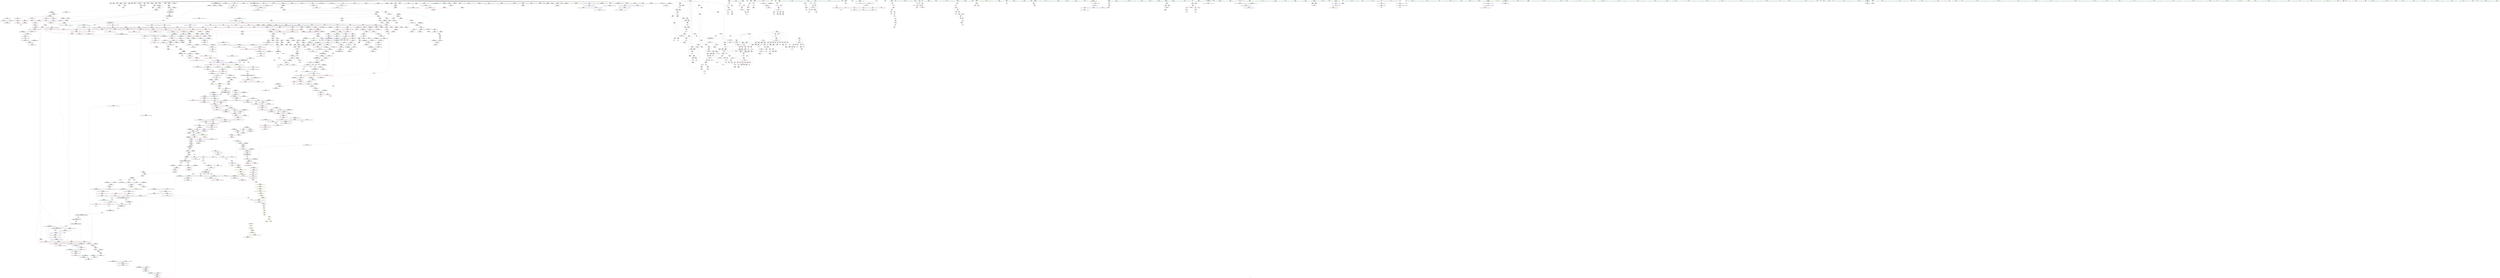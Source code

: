 digraph "SVFG" {
	label="SVFG";

	Node0x564e66166140 [shape=record,color=grey,label="{NodeID: 0\nNullPtr|{|<s52>119}}"];
	Node0x564e66166140 -> Node0x564e661d9b30[style=solid];
	Node0x564e66166140 -> Node0x564e661d9c30[style=solid];
	Node0x564e66166140 -> Node0x564e661d9d00[style=solid];
	Node0x564e66166140 -> Node0x564e661d9dd0[style=solid];
	Node0x564e66166140 -> Node0x564e661d9ea0[style=solid];
	Node0x564e66166140 -> Node0x564e661d9f70[style=solid];
	Node0x564e66166140 -> Node0x564e661da040[style=solid];
	Node0x564e66166140 -> Node0x564e661da110[style=solid];
	Node0x564e66166140 -> Node0x564e661da1e0[style=solid];
	Node0x564e66166140 -> Node0x564e661da2b0[style=solid];
	Node0x564e66166140 -> Node0x564e661da380[style=solid];
	Node0x564e66166140 -> Node0x564e661da450[style=solid];
	Node0x564e66166140 -> Node0x564e661da520[style=solid];
	Node0x564e66166140 -> Node0x564e661da5f0[style=solid];
	Node0x564e66166140 -> Node0x564e661da6c0[style=solid];
	Node0x564e66166140 -> Node0x564e661da790[style=solid];
	Node0x564e66166140 -> Node0x564e661da860[style=solid];
	Node0x564e66166140 -> Node0x564e661da930[style=solid];
	Node0x564e66166140 -> Node0x564e661daa00[style=solid];
	Node0x564e66166140 -> Node0x564e661daad0[style=solid];
	Node0x564e66166140 -> Node0x564e661daba0[style=solid];
	Node0x564e66166140 -> Node0x564e661dac70[style=solid];
	Node0x564e66166140 -> Node0x564e661dad40[style=solid];
	Node0x564e66166140 -> Node0x564e661dae10[style=solid];
	Node0x564e66166140 -> Node0x564e661daee0[style=solid];
	Node0x564e66166140 -> Node0x564e661dafb0[style=solid];
	Node0x564e66166140 -> Node0x564e661db080[style=solid];
	Node0x564e66166140 -> Node0x564e661db150[style=solid];
	Node0x564e66166140 -> Node0x564e661db220[style=solid];
	Node0x564e66166140 -> Node0x564e661db2f0[style=solid];
	Node0x564e66166140 -> Node0x564e661db3c0[style=solid];
	Node0x564e66166140 -> Node0x564e661db490[style=solid];
	Node0x564e66166140 -> Node0x564e661db560[style=solid];
	Node0x564e66166140 -> Node0x564e661db630[style=solid];
	Node0x564e66166140 -> Node0x564e661db700[style=solid];
	Node0x564e66166140 -> Node0x564e661db7d0[style=solid];
	Node0x564e66166140 -> Node0x564e661db8a0[style=solid];
	Node0x564e66166140 -> Node0x564e661db970[style=solid];
	Node0x564e66166140 -> Node0x564e661dba40[style=solid];
	Node0x564e66166140 -> Node0x564e661dbb10[style=solid];
	Node0x564e66166140 -> Node0x564e661dbbe0[style=solid];
	Node0x564e66166140 -> Node0x564e661dbcb0[style=solid];
	Node0x564e66166140 -> Node0x564e661dbd80[style=solid];
	Node0x564e66166140 -> Node0x564e661dbe50[style=solid];
	Node0x564e66166140 -> Node0x564e661dbf20[style=solid];
	Node0x564e66166140 -> Node0x564e6620b380[style=solid];
	Node0x564e66166140 -> Node0x564e6620b450[style=solid];
	Node0x564e66166140 -> Node0x564e6620b520[style=solid];
	Node0x564e66166140 -> Node0x564e6620d810[style=solid];
	Node0x564e66166140 -> Node0x564e66234cf0[style=solid];
	Node0x564e66166140 -> Node0x564e6623b7d0[style=solid];
	Node0x564e66166140 -> Node0x564e6623ccd0[style=solid];
	Node0x564e66166140:s52 -> Node0x564e662ffdd0[style=solid,color=red];
	Node0x564e661ddd30 [shape=record,color=red,label="{NodeID: 775\n728\<--727\n\<--arrayidx73\n_Z9solveCasev\n}"];
	Node0x564e661ddd30 -> Node0x564e662372d0[style=solid];
	Node0x564e661d44a0 [shape=record,color=black,label="{NodeID: 443\n1357\<--1216\n\<--this1\n_ZNSt6vectorIiSaIiEE17_M_realloc_insertIJiEEEvN9__gnu_cxx17__normal_iteratorIPiS1_EEDpOT_\n}"];
	Node0x564e661d44a0 -> Node0x564e661ec320[style=solid];
	Node0x564e661d44a0 -> Node0x564e661ec3f0[style=solid];
	Node0x564e663002c0 [shape=record,color=black,label="{NodeID: 2325\n2034 = PHI(1952, )\n0th arg _ZSt12__miter_baseIPiET_S1_ }"];
	Node0x564e663002c0 -> Node0x564e66212060[style=solid];
	Node0x564e661c82c0 [shape=record,color=green,label="{NodeID: 111\n546\<--547\na\<--a_field_insensitive\n_Z9solveCasev\n}"];
	Node0x564e661c82c0 -> Node0x564e661f2d90[style=solid];
	Node0x564e661c82c0 -> Node0x564e661f2e60[style=solid];
	Node0x564e661c82c0 -> Node0x564e661f2f30[style=solid];
	Node0x564e661c82c0 -> Node0x564e66209090[style=solid];
	Node0x564e661c82c0 -> Node0x564e66209230[style=solid];
	Node0x564e661e3760 [shape=record,color=red,label="{NodeID: 886\n1627\<--1626\n\<--_M_start\n_ZNKSt6vectorIiSaIiEE4sizeEv\n}"];
	Node0x564e661e3760 -> Node0x564e661e5cc0[style=solid];
	Node0x564e66235f50 [shape=record,color=grey,label="{NodeID: 1661\n801 = Binary(799, 800, )\n}"];
	Node0x564e66235f50 -> Node0x564e66235dd0[style=solid];
	Node0x564e661ea1d0 [shape=record,color=purple,label="{NodeID: 554\n940\<--938\n_M_start\<--this1\n_ZNSt12_Vector_baseIiSaIiEED2Ev\n}"];
	Node0x564e661ea1d0 -> Node0x564e661de960[style=solid];
	Node0x564e6630c180 [shape=record,color=black,label="{NodeID: 2436\n1437 = PHI(1600, )\n}"];
	Node0x564e6630c180 -> Node0x564e66239850[style=solid];
	Node0x564e661ccb80 [shape=record,color=green,label="{NodeID: 222\n1542\<--1543\n__result.addr\<--__result.addr_field_insensitive\n_ZSt34__uninitialized_move_if_noexcept_aIPiS0_SaIiEET0_T_S3_S2_RT1_\n}"];
	Node0x564e661ccb80 -> Node0x564e661e2f40[style=solid];
	Node0x564e661ccb80 -> Node0x564e6620eed0[style=solid];
	Node0x564e66208ae0 [shape=record,color=blue,label="{NodeID: 997\n469\<--496\nexn.slot\<--\n_ZNSt6vectorIiSaIiEED2Ev\n}"];
	Node0x564e66208ae0 -> Node0x564e661f24a0[style=dashed];
	Node0x564e661efc00 [shape=record,color=red,label="{NodeID: 665\n800\<--22\n\<--tsum0\n_Z9solveCasev\n}"];
	Node0x564e661efc00 -> Node0x564e66235f50[style=solid];
	Node0x564e661dae10 [shape=record,color=black,label="{NodeID: 333\n408\<--3\n\<--dummyVal\n_ZStplIcSt11char_traitsIcESaIcEENSt7__cxx1112basic_stringIT_T0_T1_EERKS8_PKS5_\n}"];
	Node0x564e661dae10 -> Node0x564e66208600[style=solid];
	Node0x564e6620e510 [shape=record,color=blue,label="{NodeID: 1108\n1423\<--1420\nthis.addr\<--this\n_ZNKSt6vectorIiSaIiEE12_M_check_lenEmPKc\n}"];
	Node0x564e6620e510 -> Node0x564e661e20a0[style=dashed];
	Node0x564e66188950 [shape=record,color=green,label="{NodeID: 1\n5\<--1\n\<--dummyObj\nCan only get source location for instruction, argument, global var or function.}"];
	Node0x564e662946d0 [shape=record,color=yellow,style=double,label="{NodeID: 1883\n344V_1 = ENCHI(MR_344V_0)\npts\{14980000 \}\nFun[_ZNSt6vectorIiSaIiEE5beginEv]|{<s0>110}}"];
	Node0x564e662946d0:s0 -> Node0x564e6620fd70[style=dashed,color=red];
	Node0x564e661dde00 [shape=record,color=red,label="{NodeID: 776\n734\<--733\n\<--arrayidx76\n_Z9solveCasev\n}"];
	Node0x564e661dde00 -> Node0x564e66237ed0[style=solid];
	Node0x564e661d4570 [shape=record,color=black,label="{NodeID: 444\n1364\<--1216\n\<--this1\n_ZNSt6vectorIiSaIiEE17_M_realloc_insertIJiEEEvN9__gnu_cxx17__normal_iteratorIPiS1_EEDpOT_\n}"];
	Node0x564e661d4570 -> Node0x564e661ec4c0[style=solid];
	Node0x564e661d4570 -> Node0x564e661ec590[style=solid];
	Node0x564e663003d0 [shape=record,color=black,label="{NodeID: 2326\n844 = PHI(431, )\n0th arg _ZNSt12_Vector_baseIiSaIiEEC2Ev }"];
	Node0x564e663003d0 -> Node0x564e6620b1e0[style=solid];
	Node0x564e661c8390 [shape=record,color=green,label="{NodeID: 112\n548\<--549\nc\<--c_field_insensitive\n_Z9solveCasev\n}"];
	Node0x564e661c8390 -> Node0x564e661f3000[style=solid];
	Node0x564e661c8390 -> Node0x564e661f30d0[style=solid];
	Node0x564e661c8390 -> Node0x564e662093d0[style=solid];
	Node0x564e661c8390 -> Node0x564e66209640[style=solid];
	Node0x564e661e3830 [shape=record,color=red,label="{NodeID: 887\n1658\<--1638\n\<--retval\n_ZSt3maxImERKT_S2_S2_\n}"];
	Node0x564e661e3830 -> Node0x564e661e5e60[style=solid];
	Node0x564e662360d0 [shape=record,color=grey,label="{NodeID: 1662\n660 = Binary(658, 659, )\n}"];
	Node0x564e662360d0 -> Node0x564e661d1990[style=solid];
	Node0x564e661ea2a0 [shape=record,color=purple,label="{NodeID: 555\n942\<--938\n_M_impl2\<--this1\n_ZNSt12_Vector_baseIiSaIiEED2Ev\n}"];
	Node0x564e6630c290 [shape=record,color=black,label="{NodeID: 2437\n1440 = PHI(1614, )\n}"];
	Node0x564e6630c290 -> Node0x564e66239850[style=solid];
	Node0x564e661ccc50 [shape=record,color=green,label="{NodeID: 223\n1544\<--1545\n__alloc.addr\<--__alloc.addr_field_insensitive\n_ZSt34__uninitialized_move_if_noexcept_aIPiS0_SaIiEET0_T_S3_S2_RT1_\n}"];
	Node0x564e661ccc50 -> Node0x564e661e3010[style=solid];
	Node0x564e661ccc50 -> Node0x564e6620efa0[style=solid];
	Node0x564e66208bb0 [shape=record,color=blue,label="{NodeID: 998\n471\<--498\nehselector.slot\<--\n_ZNSt6vectorIiSaIiEED2Ev\n}"];
	Node0x564e661efcd0 [shape=record,color=red,label="{NodeID: 666\n799\<--25\n\<--tsum1\n_Z9solveCasev\n}"];
	Node0x564e661efcd0 -> Node0x564e66235f50[style=solid];
	Node0x564e661daee0 [shape=record,color=black,label="{NodeID: 334\n410\<--3\n\<--dummyVal\n_ZStplIcSt11char_traitsIcESaIcEENSt7__cxx1112basic_stringIT_T0_T1_EERKS8_PKS5_\n}"];
	Node0x564e661daee0 -> Node0x564e662086d0[style=solid];
	Node0x564e6620e5e0 [shape=record,color=blue,label="{NodeID: 1109\n1425\<--1421\n__n.addr\<--__n\n_ZNKSt6vectorIiSaIiEE12_M_check_lenEmPKc\n|{|<s2>104}}"];
	Node0x564e6620e5e0 -> Node0x564e661e2170[style=dashed];
	Node0x564e6620e5e0 -> Node0x564e661e2580[style=dashed];
	Node0x564e6620e5e0:s2 -> Node0x564e6629f2b0[style=dashed,color=red];
	Node0x564e661c3fc0 [shape=record,color=green,label="{NodeID: 2\n7\<--1\n.str\<--dummyObj\nGlob }"];
	Node0x564e662947b0 [shape=record,color=yellow,style=double,label="{NodeID: 1884\n39V_1 = ENCHI(MR_39V_0)\npts\{1744 \}\nFun[_ZSt18uninitialized_copyISt13move_iteratorIPiES1_ET0_T_S4_S3_]|{<s0>129}}"];
	Node0x564e662947b0:s0 -> Node0x564e6629b660[style=dashed,color=red];
	Node0x564e661dded0 [shape=record,color=red,label="{NodeID: 777\n745\<--744\n\<--arrayidx79\n_Z9solveCasev\n}"];
	Node0x564e661dded0 -> Node0x564e6620a680[style=solid];
	Node0x564e661d4640 [shape=record,color=black,label="{NodeID: 445\n1241\<--1240\n\<--_M_impl\n_ZNSt6vectorIiSaIiEE17_M_realloc_insertIJiEEEvN9__gnu_cxx17__normal_iteratorIPiS1_EEDpOT_\n|{<s0>79}}"];
	Node0x564e661d4640:s0 -> Node0x564e662f3370[style=solid,color=red];
	Node0x564e663004e0 [shape=record,color=black,label="{NodeID: 2327\n930 = PHI(490, 500, )\n0th arg _ZNSt12_Vector_baseIiSaIiEED2Ev }"];
	Node0x564e663004e0 -> Node0x564e6620bad0[style=solid];
	Node0x564e661c8460 [shape=record,color=green,label="{NodeID: 113\n550\<--551\nP\<--P_field_insensitive\n_Z9solveCasev\n}"];
	Node0x564e661c8460 -> Node0x564e661f31a0[style=solid];
	Node0x564e6629d990 [shape=record,color=yellow,style=double,label="{NodeID: 1995\n316V_1 = ENCHI(MR_316V_0)\npts\{13830000 \}\nFun[_ZNSt6vectorIiSaIiEE3endEv]|{<s0>97}}"];
	Node0x564e6629d990:s0 -> Node0x564e6620fd70[style=dashed,color=red];
	Node0x564e661e3900 [shape=record,color=red,label="{NodeID: 888\n1646\<--1640\n\<--__a.addr\n_ZSt3maxImERKT_S2_S2_\n}"];
	Node0x564e661e3900 -> Node0x564e661e3c40[style=solid];
	Node0x564e66236250 [shape=record,color=grey,label="{NodeID: 1663\n655 = Binary(653, 217, )\n}"];
	Node0x564e66236250 -> Node0x564e6623b950[style=solid];
	Node0x564e661ea370 [shape=record,color=purple,label="{NodeID: 556\n943\<--938\n_M_end_of_storage\<--this1\n_ZNSt12_Vector_baseIiSaIiEED2Ev\n}"];
	Node0x564e661ea370 -> Node0x564e661dea30[style=solid];
	Node0x564e6630c3a0 [shape=record,color=black,label="{NodeID: 2438\n1452 = PHI(1614, )\n}"];
	Node0x564e6630c3a0 -> Node0x564e66239550[style=solid];
	Node0x564e661ccd20 [shape=record,color=green,label="{NodeID: 224\n1546\<--1547\nagg.tmp\<--agg.tmp_field_insensitive\n_ZSt34__uninitialized_move_if_noexcept_aIPiS0_SaIiEET0_T_S3_S2_RT1_\n}"];
	Node0x564e661ccd20 -> Node0x564e661ecc10[style=solid];
	Node0x564e661ccd20 -> Node0x564e661ecce0[style=solid];
	Node0x564e66208c80 [shape=record,color=blue,label="{NodeID: 999\n509\<--23\nres\<--\n_Z7calcSumv\n}"];
	Node0x564e66208c80 -> Node0x564e6628ba30[style=dashed];
	Node0x564e661efda0 [shape=record,color=red,label="{NodeID: 667\n589\<--27\n\<--C\n_Z9solveCasev\n}"];
	Node0x564e661efda0 -> Node0x564e6623e1d0[style=solid];
	Node0x564e661dafb0 [shape=record,color=black,label="{NodeID: 335\n419\<--3\nlpad.val\<--dummyVal\n_ZStplIcSt11char_traitsIcESaIcEENSt7__cxx1112basic_stringIT_T0_T1_EERKS8_PKS5_\n}"];
	Node0x564e6620e6b0 [shape=record,color=blue,label="{NodeID: 1110\n1427\<--1422\n__s.addr\<--__s\n_ZNKSt6vectorIiSaIiEE12_M_check_lenEmPKc\n}"];
	Node0x564e6620e6b0 -> Node0x564e661e2240[style=dashed];
	Node0x564e661c4cf0 [shape=record,color=green,label="{NodeID: 3\n11\<--1\nstdin\<--dummyObj\nGlob }"];
	Node0x564e661ddfa0 [shape=record,color=red,label="{NodeID: 778\n765\<--764\n\<--arrayidx89\n_Z9solveCasev\n}"];
	Node0x564e661ddfa0 -> Node0x564e6623ad50[style=solid];
	Node0x564e661d4710 [shape=record,color=black,label="{NodeID: 446\n1292\<--1291\n\<--_M_impl17\n_ZNSt6vectorIiSaIiEE17_M_realloc_insertIJiEEEvN9__gnu_cxx17__normal_iteratorIPiS1_EEDpOT_\n|{<s0>87}}"];
	Node0x564e661d4710:s0 -> Node0x564e662fea00[style=solid,color=red];
	Node0x564e66300630 [shape=record,color=black,label="{NodeID: 2328\n448 = PHI(262, )\n0th arg _ZNSt6vectorIiSaIiEE9push_backEOi }"];
	Node0x564e66300630 -> Node0x564e66208870[style=solid];
	Node0x564e661cd0d0 [shape=record,color=green,label="{NodeID: 114\n552\<--553\nV\<--V_field_insensitive\n_Z9solveCasev\n}"];
	Node0x564e661cd0d0 -> Node0x564e661f3270[style=solid];
	Node0x564e661e39d0 [shape=record,color=red,label="{NodeID: 889\n1655\<--1640\n\<--__a.addr\n_ZSt3maxImERKT_S2_S2_\n}"];
	Node0x564e661e39d0 -> Node0x564e6620f890[style=solid];
	Node0x564e662363d0 [shape=record,color=grey,label="{NodeID: 1664\n653 = Binary(652, 654, )\n}"];
	Node0x564e662363d0 -> Node0x564e66236250[style=solid];
	Node0x564e661ea440 [shape=record,color=purple,label="{NodeID: 557\n945\<--938\n_M_impl3\<--this1\n_ZNSt12_Vector_baseIiSaIiEED2Ev\n}"];
	Node0x564e6630c4e0 [shape=record,color=black,label="{NodeID: 2439\n1453 = PHI(1614, )\n}"];
	Node0x564e6630c4e0 -> Node0x564e6620e780[style=solid];
	Node0x564e661ccdf0 [shape=record,color=green,label="{NodeID: 225\n1548\<--1549\nagg.tmp1\<--agg.tmp1_field_insensitive\n_ZSt34__uninitialized_move_if_noexcept_aIPiS0_SaIiEET0_T_S3_S2_RT1_\n}"];
	Node0x564e661ccdf0 -> Node0x564e661ecdb0[style=solid];
	Node0x564e661ccdf0 -> Node0x564e661ece80[style=solid];
	Node0x564e66208d50 [shape=record,color=blue,label="{NodeID: 1000\n511\<--5\nk\<--\n_Z7calcSumv\n}"];
	Node0x564e66208d50 -> Node0x564e6628bf30[style=dashed];
	Node0x564e661efe70 [shape=record,color=red,label="{NodeID: 668\n709\<--31\n\<--qstack\n_Z9solveCasev\n}"];
	Node0x564e661efe70 -> Node0x564e661d1cd0[style=solid];
	Node0x564e661db080 [shape=record,color=black,label="{NodeID: 336\n420\<--3\nlpad.val1\<--dummyVal\n_ZStplIcSt11char_traitsIcESaIcEENSt7__cxx1112basic_stringIT_T0_T1_EERKS8_PKS5_\n}"];
	Node0x564e6620e780 [shape=record,color=blue,label="{NodeID: 1111\n1431\<--1453\nref.tmp\<--call4\n_ZNKSt6vectorIiSaIiEE12_M_check_lenEmPKc\n|{|<s1>104}}"];
	Node0x564e6620e780 -> Node0x564e661e2580[style=dashed];
	Node0x564e6620e780:s1 -> Node0x564e6629f3c0[style=dashed,color=red];
	Node0x564e661c4300 [shape=record,color=green,label="{NodeID: 4\n12\<--1\n.str.1\<--dummyObj\nGlob }"];
	Node0x564e661de070 [shape=record,color=red,label="{NodeID: 779\n772\<--771\n\<--arrayidx93\n_Z9solveCasev\n}"];
	Node0x564e661de070 -> Node0x564e662393d0[style=solid];
	Node0x564e661d47e0 [shape=record,color=black,label="{NodeID: 447\n1346\<--1341\nsub.ptr.lhs.cast\<--\n_ZNSt6vectorIiSaIiEE17_M_realloc_insertIJiEEEvN9__gnu_cxx17__normal_iteratorIPiS1_EEDpOT_\n}"];
	Node0x564e661d47e0 -> Node0x564e6623b350[style=solid];
	Node0x564e66300740 [shape=record,color=black,label="{NodeID: 2329\n449 = PHI(278, )\n1st arg _ZNSt6vectorIiSaIiEE9push_backEOi }"];
	Node0x564e66300740 -> Node0x564e66208940[style=solid];
	Node0x564e661cd1a0 [shape=record,color=green,label="{NodeID: 115\n554\<--555\na12\<--a12_field_insensitive\n_Z9solveCasev\n}"];
	Node0x564e661cd1a0 -> Node0x564e661f3340[style=solid];
	Node0x564e661cd1a0 -> Node0x564e661f3410[style=solid];
	Node0x564e661cd1a0 -> Node0x564e661f34e0[style=solid];
	Node0x564e661cd1a0 -> Node0x564e661f35b0[style=solid];
	Node0x564e661cd1a0 -> Node0x564e661f3680[style=solid];
	Node0x564e661cd1a0 -> Node0x564e662097e0[style=solid];
	Node0x564e661cd1a0 -> Node0x564e66209a50[style=solid];
	Node0x564e661e3aa0 [shape=record,color=red,label="{NodeID: 890\n1648\<--1642\n\<--__b.addr\n_ZSt3maxImERKT_S2_S2_\n}"];
	Node0x564e661e3aa0 -> Node0x564e661e3d10[style=solid];
	Node0x564e66236550 [shape=record,color=grey,label="{NodeID: 1665\n318 = Binary(5, 317, )\n}"];
	Node0x564e66236550 -> Node0x564e662345c0[style=solid];
	Node0x564e661ea510 [shape=record,color=purple,label="{NodeID: 558\n946\<--938\n_M_start4\<--this1\n_ZNSt12_Vector_baseIiSaIiEED2Ev\n}"];
	Node0x564e661ea510 -> Node0x564e661deb00[style=solid];
	Node0x564e6630c620 [shape=record,color=black,label="{NodeID: 2440\n1455 = PHI(1635, )\n}"];
	Node0x564e6630c620 -> Node0x564e661e2580[style=solid];
	Node0x564e661ccec0 [shape=record,color=green,label="{NodeID: 226\n1556\<--1557\n_ZSt32__make_move_if_noexcept_iteratorIiSt13move_iteratorIPiEET0_PT_\<--_ZSt32__make_move_if_noexcept_iteratorIiSt13move_iteratorIPiEET0_PT__field_insensitive\n}"];
	Node0x564e66208e20 [shape=record,color=blue,label="{NodeID: 1001\n509\<--532\nres\<--add\n_Z7calcSumv\n}"];
	Node0x564e66208e20 -> Node0x564e6628ba30[style=dashed];
	Node0x564e661eff40 [shape=record,color=red,label="{NodeID: 669\n737\<--31\n\<--qstack\n_Z9solveCasev\n}"];
	Node0x564e661eff40 -> Node0x564e66238050[style=solid];
	Node0x564e661db150 [shape=record,color=black,label="{NodeID: 337\n436\<--3\n\<--dummyVal\n_ZNSt6vectorIiSaIiEEC2Ev\n}"];
	Node0x564e6620e850 [shape=record,color=blue,label="{NodeID: 1112\n1429\<--1459\n__len\<--add\n_ZNKSt6vectorIiSaIiEE12_M_check_lenEmPKc\n}"];
	Node0x564e6620e850 -> Node0x564e661e2310[style=dashed];
	Node0x564e6620e850 -> Node0x564e661e23e0[style=dashed];
	Node0x564e6620e850 -> Node0x564e661e24b0[style=dashed];
	Node0x564e661c43c0 [shape=record,color=green,label="{NodeID: 5\n23\<--1\n\<--dummyObj\nCan only get source location for instruction, argument, global var or function.}"];
	Node0x564e661de140 [shape=record,color=red,label="{NodeID: 780\n780\<--779\n\<--arrayidx97\n_Z9solveCasev\n}"];
	Node0x564e661de140 -> Node0x564e6623d750[style=solid];
	Node0x564e661d48b0 [shape=record,color=black,label="{NodeID: 448\n1347\<--1345\nsub.ptr.rhs.cast\<--\n_ZNSt6vectorIiSaIiEE17_M_realloc_insertIJiEEEvN9__gnu_cxx17__normal_iteratorIPiS1_EEDpOT_\n}"];
	Node0x564e661d48b0 -> Node0x564e6623b350[style=solid];
	Node0x564e66300850 [shape=record,color=black,label="{NodeID: 2330\n1089 = PHI(1083, )\n0th arg _ZN9__gnu_cxx13new_allocatorIiED2Ev }"];
	Node0x564e66300850 -> Node0x564e6620c970[style=solid];
	Node0x564e661cd270 [shape=record,color=green,label="{NodeID: 116\n556\<--557\nc25\<--c25_field_insensitive\n_Z9solveCasev\n}"];
	Node0x564e661cd270 -> Node0x564e661f3750[style=solid];
	Node0x564e661cd270 -> Node0x564e661f3820[style=solid];
	Node0x564e661cd270 -> Node0x564e661f38f0[style=solid];
	Node0x564e661cd270 -> Node0x564e661f39c0[style=solid];
	Node0x564e661cd270 -> Node0x564e661f3a90[style=solid];
	Node0x564e661cd270 -> Node0x564e661f3b60[style=solid];
	Node0x564e661cd270 -> Node0x564e661f3c30[style=solid];
	Node0x564e661cd270 -> Node0x564e66209b20[style=solid];
	Node0x564e661cd270 -> Node0x564e6620a0d0[style=solid];
	Node0x564e661e3b70 [shape=record,color=red,label="{NodeID: 891\n1652\<--1642\n\<--__b.addr\n_ZSt3maxImERKT_S2_S2_\n}"];
	Node0x564e661e3b70 -> Node0x564e6620f7c0[style=solid];
	Node0x564e662366d0 [shape=record,color=grey,label="{NodeID: 1666\n833 = Binary(832, 217, )\n}"];
	Node0x564e662366d0 -> Node0x564e6620b110[style=solid];
	Node0x564e661ea5e0 [shape=record,color=purple,label="{NodeID: 559\n956\<--938\n_M_impl5\<--this1\n_ZNSt12_Vector_baseIiSaIiEED2Ev\n|{<s0>58}}"];
	Node0x564e661ea5e0:s0 -> Node0x564e662ff6a0[style=solid,color=red];
	Node0x564e6630c760 [shape=record,color=black,label="{NodeID: 2441\n1462 = PHI(1614, )\n}"];
	Node0x564e6630c760 -> Node0x564e6623da50[style=solid];
	Node0x564e661ccfc0 [shape=record,color=green,label="{NodeID: 227\n1571\<--1572\n_ZSt22__uninitialized_copy_aISt13move_iteratorIPiES1_iET0_T_S4_S3_RSaIT1_E\<--_ZSt22__uninitialized_copy_aISt13move_iteratorIPiES1_iET0_T_S4_S3_RSaIT1_E_field_insensitive\n}"];
	Node0x564e66208ef0 [shape=record,color=blue,label="{NodeID: 1002\n511\<--536\nk\<--inc\n_Z7calcSumv\n}"];
	Node0x564e66208ef0 -> Node0x564e6628bf30[style=dashed];
	Node0x564e661f0010 [shape=record,color=red,label="{NodeID: 670\n742\<--31\n\<--qstack\n_Z9solveCasev\n}"];
	Node0x564e661f0010 -> Node0x564e661d2010[style=solid];
	Node0x564e661db220 [shape=record,color=black,label="{NodeID: 338\n437\<--3\n\<--dummyVal\n_ZNSt6vectorIiSaIiEEC2Ev\n|{<s0>36}}"];
	Node0x564e661db220:s0 -> Node0x564e6630e2b0[style=solid,color=red];
	Node0x564e6620e920 [shape=record,color=blue,label="{NodeID: 1113\n1478\<--1476\n__lhs.addr\<--__lhs\n_ZN9__gnu_cxxmiIPiSt6vectorIiSaIiEEEENS_17__normal_iteratorIT_T0_E15difference_typeERKS8_SB_\n}"];
	Node0x564e6620e920 -> Node0x564e661e2650[style=dashed];
	Node0x564e661c4480 [shape=record,color=green,label="{NodeID: 6\n33\<--1\n.str.2\<--dummyObj\nGlob }"];
	Node0x564e661de210 [shape=record,color=red,label="{NodeID: 781\n848\<--845\nthis1\<--this.addr\n_ZNSt12_Vector_baseIiSaIiEEC2Ev\n}"];
	Node0x564e661de210 -> Node0x564e661e9cf0[style=solid];
	Node0x564e661d4980 [shape=record,color=black,label="{NodeID: 449\n1388\<--1387\n\<--this1\n_ZNSt6vectorIiSaIiEE3endEv\n}"];
	Node0x564e661d4980 -> Node0x564e661ec730[style=solid];
	Node0x564e661d4980 -> Node0x564e661ec800[style=solid];
	Node0x564e66300960 [shape=record,color=black,label="{NodeID: 2331\n426 = PHI(262, )\n0th arg _ZNSt6vectorIiSaIiEEC2Ev }"];
	Node0x564e66300960 -> Node0x564e662087a0[style=solid];
	Node0x564e661cd340 [shape=record,color=green,label="{NodeID: 117\n558\<--559\nq\<--q_field_insensitive\n_Z9solveCasev\n}"];
	Node0x564e661cd340 -> Node0x564e661f3d00[style=solid];
	Node0x564e661cd340 -> Node0x564e661f3dd0[style=solid];
	Node0x564e661cd340 -> Node0x564e66209bf0[style=solid];
	Node0x564e661e3c40 [shape=record,color=red,label="{NodeID: 892\n1647\<--1646\n\<--\n_ZSt3maxImERKT_S2_S2_\n}"];
	Node0x564e661e3c40 -> Node0x564e6623e350[style=solid];
	Node0x564e66236850 [shape=record,color=grey,label="{NodeID: 1667\n351 = Binary(350, 213, )\n}"];
	Node0x564e66236850 -> Node0x564e66236cd0[style=solid];
	Node0x564e661ea6b0 [shape=record,color=purple,label="{NodeID: 560\n966\<--938\n_M_impl6\<--this1\n_ZNSt12_Vector_baseIiSaIiEED2Ev\n|{<s0>59}}"];
	Node0x564e661ea6b0:s0 -> Node0x564e662ff6a0[style=solid,color=red];
	Node0x564e6630c8a0 [shape=record,color=black,label="{NodeID: 2442\n1466 = PHI(1600, )\n}"];
	Node0x564e6630c8a0 -> Node0x564e6623ded0[style=solid];
	Node0x564e661d54d0 [shape=record,color=green,label="{NodeID: 228\n1576\<--1577\nthis.addr\<--this.addr_field_insensitive\n_ZNK9__gnu_cxx17__normal_iteratorIPiSt6vectorIiSaIiEEE4baseEv\n}"];
	Node0x564e661d54d0 -> Node0x564e661e3280[style=solid];
	Node0x564e661d54d0 -> Node0x564e6620f210[style=solid];
	Node0x564e66208fc0 [shape=record,color=blue,label="{NodeID: 1003\n544\<--5\nres\<--\n_Z9solveCasev\n}"];
	Node0x564e661f00e0 [shape=record,color=red,label="{NodeID: 671\n758\<--31\n\<--qstack\n_Z9solveCasev\n}"];
	Node0x564e661f00e0 -> Node0x564e661d2280[style=solid];
	Node0x564e661db2f0 [shape=record,color=black,label="{NodeID: 339\n495\<--3\n\<--dummyVal\n_ZNSt6vectorIiSaIiEED2Ev\n}"];
	Node0x564e6620e9f0 [shape=record,color=blue,label="{NodeID: 1114\n1480\<--1477\n__rhs.addr\<--__rhs\n_ZN9__gnu_cxxmiIPiSt6vectorIiSaIiEEEENS_17__normal_iteratorIT_T0_E15difference_typeERKS8_SB_\n}"];
	Node0x564e6620e9f0 -> Node0x564e661e2720[style=dashed];
	Node0x564e661c4e50 [shape=record,color=green,label="{NodeID: 7\n35\<--1\n.str.3\<--dummyObj\nGlob }"];
	Node0x564e661de2e0 [shape=record,color=red,label="{NodeID: 782\n871\<--868\nthis1\<--this.addr\n_ZNSt12_Vector_baseIiSaIiEE12_Vector_implC2Ev\n}"];
	Node0x564e661de2e0 -> Node0x564e661d2690[style=solid];
	Node0x564e661de2e0 -> Node0x564e661e9dc0[style=solid];
	Node0x564e661de2e0 -> Node0x564e661e9e90[style=solid];
	Node0x564e661de2e0 -> Node0x564e661e9f60[style=solid];
	Node0x564e661d4a50 [shape=record,color=black,label="{NodeID: 450\n1380\<--1395\n_ZNSt6vectorIiSaIiEE3endEv_ret\<--\n_ZNSt6vectorIiSaIiEE3endEv\n|{<s0>69}}"];
	Node0x564e661d4a50:s0 -> Node0x564e6630aae0[style=solid,color=blue];
	Node0x564e66300a70 [shape=record,color=black,label="{NodeID: 2332\n867 = PHI(849, )\n0th arg _ZNSt12_Vector_baseIiSaIiEE12_Vector_implC2Ev }"];
	Node0x564e66300a70 -> Node0x564e6620b2b0[style=solid];
	Node0x564e661cd410 [shape=record,color=green,label="{NodeID: 118\n560\<--561\nd\<--d_field_insensitive\n_Z9solveCasev\n}"];
	Node0x564e661cd410 -> Node0x564e661f3ea0[style=solid];
	Node0x564e661cd410 -> Node0x564e661f3f70[style=solid];
	Node0x564e661cd410 -> Node0x564e661f4040[style=solid];
	Node0x564e661cd410 -> Node0x564e661f4110[style=solid];
	Node0x564e661cd410 -> Node0x564e66209cc0[style=solid];
	Node0x564e661cd410 -> Node0x564e66209f30[style=solid];
	Node0x564e661e3d10 [shape=record,color=red,label="{NodeID: 893\n1649\<--1648\n\<--\n_ZSt3maxImERKT_S2_S2_\n}"];
	Node0x564e661e3d10 -> Node0x564e6623e350[style=solid];
	Node0x564e662369d0 [shape=record,color=grey,label="{NodeID: 1668\n365 = Binary(364, 217, )\n}"];
	Node0x564e662369d0 -> Node0x564e66208120[style=solid];
	Node0x564e661ea780 [shape=record,color=purple,label="{NodeID: 561\n1014\<--1010\n_M_impl\<--this1\n_ZNSt12_Vector_baseIiSaIiEE13_M_deallocateEPim\n}"];
	Node0x564e661ea780 -> Node0x564e661d2b70[style=solid];
	Node0x564e6630c9e0 [shape=record,color=black,label="{NodeID: 2443\n1469 = PHI(1600, )\n}"];
	Node0x564e6630c9e0 -> Node0x564e66235830[style=solid];
	Node0x564e661d55a0 [shape=record,color=green,label="{NodeID: 229\n1585\<--1586\n__a.addr\<--__a.addr_field_insensitive\n_ZNSt16allocator_traitsISaIiEE7destroyIiEEvRS0_PT_\n}"];
	Node0x564e661d55a0 -> Node0x564e661e3350[style=solid];
	Node0x564e661d55a0 -> Node0x564e6620f2e0[style=solid];
	Node0x564e66209090 [shape=record,color=blue,label="{NodeID: 1004\n546\<--5\na\<--\n_Z9solveCasev\n}"];
	Node0x564e66209090 -> Node0x564e6628f630[style=dashed];
	Node0x564e661f01b0 [shape=record,color=red,label="{NodeID: 672\n784\<--31\n\<--qstack\n_Z9solveCasev\n}"];
	Node0x564e661f01b0 -> Node0x564e66238f50[style=solid];
	Node0x564e661db3c0 [shape=record,color=black,label="{NodeID: 340\n496\<--3\n\<--dummyVal\n_ZNSt6vectorIiSaIiEED2Ev\n}"];
	Node0x564e661db3c0 -> Node0x564e66208ae0[style=solid];
	Node0x564e6620eac0 [shape=record,color=blue,label="{NodeID: 1115\n1499\<--1496\nthis.addr\<--this\n_ZNSt6vectorIiSaIiEE5beginEv\n}"];
	Node0x564e6620eac0 -> Node0x564e661e2990[style=dashed];
	Node0x564e661c4ee0 [shape=record,color=green,label="{NodeID: 8\n37\<--1\n.str.4\<--dummyObj\nGlob }"];
	Node0x564e661de3b0 [shape=record,color=red,label="{NodeID: 783\n888\<--885\nthis1\<--this.addr\n_ZNSaIiEC2Ev\n}"];
	Node0x564e661de3b0 -> Node0x564e661d2760[style=solid];
	Node0x564e661d4b20 [shape=record,color=black,label="{NodeID: 451\n1412\<--1411\n\<--\n_ZN9__gnu_cxx13new_allocatorIiE9constructIiJiEEEvPT_DpOT0_\n}"];
	Node0x564e661d4b20 -> Node0x564e661d4bf0[style=solid];
	Node0x564e66300b80 [shape=record,color=black,label="{NodeID: 2333\n998 = PHI(938, 1314, 1333, )\n0th arg _ZNSt12_Vector_baseIiSaIiEE13_M_deallocateEPim }"];
	Node0x564e66300b80 -> Node0x564e6620c080[style=solid];
	Node0x564e661cd4e0 [shape=record,color=green,label="{NodeID: 119\n562\<--563\npos\<--pos_field_insensitive\n_Z9solveCasev\n}"];
	Node0x564e661cd4e0 -> Node0x564e661f41e0[style=solid];
	Node0x564e661cd4e0 -> Node0x564e661f42b0[style=solid];
	Node0x564e661cd4e0 -> Node0x564e661f4380[style=solid];
	Node0x564e661cd4e0 -> Node0x564e661f4450[style=solid];
	Node0x564e661cd4e0 -> Node0x564e661f4520[style=solid];
	Node0x564e661cd4e0 -> Node0x564e661f45f0[style=solid];
	Node0x564e661cd4e0 -> Node0x564e661f46c0[style=solid];
	Node0x564e661cd4e0 -> Node0x564e661f4790[style=solid];
	Node0x564e661cd4e0 -> Node0x564e661f4860[style=solid];
	Node0x564e661cd4e0 -> Node0x564e661f4930[style=solid];
	Node0x564e661cd4e0 -> Node0x564e661f4a00[style=solid];
	Node0x564e661cd4e0 -> Node0x564e6620a270[style=solid];
	Node0x564e661cd4e0 -> Node0x564e6620ad00[style=solid];
	Node0x564e661e3de0 [shape=record,color=red,label="{NodeID: 894\n1665\<--1662\n\<--__a.addr\n_ZNSt16allocator_traitsISaIiEE8max_sizeERKS0_\n}"];
	Node0x564e661e3de0 -> Node0x564e661e5f30[style=solid];
	Node0x564e66236b50 [shape=record,color=grey,label="{NodeID: 1669\n358 = Binary(357, 359, )\n}"];
	Node0x564e66236b50 -> Node0x564e66208050[style=solid];
	Node0x564e661ea850 [shape=record,color=purple,label="{NodeID: 562\n1141\<--1102\ncoerce.dive\<--agg.tmp\n_ZNSt6vectorIiSaIiEE12emplace_backIJiEEEvDpOT_\n}"];
	Node0x564e661ea850 -> Node0x564e6620ccb0[style=solid];
	Node0x564e6630cb20 [shape=record,color=black,label="{NodeID: 2444\n1485 = PHI(1574, )\n}"];
	Node0x564e6630cb20 -> Node0x564e661e27f0[style=solid];
	Node0x564e661d5670 [shape=record,color=green,label="{NodeID: 230\n1587\<--1588\n__p.addr\<--__p.addr_field_insensitive\n_ZNSt16allocator_traitsISaIiEE7destroyIiEEvRS0_PT_\n}"];
	Node0x564e661d5670 -> Node0x564e661e3420[style=solid];
	Node0x564e661d5670 -> Node0x564e6620f3b0[style=solid];
	Node0x564e66209160 [shape=record,color=blue,label="{NodeID: 1005\n574\<--5\narrayidx\<--\n_Z9solveCasev\n}"];
	Node0x564e66209160 -> Node0x564e66209160[style=dashed];
	Node0x564e66209160 -> Node0x564e66286a30[style=dashed];
	Node0x564e662846a0 [shape=record,color=black,label="{NodeID: 1780\nMR_145V_2 = PHI(MR_145V_3, MR_145V_1, )\npts\{24 26 32 190000 210000 300000 \}\n|{<s0>50|<s1>50|<s2>50|<s3>50|<s4>50|<s5>50|<s6>50}}"];
	Node0x564e662846a0:s0 -> Node0x564e66209160[style=dashed,color=red];
	Node0x564e662846a0:s1 -> Node0x564e66209710[style=dashed,color=red];
	Node0x564e662846a0:s2 -> Node0x564e6620a1a0[style=dashed,color=red];
	Node0x564e662846a0:s3 -> Node0x564e6620add0[style=dashed,color=red];
	Node0x564e662846a0:s4 -> Node0x564e6627a990[style=dashed,color=red];
	Node0x564e662846a0:s5 -> Node0x564e66286a30[style=dashed,color=red];
	Node0x564e662846a0:s6 -> Node0x564e6628e730[style=dashed,color=red];
	Node0x564e661f0280 [shape=record,color=red,label="{NodeID: 673\n48\<--45\n\<--r.addr\n_Z4bitcx\n}"];
	Node0x564e661f0280 -> Node0x564e6623ce50[style=solid];
	Node0x564e661db490 [shape=record,color=black,label="{NodeID: 341\n498\<--3\n\<--dummyVal\n_ZNSt6vectorIiSaIiEED2Ev\n}"];
	Node0x564e661db490 -> Node0x564e66208bb0[style=solid];
	Node0x564e6620eb90 [shape=record,color=blue,label="{NodeID: 1116\n1513\<--1511\nthis.addr\<--this\n_ZNSt12_Vector_baseIiSaIiEE11_M_allocateEm\n}"];
	Node0x564e6620eb90 -> Node0x564e661e2b30[style=dashed];
	Node0x564e661c4f70 [shape=record,color=green,label="{NodeID: 9\n39\<--1\n.str.5\<--dummyObj\nGlob }"];
	Node0x564e661de480 [shape=record,color=red,label="{NodeID: 784\n899\<--896\nthis1\<--this.addr\n_ZN9__gnu_cxx13new_allocatorIiEC2Ev\n}"];
	Node0x564e661d4bf0 [shape=record,color=black,label="{NodeID: 452\n1413\<--1412\n\<--\n_ZN9__gnu_cxx13new_allocatorIiE9constructIiJiEEEvPT_DpOT0_\n}"];
	Node0x564e661d4bf0 -> Node0x564e6620e440[style=solid];
	Node0x564e66300e30 [shape=record,color=black,label="{NodeID: 2334\n999 = PHI(941, 1315, 1337, )\n1st arg _ZNSt12_Vector_baseIiSaIiEE13_M_deallocateEPim }"];
	Node0x564e66300e30 -> Node0x564e6620c150[style=solid];
	Node0x564e661cd5b0 [shape=record,color=green,label="{NodeID: 120\n564\<--565\nps\<--ps_field_insensitive\n_Z9solveCasev\n}"];
	Node0x564e661cd5b0 -> Node0x564e661f4ad0[style=solid];
	Node0x564e661cd5b0 -> Node0x564e661f4ba0[style=solid];
	Node0x564e661cd5b0 -> Node0x564e661f4c70[style=solid];
	Node0x564e661cd5b0 -> Node0x564e6620a680[style=solid];
	Node0x564e661e3eb0 [shape=record,color=red,label="{NodeID: 895\n1676\<--1673\nthis1\<--this.addr\n_ZNKSt12_Vector_baseIiSaIiEE19_M_get_Tp_allocatorEv\n}"];
	Node0x564e661e3eb0 -> Node0x564e661ed360[style=solid];
	Node0x564e66236cd0 [shape=record,color=grey,label="{NodeID: 1670\n357 = Binary(351, 356, )\n}"];
	Node0x564e66236cd0 -> Node0x564e66236b50[style=solid];
	Node0x564e661ea920 [shape=record,color=purple,label="{NodeID: 563\n1145\<--1102\ncoerce.dive10\<--agg.tmp\n_ZNSt6vectorIiSaIiEE12emplace_backIJiEEEvDpOT_\n}"];
	Node0x564e661ea920 -> Node0x564e661dfce0[style=solid];
	Node0x564e6630cc60 [shape=record,color=black,label="{NodeID: 2445\n1488 = PHI(1574, )\n}"];
	Node0x564e6630cc60 -> Node0x564e661e28c0[style=solid];
	Node0x564e661d5740 [shape=record,color=green,label="{NodeID: 231\n1595\<--1596\n_ZN9__gnu_cxx13new_allocatorIiE7destroyIiEEvPT_\<--_ZN9__gnu_cxx13new_allocatorIiE7destroyIiEEvPT__field_insensitive\n}"];
	Node0x564e66209230 [shape=record,color=blue,label="{NodeID: 1006\n546\<--578\na\<--inc\n_Z9solveCasev\n}"];
	Node0x564e66209230 -> Node0x564e6628f630[style=dashed];
	Node0x564e66284c30 [shape=record,color=black,label="{NodeID: 1781\nMR_101V_3 = PHI(MR_101V_4, MR_101V_2, )\npts\{17 \}\n|{|<s3>50}}"];
	Node0x564e66284c30 -> Node0x564e661efa60[style=dashed];
	Node0x564e66284c30 -> Node0x564e661efb30[style=dashed];
	Node0x564e66284c30 -> Node0x564e6620b110[style=dashed];
	Node0x564e66284c30:s3 -> Node0x564e6627bbf0[style=dashed,color=red];
	Node0x564e661f0350 [shape=record,color=red,label="{NodeID: 674\n52\<--45\n\<--r.addr\n_Z4bitcx\n}"];
	Node0x564e661f0350 -> Node0x564e662381d0[style=solid];
	Node0x564e661db560 [shape=record,color=black,label="{NodeID: 342\n961\<--3\n\<--dummyVal\n_ZNSt12_Vector_baseIiSaIiEED2Ev\n}"];
	Node0x564e6620ec60 [shape=record,color=blue,label="{NodeID: 1117\n1515\<--1512\n__n.addr\<--__n\n_ZNSt12_Vector_baseIiSaIiEE11_M_allocateEm\n}"];
	Node0x564e6620ec60 -> Node0x564e661e2c00[style=dashed];
	Node0x564e6620ec60 -> Node0x564e661e2cd0[style=dashed];
	Node0x564e661c5000 [shape=record,color=green,label="{NodeID: 10\n54\<--1\n\<--dummyObj\nCan only get source location for instruction, argument, global var or function.|{<s0>74}}"];
	Node0x564e661c5000:s0 -> Node0x564e6630ed40[style=solid,color=red];
	Node0x564e661de550 [shape=record,color=red,label="{NodeID: 785\n914\<--905\n\<--__first.addr\n_ZSt8_DestroyIPiiEvT_S1_RSaIT0_E\n|{<s0>56}}"];
	Node0x564e661de550:s0 -> Node0x564e663100e0[style=solid,color=red];
	Node0x564e661d4cc0 [shape=record,color=black,label="{NodeID: 453\n1419\<--1473\n_ZNKSt6vectorIiSaIiEE12_M_check_lenEmPKc_ret\<--cond\n_ZNKSt6vectorIiSaIiEE12_M_check_lenEmPKc\n|{<s0>74}}"];
	Node0x564e661d4cc0:s0 -> Node0x564e6630af00[style=solid,color=blue];
	Node0x564e66300ff0 [shape=record,color=black,label="{NodeID: 2335\n1000 = PHI(951, 1316, 1349, )\n2nd arg _ZNSt12_Vector_baseIiSaIiEE13_M_deallocateEPim }"];
	Node0x564e66300ff0 -> Node0x564e6620c220[style=solid];
	Node0x564e661cd680 [shape=record,color=green,label="{NodeID: 121\n583\<--584\nscanf\<--scanf_field_insensitive\n}"];
	Node0x564e6629e180 [shape=record,color=yellow,style=double,label="{NodeID: 2003\n258V_1 = ENCHI(MR_258V_0)\npts\{934 \}\nFun[_ZNSt12_Vector_baseIiSaIiEED2Ev]}"];
	Node0x564e6629e180 -> Node0x564e6620bba0[style=dashed];
	Node0x564e661e3f80 [shape=record,color=red,label="{NodeID: 896\n1685\<--1682\nthis1\<--this.addr\n_ZNK9__gnu_cxx13new_allocatorIiE8max_sizeEv\n}"];
	Node0x564e66236e50 [shape=record,color=grey,label="{NodeID: 1671\n718 = Binary(717, 217, )\n}"];
	Node0x564e66236e50 -> Node0x564e661d1da0[style=solid];
	Node0x564e661ea9f0 [shape=record,color=purple,label="{NodeID: 564\n1108\<--1107\n_M_impl\<--\n_ZNSt6vectorIiSaIiEE12emplace_backIJiEEEvDpOT_\n}"];
	Node0x564e6630cda0 [shape=record,color=black,label="{NodeID: 2446\n1526 = PHI(1703, )\n}"];
	Node0x564e6630cda0 -> Node0x564e66234cf0[style=solid];
	Node0x564e661d5840 [shape=record,color=green,label="{NodeID: 232\n1602\<--1603\nthis.addr\<--this.addr_field_insensitive\n_ZNKSt6vectorIiSaIiEE8max_sizeEv\n}"];
	Node0x564e661d5840 -> Node0x564e661e34f0[style=solid];
	Node0x564e661d5840 -> Node0x564e6620f480[style=solid];
	Node0x564e66209300 [shape=record,color=blue,label="{NodeID: 1007\n4\<--582\nerr\<--call\n_Z9solveCasev\n}"];
	Node0x564e66209300 -> Node0x564e66286030[style=dashed];
	Node0x564e66285130 [shape=record,color=black,label="{NodeID: 1782\nMR_99V_3 = PHI(MR_99V_4, MR_99V_2, )\npts\{6 \}\n|{<s0>50}}"];
	Node0x564e66285130:s0 -> Node0x564e66209300[style=dashed,color=red];
	Node0x564e661f0420 [shape=record,color=red,label="{NodeID: 675\n57\<--45\n\<--r.addr\n_Z4bitcx\n}"];
	Node0x564e661f0420 -> Node0x564e66238350[style=solid];
	Node0x564e661db630 [shape=record,color=black,label="{NodeID: 343\n962\<--3\n\<--dummyVal\n_ZNSt12_Vector_baseIiSaIiEED2Ev\n}"];
	Node0x564e661db630 -> Node0x564e6620bba0[style=solid];
	Node0x564e6620ed30 [shape=record,color=blue,label="{NodeID: 1118\n1538\<--1534\n__first.addr\<--__first\n_ZSt34__uninitialized_move_if_noexcept_aIPiS0_SaIiEET0_T_S3_S2_RT1_\n}"];
	Node0x564e6620ed30 -> Node0x564e661e2da0[style=dashed];
	Node0x564e661c5100 [shape=record,color=green,label="{NodeID: 11\n105\<--1\n\<--dummyObj\nCan only get source location for instruction, argument, global var or function.}"];
	Node0x564e66295020 [shape=record,color=yellow,style=double,label="{NodeID: 1893\n39V_1 = ENCHI(MR_39V_0)\npts\{1744 \}\nFun[_ZSt13__copy_move_aILb1EPiS0_ET1_T0_S2_S1_]|{<s0>144|<s1>144|<s2>144}}"];
	Node0x564e66295020:s0 -> Node0x564e662061f0[style=dashed,color=red];
	Node0x564e66295020:s1 -> Node0x564e66211f90[style=dashed,color=red];
	Node0x564e66295020:s2 -> Node0x564e6628c430[style=dashed,color=red];
	Node0x564e661de620 [shape=record,color=red,label="{NodeID: 786\n915\<--907\n\<--__last.addr\n_ZSt8_DestroyIPiiEvT_S1_RSaIT0_E\n|{<s0>56}}"];
	Node0x564e661de620:s0 -> Node0x564e66310220[style=solid,color=red];
	Node0x564e661d4d90 [shape=record,color=black,label="{NodeID: 454\n1490\<--1486\nsub.ptr.lhs.cast\<--\n_ZN9__gnu_cxxmiIPiSt6vectorIiSaIiEEEENS_17__normal_iteratorIT_T0_E15difference_typeERKS8_SB_\n}"];
	Node0x564e661d4d90 -> Node0x564e662390d0[style=solid];
	Node0x564e663011b0 [shape=record,color=black,label="{NodeID: 2336\n1681 = PHI(1666, 1732, )\n0th arg _ZNK9__gnu_cxx13new_allocatorIiE8max_sizeEv }"];
	Node0x564e663011b0 -> Node0x564e6620fb00[style=solid];
	Node0x564e661cd780 [shape=record,color=green,label="{NodeID: 122\n806\<--807\nprintf\<--printf_field_insensitive\n}"];
	Node0x564e6629e260 [shape=record,color=yellow,style=double,label="{NodeID: 2004\n260V_1 = ENCHI(MR_260V_0)\npts\{936 \}\nFun[_ZNSt12_Vector_baseIiSaIiEED2Ev]}"];
	Node0x564e6629e260 -> Node0x564e6620bc70[style=dashed];
	Node0x564e661e4050 [shape=record,color=red,label="{NodeID: 897\n1697\<--1691\nthis1\<--this.addr\n_ZN9__gnu_cxx17__normal_iteratorIPiSt6vectorIiSaIiEEEC2ERKS1_\n}"];
	Node0x564e661e4050 -> Node0x564e661ed430[style=solid];
	Node0x564e66236fd0 [shape=record,color=grey,label="{NodeID: 1672\n722 = Binary(721, 217, )\n}"];
	Node0x564e66236fd0 -> Node0x564e6620a340[style=solid];
	Node0x564e661eaac0 [shape=record,color=purple,label="{NodeID: 565\n1109\<--1107\n_M_finish\<--\n_ZNSt6vectorIiSaIiEE12emplace_backIJiEEEvDpOT_\n}"];
	Node0x564e661eaac0 -> Node0x564e661df9a0[style=solid];
	Node0x564e6630cee0 [shape=record,color=black,label="{NodeID: 2447\n1715 = PHI(1719, )\n}"];
	Node0x564e6630cee0 -> Node0x564e661e6410[style=solid];
	Node0x564e661d5910 [shape=record,color=green,label="{NodeID: 233\n1608\<--1609\n_ZNKSt12_Vector_baseIiSaIiEE19_M_get_Tp_allocatorEv\<--_ZNKSt12_Vector_baseIiSaIiEE19_M_get_Tp_allocatorEv_field_insensitive\n}"];
	Node0x564e662093d0 [shape=record,color=blue,label="{NodeID: 1008\n548\<--5\nc\<--\n_Z9solveCasev\n}"];
	Node0x564e662093d0 -> Node0x564e66286530[style=dashed];
	Node0x564e661f04f0 [shape=record,color=red,label="{NodeID: 676\n75\<--69\n\<--x.addr\n_Z3gcdxx\n}"];
	Node0x564e661f04f0 -> Node0x564e6623d450[style=solid];
	Node0x564e661db700 [shape=record,color=black,label="{NodeID: 344\n964\<--3\n\<--dummyVal\n_ZNSt12_Vector_baseIiSaIiEED2Ev\n}"];
	Node0x564e661db700 -> Node0x564e6620bc70[style=solid];
	Node0x564e6620ee00 [shape=record,color=blue,label="{NodeID: 1119\n1540\<--1535\n__last.addr\<--__last\n_ZSt34__uninitialized_move_if_noexcept_aIPiS0_SaIiEET0_T_S3_S2_RT1_\n}"];
	Node0x564e6620ee00 -> Node0x564e661e2e70[style=dashed];
	Node0x564e661c5200 [shape=record,color=green,label="{NodeID: 12\n121\<--1\n\<--dummyObj\nCan only get source location for instruction, argument, global var or function.}"];
	Node0x564e661de6f0 [shape=record,color=red,label="{NodeID: 787\n925\<--922\nthis1\<--this.addr\n_ZNSt12_Vector_baseIiSaIiEE19_M_get_Tp_allocatorEv\n}"];
	Node0x564e661de6f0 -> Node0x564e661ea030[style=solid];
	Node0x564e661d4e60 [shape=record,color=black,label="{NodeID: 455\n1491\<--1489\nsub.ptr.rhs.cast\<--\n_ZN9__gnu_cxxmiIPiSt6vectorIiSaIiEEEENS_17__normal_iteratorIT_T0_E15difference_typeERKS8_SB_\n}"];
	Node0x564e661d4e60 -> Node0x564e662390d0[style=solid];
	Node0x564e66301300 [shape=record,color=black,label="{NodeID: 2337\n1182 = PHI(1124, 1143, 1175, 1245, 1414, )\n0th arg _ZSt7forwardIiEOT_RNSt16remove_referenceIS0_E4typeE }"];
	Node0x564e66301300 -> Node0x564e6620d0c0[style=solid];
	Node0x564e661cd880 [shape=record,color=green,label="{NodeID: 123\n815\<--816\nmain\<--main_field_insensitive\n}"];
	Node0x564e6629e340 [shape=record,color=yellow,style=double,label="{NodeID: 2005\n16V_1 = ENCHI(MR_16V_0)\npts\{1 \}\nFun[_Z6getNumv]|{<s0>16}}"];
	Node0x564e6629e340:s0 -> Node0x564e66293e60[style=dashed,color=red];
	Node0x564e661e4120 [shape=record,color=red,label="{NodeID: 898\n1699\<--1693\n\<--__i.addr\n_ZN9__gnu_cxx17__normal_iteratorIPiSt6vectorIiSaIiEEEC2ERKS1_\n}"];
	Node0x564e661e4120 -> Node0x564e661e41f0[style=solid];
	Node0x564e66237150 [shape=record,color=grey,label="{NodeID: 1673\n725 = Binary(724, 217, )\n}"];
	Node0x564e66237150 -> Node0x564e661d1e70[style=solid];
	Node0x564e661eab90 [shape=record,color=purple,label="{NodeID: 566\n1112\<--1111\n_M_impl2\<--\n_ZNSt6vectorIiSaIiEE12emplace_backIJiEEEvDpOT_\n}"];
	Node0x564e6630d020 [shape=record,color=black,label="{NodeID: 2448\n1840 = PHI(1849, )\n}"];
	Node0x564e6630d020 -> Node0x564e661e6ea0[style=solid];
	Node0x564e661d5a10 [shape=record,color=green,label="{NodeID: 234\n1611\<--1612\n_ZNSt16allocator_traitsISaIiEE8max_sizeERKS0_\<--_ZNSt16allocator_traitsISaIiEE8max_sizeERKS0__field_insensitive\n}"];
	Node0x564e662094a0 [shape=record,color=blue,label="{NodeID: 1009\n4\<--593\nerr\<--call4\n_Z9solveCasev\n}"];
	Node0x564e662094a0 -> Node0x564e66286030[style=dashed];
	Node0x564e661f05c0 [shape=record,color=red,label="{NodeID: 677\n79\<--69\n\<--x.addr\n_Z3gcdxx\n}"];
	Node0x564e661f05c0 -> Node0x564e66237d50[style=solid];
	Node0x564e661db7d0 [shape=record,color=black,label="{NodeID: 345\n1279\<--3\n\<--dummyVal\n_ZNSt6vectorIiSaIiEE17_M_realloc_insertIJiEEEvN9__gnu_cxx17__normal_iteratorIPiS1_EEDpOT_\n}"];
	Node0x564e6620eed0 [shape=record,color=blue,label="{NodeID: 1120\n1542\<--1536\n__result.addr\<--__result\n_ZSt34__uninitialized_move_if_noexcept_aIPiS0_SaIiEET0_T_S3_S2_RT1_\n}"];
	Node0x564e6620eed0 -> Node0x564e661e2f40[style=dashed];
	Node0x564e661c5300 [shape=record,color=green,label="{NodeID: 13\n200\<--1\n\<--dummyObj\nCan only get source location for instruction, argument, global var or function.}"];
	Node0x564e661de7c0 [shape=record,color=red,label="{NodeID: 788\n938\<--931\nthis1\<--this.addr\n_ZNSt12_Vector_baseIiSaIiEED2Ev\n|{|<s8>57}}"];
	Node0x564e661de7c0 -> Node0x564e661ea100[style=solid];
	Node0x564e661de7c0 -> Node0x564e661ea1d0[style=solid];
	Node0x564e661de7c0 -> Node0x564e661ea2a0[style=solid];
	Node0x564e661de7c0 -> Node0x564e661ea370[style=solid];
	Node0x564e661de7c0 -> Node0x564e661ea440[style=solid];
	Node0x564e661de7c0 -> Node0x564e661ea510[style=solid];
	Node0x564e661de7c0 -> Node0x564e661ea5e0[style=solid];
	Node0x564e661de7c0 -> Node0x564e661ea6b0[style=solid];
	Node0x564e661de7c0:s8 -> Node0x564e66300b80[style=solid,color=red];
	Node0x564e661d4f30 [shape=record,color=black,label="{NodeID: 456\n1475\<--1493\n_ZN9__gnu_cxxmiIPiSt6vectorIiSaIiEEEENS_17__normal_iteratorIT_T0_E15difference_typeERKS8_SB__ret\<--sub.ptr.div\n_ZN9__gnu_cxxmiIPiSt6vectorIiSaIiEEEENS_17__normal_iteratorIT_T0_E15difference_typeERKS8_SB_\n|{<s0>76}}"];
	Node0x564e661d4f30:s0 -> Node0x564e6630b120[style=solid,color=blue];
	Node0x564e66301690 [shape=record,color=black,label="{NodeID: 2338\n1476 = PHI(1192, )\n0th arg _ZN9__gnu_cxxmiIPiSt6vectorIiSaIiEEEENS_17__normal_iteratorIT_T0_E15difference_typeERKS8_SB_ }"];
	Node0x564e66301690 -> Node0x564e6620e920[style=solid];
	Node0x564e661cd980 [shape=record,color=green,label="{NodeID: 124\n818\<--819\nretval\<--retval_field_insensitive\nmain\n}"];
	Node0x564e661cd980 -> Node0x564e6620aea0[style=solid];
	Node0x564e661e41f0 [shape=record,color=red,label="{NodeID: 899\n1700\<--1699\n\<--\n_ZN9__gnu_cxx17__normal_iteratorIPiSt6vectorIiSaIiEEEC2ERKS1_\n}"];
	Node0x564e661e41f0 -> Node0x564e6620fd70[style=solid];
	Node0x564e662372d0 [shape=record,color=grey,label="{NodeID: 1674\n729 = Binary(728, 217, )\n}"];
	Node0x564e662372d0 -> Node0x564e6620a410[style=solid];
	Node0x564e661eac60 [shape=record,color=purple,label="{NodeID: 567\n1113\<--1111\n_M_end_of_storage\<--\n_ZNSt6vectorIiSaIiEE12emplace_backIJiEEEvDpOT_\n}"];
	Node0x564e661eac60 -> Node0x564e661dfa70[style=solid];
	Node0x564e6630d160 [shape=record,color=black,label="{NodeID: 2449\n1879 = PHI(1883, )\n}"];
	Node0x564e6630d160 -> Node0x564e661e72b0[style=solid];
	Node0x564e661d5b10 [shape=record,color=green,label="{NodeID: 235\n1616\<--1617\nthis.addr\<--this.addr_field_insensitive\n_ZNKSt6vectorIiSaIiEE4sizeEv\n}"];
	Node0x564e661d5b10 -> Node0x564e661e35c0[style=solid];
	Node0x564e661d5b10 -> Node0x564e6620f550[style=solid];
	Node0x564e66209570 [shape=record,color=blue,label="{NodeID: 1010\n600\<--602\narrayidx6\<--add7\n_Z9solveCasev\n}"];
	Node0x564e66209570 -> Node0x564e66286a30[style=dashed];
	Node0x564e66286030 [shape=record,color=black,label="{NodeID: 1785\nMR_99V_3 = PHI(MR_99V_4, MR_99V_2, )\npts\{6 \}\n|{|<s1>50}}"];
	Node0x564e66286030 -> Node0x564e662094a0[style=dashed];
	Node0x564e66286030:s1 -> Node0x564e66285130[style=dashed,color=blue];
	Node0x564e661f0690 [shape=record,color=red,label="{NodeID: 678\n81\<--69\n\<--x.addr\n_Z3gcdxx\n|{<s0>2}}"];
	Node0x564e661f0690:s0 -> Node0x564e6630fc40[style=solid,color=red];
	Node0x564e661db8a0 [shape=record,color=black,label="{NodeID: 346\n1280\<--3\n\<--dummyVal\n_ZNSt6vectorIiSaIiEE17_M_realloc_insertIJiEEEvN9__gnu_cxx17__normal_iteratorIPiS1_EEDpOT_\n}"];
	Node0x564e661db8a0 -> Node0x564e6620db50[style=solid];
	Node0x564e6620efa0 [shape=record,color=blue,label="{NodeID: 1121\n1544\<--1537\n__alloc.addr\<--__alloc\n_ZSt34__uninitialized_move_if_noexcept_aIPiS0_SaIiEET0_T_S3_S2_RT1_\n}"];
	Node0x564e6620efa0 -> Node0x564e661e3010[style=dashed];
	Node0x564e661c5400 [shape=record,color=green,label="{NodeID: 14\n213\<--1\n\<--dummyObj\nCan only get source location for instruction, argument, global var or function.}"];
	Node0x564e661de890 [shape=record,color=red,label="{NodeID: 789\n969\<--933\nexn\<--exn.slot\n_ZNSt12_Vector_baseIiSaIiEED2Ev\n|{<s0>60}}"];
	Node0x564e661de890:s0 -> Node0x564e6630e2b0[style=solid,color=red];
	Node0x564e661d5000 [shape=record,color=black,label="{NodeID: 457\n1503\<--1502\n\<--this1\n_ZNSt6vectorIiSaIiEE5beginEv\n}"];
	Node0x564e661d5000 -> Node0x564e661ec9a0[style=solid];
	Node0x564e661d5000 -> Node0x564e661eca70[style=solid];
	Node0x564e663017a0 [shape=record,color=black,label="{NodeID: 2339\n1477 = PHI(1202, )\n1st arg _ZN9__gnu_cxxmiIPiSt6vectorIiSaIiEEEENS_17__normal_iteratorIT_T0_E15difference_typeERKS8_SB_ }"];
	Node0x564e663017a0 -> Node0x564e6620e9f0[style=solid];
	Node0x564e661cda50 [shape=record,color=green,label="{NodeID: 125\n845\<--846\nthis.addr\<--this.addr_field_insensitive\n_ZNSt12_Vector_baseIiSaIiEEC2Ev\n}"];
	Node0x564e661cda50 -> Node0x564e661de210[style=solid];
	Node0x564e661cda50 -> Node0x564e6620b1e0[style=solid];
	Node0x564e6629e560 [shape=record,color=yellow,style=double,label="{NodeID: 2007\n39V_1 = ENCHI(MR_39V_0)\npts\{1744 \}\nFun[_ZNSt6vectorIiSaIiEE9push_backEOi]|{<s0>38}}"];
	Node0x564e6629e560:s0 -> Node0x564e66293ca0[style=dashed,color=red];
	Node0x564e661e42c0 [shape=record,color=red,label="{NodeID: 900\n1712\<--1706\n\<--__a.addr\n_ZNSt16allocator_traitsISaIiEE8allocateERS0_m\n}"];
	Node0x564e661e42c0 -> Node0x564e661e6340[style=solid];
	Node0x564e66237450 [shape=record,color=grey,label="{NodeID: 1675\n714 = Binary(713, 217, )\n}"];
	Node0x564e66237450 -> Node0x564e6623bf50[style=solid];
	Node0x564e661ead30 [shape=record,color=purple,label="{NodeID: 568\n1118\<--1117\n_M_impl3\<--\n_ZNSt6vectorIiSaIiEE12emplace_backIJiEEEvDpOT_\n}"];
	Node0x564e661ead30 -> Node0x564e661d3390[style=solid];
	Node0x564e6630d2a0 [shape=record,color=black,label="{NodeID: 2450\n1907 = PHI(1946, )\n|{<s0>137}}"];
	Node0x564e6630d2a0:s0 -> Node0x564e663050c0[style=solid,color=red];
	Node0x564e661d5be0 [shape=record,color=green,label="{NodeID: 236\n1638\<--1639\nretval\<--retval_field_insensitive\n_ZSt3maxImERKT_S2_S2_\n}"];
	Node0x564e661d5be0 -> Node0x564e661e3830[style=solid];
	Node0x564e661d5be0 -> Node0x564e6620f7c0[style=solid];
	Node0x564e661d5be0 -> Node0x564e6620f890[style=solid];
	Node0x564e66209640 [shape=record,color=blue,label="{NodeID: 1011\n548\<--606\nc\<--inc9\n_Z9solveCasev\n}"];
	Node0x564e66209640 -> Node0x564e66286530[style=dashed];
	Node0x564e66286530 [shape=record,color=black,label="{NodeID: 1786\nMR_115V_3 = PHI(MR_115V_4, MR_115V_2, )\npts\{549 \}\n}"];
	Node0x564e66286530 -> Node0x564e661f3000[style=dashed];
	Node0x564e66286530 -> Node0x564e661f30d0[style=dashed];
	Node0x564e66286530 -> Node0x564e66209640[style=dashed];
	Node0x564e661f0760 [shape=record,color=red,label="{NodeID: 679\n78\<--71\n\<--y.addr\n_Z3gcdxx\n}"];
	Node0x564e661f0760 -> Node0x564e66237d50[style=solid];
	Node0x564e661db970 [shape=record,color=black,label="{NodeID: 347\n1282\<--3\n\<--dummyVal\n_ZNSt6vectorIiSaIiEE17_M_realloc_insertIJiEEEvN9__gnu_cxx17__normal_iteratorIPiS1_EEDpOT_\n}"];
	Node0x564e661db970 -> Node0x564e6620dc20[style=solid];
	Node0x564e6620f070 [shape=record,color=blue,label="{NodeID: 1122\n1558\<--1555\ncoerce.dive\<--call\n_ZSt34__uninitialized_move_if_noexcept_aIPiS0_SaIiEET0_T_S3_S2_RT1_\n}"];
	Node0x564e6620f070 -> Node0x564e661e30e0[style=dashed];
	Node0x564e661c5500 [shape=record,color=green,label="{NodeID: 15\n217\<--1\n\<--dummyObj\nCan only get source location for instruction, argument, global var or function.}"];
	Node0x564e661de960 [shape=record,color=red,label="{NodeID: 790\n941\<--940\n\<--_M_start\n_ZNSt12_Vector_baseIiSaIiEED2Ev\n|{<s0>57}}"];
	Node0x564e661de960:s0 -> Node0x564e66300e30[style=solid,color=red];
	Node0x564e661d50d0 [shape=record,color=black,label="{NodeID: 458\n1495\<--1508\n_ZNSt6vectorIiSaIiEE5beginEv_ret\<--\n_ZNSt6vectorIiSaIiEE5beginEv\n|{<s0>75}}"];
	Node0x564e661d50d0:s0 -> Node0x564e6630b010[style=solid,color=blue];
	Node0x564e663018b0 [shape=record,color=black,label="{NodeID: 2340\n92 = PHI()\n1st arg _Z3ctsB5cxx11c }"];
	Node0x564e663018b0 -> Node0x564e66206c00[style=solid];
	Node0x564e661cdb20 [shape=record,color=green,label="{NodeID: 126\n851\<--852\n_ZNSt12_Vector_baseIiSaIiEE12_Vector_implC2Ev\<--_ZNSt12_Vector_baseIiSaIiEE12_Vector_implC2Ev_field_insensitive\n}"];
	Node0x564e6629e640 [shape=record,color=yellow,style=double,label="{NodeID: 2008\n33V_1 = ENCHI(MR_33V_0)\npts\{279 \}\nFun[_ZNSt6vectorIiSaIiEE9push_backEOi]|{<s0>38}}"];
	Node0x564e6629e640:s0 -> Node0x564e662939d0[style=dashed,color=red];
	Node0x564e661e4390 [shape=record,color=red,label="{NodeID: 901\n1714\<--1708\n\<--__n.addr\n_ZNSt16allocator_traitsISaIiEE8allocateERS0_m\n|{<s0>119}}"];
	Node0x564e661e4390:s0 -> Node0x564e662ffc90[style=solid,color=red];
	Node0x564e662375d0 [shape=record,color=grey,label="{NodeID: 1676\n630 = Binary(629, 217, )\n}"];
	Node0x564e662375d0 -> Node0x564e66209a50[style=solid];
	Node0x564e661eae00 [shape=record,color=purple,label="{NodeID: 569\n1121\<--1120\n_M_impl4\<--\n_ZNSt6vectorIiSaIiEE12emplace_backIJiEEEvDpOT_\n}"];
	Node0x564e6630d470 [shape=record,color=black,label="{NodeID: 2451\n1915 = PHI(1946, )\n|{<s0>137}}"];
	Node0x564e6630d470:s0 -> Node0x564e663051d0[style=solid,color=red];
	Node0x564e661d5cb0 [shape=record,color=green,label="{NodeID: 237\n1640\<--1641\n__a.addr\<--__a.addr_field_insensitive\n_ZSt3maxImERKT_S2_S2_\n}"];
	Node0x564e661d5cb0 -> Node0x564e661e3900[style=solid];
	Node0x564e661d5cb0 -> Node0x564e661e39d0[style=solid];
	Node0x564e661d5cb0 -> Node0x564e6620f620[style=solid];
	Node0x564e66209710 [shape=record,color=blue,label="{NodeID: 1012\n22\<--609\ntsum0\<--call11\n_Z9solveCasev\n|{|<s1>50}}"];
	Node0x564e66209710 -> Node0x564e661efc00[style=dashed];
	Node0x564e66209710:s1 -> Node0x564e662846a0[style=dashed,color=blue];
	Node0x564e66286a30 [shape=record,color=black,label="{NodeID: 1787\nMR_97V_4 = PHI(MR_97V_5, MR_97V_2, )\npts\{190000 \}\n|{|<s5>46}}"];
	Node0x564e66286a30 -> Node0x564e661f4d40[style=dashed];
	Node0x564e66286a30 -> Node0x564e661f4e10[style=dashed];
	Node0x564e66286a30 -> Node0x564e66209570[style=dashed];
	Node0x564e66286a30 -> Node0x564e66209980[style=dashed];
	Node0x564e66286a30 -> Node0x564e6627de00[style=dashed];
	Node0x564e66286a30:s5 -> Node0x564e6629adf0[style=dashed,color=red];
	Node0x564e661f0830 [shape=record,color=red,label="{NodeID: 680\n84\<--71\n\<--y.addr\n_Z3gcdxx\n}"];
	Node0x564e661f0830 -> Node0x564e66234750[style=solid];
	Node0x564e661dba40 [shape=record,color=black,label="{NodeID: 348\n1300\<--3\n\<--dummyVal\n_ZNSt6vectorIiSaIiEE17_M_realloc_insertIJiEEEvN9__gnu_cxx17__normal_iteratorIPiS1_EEDpOT_\n}"];
	Node0x564e6620f140 [shape=record,color=blue,label="{NodeID: 1123\n1562\<--1561\ncoerce.dive3\<--call2\n_ZSt34__uninitialized_move_if_noexcept_aIPiS0_SaIiEET0_T_S3_S2_RT1_\n}"];
	Node0x564e6620f140 -> Node0x564e661e31b0[style=dashed];
	Node0x564e661c5600 [shape=record,color=green,label="{NodeID: 16\n290\<--1\n\<--dummyObj\nCan only get source location for instruction, argument, global var or function.}"];
	Node0x564e661dea30 [shape=record,color=red,label="{NodeID: 791\n944\<--943\n\<--_M_end_of_storage\n_ZNSt12_Vector_baseIiSaIiEED2Ev\n}"];
	Node0x564e661dea30 -> Node0x564e661d29d0[style=solid];
	Node0x564e661d51a0 [shape=record,color=black,label="{NodeID: 459\n1524\<--1523\n\<--_M_impl\n_ZNSt12_Vector_baseIiSaIiEE11_M_allocateEm\n|{<s0>111}}"];
	Node0x564e661d51a0:s0 -> Node0x564e662fe460[style=solid,color=red];
	Node0x564e66301980 [shape=record,color=black,label="{NodeID: 2341\n1078 = PHI(1029, )\n0th arg _ZNSaIiED2Ev }"];
	Node0x564e66301980 -> Node0x564e6620c8a0[style=solid];
	Node0x564e661cdc20 [shape=record,color=green,label="{NodeID: 127\n857\<--858\n__cxa_begin_catch\<--__cxa_begin_catch_field_insensitive\n}"];
	Node0x564e661e4460 [shape=record,color=red,label="{NodeID: 902\n1732\<--1723\nthis1\<--this.addr\n_ZN9__gnu_cxx13new_allocatorIiE8allocateEmPKv\n|{<s0>120}}"];
	Node0x564e661e4460:s0 -> Node0x564e663011b0[style=solid,color=red];
	Node0x564e66237750 [shape=record,color=grey,label="{NodeID: 1677\n2008 = Binary(2006, 2007, )\n}"];
	Node0x564e66237750 -> Node0x564e662378d0[style=solid];
	Node0x564e661eaed0 [shape=record,color=purple,label="{NodeID: 570\n1122\<--1120\n_M_finish5\<--\n_ZNSt6vectorIiSaIiEE12emplace_backIJiEEEvDpOT_\n}"];
	Node0x564e661eaed0 -> Node0x564e661dfb40[style=solid];
	Node0x564e6630d5b0 [shape=record,color=black,label="{NodeID: 2452\n1917 = PHI(1921, )\n}"];
	Node0x564e6630d5b0 -> Node0x564e661e76c0[style=solid];
	Node0x564e661d5d80 [shape=record,color=green,label="{NodeID: 238\n1642\<--1643\n__b.addr\<--__b.addr_field_insensitive\n_ZSt3maxImERKT_S2_S2_\n}"];
	Node0x564e661d5d80 -> Node0x564e661e3aa0[style=solid];
	Node0x564e661d5d80 -> Node0x564e661e3b70[style=solid];
	Node0x564e661d5d80 -> Node0x564e6620f6f0[style=solid];
	Node0x564e662097e0 [shape=record,color=blue,label="{NodeID: 1013\n554\<--5\na12\<--\n_Z9solveCasev\n}"];
	Node0x564e662097e0 -> Node0x564e6628dd30[style=dashed];
	Node0x564e66286f30 [shape=record,color=black,label="{NodeID: 1788\nMR_53V_3 = PHI(MR_53V_5, MR_53V_2, )\npts\{267 \}\n}"];
	Node0x564e66286f30 -> Node0x564e661f1120[style=dashed];
	Node0x564e66286f30 -> Node0x564e661f11f0[style=dashed];
	Node0x564e66286f30 -> Node0x564e661f12c0[style=dashed];
	Node0x564e66286f30 -> Node0x564e66207c40[style=dashed];
	Node0x564e66286f30 -> Node0x564e66208050[style=dashed];
	Node0x564e66286f30 -> Node0x564e66286f30[style=dashed];
	Node0x564e661f0900 [shape=record,color=red,label="{NodeID: 681\n116\<--93\n\<--c.addr\n_Z3ctsB5cxx11c\n}"];
	Node0x564e661dbb10 [shape=record,color=black,label="{NodeID: 349\n1301\<--3\n\<--dummyVal\n_ZNSt6vectorIiSaIiEE17_M_realloc_insertIJiEEEvN9__gnu_cxx17__normal_iteratorIPiS1_EEDpOT_\n}"];
	Node0x564e661dbb10 -> Node0x564e6620dcf0[style=solid];
	Node0x564e6620f210 [shape=record,color=blue,label="{NodeID: 1124\n1576\<--1575\nthis.addr\<--this\n_ZNK9__gnu_cxx17__normal_iteratorIPiSt6vectorIiSaIiEEE4baseEv\n}"];
	Node0x564e6620f210 -> Node0x564e661e3280[style=dashed];
	Node0x564e661c5700 [shape=record,color=green,label="{NodeID: 17\n312\<--1\n\<--dummyObj\nCan only get source location for instruction, argument, global var or function.}"];
	Node0x564e661deb00 [shape=record,color=red,label="{NodeID: 792\n947\<--946\n\<--_M_start4\n_ZNSt12_Vector_baseIiSaIiEED2Ev\n}"];
	Node0x564e661deb00 -> Node0x564e661d2aa0[style=solid];
	Node0x564e661d5270 [shape=record,color=black,label="{NodeID: 460\n1510\<--1531\n_ZNSt12_Vector_baseIiSaIiEE11_M_allocateEm_ret\<--cond\n_ZNSt12_Vector_baseIiSaIiEE11_M_allocateEm\n|{<s0>77}}"];
	Node0x564e661d5270:s0 -> Node0x564e6630b260[style=solid,color=blue];
	Node0x564e66301a90 [shape=record,color=black,label="{NodeID: 2342\n1534 = PHI(1252, 1268, )\n0th arg _ZSt34__uninitialized_move_if_noexcept_aIPiS0_SaIiEET0_T_S3_S2_RT1_ }"];
	Node0x564e66301a90 -> Node0x564e6620ed30[style=solid];
	Node0x564e661cdd20 [shape=record,color=green,label="{NodeID: 128\n860\<--861\n_ZSt9terminatev\<--_ZSt9terminatev_field_insensitive\n}"];
	Node0x564e661e4530 [shape=record,color=red,label="{NodeID: 903\n1733\<--1725\n\<--__n.addr\n_ZN9__gnu_cxx13new_allocatorIiE8allocateEmPKv\n}"];
	Node0x564e661e4530 -> Node0x564e6623c6d0[style=solid];
	Node0x564e662378d0 [shape=record,color=grey,label="{NodeID: 1678\n2009 = Binary(2008, 952, )\n}"];
	Node0x564e662378d0 -> Node0x564e66211ec0[style=solid];
	Node0x564e661eafa0 [shape=record,color=purple,label="{NodeID: 571\n1132\<--1131\n_M_impl6\<--\n_ZNSt6vectorIiSaIiEE12emplace_backIJiEEEvDpOT_\n}"];
	Node0x564e6630d6c0 [shape=record,color=black,label="{NodeID: 2453\n1935 = PHI(1982, )\n|{<s0>141}}"];
	Node0x564e6630d6c0:s0 -> Node0x564e662ff930[style=solid,color=red];
	Node0x564e661d5e50 [shape=record,color=green,label="{NodeID: 239\n1662\<--1663\n__a.addr\<--__a.addr_field_insensitive\n_ZNSt16allocator_traitsISaIiEE8max_sizeERKS0_\n}"];
	Node0x564e661d5e50 -> Node0x564e661e3de0[style=solid];
	Node0x564e661d5e50 -> Node0x564e6620f960[style=solid];
	Node0x564e662098b0 [shape=record,color=blue,label="{NodeID: 1014\n622\<--619\narrayidx19\<--\n_Z9solveCasev\n}"];
	Node0x564e662098b0 -> Node0x564e6628e730[style=dashed];
	Node0x564e66287430 [shape=record,color=black,label="{NodeID: 1789\nMR_55V_3 = PHI(MR_55V_5, MR_55V_2, )\npts\{269 \}\n}"];
	Node0x564e66287430 -> Node0x564e661f1390[style=dashed];
	Node0x564e66287430 -> Node0x564e66207d10[style=dashed];
	Node0x564e66287430 -> Node0x564e66207f80[style=dashed];
	Node0x564e66287430 -> Node0x564e66287430[style=dashed];
	Node0x564e661f09d0 [shape=record,color=red,label="{NodeID: 682\n122\<--95\nnrvo.val\<--nrvo\n_Z3ctsB5cxx11c\n}"];
	Node0x564e661dbbe0 [shape=record,color=black,label="{NodeID: 350\n1303\<--3\n\<--dummyVal\n_ZNSt6vectorIiSaIiEE17_M_realloc_insertIJiEEEvN9__gnu_cxx17__normal_iteratorIPiS1_EEDpOT_\n}"];
	Node0x564e661dbbe0 -> Node0x564e6620ddc0[style=solid];
	Node0x564e6620f2e0 [shape=record,color=blue,label="{NodeID: 1125\n1585\<--1583\n__a.addr\<--__a\n_ZNSt16allocator_traitsISaIiEE7destroyIiEEvRS0_PT_\n}"];
	Node0x564e6620f2e0 -> Node0x564e661e3350[style=dashed];
	Node0x564e661c5800 [shape=record,color=green,label="{NodeID: 18\n345\<--1\n\<--dummyObj\nCan only get source location for instruction, argument, global var or function.}"];
	Node0x564e661debd0 [shape=record,color=red,label="{NodeID: 793\n981\<--975\n\<--__first.addr\n_ZSt8_DestroyIPiEvT_S1_\n|{<s0>61}}"];
	Node0x564e661debd0:s0 -> Node0x564e6630e5d0[style=solid,color=red];
	Node0x564e661d5340 [shape=record,color=black,label="{NodeID: 461\n1533\<--1570\n_ZSt34__uninitialized_move_if_noexcept_aIPiS0_SaIiEET0_T_S3_S2_RT1__ret\<--call6\n_ZSt34__uninitialized_move_if_noexcept_aIPiS0_SaIiEET0_T_S3_S2_RT1_\n|{<s0>82|<s1>85}}"];
	Node0x564e661d5340:s0 -> Node0x564e6630b7f0[style=solid,color=blue];
	Node0x564e661d5340:s1 -> Node0x564e6630bbb0[style=solid,color=blue];
	Node0x564e66301be0 [shape=record,color=black,label="{NodeID: 2343\n1535 = PHI(1256, 1272, )\n1st arg _ZSt34__uninitialized_move_if_noexcept_aIPiS0_SaIiEET0_T_S3_S2_RT1_ }"];
	Node0x564e66301be0 -> Node0x564e6620ee00[style=solid];
	Node0x564e661cde20 [shape=record,color=green,label="{NodeID: 129\n868\<--869\nthis.addr\<--this.addr_field_insensitive\n_ZNSt12_Vector_baseIiSaIiEE12_Vector_implC2Ev\n}"];
	Node0x564e661cde20 -> Node0x564e661de2e0[style=solid];
	Node0x564e661cde20 -> Node0x564e6620b2b0[style=solid];
	Node0x564e661e4600 [shape=record,color=red,label="{NodeID: 904\n1741\<--1725\n\<--__n.addr\n_ZN9__gnu_cxx13new_allocatorIiE8allocateEmPKv\n}"];
	Node0x564e661e4600 -> Node0x564e66237a50[style=solid];
	Node0x564e66237a50 [shape=record,color=grey,label="{NodeID: 1679\n1742 = Binary(1741, 952, )\n}"];
	Node0x564e661eb070 [shape=record,color=purple,label="{NodeID: 572\n1133\<--1131\n_M_finish7\<--\n_ZNSt6vectorIiSaIiEE12emplace_backIJiEEEvDpOT_\n}"];
	Node0x564e661eb070 -> Node0x564e661dfc10[style=solid];
	Node0x564e661eb070 -> Node0x564e6620cbe0[style=solid];
	Node0x564e6630d830 [shape=record,color=black,label="{NodeID: 2454\n1939 = PHI(1982, )\n|{<s0>141}}"];
	Node0x564e6630d830:s0 -> Node0x564e662ffa40[style=solid,color=red];
	Node0x564e661d5f20 [shape=record,color=green,label="{NodeID: 240\n1668\<--1669\n_ZNK9__gnu_cxx13new_allocatorIiE8max_sizeEv\<--_ZNK9__gnu_cxx13new_allocatorIiE8max_sizeEv_field_insensitive\n}"];
	Node0x564e66209980 [shape=record,color=blue,label="{NodeID: 1015\n626\<--5\narrayidx21\<--\n_Z9solveCasev\n}"];
	Node0x564e66209980 -> Node0x564e661f4e10[style=dashed];
	Node0x564e66209980 -> Node0x564e66209980[style=dashed];
	Node0x564e66209980 -> Node0x564e6627de00[style=dashed];
	Node0x564e66287930 [shape=record,color=black,label="{NodeID: 1790\nMR_59V_3 = PHI(MR_59V_4, MR_59V_2, )\npts\{273 \}\n}"];
	Node0x564e66287930 -> Node0x564e661f1530[style=dashed];
	Node0x564e66287930 -> Node0x564e661f1600[style=dashed];
	Node0x564e66287930 -> Node0x564e661f16d0[style=dashed];
	Node0x564e66287930 -> Node0x564e661f17a0[style=dashed];
	Node0x564e66287930 -> Node0x564e661f1870[style=dashed];
	Node0x564e66287930 -> Node0x564e66208120[style=dashed];
	Node0x564e661f0aa0 [shape=record,color=red,label="{NodeID: 683\n143\<--99\nexn\<--exn.slot\n_Z3ctsB5cxx11c\n}"];
	Node0x564e661dbcb0 [shape=record,color=black,label="{NodeID: 351\n1371\<--3\nlpad.val\<--dummyVal\n_ZNSt6vectorIiSaIiEE17_M_realloc_insertIJiEEEvN9__gnu_cxx17__normal_iteratorIPiS1_EEDpOT_\n}"];
	Node0x564e6620f3b0 [shape=record,color=blue,label="{NodeID: 1126\n1587\<--1584\n__p.addr\<--__p\n_ZNSt16allocator_traitsISaIiEE7destroyIiEEvRS0_PT_\n}"];
	Node0x564e6620f3b0 -> Node0x564e661e3420[style=dashed];
	Node0x564e661c5900 [shape=record,color=green,label="{NodeID: 19\n348\<--1\n\<--dummyObj\nCan only get source location for instruction, argument, global var or function.}"];
	Node0x564e661deca0 [shape=record,color=red,label="{NodeID: 794\n982\<--977\n\<--__last.addr\n_ZSt8_DestroyIPiEvT_S1_\n|{<s0>61}}"];
	Node0x564e661deca0:s0 -> Node0x564e6630e6e0[style=solid,color=red];
	Node0x564e661d5410 [shape=record,color=black,label="{NodeID: 462\n1574\<--1580\n_ZNK9__gnu_cxx17__normal_iteratorIPiSt6vectorIiSaIiEEE4baseEv_ret\<--_M_current\n_ZNK9__gnu_cxx17__normal_iteratorIPiSt6vectorIiSaIiEEE4baseEv\n|{<s0>80|<s1>83|<s2>108|<s3>109}}"];
	Node0x564e661d5410:s0 -> Node0x564e6630b4e0[style=solid,color=blue];
	Node0x564e661d5410:s1 -> Node0x564e6630b900[style=solid,color=blue];
	Node0x564e661d5410:s2 -> Node0x564e6630cb20[style=solid,color=blue];
	Node0x564e661d5410:s3 -> Node0x564e6630cc60[style=solid,color=blue];
	Node0x564e66301d30 [shape=record,color=black,label="{NodeID: 2344\n1536 = PHI(1257, 1273, )\n2nd arg _ZSt34__uninitialized_move_if_noexcept_aIPiS0_SaIiEET0_T_S3_S2_RT1_ }"];
	Node0x564e66301d30 -> Node0x564e6620eed0[style=solid];
	Node0x564e661cdef0 [shape=record,color=green,label="{NodeID: 130\n874\<--875\n_ZNSaIiEC2Ev\<--_ZNSaIiEC2Ev_field_insensitive\n}"];
	Node0x564e6629e9f0 [shape=record,color=yellow,style=double,label="{NodeID: 2012\n305V_1 = ENCHI(MR_305V_0)\npts\{1209 \}\nFun[_ZNSt6vectorIiSaIiEE17_M_realloc_insertIJiEEEvN9__gnu_cxx17__normal_iteratorIPiS1_EEDpOT_]}"];
	Node0x564e6629e9f0 -> Node0x564e6620db50[style=dashed];
	Node0x564e661e46d0 [shape=record,color=red,label="{NodeID: 905\n1784\<--1761\n\<--__result.addr\n_ZSt22__uninitialized_copy_aISt13move_iteratorIPiES1_iET0_T_S4_S3_RSaIT1_E\n|{<s0>125}}"];
	Node0x564e661e46d0:s0 -> Node0x564e662ff590[style=solid,color=red];
	Node0x564e66237bd0 [shape=record,color=grey,label="{NodeID: 1680\n2019 = Binary(952, 2018, )\n}"];
	Node0x564e661eb140 [shape=record,color=purple,label="{NodeID: 573\n1135\<--1134\nincdec.ptr\<--\n_ZNSt6vectorIiSaIiEE12emplace_backIJiEEEvDpOT_\n}"];
	Node0x564e661eb140 -> Node0x564e6620cbe0[style=solid];
	Node0x564e6630d970 [shape=record,color=black,label="{NodeID: 2455\n1941 = PHI(1982, )\n|{<s0>141}}"];
	Node0x564e6630d970:s0 -> Node0x564e662ffb50[style=solid,color=red];
	Node0x564e661d6020 [shape=record,color=green,label="{NodeID: 241\n1673\<--1674\nthis.addr\<--this.addr_field_insensitive\n_ZNKSt12_Vector_baseIiSaIiEE19_M_get_Tp_allocatorEv\n}"];
	Node0x564e661d6020 -> Node0x564e661e3eb0[style=solid];
	Node0x564e661d6020 -> Node0x564e6620fa30[style=solid];
	Node0x564e66209a50 [shape=record,color=blue,label="{NodeID: 1016\n554\<--630\na12\<--inc23\n_Z9solveCasev\n}"];
	Node0x564e66209a50 -> Node0x564e6628dd30[style=dashed];
	Node0x564e66287e30 [shape=record,color=black,label="{NodeID: 1791\nMR_33V_2 = PHI(MR_33V_4, MR_33V_1, )\npts\{279 \}\n}"];
	Node0x564e66287e30 -> Node0x564e66207b70[style=dashed];
	Node0x564e66287e30 -> Node0x564e66287e30[style=dashed];
	Node0x564e661f0b70 [shape=record,color=red,label="{NodeID: 684\n144\<--101\nsel\<--ehselector.slot\n_Z3ctsB5cxx11c\n}"];
	Node0x564e661dbd80 [shape=record,color=black,label="{NodeID: 352\n1372\<--3\nlpad.val43\<--dummyVal\n_ZNSt6vectorIiSaIiEE17_M_realloc_insertIJiEEEvN9__gnu_cxx17__normal_iteratorIPiS1_EEDpOT_\n}"];
	Node0x564e6620f480 [shape=record,color=blue,label="{NodeID: 1127\n1602\<--1601\nthis.addr\<--this\n_ZNKSt6vectorIiSaIiEE8max_sizeEv\n}"];
	Node0x564e6620f480 -> Node0x564e661e34f0[style=dashed];
	Node0x564e661c5a00 [shape=record,color=green,label="{NodeID: 20\n359\<--1\n\<--dummyObj\nCan only get source location for instruction, argument, global var or function.}"];
	Node0x564e661ded70 [shape=record,color=red,label="{NodeID: 795\n1010\<--1001\nthis1\<--this.addr\n_ZNSt12_Vector_baseIiSaIiEE13_M_deallocateEPim\n}"];
	Node0x564e661ded70 -> Node0x564e661ea780[style=solid];
	Node0x564e661e57e0 [shape=record,color=black,label="{NodeID: 463\n1592\<--1591\n\<--\n_ZNSt16allocator_traitsISaIiEE7destroyIiEEvRS0_PT_\n|{<s0>115}}"];
	Node0x564e661e57e0:s0 -> Node0x564e662ff040[style=solid,color=red];
	Node0x564e66301e80 [shape=record,color=black,label="{NodeID: 2345\n1537 = PHI(1259, 1275, )\n3rd arg _ZSt34__uninitialized_move_if_noexcept_aIPiS0_SaIiEET0_T_S3_S2_RT1_ }"];
	Node0x564e66301e80 -> Node0x564e6620efa0[style=solid];
	Node0x564e661cdff0 [shape=record,color=green,label="{NodeID: 131\n885\<--886\nthis.addr\<--this.addr_field_insensitive\n_ZNSaIiEC2Ev\n}"];
	Node0x564e661cdff0 -> Node0x564e661de3b0[style=solid];
	Node0x564e661cdff0 -> Node0x564e6620b5f0[style=solid];
	Node0x564e6629ead0 [shape=record,color=yellow,style=double,label="{NodeID: 2013\n307V_1 = ENCHI(MR_307V_0)\npts\{1211 \}\nFun[_ZNSt6vectorIiSaIiEE17_M_realloc_insertIJiEEEvN9__gnu_cxx17__normal_iteratorIPiS1_EEDpOT_]}"];
	Node0x564e6629ead0 -> Node0x564e6620dc20[style=dashed];
	Node0x564e661e47a0 [shape=record,color=red,label="{NodeID: 906\n1786\<--1785\n\<--coerce.dive3\n_ZSt22__uninitialized_copy_aISt13move_iteratorIPiES1_iET0_T_S4_S3_RSaIT1_E\n|{<s0>125}}"];
	Node0x564e661e47a0:s0 -> Node0x564e662ff370[style=solid,color=red];
	Node0x564e66237d50 [shape=record,color=grey,label="{NodeID: 1681\n80 = Binary(78, 79, )\n|{<s0>2}}"];
	Node0x564e66237d50:s0 -> Node0x564e6630fb30[style=solid,color=red];
	Node0x564e661eb210 [shape=record,color=purple,label="{NodeID: 574\n1212\<--1192\ncoerce.dive\<--__position\n_ZNSt6vectorIiSaIiEE17_M_realloc_insertIJiEEEvN9__gnu_cxx17__normal_iteratorIPiS1_EEDpOT_\n}"];
	Node0x564e661eb210 -> Node0x564e6620d190[style=solid];
	Node0x564e6630dab0 [shape=record,color=black,label="{NodeID: 2456\n1942 = PHI(1959, )\n}"];
	Node0x564e6630dab0 -> Node0x564e661e7790[style=solid];
	Node0x564e661d60f0 [shape=record,color=green,label="{NodeID: 242\n1682\<--1683\nthis.addr\<--this.addr_field_insensitive\n_ZNK9__gnu_cxx13new_allocatorIiE8max_sizeEv\n}"];
	Node0x564e661d60f0 -> Node0x564e661e3f80[style=solid];
	Node0x564e661d60f0 -> Node0x564e6620fb00[style=solid];
	Node0x564e66209b20 [shape=record,color=blue,label="{NodeID: 1017\n556\<--5\nc25\<--\n_Z9solveCasev\n}"];
	Node0x564e66209b20 -> Node0x564e6627ae90[style=dashed];
	Node0x564e66288330 [shape=record,color=black,label="{NodeID: 1792\nMR_39V_2 = PHI(MR_39V_4, MR_39V_1, )\npts\{1744 \}\n|{|<s1>26}}"];
	Node0x564e66288330 -> Node0x564e66288330[style=dashed];
	Node0x564e66288330:s1 -> Node0x564e6629e560[style=dashed,color=red];
	Node0x564e661f0c40 [shape=record,color=red,label="{NodeID: 685\n225\<--169\nnrvo.val\<--nrvo\n_Z7getLineB5cxx11v\n}"];
	Node0x564e661dbe50 [shape=record,color=black,label="{NodeID: 353\n1374\<--3\n\<--dummyVal\n_ZNSt6vectorIiSaIiEE17_M_realloc_insertIJiEEEvN9__gnu_cxx17__normal_iteratorIPiS1_EEDpOT_\n}"];
	Node0x564e6620f550 [shape=record,color=blue,label="{NodeID: 1128\n1616\<--1615\nthis.addr\<--this\n_ZNKSt6vectorIiSaIiEE4sizeEv\n}"];
	Node0x564e6620f550 -> Node0x564e661e35c0[style=dashed];
	Node0x564e661c5b00 [shape=record,color=green,label="{NodeID: 21\n518\<--1\n\<--dummyObj\nCan only get source location for instruction, argument, global var or function.}"];
	Node0x564e661dee40 [shape=record,color=red,label="{NodeID: 796\n1011\<--1003\n\<--__p.addr\n_ZNSt12_Vector_baseIiSaIiEE13_M_deallocateEPim\n}"];
	Node0x564e661dee40 -> Node0x564e6623ccd0[style=solid];
	Node0x564e661e58b0 [shape=record,color=black,label="{NodeID: 464\n1606\<--1605\n\<--this1\n_ZNKSt6vectorIiSaIiEE8max_sizeEv\n|{<s0>116}}"];
	Node0x564e661e58b0:s0 -> Node0x564e66303dd0[style=solid,color=red];
	Node0x564e66301fd0 [shape=record,color=black,label="{NodeID: 2346\n1983 = PHI(1934, 1938, 1940, )\n0th arg _ZSt12__niter_baseIPiET_S1_ }"];
	Node0x564e66301fd0 -> Node0x564e66211b80[style=solid];
	Node0x564e661ce0c0 [shape=record,color=green,label="{NodeID: 132\n891\<--892\n_ZN9__gnu_cxx13new_allocatorIiEC2Ev\<--_ZN9__gnu_cxx13new_allocatorIiEC2Ev_field_insensitive\n}"];
	Node0x564e6629ebb0 [shape=record,color=yellow,style=double,label="{NodeID: 2014\n39V_1 = ENCHI(MR_39V_0)\npts\{1744 \}\nFun[_ZNSt6vectorIiSaIiEE17_M_realloc_insertIJiEEEvN9__gnu_cxx17__normal_iteratorIPiS1_EEDpOT_]|{<s0>79}}"];
	Node0x564e6629ebb0:s0 -> Node0x564e66290be0[style=dashed,color=red];
	Node0x564e661e4870 [shape=record,color=red,label="{NodeID: 907\n1788\<--1787\n\<--coerce.dive4\n_ZSt22__uninitialized_copy_aISt13move_iteratorIPiES1_iET0_T_S4_S3_RSaIT1_E\n|{<s0>125}}"];
	Node0x564e661e4870:s0 -> Node0x564e662ff480[style=solid,color=red];
	Node0x564e66237ed0 [shape=record,color=grey,label="{NodeID: 1682\n735 = Binary(734, 654, )\n}"];
	Node0x564e66237ed0 -> Node0x564e6620a4e0[style=solid];
	Node0x564e661eb2e0 [shape=record,color=purple,label="{NodeID: 575\n1225\<--1202\ncoerce.dive3\<--ref.tmp\n_ZNSt6vectorIiSaIiEE17_M_realloc_insertIJiEEEvN9__gnu_cxx17__normal_iteratorIPiS1_EEDpOT_\n}"];
	Node0x564e661eb2e0 -> Node0x564e6620d4d0[style=solid];
	Node0x564e6630dbc0 [shape=record,color=black,label="{NodeID: 2457\n1952 = PHI(2040, )\n|{<s0>143}}"];
	Node0x564e6630dbc0:s0 -> Node0x564e663002c0[style=solid,color=red];
	Node0x564e661d61c0 [shape=record,color=green,label="{NodeID: 243\n1691\<--1692\nthis.addr\<--this.addr_field_insensitive\n_ZN9__gnu_cxx17__normal_iteratorIPiSt6vectorIiSaIiEEEC2ERKS1_\n}"];
	Node0x564e661d61c0 -> Node0x564e661e4050[style=solid];
	Node0x564e661d61c0 -> Node0x564e6620fbd0[style=solid];
	Node0x564e66209bf0 [shape=record,color=blue,label="{NodeID: 1018\n558\<--647\nq\<--\n_Z9solveCasev\n}"];
	Node0x564e66209bf0 -> Node0x564e661f3d00[style=dashed];
	Node0x564e66209bf0 -> Node0x564e661f3dd0[style=dashed];
	Node0x564e66209bf0 -> Node0x564e6627af80[style=dashed];
	Node0x564e661f0d10 [shape=record,color=red,label="{NodeID: 686\n197\<--171\n\<--c\n_Z7getLineB5cxx11v\n}"];
	Node0x564e661f0d10 -> Node0x564e661dc4d0[style=solid];
	Node0x564e661dbf20 [shape=record,color=black,label="{NodeID: 354\n1375\<--3\n\<--dummyVal\n_ZNSt6vectorIiSaIiEE17_M_realloc_insertIJiEEEvN9__gnu_cxx17__normal_iteratorIPiS1_EEDpOT_\n|{<s0>96}}"];
	Node0x564e661dbf20:s0 -> Node0x564e6630e2b0[style=solid,color=red];
	Node0x564e6620f620 [shape=record,color=blue,label="{NodeID: 1129\n1640\<--1636\n__a.addr\<--__a\n_ZSt3maxImERKT_S2_S2_\n}"];
	Node0x564e6620f620 -> Node0x564e661e3900[style=dashed];
	Node0x564e6620f620 -> Node0x564e661e39d0[style=dashed];
	Node0x564e661c5c00 [shape=record,color=green,label="{NodeID: 22\n598\<--1\n\<--dummyObj\nCan only get source location for instruction, argument, global var or function.}"];
	Node0x564e661def10 [shape=record,color=red,label="{NodeID: 797\n1016\<--1003\n\<--__p.addr\n_ZNSt12_Vector_baseIiSaIiEE13_M_deallocateEPim\n|{<s0>62}}"];
	Node0x564e661def10:s0 -> Node0x564e66303820[style=solid,color=red];
	Node0x564e661e5980 [shape=record,color=black,label="{NodeID: 465\n1600\<--1610\n_ZNKSt6vectorIiSaIiEE8max_sizeEv_ret\<--call2\n_ZNKSt6vectorIiSaIiEE8max_sizeEv\n|{<s0>99|<s1>106|<s2>107}}"];
	Node0x564e661e5980:s0 -> Node0x564e6630c180[style=solid,color=blue];
	Node0x564e661e5980:s1 -> Node0x564e6630c8a0[style=solid,color=blue];
	Node0x564e661e5980:s2 -> Node0x564e6630c9e0[style=solid,color=blue];
	Node0x564e663021f0 [shape=record,color=black,label="{NodeID: 2347\n380 = PHI(264, )\n0th arg _ZStplIcSt11char_traitsIcESaIcEENSt7__cxx1112basic_stringIT_T0_T1_EERKS8_PKS5_ }"];
	Node0x564e661ce1c0 [shape=record,color=green,label="{NodeID: 133\n896\<--897\nthis.addr\<--this.addr_field_insensitive\n_ZN9__gnu_cxx13new_allocatorIiEC2Ev\n}"];
	Node0x564e661ce1c0 -> Node0x564e661de480[style=solid];
	Node0x564e661ce1c0 -> Node0x564e6620b6c0[style=solid];
	Node0x564e661e4940 [shape=record,color=red,label="{NodeID: 908\n1800\<--1797\n\<--__i.addr\n_ZSt32__make_move_if_noexcept_iteratorIiSt13move_iteratorIPiEET0_PT_\n|{<s0>126}}"];
	Node0x564e661e4940:s0 -> Node0x564e6630f8a0[style=solid,color=red];
	Node0x564e66238050 [shape=record,color=grey,label="{NodeID: 1683\n738 = Binary(737, 739, )\n}"];
	Node0x564e66238050 -> Node0x564e6620a5b0[style=solid];
	Node0x564e661eb3b0 [shape=record,color=purple,label="{NodeID: 576\n1240\<--1239\n_M_impl\<--\n_ZNSt6vectorIiSaIiEE17_M_realloc_insertIJiEEEvN9__gnu_cxx17__normal_iteratorIPiS1_EEDpOT_\n}"];
	Node0x564e661eb3b0 -> Node0x564e661d4640[style=solid];
	Node0x564e6630dd30 [shape=record,color=black,label="{NodeID: 2458\n1955 = PHI(2033, )\n}"];
	Node0x564e6630dd30 -> Node0x564e661e7860[style=solid];
	Node0x564e661d6290 [shape=record,color=green,label="{NodeID: 244\n1693\<--1694\n__i.addr\<--__i.addr_field_insensitive\n_ZN9__gnu_cxx17__normal_iteratorIPiSt6vectorIiSaIiEEEC2ERKS1_\n}"];
	Node0x564e661d6290 -> Node0x564e661e4120[style=solid];
	Node0x564e661d6290 -> Node0x564e6620fca0[style=solid];
	Node0x564e66209cc0 [shape=record,color=blue,label="{NodeID: 1019\n560\<--217\nd\<--\n_Z9solveCasev\n}"];
	Node0x564e66209cc0 -> Node0x564e661f3ea0[style=dashed];
	Node0x564e66209cc0 -> Node0x564e661f3f70[style=dashed];
	Node0x564e66209cc0 -> Node0x564e661f4040[style=dashed];
	Node0x564e66209cc0 -> Node0x564e661f4110[style=dashed];
	Node0x564e66209cc0 -> Node0x564e66209f30[style=dashed];
	Node0x564e66209cc0 -> Node0x564e6627b070[style=dashed];
	Node0x564e661f0de0 [shape=record,color=red,label="{NodeID: 687\n210\<--171\n\<--c\n_Z7getLineB5cxx11v\n}"];
	Node0x564e661f0de0 -> Node0x564e661dc5a0[style=solid];
	Node0x564e661dbff0 [shape=record,color=black,label="{NodeID: 355\n817\<--5\nmain_ret\<--\nmain\n}"];
	Node0x564e6620f6f0 [shape=record,color=blue,label="{NodeID: 1130\n1642\<--1637\n__b.addr\<--__b\n_ZSt3maxImERKT_S2_S2_\n}"];
	Node0x564e6620f6f0 -> Node0x564e661e3aa0[style=dashed];
	Node0x564e6620f6f0 -> Node0x564e661e3b70[style=dashed];
	Node0x564e661c5d00 [shape=record,color=green,label="{NodeID: 23\n654\<--1\n\<--dummyObj\nCan only get source location for instruction, argument, global var or function.}"];
	Node0x564e661defe0 [shape=record,color=red,label="{NodeID: 798\n1017\<--1005\n\<--__n.addr\n_ZNSt12_Vector_baseIiSaIiEE13_M_deallocateEPim\n|{<s0>62}}"];
	Node0x564e661defe0:s0 -> Node0x564e66303930[style=solid,color=red];
	Node0x564e661e5a50 [shape=record,color=black,label="{NodeID: 466\n1620\<--1619\n\<--this1\n_ZNKSt6vectorIiSaIiEE4sizeEv\n}"];
	Node0x564e661e5a50 -> Node0x564e661ed020[style=solid];
	Node0x564e661e5a50 -> Node0x564e661ed0f0[style=solid];
	Node0x564e663023c0 [shape=record,color=black,label="{NodeID: 2348\n381 = PHI(263, )\n1st arg _ZStplIcSt11char_traitsIcESaIcEENSt7__cxx1112basic_stringIT_T0_T1_EERKS8_PKS5_ }"];
	Node0x564e663023c0 -> Node0x564e662082c0[style=solid];
	Node0x564e661ce290 [shape=record,color=green,label="{NodeID: 134\n905\<--906\n__first.addr\<--__first.addr_field_insensitive\n_ZSt8_DestroyIPiiEvT_S1_RSaIT0_E\n}"];
	Node0x564e661ce290 -> Node0x564e661de550[style=solid];
	Node0x564e661ce290 -> Node0x564e6620b790[style=solid];
	Node0x564e661e4a10 [shape=record,color=red,label="{NodeID: 909\n1805\<--1804\n\<--coerce.dive\n_ZSt32__make_move_if_noexcept_iteratorIiSt13move_iteratorIPiEET0_PT_\n}"];
	Node0x564e661e4a10 -> Node0x564e661e6a90[style=solid];
	Node0x564e662381d0 [shape=record,color=grey,label="{NodeID: 1684\n53 = Binary(52, 54, )\n|{<s0>1}}"];
	Node0x564e662381d0:s0 -> Node0x564e662ff820[style=solid,color=red];
	Node0x564e661eb480 [shape=record,color=purple,label="{NodeID: 577\n1250\<--1249\n_M_impl7\<--\n_ZNSt6vectorIiSaIiEE17_M_realloc_insertIJiEEEvN9__gnu_cxx17__normal_iteratorIPiS1_EEDpOT_\n}"];
	Node0x564e6630de40 [shape=record,color=black,label="{NodeID: 2459\n1978 = PHI(1989, )\n}"];
	Node0x564e6630de40 -> Node0x564e661e7930[style=solid];
	Node0x564e661d6360 [shape=record,color=green,label="{NodeID: 245\n1706\<--1707\n__a.addr\<--__a.addr_field_insensitive\n_ZNSt16allocator_traitsISaIiEE8allocateERS0_m\n}"];
	Node0x564e661d6360 -> Node0x564e661e42c0[style=solid];
	Node0x564e661d6360 -> Node0x564e6620fe40[style=solid];
	Node0x564e66209d90 [shape=record,color=blue,label="{NodeID: 1020\n662\<--664\narrayidx39\<--inc40\n_Z9solveCasev\n}"];
	Node0x564e66209d90 -> Node0x564e661dd920[style=dashed];
	Node0x564e66209d90 -> Node0x564e66209e60[style=dashed];
	Node0x564e661f0eb0 [shape=record,color=red,label="{NodeID: 688\n219\<--171\n\<--c\n_Z7getLineB5cxx11v\n}"];
	Node0x564e661dc0c0 [shape=record,color=black,label="{NodeID: 356\n56\<--55\nconv\<--call\n_Z4bitcx\n}"];
	Node0x564e661dc0c0 -> Node0x564e662384d0[style=solid];
	Node0x564e6620f7c0 [shape=record,color=blue,label="{NodeID: 1131\n1638\<--1652\nretval\<--\n_ZSt3maxImERKT_S2_S2_\n}"];
	Node0x564e6620f7c0 -> Node0x564e66289c30[style=dashed];
	Node0x564e661c5e00 [shape=record,color=green,label="{NodeID: 24\n739\<--1\n\<--dummyObj\nCan only get source location for instruction, argument, global var or function.}"];
	Node0x564e661df0b0 [shape=record,color=red,label="{NodeID: 799\n1028\<--1025\nthis1\<--this.addr\n_ZNSt12_Vector_baseIiSaIiEE12_Vector_implD2Ev\n}"];
	Node0x564e661df0b0 -> Node0x564e661d2c40[style=solid];
	Node0x564e661e5b20 [shape=record,color=black,label="{NodeID: 467\n1624\<--1619\n\<--this1\n_ZNKSt6vectorIiSaIiEE4sizeEv\n}"];
	Node0x564e661e5b20 -> Node0x564e661ed1c0[style=solid];
	Node0x564e661e5b20 -> Node0x564e661ed290[style=solid];
	Node0x564e663024d0 [shape=record,color=black,label="{NodeID: 2349\n382 = PHI(280, )\n2nd arg _ZStplIcSt11char_traitsIcESaIcEENSt7__cxx1112basic_stringIT_T0_T1_EERKS8_PKS5_ }"];
	Node0x564e663024d0 -> Node0x564e66208390[style=solid];
	Node0x564e661ce360 [shape=record,color=green,label="{NodeID: 135\n907\<--908\n__last.addr\<--__last.addr_field_insensitive\n_ZSt8_DestroyIPiiEvT_S1_RSaIT0_E\n}"];
	Node0x564e661ce360 -> Node0x564e661de620[style=solid];
	Node0x564e661ce360 -> Node0x564e6620b860[style=solid];
	Node0x564e6629ee50 [shape=record,color=yellow,style=double,label="{NodeID: 2017\n33V_1 = ENCHI(MR_33V_0)\npts\{279 \}\nFun[_ZNSt6vectorIiSaIiEE17_M_realloc_insertIJiEEEvN9__gnu_cxx17__normal_iteratorIPiS1_EEDpOT_]|{<s0>79}}"];
	Node0x564e6629ee50:s0 -> Node0x564e65acbb00[style=dashed,color=red];
	Node0x564e661e4ae0 [shape=record,color=red,label="{NodeID: 910\n1835\<--1815\n\<--__result.addr\n_ZSt18uninitialized_copyISt13move_iteratorIPiES1_ET0_T_S4_S3_\n|{<s0>129}}"];
	Node0x564e661e4ae0:s0 -> Node0x564e66303c90[style=solid,color=red];
	Node0x564e66238350 [shape=record,color=grey,label="{NodeID: 1685\n58 = Binary(57, 54, )\n}"];
	Node0x564e66238350 -> Node0x564e662384d0[style=solid];
	Node0x564e661eb550 [shape=record,color=purple,label="{NodeID: 578\n1251\<--1249\n_M_start\<--\n_ZNSt6vectorIiSaIiEE17_M_realloc_insertIJiEEEvN9__gnu_cxx17__normal_iteratorIPiS1_EEDpOT_\n}"];
	Node0x564e661eb550 -> Node0x564e661e1470[style=solid];
	Node0x564e6630df50 [shape=record,color=black,label="{NodeID: 2460\n1161 = PHI(1123, 1244, )\n1st arg _ZNSt16allocator_traitsISaIiEE9constructIiJiEEEvRS0_PT_DpOT0_ }"];
	Node0x564e6630df50 -> Node0x564e6620cf20[style=solid];
	Node0x564e661d6430 [shape=record,color=green,label="{NodeID: 246\n1708\<--1709\n__n.addr\<--__n.addr_field_insensitive\n_ZNSt16allocator_traitsISaIiEE8allocateERS0_m\n}"];
	Node0x564e661d6430 -> Node0x564e661e4390[style=solid];
	Node0x564e661d6430 -> Node0x564e6620ff10[style=solid];
	Node0x564e66209e60 [shape=record,color=blue,label="{NodeID: 1021\n670\<--672\narrayidx43\<--inc44\n_Z9solveCasev\n}"];
	Node0x564e66209e60 -> Node0x564e661dd850[style=dashed];
	Node0x564e66209e60 -> Node0x564e661dd9f0[style=dashed];
	Node0x564e66209e60 -> Node0x564e66209d90[style=dashed];
	Node0x564e66209e60 -> Node0x564e6620a000[style=dashed];
	Node0x564e66209e60 -> Node0x564e6627de00[style=dashed];
	Node0x564e661f0f80 [shape=record,color=red,label="{NodeID: 689\n230\<--173\nexn\<--exn.slot\n_Z7getLineB5cxx11v\n}"];
	Node0x564e661dc190 [shape=record,color=black,label="{NodeID: 357\n62\<--61\nconv1\<--cond\n_Z4bitcx\n}"];
	Node0x564e661dc190 -> Node0x564e661dc260[style=solid];
	Node0x564e6620f890 [shape=record,color=blue,label="{NodeID: 1132\n1638\<--1655\nretval\<--\n_ZSt3maxImERKT_S2_S2_\n}"];
	Node0x564e6620f890 -> Node0x564e66289c30[style=dashed];
	Node0x564e661c5f00 [shape=record,color=green,label="{NodeID: 25\n803\<--1\n\<--dummyObj\nCan only get source location for instruction, argument, global var or function.}"];
	Node0x564e66295db0 [shape=record,color=yellow,style=double,label="{NodeID: 1907\n340V_1 = ENCHI(MR_340V_0)\npts\{11930000 12030000 \}\nFun[_ZN9__gnu_cxxmiIPiSt6vectorIiSaIiEEEENS_17__normal_iteratorIT_T0_E15difference_typeERKS8_SB_]}"];
	Node0x564e66295db0 -> Node0x564e661e27f0[style=dashed];
	Node0x564e66295db0 -> Node0x564e661e28c0[style=dashed];
	Node0x564e661df180 [shape=record,color=red,label="{NodeID: 800\n1047\<--1038\n\<--__a.addr\n_ZNSt16allocator_traitsISaIiEE10deallocateERS0_Pim\n}"];
	Node0x564e661df180 -> Node0x564e661d2d10[style=solid];
	Node0x564e661e5bf0 [shape=record,color=black,label="{NodeID: 468\n1628\<--1623\nsub.ptr.lhs.cast\<--\n_ZNKSt6vectorIiSaIiEE4sizeEv\n}"];
	Node0x564e661e5bf0 -> Node0x564e66239e50[style=solid];
	Node0x564e663025e0 [shape=record,color=black,label="{NodeID: 2350\n884 = PHI(872, )\n0th arg _ZNSaIiEC2Ev }"];
	Node0x564e663025e0 -> Node0x564e6620b5f0[style=solid];
	Node0x564e661ce430 [shape=record,color=green,label="{NodeID: 136\n909\<--910\n.addr\<--.addr_field_insensitive\n_ZSt8_DestroyIPiiEvT_S1_RSaIT0_E\n}"];
	Node0x564e661ce430 -> Node0x564e6620b930[style=solid];
	Node0x564e661e4bb0 [shape=record,color=red,label="{NodeID: 911\n1837\<--1836\n\<--coerce.dive3\n_ZSt18uninitialized_copyISt13move_iteratorIPiES1_ET0_T_S4_S3_\n|{<s0>129}}"];
	Node0x564e661e4bb0:s0 -> Node0x564e66303a40[style=solid,color=red];
	Node0x564e662384d0 [shape=record,color=grey,label="{NodeID: 1686\n59 = Binary(56, 58, )\n}"];
	Node0x564e662384d0 -> Node0x564e66235290[style=solid];
	Node0x564e661eb620 [shape=record,color=purple,label="{NodeID: 579\n1265\<--1264\nincdec.ptr\<--\n_ZNSt6vectorIiSaIiEE17_M_realloc_insertIJiEEEvN9__gnu_cxx17__normal_iteratorIPiS1_EEDpOT_\n}"];
	Node0x564e661eb620 -> Node0x564e6620d9b0[style=solid];
	Node0x564e6630e130 [shape=record,color=black,label="{NodeID: 2461\n1162 = PHI(1125, 1246, )\n2nd arg _ZNSt16allocator_traitsISaIiEE9constructIiJiEEEvRS0_PT_DpOT0_ }"];
	Node0x564e6630e130 -> Node0x564e6620cff0[style=solid];
	Node0x564e661d6500 [shape=record,color=green,label="{NodeID: 247\n1716\<--1717\n_ZN9__gnu_cxx13new_allocatorIiE8allocateEmPKv\<--_ZN9__gnu_cxx13new_allocatorIiE8allocateEmPKv_field_insensitive\n}"];
	Node0x564e66209f30 [shape=record,color=blue,label="{NodeID: 1022\n560\<--676\nd\<--inc46\n_Z9solveCasev\n}"];
	Node0x564e66209f30 -> Node0x564e661f3ea0[style=dashed];
	Node0x564e66209f30 -> Node0x564e661f3f70[style=dashed];
	Node0x564e66209f30 -> Node0x564e661f4040[style=dashed];
	Node0x564e66209f30 -> Node0x564e661f4110[style=dashed];
	Node0x564e66209f30 -> Node0x564e66209f30[style=dashed];
	Node0x564e66209f30 -> Node0x564e6627b070[style=dashed];
	Node0x564e66289c30 [shape=record,color=black,label="{NodeID: 1797\nMR_375V_3 = PHI(MR_375V_4, MR_375V_2, )\npts\{1639 \}\n}"];
	Node0x564e66289c30 -> Node0x564e661e3830[style=dashed];
	Node0x564e661f1050 [shape=record,color=red,label="{NodeID: 690\n231\<--175\nsel\<--ehselector.slot\n_Z7getLineB5cxx11v\n}"];
	Node0x564e661dc260 [shape=record,color=black,label="{NodeID: 358\n43\<--62\n_Z4bitcx_ret\<--conv1\n_Z4bitcx\n|{<s0>1}}"];
	Node0x564e661dc260:s0 -> Node0x564e66308930[style=solid,color=blue];
	Node0x564e6620f960 [shape=record,color=blue,label="{NodeID: 1133\n1662\<--1661\n__a.addr\<--__a\n_ZNSt16allocator_traitsISaIiEE8max_sizeERKS0_\n}"];
	Node0x564e6620f960 -> Node0x564e661e3de0[style=dashed];
	Node0x564e661c6000 [shape=record,color=green,label="{NodeID: 26\n952\<--1\n\<--dummyObj\nCan only get source location for instruction, argument, global var or function.}"];
	Node0x564e661df250 [shape=record,color=red,label="{NodeID: 801\n1049\<--1040\n\<--__p.addr\n_ZNSt16allocator_traitsISaIiEE10deallocateERS0_Pim\n|{<s0>64}}"];
	Node0x564e661df250:s0 -> Node0x564e66302910[style=solid,color=red];
	Node0x564e661e5cc0 [shape=record,color=black,label="{NodeID: 469\n1629\<--1627\nsub.ptr.rhs.cast\<--\n_ZNKSt6vectorIiSaIiEE4sizeEv\n}"];
	Node0x564e661e5cc0 -> Node0x564e66239e50[style=solid];
	Node0x564e663026f0 [shape=record,color=black,label="{NodeID: 2351\n1661 = PHI(1607, )\n0th arg _ZNSt16allocator_traitsISaIiEE8max_sizeERKS0_ }"];
	Node0x564e663026f0 -> Node0x564e6620f960[style=solid];
	Node0x564e661ce500 [shape=record,color=green,label="{NodeID: 137\n917\<--918\n_ZSt8_DestroyIPiEvT_S1_\<--_ZSt8_DestroyIPiEvT_S1__field_insensitive\n}"];
	Node0x564e661e4c80 [shape=record,color=red,label="{NodeID: 912\n1839\<--1838\n\<--coerce.dive4\n_ZSt18uninitialized_copyISt13move_iteratorIPiES1_ET0_T_S4_S3_\n|{<s0>129}}"];
	Node0x564e661e4c80:s0 -> Node0x564e66303b50[style=solid,color=red];
	Node0x564e66238650 [shape=record,color=grey,label="{NodeID: 1687\n693 = Binary(692, 217, )\n}"];
	Node0x564e66238650 -> Node0x564e6620a0d0[style=solid];
	Node0x564e661eb6f0 [shape=record,color=purple,label="{NodeID: 580\n1270\<--1269\n_M_impl13\<--\n_ZNSt6vectorIiSaIiEE17_M_realloc_insertIJiEEEvN9__gnu_cxx17__normal_iteratorIPiS1_EEDpOT_\n}"];
	Node0x564e6630e2b0 [shape=record,color=black,label="{NodeID: 2462\n855 = PHI(437, 503, 969, 1375, )\n0th arg __clang_call_terminate }"];
	Node0x564e661d6600 [shape=record,color=green,label="{NodeID: 248\n1723\<--1724\nthis.addr\<--this.addr_field_insensitive\n_ZN9__gnu_cxx13new_allocatorIiE8allocateEmPKv\n}"];
	Node0x564e661d6600 -> Node0x564e661e4460[style=solid];
	Node0x564e661d6600 -> Node0x564e6620ffe0[style=solid];
	Node0x564e6620a000 [shape=record,color=blue,label="{NodeID: 1023\n685\<--687\narrayidx50\<--inc51\n_Z9solveCasev\n}"];
	Node0x564e6620a000 -> Node0x564e6627de00[style=dashed];
	Node0x564e6628a130 [shape=record,color=black,label="{NodeID: 1798\nMR_18V_4 = PHI(MR_18V_5, MR_18V_3, )\npts\{170 \}\n}"];
	Node0x564e6628a130 -> Node0x564e661f0c40[style=dashed];
	Node0x564e661f1120 [shape=record,color=red,label="{NodeID: 691\n317\<--266\n\<--q\n_Z7parseviNSt7__cxx1112basic_stringIcSt11char_traitsIcESaIcEEE\n}"];
	Node0x564e661f1120 -> Node0x564e66236550[style=solid];
	Node0x564e661dc330 [shape=record,color=black,label="{NodeID: 359\n66\<--86\n_Z3gcdxx_ret\<--cond\n_Z3gcdxx\n|{<s0>2}}"];
	Node0x564e661dc330:s0 -> Node0x564e66308630[style=solid,color=blue];
	Node0x564e6620fa30 [shape=record,color=blue,label="{NodeID: 1134\n1673\<--1672\nthis.addr\<--this\n_ZNKSt12_Vector_baseIiSaIiEE19_M_get_Tp_allocatorEv\n}"];
	Node0x564e6620fa30 -> Node0x564e661e3eb0[style=dashed];
	Node0x564e661c6100 [shape=record,color=green,label="{NodeID: 27\n1687\<--1\n\<--dummyObj\nCan only get source location for instruction, argument, global var or function.}"];
	Node0x564e661df320 [shape=record,color=red,label="{NodeID: 802\n1050\<--1042\n\<--__n.addr\n_ZNSt16allocator_traitsISaIiEE10deallocateERS0_Pim\n|{<s0>64}}"];
	Node0x564e661df320:s0 -> Node0x564e66302a20[style=solid,color=red];
	Node0x564e661e5d90 [shape=record,color=black,label="{NodeID: 470\n1614\<--1631\n_ZNKSt6vectorIiSaIiEE4sizeEv_ret\<--sub.ptr.div\n_ZNKSt6vectorIiSaIiEE4sizeEv\n|{<s0>100|<s1>102|<s2>103|<s3>105}}"];
	Node0x564e661e5d90:s0 -> Node0x564e6630c290[style=solid,color=blue];
	Node0x564e661e5d90:s1 -> Node0x564e6630c3a0[style=solid,color=blue];
	Node0x564e661e5d90:s2 -> Node0x564e6630c4e0[style=solid,color=blue];
	Node0x564e661e5d90:s3 -> Node0x564e6630c760[style=solid,color=blue];
	Node0x564e66302800 [shape=record,color=black,label="{NodeID: 2352\n1056 = PHI(1048, )\n0th arg _ZN9__gnu_cxx13new_allocatorIiE10deallocateEPim }"];
	Node0x564e66302800 -> Node0x564e6620c630[style=solid];
	Node0x564e661ce600 [shape=record,color=green,label="{NodeID: 138\n922\<--923\nthis.addr\<--this.addr_field_insensitive\n_ZNSt12_Vector_baseIiSaIiEE19_M_get_Tp_allocatorEv\n}"];
	Node0x564e661ce600 -> Node0x564e661de6f0[style=solid];
	Node0x564e661ce600 -> Node0x564e6620ba00[style=solid];
	Node0x564e661e4d50 [shape=record,color=red,label="{NodeID: 913\n1874\<--1857\n\<--__result.addr\n_ZNSt20__uninitialized_copyILb1EE13__uninit_copyISt13move_iteratorIPiES3_EET0_T_S6_S5_\n|{<s0>132}}"];
	Node0x564e661e4d50:s0 -> Node0x564e66304730[style=solid,color=red];
	Node0x564e662387d0 [shape=record,color=grey,label="{NodeID: 1688\n687 = Binary(686, 217, )\n}"];
	Node0x564e662387d0 -> Node0x564e6620a000[style=solid];
	Node0x564e661eb7c0 [shape=record,color=purple,label="{NodeID: 581\n1271\<--1269\n_M_finish\<--\n_ZNSt6vectorIiSaIiEE17_M_realloc_insertIJiEEEvN9__gnu_cxx17__normal_iteratorIPiS1_EEDpOT_\n}"];
	Node0x564e661eb7c0 -> Node0x564e661e16e0[style=solid];
	Node0x564e6630e5d0 [shape=record,color=black,label="{NodeID: 2463\n988 = PHI(981, )\n0th arg _ZNSt12_Destroy_auxILb1EE9__destroyIPiEEvT_S3_ }"];
	Node0x564e6630e5d0 -> Node0x564e6620bee0[style=solid];
	Node0x564e661d66d0 [shape=record,color=green,label="{NodeID: 249\n1725\<--1726\n__n.addr\<--__n.addr_field_insensitive\n_ZN9__gnu_cxx13new_allocatorIiE8allocateEmPKv\n}"];
	Node0x564e661d66d0 -> Node0x564e661e4530[style=solid];
	Node0x564e661d66d0 -> Node0x564e661e4600[style=solid];
	Node0x564e661d66d0 -> Node0x564e662100b0[style=solid];
	Node0x564e6620a0d0 [shape=record,color=blue,label="{NodeID: 1024\n556\<--693\nc25\<--inc54\n_Z9solveCasev\n}"];
	Node0x564e6620a0d0 -> Node0x564e6627ae90[style=dashed];
	Node0x564e6628a630 [shape=record,color=black,label="{NodeID: 1799\nMR_20V_5 = PHI(MR_20V_2, MR_20V_3, )\npts\{172 \}\n}"];
	Node0x564e661f11f0 [shape=record,color=red,label="{NodeID: 692\n320\<--266\n\<--q\n_Z7parseviNSt7__cxx1112basic_stringIcSt11char_traitsIcESaIcEEE\n}"];
	Node0x564e661f11f0 -> Node0x564e662345c0[style=solid];
	Node0x564e661dc400 [shape=record,color=black,label="{NodeID: 360\n195\<--192\nconv\<--call1\n_Z7getLineB5cxx11v\n}"];
	Node0x564e661dc400 -> Node0x564e66207280[style=solid];
	Node0x564e6620fb00 [shape=record,color=blue,label="{NodeID: 1135\n1682\<--1681\nthis.addr\<--this\n_ZNK9__gnu_cxx13new_allocatorIiE8max_sizeEv\n}"];
	Node0x564e6620fb00 -> Node0x564e661e3f80[style=dashed];
	Node0x564e661c6200 [shape=record,color=green,label="{NodeID: 28\n1778\<--1\n\<--dummyObj\nCan only get source location for instruction, argument, global var or function.}"];
	Node0x564e661df3f0 [shape=record,color=red,label="{NodeID: 803\n1068\<--1059\nthis1\<--this.addr\n_ZN9__gnu_cxx13new_allocatorIiE10deallocateEPim\n}"];
	Node0x564e661e5e60 [shape=record,color=black,label="{NodeID: 471\n1635\<--1658\n_ZSt3maxImERKT_S2_S2__ret\<--\n_ZSt3maxImERKT_S2_S2_\n|{<s0>104}}"];
	Node0x564e661e5e60:s0 -> Node0x564e6630c620[style=solid,color=blue];
	Node0x564e66302910 [shape=record,color=black,label="{NodeID: 2353\n1057 = PHI(1049, )\n1st arg _ZN9__gnu_cxx13new_allocatorIiE10deallocateEPim }"];
	Node0x564e66302910 -> Node0x564e6620c700[style=solid];
	Node0x564e661ce6d0 [shape=record,color=green,label="{NodeID: 139\n931\<--932\nthis.addr\<--this.addr_field_insensitive\n_ZNSt12_Vector_baseIiSaIiEED2Ev\n}"];
	Node0x564e661ce6d0 -> Node0x564e661de7c0[style=solid];
	Node0x564e661ce6d0 -> Node0x564e6620bad0[style=solid];
	Node0x564e661e4e20 [shape=record,color=red,label="{NodeID: 914\n1876\<--1875\n\<--coerce.dive3\n_ZNSt20__uninitialized_copyILb1EE13__uninit_copyISt13move_iteratorIPiES3_EET0_T_S6_S5_\n|{<s0>132}}"];
	Node0x564e661e4e20:s0 -> Node0x564e66304510[style=solid,color=red];
	Node0x564e66238950 [shape=record,color=grey,label="{NodeID: 1689\n606 = Binary(605, 217, )\n}"];
	Node0x564e66238950 -> Node0x564e66209640[style=solid];
	Node0x564e661eb890 [shape=record,color=purple,label="{NodeID: 582\n1291\<--1290\n_M_impl17\<--\n_ZNSt6vectorIiSaIiEE17_M_realloc_insertIJiEEEvN9__gnu_cxx17__normal_iteratorIPiS1_EEDpOT_\n}"];
	Node0x564e661eb890 -> Node0x564e661d4710[style=solid];
	Node0x564e6630e6e0 [shape=record,color=black,label="{NodeID: 2464\n989 = PHI(982, )\n1st arg _ZNSt12_Destroy_auxILb1EE9__destroyIPiEEvT_S3_ }"];
	Node0x564e6630e6e0 -> Node0x564e6620bfb0[style=solid];
	Node0x564e661d67a0 [shape=record,color=green,label="{NodeID: 250\n1727\<--1728\n.addr\<--.addr_field_insensitive\n_ZN9__gnu_cxx13new_allocatorIiE8allocateEmPKv\n}"];
	Node0x564e661d67a0 -> Node0x564e66210180[style=solid];
	Node0x564e6620a1a0 [shape=record,color=blue,label="{NodeID: 1025\n31\<--5\nqstack\<--\n_Z9solveCasev\n}"];
	Node0x564e6620a1a0 -> Node0x564e662799a0[style=dashed];
	Node0x564e6628ab30 [shape=record,color=black,label="{NodeID: 1800\nMR_26V_3 = PHI(MR_26V_4, MR_26V_2, )\npts\{178 \}\n}"];
	Node0x564e661f12c0 [shape=record,color=red,label="{NodeID: 693\n350\<--266\n\<--q\n_Z7parseviNSt7__cxx1112basic_stringIcSt11char_traitsIcESaIcEEE\n}"];
	Node0x564e661f12c0 -> Node0x564e66236850[style=solid];
	Node0x564e661dc4d0 [shape=record,color=black,label="{NodeID: 361\n198\<--197\nconv2\<--\n_Z7getLineB5cxx11v\n}"];
	Node0x564e661dc4d0 -> Node0x564e6623d8d0[style=solid];
	Node0x564e6620fbd0 [shape=record,color=blue,label="{NodeID: 1136\n1691\<--1689\nthis.addr\<--this\n_ZN9__gnu_cxx17__normal_iteratorIPiSt6vectorIiSaIiEEEC2ERKS1_\n}"];
	Node0x564e6620fbd0 -> Node0x564e661e4050[style=dashed];
	Node0x564e661c6300 [shape=record,color=green,label="{NodeID: 29\n4\<--6\nerr\<--err_field_insensitive\nGlob }"];
	Node0x564e661c6300 -> Node0x564e662062c0[style=solid];
	Node0x564e661c6300 -> Node0x564e66209300[style=solid];
	Node0x564e661c6300 -> Node0x564e662094a0[style=solid];
	Node0x564e661c6300 -> Node0x564e6620af70[style=solid];
	Node0x564e6627b2d0 [shape=record,color=yellow,style=double,label="{NodeID: 1911\n12V_1 = ENCHI(MR_12V_0)\npts\{100 \}\nFun[_Z3ctsB5cxx11c]}"];
	Node0x564e6627b2d0 -> Node0x564e66206e70[style=dashed];
	Node0x564e6627b2d0 -> Node0x564e66207010[style=dashed];
	Node0x564e661df4c0 [shape=record,color=red,label="{NodeID: 804\n1069\<--1061\n\<--__p.addr\n_ZN9__gnu_cxx13new_allocatorIiE10deallocateEPim\n}"];
	Node0x564e661df4c0 -> Node0x564e661d2de0[style=solid];
	Node0x564e661e5f30 [shape=record,color=black,label="{NodeID: 472\n1666\<--1665\n\<--\n_ZNSt16allocator_traitsISaIiEE8max_sizeERKS0_\n|{<s0>118}}"];
	Node0x564e661e5f30:s0 -> Node0x564e663011b0[style=solid,color=red];
	Node0x564e66302a20 [shape=record,color=black,label="{NodeID: 2354\n1058 = PHI(1050, )\n2nd arg _ZN9__gnu_cxx13new_allocatorIiE10deallocateEPim }"];
	Node0x564e66302a20 -> Node0x564e6620c7d0[style=solid];
	Node0x564e661ce7a0 [shape=record,color=green,label="{NodeID: 140\n933\<--934\nexn.slot\<--exn.slot_field_insensitive\n_ZNSt12_Vector_baseIiSaIiEED2Ev\n}"];
	Node0x564e661ce7a0 -> Node0x564e661de890[style=solid];
	Node0x564e661ce7a0 -> Node0x564e6620bba0[style=solid];
	Node0x564e6629f2b0 [shape=record,color=yellow,style=double,label="{NodeID: 2022\n328V_1 = ENCHI(MR_328V_0)\npts\{1426 \}\nFun[_ZSt3maxImERKT_S2_S2_]}"];
	Node0x564e6629f2b0 -> Node0x564e661e3d10[style=dashed];
	Node0x564e661e4ef0 [shape=record,color=red,label="{NodeID: 915\n1878\<--1877\n\<--coerce.dive4\n_ZNSt20__uninitialized_copyILb1EE13__uninit_copyISt13move_iteratorIPiES3_EET0_T_S6_S5_\n|{<s0>132}}"];
	Node0x564e661e4ef0:s0 -> Node0x564e66304620[style=solid,color=red];
	Node0x564e66238ad0 [shape=record,color=grey,label="{NodeID: 1690\n951 = Binary(950, 952, )\n|{<s0>57}}"];
	Node0x564e66238ad0:s0 -> Node0x564e66300ff0[style=solid,color=red];
	Node0x564e661eb960 [shape=record,color=purple,label="{NodeID: 583\n1323\<--1322\n_M_impl25\<--\n_ZNSt6vectorIiSaIiEE17_M_realloc_insertIJiEEEvN9__gnu_cxx17__normal_iteratorIPiS1_EEDpOT_\n}"];
	Node0x564e6630e7f0 [shape=record,color=black,label="{NodeID: 2465\n1753 = PHI(1567, )\n0th arg _ZSt22__uninitialized_copy_aISt13move_iteratorIPiES1_iET0_T_S4_S3_RSaIT1_E }"];
	Node0x564e6630e7f0 -> Node0x564e66210250[style=solid];
	Node0x564e661d6870 [shape=record,color=green,label="{NodeID: 251\n1738\<--1739\n_ZSt17__throw_bad_allocv\<--_ZSt17__throw_bad_allocv_field_insensitive\n}"];
	Node0x564e6620a270 [shape=record,color=blue,label="{NodeID: 1026\n562\<--5\npos\<--\n_Z9solveCasev\n}"];
	Node0x564e6620a270 -> Node0x564e66279a90[style=dashed];
	Node0x564e661f1390 [shape=record,color=red,label="{NodeID: 694\n314\<--268\n\<--minus\n_Z7parseviNSt7__cxx1112basic_stringIcSt11char_traitsIcESaIcEEE\n}"];
	Node0x564e661f1390 -> Node0x564e661dc9b0[style=solid];
	Node0x564e661dc5a0 [shape=record,color=black,label="{NodeID: 362\n211\<--210\nconv3\<--\n_Z7getLineB5cxx11v\n}"];
	Node0x564e661dc5a0 -> Node0x564e6623cb50[style=solid];
	Node0x564e6620fca0 [shape=record,color=blue,label="{NodeID: 1137\n1693\<--1690\n__i.addr\<--__i\n_ZN9__gnu_cxx17__normal_iteratorIPiSt6vectorIiSaIiEEEC2ERKS1_\n}"];
	Node0x564e6620fca0 -> Node0x564e661e4120[style=dashed];
	Node0x564e661c6400 [shape=record,color=green,label="{NodeID: 30\n9\<--10\nbuf\<--buf_field_insensitive\nGlob }"];
	Node0x564e6627b3b0 [shape=record,color=yellow,style=double,label="{NodeID: 1912\n14V_1 = ENCHI(MR_14V_0)\npts\{102 \}\nFun[_Z3ctsB5cxx11c]}"];
	Node0x564e6627b3b0 -> Node0x564e66206f40[style=dashed];
	Node0x564e6627b3b0 -> Node0x564e662070e0[style=dashed];
	Node0x564e661df590 [shape=record,color=red,label="{NodeID: 805\n1082\<--1079\nthis1\<--this.addr\n_ZNSaIiED2Ev\n}"];
	Node0x564e661df590 -> Node0x564e661d2eb0[style=solid];
	Node0x564e661e6000 [shape=record,color=black,label="{NodeID: 473\n1660\<--1667\n_ZNSt16allocator_traitsISaIiEE8max_sizeERKS0__ret\<--call\n_ZNSt16allocator_traitsISaIiEE8max_sizeERKS0_\n|{<s0>117}}"];
	Node0x564e661e6000:s0 -> Node0x564e6630a6b0[style=solid,color=blue];
	Node0x564e66302b30 [shape=record,color=black,label="{NodeID: 2355\n1990 = PHI(1975, )\n0th arg _ZNSt11__copy_moveILb1ELb1ESt26random_access_iterator_tagE8__copy_mIiEEPT_PKS3_S6_S4_ }"];
	Node0x564e66302b30 -> Node0x564e66211c50[style=solid];
	Node0x564e661ce870 [shape=record,color=green,label="{NodeID: 141\n935\<--936\nehselector.slot\<--ehselector.slot_field_insensitive\n_ZNSt12_Vector_baseIiSaIiEED2Ev\n}"];
	Node0x564e661ce870 -> Node0x564e6620bc70[style=solid];
	Node0x564e6629f3c0 [shape=record,color=yellow,style=double,label="{NodeID: 2023\n334V_1 = ENCHI(MR_334V_0)\npts\{1432 \}\nFun[_ZSt3maxImERKT_S2_S2_]}"];
	Node0x564e6629f3c0 -> Node0x564e661e3c40[style=dashed];
	Node0x564e661e4fc0 [shape=record,color=red,label="{NodeID: 916\n1916\<--1891\n\<--__result.addr\n_ZSt4copyISt13move_iteratorIPiES1_ET0_T_S4_S3_\n|{<s0>137}}"];
	Node0x564e661e4fc0:s0 -> Node0x564e66305310[style=solid,color=red];
	Node0x564e66238c50 [shape=record,color=grey,label="{NodeID: 1691\n950 = Binary(948, 949, )\n}"];
	Node0x564e66238c50 -> Node0x564e66238ad0[style=solid];
	Node0x564e661eba30 [shape=record,color=purple,label="{NodeID: 584\n1324\<--1322\n_M_start26\<--\n_ZNSt6vectorIiSaIiEE17_M_realloc_insertIJiEEEvN9__gnu_cxx17__normal_iteratorIPiS1_EEDpOT_\n}"];
	Node0x564e661eba30 -> Node0x564e661e17b0[style=solid];
	Node0x564e6630e900 [shape=record,color=black,label="{NodeID: 2466\n1754 = PHI(1569, )\n1st arg _ZSt22__uninitialized_copy_aISt13move_iteratorIPiES1_iET0_T_S4_S3_RSaIT1_E }"];
	Node0x564e6630e900 -> Node0x564e66210320[style=solid];
	Node0x564e661d6970 [shape=record,color=green,label="{NodeID: 252\n1743\<--1744\ncall2\<--call2_field_insensitive\n_ZN9__gnu_cxx13new_allocatorIiE8allocateEmPKv\n}"];
	Node0x564e661d6970 -> Node0x564e661e64e0[style=solid];
	Node0x564e6620a340 [shape=record,color=blue,label="{NodeID: 1027\n720\<--722\narrayidx69\<--inc70\n_Z9solveCasev\n}"];
	Node0x564e6620a340 -> Node0x564e661ddd30[style=dashed];
	Node0x564e6620a340 -> Node0x564e6620a410[style=dashed];
	Node0x564e661f1460 [shape=record,color=red,label="{NodeID: 695\n369\<--270\nnrvo.val\<--nrvo\n_Z7parseviNSt7__cxx1112basic_stringIcSt11char_traitsIcESaIcEEE\n}"];
	Node0x564e661dc670 [shape=record,color=black,label="{NodeID: 363\n243\<--250\n_Z6getNumv_ret\<--call1\n_Z6getNumv\n}"];
	Node0x564e6620fd70 [shape=record,color=blue,label="{NodeID: 1138\n1698\<--1700\n_M_current\<--\n_ZN9__gnu_cxx17__normal_iteratorIPiSt6vectorIiSaIiEEEC2ERKS1_\n|{<s0>97|<s1>110}}"];
	Node0x564e6620fd70:s0 -> Node0x564e662b1650[style=dashed,color=blue];
	Node0x564e6620fd70:s1 -> Node0x564e662b17b0[style=dashed,color=blue];
	Node0x564e661c6500 [shape=record,color=green,label="{NodeID: 31\n14\<--15\nTests\<--Tests_field_insensitive\nGlob }"];
	Node0x564e661c6500 -> Node0x564e661ef8c0[style=solid];
	Node0x564e661c6500 -> Node0x564e66206390[style=solid];
	Node0x564e661df660 [shape=record,color=red,label="{NodeID: 806\n1093\<--1090\nthis1\<--this.addr\n_ZN9__gnu_cxx13new_allocatorIiED2Ev\n}"];
	Node0x564e661e60d0 [shape=record,color=black,label="{NodeID: 474\n1678\<--1677\n\<--_M_impl\n_ZNKSt12_Vector_baseIiSaIiEE19_M_get_Tp_allocatorEv\n}"];
	Node0x564e661e60d0 -> Node0x564e661e61a0[style=solid];
	Node0x564e66302c40 [shape=record,color=black,label="{NodeID: 2356\n1991 = PHI(1976, )\n1st arg _ZNSt11__copy_moveILb1ELb1ESt26random_access_iterator_tagE8__copy_mIiEEPT_PKS3_S6_S4_ }"];
	Node0x564e66302c40 -> Node0x564e66211d20[style=solid];
	Node0x564e661ce940 [shape=record,color=green,label="{NodeID: 142\n954\<--955\n_ZNSt12_Vector_baseIiSaIiEE13_M_deallocateEPim\<--_ZNSt12_Vector_baseIiSaIiEE13_M_deallocateEPim_field_insensitive\n}"];
	Node0x564e661e5090 [shape=record,color=red,label="{NodeID: 917\n1906\<--1905\n\<--coerce.dive2\n_ZSt4copyISt13move_iteratorIPiES1_ET0_T_S4_S3_\n|{<s0>134}}"];
	Node0x564e661e5090:s0 -> Node0x564e662f32a0[style=solid,color=red];
	Node0x564e66238dd0 [shape=record,color=grey,label="{NodeID: 1692\n793 = Binary(792, 217, )\n}"];
	Node0x564e66238dd0 -> Node0x564e6620ad00[style=solid];
	Node0x564e661ebb00 [shape=record,color=purple,label="{NodeID: 585\n1327\<--1326\n_M_impl27\<--\n_ZNSt6vectorIiSaIiEE17_M_realloc_insertIJiEEEvN9__gnu_cxx17__normal_iteratorIPiS1_EEDpOT_\n}"];
	Node0x564e6630ea10 [shape=record,color=black,label="{NodeID: 2467\n1755 = PHI(1564, )\n2nd arg _ZSt22__uninitialized_copy_aISt13move_iteratorIPiES1_iET0_T_S4_S3_RSaIT1_E }"];
	Node0x564e6630ea10 -> Node0x564e662103f0[style=solid];
	Node0x564e661d6a40 [shape=record,color=green,label="{NodeID: 253\n1745\<--1746\n_Znwm\<--_Znwm_field_insensitive\n}"];
	Node0x564e6620a410 [shape=record,color=blue,label="{NodeID: 1028\n727\<--729\narrayidx73\<--inc74\n_Z9solveCasev\n}"];
	Node0x564e6620a410 -> Node0x564e661dde00[style=dashed];
	Node0x564e6620a410 -> Node0x564e6620a4e0[style=dashed];
	Node0x564e6628ba30 [shape=record,color=black,label="{NodeID: 1803\nMR_93V_3 = PHI(MR_93V_4, MR_93V_2, )\npts\{510 \}\n}"];
	Node0x564e6628ba30 -> Node0x564e661f2710[style=dashed];
	Node0x564e6628ba30 -> Node0x564e661f27e0[style=dashed];
	Node0x564e6628ba30 -> Node0x564e66208e20[style=dashed];
	Node0x564e661f1530 [shape=record,color=red,label="{NodeID: 696\n297\<--272\n\<--l\n_Z7parseviNSt7__cxx1112basic_stringIcSt11char_traitsIcESaIcEEE\n}"];
	Node0x564e661f1530 -> Node0x564e6623c9d0[style=solid];
	Node0x564e661dc740 [shape=record,color=black,label="{NodeID: 364\n301\<--298\nconv\<--call1\n_Z7parseviNSt7__cxx1112basic_stringIcSt11char_traitsIcESaIcEEE\n}"];
	Node0x564e661dc740 -> Node0x564e6623c9d0[style=solid];
	Node0x564e6620fe40 [shape=record,color=blue,label="{NodeID: 1139\n1706\<--1704\n__a.addr\<--__a\n_ZNSt16allocator_traitsISaIiEE8allocateERS0_m\n}"];
	Node0x564e6620fe40 -> Node0x564e661e42c0[style=dashed];
	Node0x564e661c6600 [shape=record,color=green,label="{NodeID: 32\n16\<--17\ncnum\<--cnum_field_insensitive\nGlob }"];
	Node0x564e661c6600 -> Node0x564e661ef990[style=solid];
	Node0x564e661c6600 -> Node0x564e661efa60[style=solid];
	Node0x564e661c6600 -> Node0x564e661efb30[style=solid];
	Node0x564e661c6600 -> Node0x564e66206490[style=solid];
	Node0x564e661c6600 -> Node0x564e6620b040[style=solid];
	Node0x564e661c6600 -> Node0x564e6620b110[style=solid];
	Node0x564e661df730 [shape=record,color=red,label="{NodeID: 807\n1106\<--1098\nthis1\<--this.addr\n_ZNSt6vectorIiSaIiEE12emplace_backIJiEEEvDpOT_\n|{|<s5>69|<s6>71}}"];
	Node0x564e661df730 -> Node0x564e661d2f80[style=solid];
	Node0x564e661df730 -> Node0x564e661d3050[style=solid];
	Node0x564e661df730 -> Node0x564e661d3120[style=solid];
	Node0x564e661df730 -> Node0x564e661d31f0[style=solid];
	Node0x564e661df730 -> Node0x564e661d32c0[style=solid];
	Node0x564e661df730:s5 -> Node0x564e66304950[style=solid,color=red];
	Node0x564e661df730:s6 -> Node0x564e66304b70[style=solid,color=red];
	Node0x564e661e61a0 [shape=record,color=black,label="{NodeID: 475\n1671\<--1678\n_ZNKSt12_Vector_baseIiSaIiEE19_M_get_Tp_allocatorEv_ret\<--\n_ZNKSt12_Vector_baseIiSaIiEE19_M_get_Tp_allocatorEv\n|{<s0>116}}"];
	Node0x564e661e61a0:s0 -> Node0x564e6630a4e0[style=solid,color=blue];
	Node0x564e66302d50 [shape=record,color=black,label="{NodeID: 2357\n1992 = PHI(1977, )\n2nd arg _ZNSt11__copy_moveILb1ELb1ESt26random_access_iterator_tagE8__copy_mIiEEPT_PKS3_S6_S4_ }"];
	Node0x564e66302d50 -> Node0x564e66211df0[style=solid];
	Node0x564e661cea40 [shape=record,color=green,label="{NodeID: 143\n958\<--959\n_ZNSt12_Vector_baseIiSaIiEE12_Vector_implD2Ev\<--_ZNSt12_Vector_baseIiSaIiEE12_Vector_implD2Ev_field_insensitive\n}"];
	Node0x564e661e5160 [shape=record,color=red,label="{NodeID: 918\n1914\<--1913\n\<--coerce.dive4\n_ZSt4copyISt13move_iteratorIPiES1_ET0_T_S4_S3_\n|{<s0>136}}"];
	Node0x564e661e5160:s0 -> Node0x564e662f32a0[style=solid,color=red];
	Node0x564e66238f50 [shape=record,color=grey,label="{NodeID: 1693\n785 = Binary(784, 217, )\n}"];
	Node0x564e66238f50 -> Node0x564e661d25c0[style=solid];
	Node0x564e66238f50 -> Node0x564e6620ab60[style=solid];
	Node0x564e661ebbd0 [shape=record,color=purple,label="{NodeID: 586\n1328\<--1326\n_M_finish28\<--\n_ZNSt6vectorIiSaIiEE17_M_realloc_insertIJiEEEvN9__gnu_cxx17__normal_iteratorIPiS1_EEDpOT_\n}"];
	Node0x564e661ebbd0 -> Node0x564e661e1880[style=solid];
	Node0x564e6630eb20 [shape=record,color=black,label="{NodeID: 2468\n1756 = PHI(1565, )\n3rd arg _ZSt22__uninitialized_copy_aISt13move_iteratorIPiES1_iET0_T_S4_S3_RSaIT1_E }"];
	Node0x564e6630eb20 -> Node0x564e662104c0[style=solid];
	Node0x564e661d6b40 [shape=record,color=green,label="{NodeID: 254\n1757\<--1758\n__first\<--__first_field_insensitive\n_ZSt22__uninitialized_copy_aISt13move_iteratorIPiES1_iET0_T_S4_S3_RSaIT1_E\n}"];
	Node0x564e661d6b40 -> Node0x564e661e6680[style=solid];
	Node0x564e661d6b40 -> Node0x564e661ed500[style=solid];
	Node0x564e6620a4e0 [shape=record,color=blue,label="{NodeID: 1029\n733\<--735\narrayidx76\<--sub77\n_Z9solveCasev\n}"];
	Node0x564e6620a4e0 -> Node0x564e661ddac0[style=dashed];
	Node0x564e6620a4e0 -> Node0x564e661ddc60[style=dashed];
	Node0x564e6620a4e0 -> Node0x564e661de140[style=dashed];
	Node0x564e6620a4e0 -> Node0x564e6620a340[style=dashed];
	Node0x564e6620a4e0 -> Node0x564e6620a750[style=dashed];
	Node0x564e6620a4e0 -> Node0x564e6627a490[style=dashed];
	Node0x564e6628bf30 [shape=record,color=black,label="{NodeID: 1804\nMR_95V_3 = PHI(MR_95V_4, MR_95V_2, )\npts\{512 \}\n}"];
	Node0x564e6628bf30 -> Node0x564e661f28b0[style=dashed];
	Node0x564e6628bf30 -> Node0x564e661f2980[style=dashed];
	Node0x564e6628bf30 -> Node0x564e661f2a50[style=dashed];
	Node0x564e6628bf30 -> Node0x564e661f2b20[style=dashed];
	Node0x564e6628bf30 -> Node0x564e661f2bf0[style=dashed];
	Node0x564e6628bf30 -> Node0x564e66208ef0[style=dashed];
	Node0x564e661f1600 [shape=record,color=red,label="{NodeID: 697\n304\<--272\n\<--l\n_Z7parseviNSt7__cxx1112basic_stringIcSt11char_traitsIcESaIcEEE\n}"];
	Node0x564e661f1600 -> Node0x564e661dc810[style=solid];
	Node0x564e661dc810 [shape=record,color=black,label="{NodeID: 365\n305\<--304\nconv2\<--\n_Z7parseviNSt7__cxx1112basic_stringIcSt11char_traitsIcESaIcEEE\n}"];
	Node0x564e6620ff10 [shape=record,color=blue,label="{NodeID: 1140\n1708\<--1705\n__n.addr\<--__n\n_ZNSt16allocator_traitsISaIiEE8allocateERS0_m\n}"];
	Node0x564e6620ff10 -> Node0x564e661e4390[style=dashed];
	Node0x564e661c6700 [shape=record,color=green,label="{NodeID: 33\n18\<--19\nboard\<--board_field_insensitive\nGlob }"];
	Node0x564e661c6700 -> Node0x564e661e8220[style=solid];
	Node0x564e661c6700 -> Node0x564e661e82f0[style=solid];
	Node0x564e661c6700 -> Node0x564e661e83c0[style=solid];
	Node0x564e661c6700 -> Node0x564e661e8490[style=solid];
	Node0x564e661c6700 -> Node0x564e661e8560[style=solid];
	Node0x564e661c6700 -> Node0x564e661e8630[style=solid];
	Node0x564e661c6700 -> Node0x564e661e8700[style=solid];
	Node0x564e661c6700 -> Node0x564e661e87d0[style=solid];
	Node0x564e661c6700 -> Node0x564e661e88a0[style=solid];
	Node0x564e661c6700 -> Node0x564e661e8970[style=solid];
	Node0x564e661c6700 -> Node0x564e661e8a40[style=solid];
	Node0x564e661c6700 -> Node0x564e661e8b10[style=solid];
	Node0x564e661c6700 -> Node0x564e661e8be0[style=solid];
	Node0x564e661c6700 -> Node0x564e661e8cb0[style=solid];
	Node0x564e661c6700 -> Node0x564e661e8d80[style=solid];
	Node0x564e661c6700 -> Node0x564e661e8e50[style=solid];
	Node0x564e661c6700 -> Node0x564e661e8f20[style=solid];
	Node0x564e661df800 [shape=record,color=red,label="{NodeID: 808\n1124\<--1100\n\<--__args.addr\n_ZNSt6vectorIiSaIiEE12emplace_backIJiEEEvDpOT_\n|{<s0>67}}"];
	Node0x564e661df800:s0 -> Node0x564e66301300[style=solid,color=red];
	Node0x564e661e6270 [shape=record,color=black,label="{NodeID: 476\n1680\<--1687\n_ZNK9__gnu_cxx13new_allocatorIiE8max_sizeEv_ret\<--\n_ZNK9__gnu_cxx13new_allocatorIiE8max_sizeEv\n|{<s0>118|<s1>120}}"];
	Node0x564e661e6270:s0 -> Node0x564e6630a7c0[style=solid,color=blue];
	Node0x564e661e6270:s1 -> Node0x564e66309c60[style=solid,color=blue];
	Node0x564e66302e90 [shape=record,color=black,label="{NodeID: 2358\n902 = PHI(478, 1308, 1325, )\n0th arg _ZSt8_DestroyIPiiEvT_S1_RSaIT0_E }"];
	Node0x564e66302e90 -> Node0x564e6620b790[style=solid];
	Node0x564e661ceb40 [shape=record,color=green,label="{NodeID: 144\n975\<--976\n__first.addr\<--__first.addr_field_insensitive\n_ZSt8_DestroyIPiEvT_S1_\n}"];
	Node0x564e661ceb40 -> Node0x564e661debd0[style=solid];
	Node0x564e661ceb40 -> Node0x564e6620bd40[style=solid];
	Node0x564e661e5230 [shape=record,color=red,label="{NodeID: 919\n1934\<--1925\n\<--__first.addr\n_ZSt14__copy_move_a2ILb1EPiS0_ET1_T0_S2_S1_\n|{<s0>138}}"];
	Node0x564e661e5230:s0 -> Node0x564e66301fd0[style=solid,color=red];
	Node0x564e662390d0 [shape=record,color=grey,label="{NodeID: 1694\n1492 = Binary(1490, 1491, )\n}"];
	Node0x564e662390d0 -> Node0x564e66239250[style=solid];
	Node0x564e661ebca0 [shape=record,color=purple,label="{NodeID: 587\n1335\<--1334\n_M_impl30\<--\n_ZNSt6vectorIiSaIiEE17_M_realloc_insertIJiEEEvN9__gnu_cxx17__normal_iteratorIPiS1_EEDpOT_\n}"];
	Node0x564e6630ec30 [shape=record,color=black,label="{NodeID: 2469\n1420 = PHI(1216, )\n0th arg _ZNKSt6vectorIiSaIiEE12_M_check_lenEmPKc }"];
	Node0x564e6630ec30 -> Node0x564e6620e510[style=solid];
	Node0x564e661d6c10 [shape=record,color=green,label="{NodeID: 255\n1759\<--1760\n__last\<--__last_field_insensitive\n_ZSt22__uninitialized_copy_aISt13move_iteratorIPiES1_iET0_T_S4_S3_RSaIT1_E\n}"];
	Node0x564e661d6c10 -> Node0x564e661e6750[style=solid];
	Node0x564e661d6c10 -> Node0x564e661ed5d0[style=solid];
	Node0x564e6620a5b0 [shape=record,color=blue,label="{NodeID: 1030\n31\<--738\nqstack\<--dec\n_Z9solveCasev\n}"];
	Node0x564e6620a5b0 -> Node0x564e6627f6a0[style=dashed];
	Node0x564e6628c430 [shape=record,color=black,label="{NodeID: 1805\nMR_39V_3 = PHI(MR_39V_2, MR_39V_1, )\npts\{1744 \}\n|{<s0>144}}"];
	Node0x564e6628c430:s0 -> Node0x564e662b1e90[style=dashed,color=blue];
	Node0x564e661f16d0 [shape=record,color=red,label="{NodeID: 698\n339\<--272\n\<--l\n_Z7parseviNSt7__cxx1112basic_stringIcSt11char_traitsIcESaIcEEE\n}"];
	Node0x564e661f16d0 -> Node0x564e661dca80[style=solid];
	Node0x564e661dc8e0 [shape=record,color=black,label="{NodeID: 366\n310\<--309\nconv4\<--\n_Z7parseviNSt7__cxx1112basic_stringIcSt11char_traitsIcESaIcEEE\n}"];
	Node0x564e661dc8e0 -> Node0x564e6623bad0[style=solid];
	Node0x564e6620ffe0 [shape=record,color=blue,label="{NodeID: 1141\n1723\<--1720\nthis.addr\<--this\n_ZN9__gnu_cxx13new_allocatorIiE8allocateEmPKv\n}"];
	Node0x564e6620ffe0 -> Node0x564e661e4460[style=dashed];
	Node0x564e661c6800 [shape=record,color=green,label="{NodeID: 34\n20\<--21\noboard\<--oboard_field_insensitive\nGlob }"];
	Node0x564e661c6800 -> Node0x564e661e8ff0[style=solid];
	Node0x564e661c6800 -> Node0x564e661e90c0[style=solid];
	Node0x564e661c6800 -> Node0x564e661e9190[style=solid];
	Node0x564e661df8d0 [shape=record,color=red,label="{NodeID: 809\n1143\<--1100\n\<--__args.addr\n_ZNSt6vectorIiSaIiEE12emplace_backIJiEEEvDpOT_\n|{<s0>70}}"];
	Node0x564e661df8d0:s0 -> Node0x564e66301300[style=solid,color=red];
	Node0x564e661e6340 [shape=record,color=black,label="{NodeID: 477\n1713\<--1712\n\<--\n_ZNSt16allocator_traitsISaIiEE8allocateERS0_m\n|{<s0>119}}"];
	Node0x564e661e6340:s0 -> Node0x564e66304a60[style=solid,color=red];
	Node0x564e66303170 [shape=record,color=black,label="{NodeID: 2359\n903 = PHI(482, 1309, 1329, )\n1st arg _ZSt8_DestroyIPiiEvT_S1_RSaIT0_E }"];
	Node0x564e66303170 -> Node0x564e6620b860[style=solid];
	Node0x564e661cec10 [shape=record,color=green,label="{NodeID: 145\n977\<--978\n__last.addr\<--__last.addr_field_insensitive\n_ZSt8_DestroyIPiEvT_S1_\n}"];
	Node0x564e661cec10 -> Node0x564e661deca0[style=solid];
	Node0x564e661cec10 -> Node0x564e6620be10[style=solid];
	Node0x564e6629f740 [shape=record,color=yellow,style=double,label="{NodeID: 2027\n39V_1 = ENCHI(MR_39V_0)\npts\{1744 \}\nFun[_ZSt14__copy_move_a2ILb1EPiS0_ET1_T0_S2_S1_]|{<s0>141}}"];
	Node0x564e6629f740:s0 -> Node0x564e66295020[style=dashed,color=red];
	Node0x564e661e5300 [shape=record,color=red,label="{NodeID: 920\n1938\<--1927\n\<--__last.addr\n_ZSt14__copy_move_a2ILb1EPiS0_ET1_T0_S2_S1_\n|{<s0>139}}"];
	Node0x564e661e5300:s0 -> Node0x564e66301fd0[style=solid,color=red];
	Node0x564e66239250 [shape=record,color=grey,label="{NodeID: 1695\n1493 = Binary(1492, 952, )\n}"];
	Node0x564e66239250 -> Node0x564e661d4f30[style=solid];
	Node0x564e661ebd70 [shape=record,color=purple,label="{NodeID: 588\n1336\<--1334\n_M_start31\<--\n_ZNSt6vectorIiSaIiEE17_M_realloc_insertIJiEEEvN9__gnu_cxx17__normal_iteratorIPiS1_EEDpOT_\n}"];
	Node0x564e661ebd70 -> Node0x564e661e1950[style=solid];
	Node0x564e6630ed40 [shape=record,color=black,label="{NodeID: 2470\n1421 = PHI(54, )\n1st arg _ZNKSt6vectorIiSaIiEE12_M_check_lenEmPKc }"];
	Node0x564e6630ed40 -> Node0x564e6620e5e0[style=solid];
	Node0x564e661d6ce0 [shape=record,color=green,label="{NodeID: 256\n1761\<--1762\n__result.addr\<--__result.addr_field_insensitive\n_ZSt22__uninitialized_copy_aISt13move_iteratorIPiES1_iET0_T_S4_S3_RSaIT1_E\n}"];
	Node0x564e661d6ce0 -> Node0x564e661e46d0[style=solid];
	Node0x564e661d6ce0 -> Node0x564e662103f0[style=solid];
	Node0x564e6620a680 [shape=record,color=blue,label="{NodeID: 1031\n564\<--745\nps\<--\n_Z9solveCasev\n}"];
	Node0x564e6620a680 -> Node0x564e661f4ad0[style=dashed];
	Node0x564e6620a680 -> Node0x564e661f4ba0[style=dashed];
	Node0x564e6620a680 -> Node0x564e661f4c70[style=dashed];
	Node0x564e6620a680 -> Node0x564e6627fba0[style=dashed];
	Node0x564e661f17a0 [shape=record,color=red,label="{NodeID: 699\n352\<--272\n\<--l\n_Z7parseviNSt7__cxx1112basic_stringIcSt11char_traitsIcESaIcEEE\n}"];
	Node0x564e661f17a0 -> Node0x564e661dcc20[style=solid];
	Node0x564e661dc9b0 [shape=record,color=black,label="{NodeID: 367\n315\<--314\ntobool\<--\n_Z7parseviNSt7__cxx1112basic_stringIcSt11char_traitsIcESaIcEEE\n}"];
	Node0x564e662100b0 [shape=record,color=blue,label="{NodeID: 1142\n1725\<--1721\n__n.addr\<--__n\n_ZN9__gnu_cxx13new_allocatorIiE8allocateEmPKv\n}"];
	Node0x564e662100b0 -> Node0x564e661e4530[style=dashed];
	Node0x564e662100b0 -> Node0x564e661e4600[style=dashed];
	Node0x564e661c6900 [shape=record,color=green,label="{NodeID: 35\n22\<--24\ntsum0\<--tsum0_field_insensitive\nGlob }"];
	Node0x564e661c6900 -> Node0x564e661efc00[style=solid];
	Node0x564e661c6900 -> Node0x564e66206590[style=solid];
	Node0x564e661c6900 -> Node0x564e66209710[style=solid];
	Node0x564e661df9a0 [shape=record,color=red,label="{NodeID: 810\n1110\<--1109\n\<--_M_finish\n_ZNSt6vectorIiSaIiEE12emplace_backIJiEEEvDpOT_\n}"];
	Node0x564e661df9a0 -> Node0x564e6623c850[style=solid];
	Node0x564e661e6410 [shape=record,color=black,label="{NodeID: 478\n1703\<--1715\n_ZNSt16allocator_traitsISaIiEE8allocateERS0_m_ret\<--call\n_ZNSt16allocator_traitsISaIiEE8allocateERS0_m\n|{<s0>111}}"];
	Node0x564e661e6410:s0 -> Node0x564e6630cda0[style=solid,color=blue];
	Node0x564e66303330 [shape=record,color=black,label="{NodeID: 2360\n904 = PHI(484, 1311, 1331, )\n2nd arg _ZSt8_DestroyIPiiEvT_S1_RSaIT0_E }"];
	Node0x564e66303330 -> Node0x564e6620b930[style=solid];
	Node0x564e661cece0 [shape=record,color=green,label="{NodeID: 146\n984\<--985\n_ZNSt12_Destroy_auxILb1EE9__destroyIPiEEvT_S3_\<--_ZNSt12_Destroy_auxILb1EE9__destroyIPiEEvT_S3__field_insensitive\n}"];
	Node0x564e661e53d0 [shape=record,color=red,label="{NodeID: 921\n1940\<--1929\n\<--__result.addr\n_ZSt14__copy_move_a2ILb1EPiS0_ET1_T0_S2_S1_\n|{<s0>140}}"];
	Node0x564e661e53d0:s0 -> Node0x564e66301fd0[style=solid,color=red];
	Node0x564e662393d0 [shape=record,color=grey,label="{NodeID: 1696\n773 = Binary(772, 217, )\n}"];
	Node0x564e662393d0 -> Node0x564e6620aa90[style=solid];
	Node0x564e661ebe40 [shape=record,color=purple,label="{NodeID: 589\n1339\<--1338\n_M_impl32\<--\n_ZNSt6vectorIiSaIiEE17_M_realloc_insertIJiEEEvN9__gnu_cxx17__normal_iteratorIPiS1_EEDpOT_\n}"];
	Node0x564e6630ee50 [shape=record,color=black,label="{NodeID: 2471\n1422 = PHI(1217, )\n2nd arg _ZNKSt6vectorIiSaIiEE12_M_check_lenEmPKc }"];
	Node0x564e6630ee50 -> Node0x564e6620e6b0[style=solid];
	Node0x564e661d6db0 [shape=record,color=green,label="{NodeID: 257\n1763\<--1764\n.addr\<--.addr_field_insensitive\n_ZSt22__uninitialized_copy_aISt13move_iteratorIPiES1_iET0_T_S4_S3_RSaIT1_E\n}"];
	Node0x564e661d6db0 -> Node0x564e662104c0[style=solid];
	Node0x564e6620a750 [shape=record,color=blue,label="{NodeID: 1032\n749\<--217\narrayidx81\<--\n_Z9solveCasev\n}"];
	Node0x564e6620a750 -> Node0x564e6620a820[style=dashed];
	Node0x564e661f1870 [shape=record,color=red,label="{NodeID: 700\n364\<--272\n\<--l\n_Z7parseviNSt7__cxx1112basic_stringIcSt11char_traitsIcESaIcEEE\n}"];
	Node0x564e661f1870 -> Node0x564e662369d0[style=solid];
	Node0x564e661dca80 [shape=record,color=black,label="{NodeID: 368\n340\<--339\nconv8\<--\n_Z7parseviNSt7__cxx1112basic_stringIcSt11char_traitsIcESaIcEEE\n}"];
	Node0x564e66210180 [shape=record,color=blue,label="{NodeID: 1143\n1727\<--1722\n.addr\<--\n_ZN9__gnu_cxx13new_allocatorIiE8allocateEmPKv\n}"];
	Node0x564e661c6a00 [shape=record,color=green,label="{NodeID: 36\n25\<--26\ntsum1\<--tsum1_field_insensitive\nGlob }"];
	Node0x564e661c6a00 -> Node0x564e661efcd0[style=solid];
	Node0x564e661c6a00 -> Node0x564e66206690[style=solid];
	Node0x564e661c6a00 -> Node0x564e6620add0[style=solid];
	Node0x564e661dfa70 [shape=record,color=red,label="{NodeID: 811\n1114\<--1113\n\<--_M_end_of_storage\n_ZNSt6vectorIiSaIiEE12emplace_backIJiEEEvDpOT_\n}"];
	Node0x564e661dfa70 -> Node0x564e6623c850[style=solid];
	Node0x564e661e64e0 [shape=record,color=black,label="{NodeID: 479\n1747\<--1743\n\<--call2\n_ZN9__gnu_cxx13new_allocatorIiE8allocateEmPKv\n}"];
	Node0x564e661e64e0 -> Node0x564e661e65b0[style=solid];
	Node0x564e663034f0 [shape=record,color=black,label="{NodeID: 2361\n1511 = PHI(1231, )\n0th arg _ZNSt12_Vector_baseIiSaIiEE11_M_allocateEm }"];
	Node0x564e663034f0 -> Node0x564e6620eb90[style=solid];
	Node0x564e661cede0 [shape=record,color=green,label="{NodeID: 147\n990\<--991\n.addr\<--.addr_field_insensitive\n_ZNSt12_Destroy_auxILb1EE9__destroyIPiEEvT_S3_\n}"];
	Node0x564e661cede0 -> Node0x564e6620bee0[style=solid];
	Node0x564e661e54a0 [shape=record,color=red,label="{NodeID: 922\n1975\<--1963\n\<--__first.addr\n_ZSt13__copy_move_aILb1EPiS0_ET1_T0_S2_S1_\n|{<s0>144}}"];
	Node0x564e661e54a0:s0 -> Node0x564e66302b30[style=solid,color=red];
	Node0x564e66239550 [shape=record,color=grey,label="{NodeID: 1697\n1459 = Binary(1452, 1458, )\n}"];
	Node0x564e66239550 -> Node0x564e6620e850[style=solid];
	Node0x564e661ebf10 [shape=record,color=purple,label="{NodeID: 590\n1340\<--1338\n_M_end_of_storage\<--\n_ZNSt6vectorIiSaIiEE17_M_realloc_insertIJiEEEvN9__gnu_cxx17__normal_iteratorIPiS1_EEDpOT_\n}"];
	Node0x564e661ebf10 -> Node0x564e661e1a20[style=solid];
	Node0x564e6630ef60 [shape=record,color=black,label="{NodeID: 2472\n1689 = PHI(1382, 1497, )\n0th arg _ZN9__gnu_cxx17__normal_iteratorIPiSt6vectorIiSaIiEEEC2ERKS1_ }"];
	Node0x564e6630ef60 -> Node0x564e6620fbd0[style=solid];
	Node0x564e661d6e80 [shape=record,color=green,label="{NodeID: 258\n1765\<--1766\nagg.tmp\<--agg.tmp_field_insensitive\n_ZSt22__uninitialized_copy_aISt13move_iteratorIPiES1_iET0_T_S4_S3_RSaIT1_E\n}"];
	Node0x564e661d6e80 -> Node0x564e661e6820[style=solid];
	Node0x564e661d6e80 -> Node0x564e661ed6a0[style=solid];
	Node0x564e6620a820 [shape=record,color=blue,label="{NodeID: 1033\n754\<--5\narrayidx84\<--\n_Z9solveCasev\n}"];
	Node0x564e6620a820 -> Node0x564e661ddfa0[style=dashed];
	Node0x564e6620a820 -> Node0x564e6620a9c0[style=dashed];
	Node0x564e661f1940 [shape=record,color=red,label="{NodeID: 701\n374\<--274\nexn\<--exn.slot\n_Z7parseviNSt7__cxx1112basic_stringIcSt11char_traitsIcESaIcEEE\n}"];
	Node0x564e661dcb50 [shape=record,color=black,label="{NodeID: 369\n343\<--342\nconv11\<--\n_Z7parseviNSt7__cxx1112basic_stringIcSt11char_traitsIcESaIcEEE\n}"];
	Node0x564e661dcb50 -> Node0x564e6623bc50[style=solid];
	Node0x564e66210250 [shape=record,color=blue,label="{NodeID: 1144\n1769\<--1753\ncoerce.dive\<--__first.coerce\n_ZSt22__uninitialized_copy_aISt13move_iteratorIPiES1_iET0_T_S4_S3_RSaIT1_E\n}"];
	Node0x564e66210250 -> Node0x564e66205b70[style=dashed];
	Node0x564e661c6b00 [shape=record,color=green,label="{NodeID: 37\n27\<--28\nC\<--C_field_insensitive\nGlob }"];
	Node0x564e661c6b00 -> Node0x564e661efda0[style=solid];
	Node0x564e661c6b00 -> Node0x564e66206790[style=solid];
	Node0x564e661dfb40 [shape=record,color=red,label="{NodeID: 812\n1123\<--1122\n\<--_M_finish5\n_ZNSt6vectorIiSaIiEE12emplace_backIJiEEEvDpOT_\n|{<s0>68}}"];
	Node0x564e661dfb40:s0 -> Node0x564e6630df50[style=solid,color=red];
	Node0x564e661e65b0 [shape=record,color=black,label="{NodeID: 480\n1719\<--1747\n_ZN9__gnu_cxx13new_allocatorIiE8allocateEmPKv_ret\<--\n_ZN9__gnu_cxx13new_allocatorIiE8allocateEmPKv\n|{<s0>119}}"];
	Node0x564e661e65b0:s0 -> Node0x564e6630cee0[style=solid,color=blue];
	Node0x564e66303600 [shape=record,color=black,label="{NodeID: 2362\n1512 = PHI(1232, )\n1st arg _ZNSt12_Vector_baseIiSaIiEE11_M_allocateEm }"];
	Node0x564e66303600 -> Node0x564e6620ec60[style=solid];
	Node0x564e661ceeb0 [shape=record,color=green,label="{NodeID: 148\n992\<--993\n.addr1\<--.addr1_field_insensitive\n_ZNSt12_Destroy_auxILb1EE9__destroyIPiEEvT_S3_\n}"];
	Node0x564e661ceeb0 -> Node0x564e6620bfb0[style=solid];
	Node0x564e661e5570 [shape=record,color=red,label="{NodeID: 923\n1976\<--1965\n\<--__last.addr\n_ZSt13__copy_move_aILb1EPiS0_ET1_T0_S2_S1_\n|{<s0>144}}"];
	Node0x564e661e5570:s0 -> Node0x564e66302c40[style=solid,color=red];
	Node0x564e662396d0 [shape=record,color=grey,label="{NodeID: 1698\n189 = Binary(188, 121, )\n}"];
	Node0x564e661ebfe0 [shape=record,color=purple,label="{NodeID: 591\n1343\<--1342\n_M_impl33\<--\n_ZNSt6vectorIiSaIiEE17_M_realloc_insertIJiEEEvN9__gnu_cxx17__normal_iteratorIPiS1_EEDpOT_\n}"];
	Node0x564e6630f170 [shape=record,color=black,label="{NodeID: 2473\n1690 = PHI(1390, 1505, )\n1st arg _ZN9__gnu_cxx17__normal_iteratorIPiSt6vectorIiSaIiEEEC2ERKS1_ }"];
	Node0x564e6630f170 -> Node0x564e6620fca0[style=solid];
	Node0x564e661d6f50 [shape=record,color=green,label="{NodeID: 259\n1767\<--1768\nagg.tmp2\<--agg.tmp2_field_insensitive\n_ZSt22__uninitialized_copy_aISt13move_iteratorIPiES1_iET0_T_S4_S3_RSaIT1_E\n}"];
	Node0x564e661d6f50 -> Node0x564e661e68f0[style=solid];
	Node0x564e661d6f50 -> Node0x564e661ed770[style=solid];
	Node0x564e6620a8f0 [shape=record,color=blue,label="{NodeID: 1034\n760\<--757\narrayidx87\<--add85\n_Z9solveCasev\n}"];
	Node0x564e6620a8f0 -> Node0x564e662805a0[style=dashed];
	Node0x564e661f1a10 [shape=record,color=red,label="{NodeID: 702\n375\<--276\nsel\<--ehselector.slot\n_Z7parseviNSt7__cxx1112basic_stringIcSt11char_traitsIcESaIcEEE\n}"];
	Node0x564e661dcc20 [shape=record,color=black,label="{NodeID: 370\n353\<--352\nconv15\<--\n_Z7parseviNSt7__cxx1112basic_stringIcSt11char_traitsIcESaIcEEE\n}"];
	Node0x564e66210320 [shape=record,color=blue,label="{NodeID: 1145\n1771\<--1754\ncoerce.dive1\<--__last.coerce\n_ZSt22__uninitialized_copy_aISt13move_iteratorIPiES1_iET0_T_S4_S3_RSaIT1_E\n}"];
	Node0x564e66210320 -> Node0x564e66205c40[style=dashed];
	Node0x564e661c6c00 [shape=record,color=green,label="{NodeID: 38\n29\<--30\nstack\<--stack_field_insensitive\nGlob }"];
	Node0x564e661c6c00 -> Node0x564e661e9260[style=solid];
	Node0x564e661c6c00 -> Node0x564e661e9330[style=solid];
	Node0x564e661c6c00 -> Node0x564e661e9400[style=solid];
	Node0x564e661c6c00 -> Node0x564e661e94d0[style=solid];
	Node0x564e661dfc10 [shape=record,color=red,label="{NodeID: 813\n1134\<--1133\n\<--_M_finish7\n_ZNSt6vectorIiSaIiEE12emplace_backIJiEEEvDpOT_\n}"];
	Node0x564e661dfc10 -> Node0x564e661eb140[style=solid];
	Node0x564e661e6680 [shape=record,color=black,label="{NodeID: 481\n1776\<--1757\n\<--__first\n_ZSt22__uninitialized_copy_aISt13move_iteratorIPiES1_iET0_T_S4_S3_RSaIT1_E\n}"];
	Node0x564e661e6680 -> Node0x564e661ed910[style=solid];
	Node0x564e66303710 [shape=record,color=black,label="{NodeID: 2363\n1035 = PHI(1015, )\n0th arg _ZNSt16allocator_traitsISaIiEE10deallocateERS0_Pim }"];
	Node0x564e66303710 -> Node0x564e6620c3c0[style=solid];
	Node0x564e661cef80 [shape=record,color=green,label="{NodeID: 149\n1001\<--1002\nthis.addr\<--this.addr_field_insensitive\n_ZNSt12_Vector_baseIiSaIiEE13_M_deallocateEPim\n}"];
	Node0x564e661cef80 -> Node0x564e661ded70[style=solid];
	Node0x564e661cef80 -> Node0x564e6620c080[style=solid];
	Node0x564e661e5640 [shape=record,color=red,label="{NodeID: 924\n1977\<--1967\n\<--__result.addr\n_ZSt13__copy_move_aILb1EPiS0_ET1_T0_S2_S1_\n|{<s0>144}}"];
	Node0x564e661e5640:s0 -> Node0x564e66302d50[style=solid,color=red];
	Node0x564e66239850 [shape=record,color=grey,label="{NodeID: 1699\n1443 = Binary(1437, 1440, )\n}"];
	Node0x564e66239850 -> Node0x564e6623dd50[style=solid];
	Node0x564e661ec0b0 [shape=record,color=purple,label="{NodeID: 592\n1344\<--1342\n_M_start34\<--\n_ZNSt6vectorIiSaIiEE17_M_realloc_insertIJiEEEvN9__gnu_cxx17__normal_iteratorIPiS1_EEDpOT_\n}"];
	Node0x564e661ec0b0 -> Node0x564e661e1af0[style=solid];
	Node0x564e6630f2f0 [shape=record,color=black,label="{NodeID: 2474\n2041 = PHI(1948, )\n0th arg _ZNKSt13move_iteratorIPiE4baseEv }"];
	Node0x564e6630f2f0 -> Node0x564e66212130[style=solid];
	Node0x564e661d7020 [shape=record,color=green,label="{NodeID: 260\n1779\<--1780\nllvm.memcpy.p0i8.p0i8.i64\<--llvm.memcpy.p0i8.p0i8.i64_field_insensitive\n}"];
	Node0x564e6620a9c0 [shape=record,color=blue,label="{NodeID: 1035\n764\<--766\narrayidx89\<--dec90\n_Z9solveCasev\n}"];
	Node0x564e6620a9c0 -> Node0x564e661de070[style=dashed];
	Node0x564e6620a9c0 -> Node0x564e6620aa90[style=dashed];
	Node0x564e6628dd30 [shape=record,color=black,label="{NodeID: 1810\nMR_121V_3 = PHI(MR_121V_4, MR_121V_2, )\npts\{555 \}\n}"];
	Node0x564e6628dd30 -> Node0x564e661f3340[style=dashed];
	Node0x564e6628dd30 -> Node0x564e661f3410[style=dashed];
	Node0x564e6628dd30 -> Node0x564e661f34e0[style=dashed];
	Node0x564e6628dd30 -> Node0x564e661f35b0[style=dashed];
	Node0x564e6628dd30 -> Node0x564e661f3680[style=dashed];
	Node0x564e6628dd30 -> Node0x564e66209a50[style=dashed];
	Node0x564e661f1ae0 [shape=record,color=red,label="{NodeID: 703\n309\<--306\n\<--call3\n_Z7parseviNSt7__cxx1112basic_stringIcSt11char_traitsIcESaIcEEE\n}"];
	Node0x564e661f1ae0 -> Node0x564e661dc8e0[style=solid];
	Node0x564e661dccf0 [shape=record,color=black,label="{NodeID: 371\n356\<--355\nconv18\<--\n_Z7parseviNSt7__cxx1112basic_stringIcSt11char_traitsIcESaIcEEE\n}"];
	Node0x564e661dccf0 -> Node0x564e66236cd0[style=solid];
	Node0x564e662103f0 [shape=record,color=blue,label="{NodeID: 1146\n1761\<--1755\n__result.addr\<--__result\n_ZSt22__uninitialized_copy_aISt13move_iteratorIPiES1_iET0_T_S4_S3_RSaIT1_E\n}"];
	Node0x564e662103f0 -> Node0x564e661e46d0[style=dashed];
	Node0x564e661c6d00 [shape=record,color=green,label="{NodeID: 39\n31\<--32\nqstack\<--qstack_field_insensitive\nGlob }"];
	Node0x564e661c6d00 -> Node0x564e661efe70[style=solid];
	Node0x564e661c6d00 -> Node0x564e661eff40[style=solid];
	Node0x564e661c6d00 -> Node0x564e661f0010[style=solid];
	Node0x564e661c6d00 -> Node0x564e661f00e0[style=solid];
	Node0x564e661c6d00 -> Node0x564e661f01b0[style=solid];
	Node0x564e661c6d00 -> Node0x564e66206890[style=solid];
	Node0x564e661c6d00 -> Node0x564e6620a1a0[style=solid];
	Node0x564e661c6d00 -> Node0x564e6620a5b0[style=solid];
	Node0x564e661c6d00 -> Node0x564e6620ab60[style=solid];
	Node0x564e6627bbf0 [shape=record,color=yellow,style=double,label="{NodeID: 1921\n101V_1 = ENCHI(MR_101V_0)\npts\{17 \}\nFun[_Z9solveCasev]}"];
	Node0x564e6627bbf0 -> Node0x564e661ef990[style=dashed];
	Node0x564e661dfce0 [shape=record,color=red,label="{NodeID: 814\n1146\<--1145\n\<--coerce.dive10\n_ZNSt6vectorIiSaIiEE12emplace_backIJiEEEvDpOT_\n|{<s0>71}}"];
	Node0x564e661dfce0:s0 -> Node0x564e66304c80[style=solid,color=red];
	Node0x564e661e6750 [shape=record,color=black,label="{NodeID: 482\n1782\<--1759\n\<--__last\n_ZSt22__uninitialized_copy_aISt13move_iteratorIPiES1_iET0_T_S4_S3_RSaIT1_E\n}"];
	Node0x564e661e6750 -> Node0x564e661edab0[style=solid];
	Node0x564e66303820 [shape=record,color=black,label="{NodeID: 2364\n1036 = PHI(1016, )\n1st arg _ZNSt16allocator_traitsISaIiEE10deallocateERS0_Pim }"];
	Node0x564e66303820 -> Node0x564e6620c490[style=solid];
	Node0x564e661cf050 [shape=record,color=green,label="{NodeID: 150\n1003\<--1004\n__p.addr\<--__p.addr_field_insensitive\n_ZNSt12_Vector_baseIiSaIiEE13_M_deallocateEPim\n}"];
	Node0x564e661cf050 -> Node0x564e661dee40[style=solid];
	Node0x564e661cf050 -> Node0x564e661def10[style=solid];
	Node0x564e661cf050 -> Node0x564e6620c150[style=solid];
	Node0x564e661e5710 [shape=record,color=red,label="{NodeID: 925\n1987\<--1984\n\<--__it.addr\n_ZSt12__niter_baseIPiET_S1_\n}"];
	Node0x564e661e5710 -> Node0x564e661e7a00[style=solid];
	Node0x564e662399d0 [shape=record,color=grey,label="{NodeID: 1700\n578 = Binary(577, 217, )\n}"];
	Node0x564e662399d0 -> Node0x564e66209230[style=solid];
	Node0x564e661ec180 [shape=record,color=purple,label="{NodeID: 593\n1353\<--1352\n_M_impl35\<--\n_ZNSt6vectorIiSaIiEE17_M_realloc_insertIJiEEEvN9__gnu_cxx17__normal_iteratorIPiS1_EEDpOT_\n}"];
	Node0x564e6630f400 [shape=record,color=black,label="{NodeID: 2475\n1601 = PHI(1436, 1436, 1436, )\n0th arg _ZNKSt6vectorIiSaIiEE8max_sizeEv }"];
	Node0x564e6630f400 -> Node0x564e6620f480[style=solid];
	Node0x564e661d7120 [shape=record,color=green,label="{NodeID: 261\n1790\<--1791\n_ZSt18uninitialized_copyISt13move_iteratorIPiES1_ET0_T_S4_S3_\<--_ZSt18uninitialized_copyISt13move_iteratorIPiES1_ET0_T_S4_S3__field_insensitive\n}"];
	Node0x564e6620aa90 [shape=record,color=blue,label="{NodeID: 1036\n771\<--773\narrayidx93\<--inc94\n_Z9solveCasev\n}"];
	Node0x564e6620aa90 -> Node0x564e661ddac0[style=dashed];
	Node0x564e6620aa90 -> Node0x564e661ddc60[style=dashed];
	Node0x564e6620aa90 -> Node0x564e661de140[style=dashed];
	Node0x564e6620aa90 -> Node0x564e6620a340[style=dashed];
	Node0x564e6620aa90 -> Node0x564e6620a750[style=dashed];
	Node0x564e6620aa90 -> Node0x564e6627a490[style=dashed];
	Node0x564e661f1bb0 [shape=record,color=red,label="{NodeID: 704\n342\<--341\n\<--call10\n_Z7parseviNSt7__cxx1112basic_stringIcSt11char_traitsIcESaIcEEE\n}"];
	Node0x564e661f1bb0 -> Node0x564e661dcb50[style=solid];
	Node0x564e661dcdc0 [shape=record,color=black,label="{NodeID: 372\n431\<--430\n\<--this1\n_ZNSt6vectorIiSaIiEEC2Ev\n|{<s0>35}}"];
	Node0x564e661dcdc0:s0 -> Node0x564e663003d0[style=solid,color=red];
	Node0x564e662104c0 [shape=record,color=blue,label="{NodeID: 1147\n1763\<--1756\n.addr\<--\n_ZSt22__uninitialized_copy_aISt13move_iteratorIPiES1_iET0_T_S4_S3_RSaIT1_E\n}"];
	Node0x564e661c6e00 [shape=record,color=green,label="{NodeID: 40\n41\<--42\n_Z4bitcx\<--_Z4bitcx_field_insensitive\n}"];
	Node0x564e661dfdb0 [shape=record,color=red,label="{NodeID: 815\n1157\<--1154\n\<--__t.addr\n_ZSt4moveIRiEONSt16remove_referenceIT_E4typeEOS2_\n}"];
	Node0x564e661dfdb0 -> Node0x564e661d3460[style=solid];
	Node0x564e661e6820 [shape=record,color=black,label="{NodeID: 483\n1775\<--1765\n\<--agg.tmp\n_ZSt22__uninitialized_copy_aISt13move_iteratorIPiES1_iET0_T_S4_S3_RSaIT1_E\n}"];
	Node0x564e661e6820 -> Node0x564e661ed840[style=solid];
	Node0x564e66303930 [shape=record,color=black,label="{NodeID: 2365\n1037 = PHI(1017, )\n2nd arg _ZNSt16allocator_traitsISaIiEE10deallocateERS0_Pim }"];
	Node0x564e66303930 -> Node0x564e6620c560[style=solid];
	Node0x564e661cf120 [shape=record,color=green,label="{NodeID: 151\n1005\<--1006\n__n.addr\<--__n.addr_field_insensitive\n_ZNSt12_Vector_baseIiSaIiEE13_M_deallocateEPim\n}"];
	Node0x564e661cf120 -> Node0x564e661defe0[style=solid];
	Node0x564e661cf120 -> Node0x564e6620c220[style=solid];
	Node0x564e66205010 [shape=record,color=red,label="{NodeID: 926\n2005\<--1993\n\<--__first.addr\n_ZNSt11__copy_moveILb1ELb1ESt26random_access_iterator_tagE8__copy_mIiEEPT_PKS3_S6_S4_\n}"];
	Node0x564e66205010 -> Node0x564e661e7ba0[style=solid];
	Node0x564e66239b50 [shape=record,color=grey,label="{NodeID: 1701\n602 = Binary(601, 595, )\n}"];
	Node0x564e66239b50 -> Node0x564e66209570[style=solid];
	Node0x564e661ec250 [shape=record,color=purple,label="{NodeID: 594\n1354\<--1352\n_M_start36\<--\n_ZNSt6vectorIiSaIiEE17_M_realloc_insertIJiEEEvN9__gnu_cxx17__normal_iteratorIPiS1_EEDpOT_\n}"];
	Node0x564e661ec250 -> Node0x564e6620de90[style=solid];
	Node0x564e6630f680 [shape=record,color=black,label="{NodeID: 2476\n1153 = PHI(457, )\n0th arg _ZSt4moveIRiEONSt16remove_referenceIT_E4typeEOS2_ }"];
	Node0x564e6630f680 -> Node0x564e6620cd80[style=solid];
	Node0x564e661d7220 [shape=record,color=green,label="{NodeID: 262\n1795\<--1796\nretval\<--retval_field_insensitive\n_ZSt32__make_move_if_noexcept_iteratorIiSt13move_iteratorIPiEET0_PT_\n|{|<s1>126}}"];
	Node0x564e661d7220 -> Node0x564e661edb80[style=solid];
	Node0x564e661d7220:s1 -> Node0x564e6630f790[style=solid,color=red];
	Node0x564e6620ab60 [shape=record,color=blue,label="{NodeID: 1037\n31\<--785\nqstack\<--inc100\n_Z9solveCasev\n}"];
	Node0x564e6620ab60 -> Node0x564e662799a0[style=dashed];
	Node0x564e6628e730 [shape=record,color=black,label="{NodeID: 1812\nMR_134V_2 = PHI(MR_134V_3, MR_134V_1, )\npts\{210000 \}\n|{|<s3>50}}"];
	Node0x564e6628e730 -> Node0x564e661f4ee0[style=dashed];
	Node0x564e6628e730 -> Node0x564e661dd780[style=dashed];
	Node0x564e6628e730 -> Node0x564e662098b0[style=dashed];
	Node0x564e6628e730:s3 -> Node0x564e662846a0[style=dashed,color=blue];
	Node0x564e661f1c80 [shape=record,color=red,label="{NodeID: 705\n355\<--354\n\<--call17\n_Z7parseviNSt7__cxx1112basic_stringIcSt11char_traitsIcESaIcEEE\n}"];
	Node0x564e661f1c80 -> Node0x564e661dccf0[style=solid];
	Node0x564e661dce90 [shape=record,color=black,label="{NodeID: 373\n475\<--474\n\<--this1\n_ZNSt6vectorIiSaIiEED2Ev\n}"];
	Node0x564e661dce90 -> Node0x564e661e99b0[style=solid];
	Node0x564e661dce90 -> Node0x564e661e9a80[style=solid];
	Node0x564e66210590 [shape=record,color=blue, style = dotted,label="{NodeID: 1148\n2074\<--2076\noffset_0\<--dummyVal\n_ZSt22__uninitialized_copy_aISt13move_iteratorIPiES1_iET0_T_S4_S3_RSaIT1_E\n}"];
	Node0x564e66210590 -> Node0x564e661e47a0[style=dashed];
	Node0x564e661c6f00 [shape=record,color=green,label="{NodeID: 41\n45\<--46\nr.addr\<--r.addr_field_insensitive\n_Z4bitcx\n}"];
	Node0x564e661c6f00 -> Node0x564e661f0280[style=solid];
	Node0x564e661c6f00 -> Node0x564e661f0350[style=solid];
	Node0x564e661c6f00 -> Node0x564e661f0420[style=solid];
	Node0x564e661c6f00 -> Node0x564e66206990[style=solid];
	Node0x564e661dfe80 [shape=record,color=red,label="{NodeID: 816\n1172\<--1163\n\<--__a.addr\n_ZNSt16allocator_traitsISaIiEE9constructIiJiEEEvRS0_PT_DpOT0_\n}"];
	Node0x564e661dfe80 -> Node0x564e661d3530[style=solid];
	Node0x564e661e68f0 [shape=record,color=black,label="{NodeID: 484\n1781\<--1767\n\<--agg.tmp2\n_ZSt22__uninitialized_copy_aISt13move_iteratorIPiES1_iET0_T_S4_S3_RSaIT1_E\n}"];
	Node0x564e661e68f0 -> Node0x564e661ed9e0[style=solid];
	Node0x564e66303a40 [shape=record,color=black,label="{NodeID: 2366\n1850 = PHI(1837, )\n0th arg _ZNSt20__uninitialized_copyILb1EE13__uninit_copyISt13move_iteratorIPiES3_EET0_T_S6_S5_ }"];
	Node0x564e66303a40 -> Node0x564e66210ce0[style=solid];
	Node0x564e661cf1f0 [shape=record,color=green,label="{NodeID: 152\n1019\<--1020\n_ZNSt16allocator_traitsISaIiEE10deallocateERS0_Pim\<--_ZNSt16allocator_traitsISaIiEE10deallocateERS0_Pim_field_insensitive\n}"];
	Node0x564e662050e0 [shape=record,color=red,label="{NodeID: 927\n2016\<--1993\n\<--__first.addr\n_ZNSt11__copy_moveILb1ELb1ESt26random_access_iterator_tagE8__copy_mIiEEPT_PKS3_S6_S4_\n}"];
	Node0x564e662050e0 -> Node0x564e661e7d40[style=solid];
	Node0x564e66239cd0 [shape=record,color=grey,label="{NodeID: 1702\n597 = Binary(598, 596, )\n}"];
	Node0x564e66239cd0 -> Node0x564e661d14b0[style=solid];
	Node0x564e661ec320 [shape=record,color=purple,label="{NodeID: 595\n1358\<--1357\n_M_impl37\<--\n_ZNSt6vectorIiSaIiEE17_M_realloc_insertIJiEEEvN9__gnu_cxx17__normal_iteratorIPiS1_EEDpOT_\n}"];
	Node0x564e6630f790 [shape=record,color=black,label="{NodeID: 2477\n2050 = PHI(1795, )\n0th arg _ZNSt13move_iteratorIPiEC2ES0_ }"];
	Node0x564e6630f790 -> Node0x564e66212200[style=solid];
	Node0x564e661d72f0 [shape=record,color=green,label="{NodeID: 263\n1797\<--1798\n__i.addr\<--__i.addr_field_insensitive\n_ZSt32__make_move_if_noexcept_iteratorIiSt13move_iteratorIPiEET0_PT_\n}"];
	Node0x564e661d72f0 -> Node0x564e661e4940[style=solid];
	Node0x564e661d72f0 -> Node0x564e66210730[style=solid];
	Node0x564e6620ac30 [shape=record,color=blue,label="{NodeID: 1038\n788\<--783\narrayidx102\<--\n_Z9solveCasev\n}"];
	Node0x564e6620ac30 -> Node0x564e6627a990[style=dashed];
	Node0x564e661f1d50 [shape=record,color=red,label="{NodeID: 706\n396\<--383\n\<--__lhs.addr\n_ZStplIcSt11char_traitsIcESaIcEENSt7__cxx1112basic_stringIT_T0_T1_EERKS8_PKS5_\n}"];
	Node0x564e661dcf60 [shape=record,color=black,label="{NodeID: 374\n479\<--474\n\<--this1\n_ZNSt6vectorIiSaIiEED2Ev\n}"];
	Node0x564e661dcf60 -> Node0x564e661e9b50[style=solid];
	Node0x564e661dcf60 -> Node0x564e661e9c20[style=solid];
	Node0x564e66210660 [shape=record,color=blue, style = dotted,label="{NodeID: 1149\n2077\<--2079\noffset_0\<--dummyVal\n_ZSt22__uninitialized_copy_aISt13move_iteratorIPiES1_iET0_T_S4_S3_RSaIT1_E\n}"];
	Node0x564e66210660 -> Node0x564e661e4870[style=dashed];
	Node0x564e661c6fd0 [shape=record,color=green,label="{NodeID: 42\n64\<--65\n_Z3gcdxx\<--_Z3gcdxx_field_insensitive\n}"];
	Node0x564e6627be90 [shape=record,color=yellow,style=double,label="{NodeID: 1924\n107V_1 = ENCHI(MR_107V_0)\npts\{28 \}\nFun[_Z9solveCasev]}"];
	Node0x564e6627be90 -> Node0x564e661efda0[style=dashed];
	Node0x564e661dff50 [shape=record,color=red,label="{NodeID: 817\n1174\<--1165\n\<--__p.addr\n_ZNSt16allocator_traitsISaIiEE9constructIiJiEEEvRS0_PT_DpOT0_\n|{<s0>73}}"];
	Node0x564e661dff50:s0 -> Node0x564e6630fe60[style=solid,color=red];
	Node0x564e661e69c0 [shape=record,color=black,label="{NodeID: 485\n1752\<--1789\n_ZSt22__uninitialized_copy_aISt13move_iteratorIPiES1_iET0_T_S4_S3_RSaIT1_E_ret\<--call\n_ZSt22__uninitialized_copy_aISt13move_iteratorIPiES1_iET0_T_S4_S3_RSaIT1_E\n|{<s0>114}}"];
	Node0x564e661e69c0:s0 -> Node0x564e6630a3a0[style=solid,color=blue];
	Node0x564e66303b50 [shape=record,color=black,label="{NodeID: 2367\n1851 = PHI(1839, )\n1st arg _ZNSt20__uninitialized_copyILb1EE13__uninit_copyISt13move_iteratorIPiES3_EET0_T_S6_S5_ }"];
	Node0x564e66303b50 -> Node0x564e66210db0[style=solid];
	Node0x564e661cf2f0 [shape=record,color=green,label="{NodeID: 153\n1025\<--1026\nthis.addr\<--this.addr_field_insensitive\n_ZNSt12_Vector_baseIiSaIiEE12_Vector_implD2Ev\n}"];
	Node0x564e661cf2f0 -> Node0x564e661df0b0[style=solid];
	Node0x564e661cf2f0 -> Node0x564e6620c2f0[style=solid];
	Node0x564e662051b0 [shape=record,color=red,label="{NodeID: 928\n2004\<--1995\n\<--__last.addr\n_ZNSt11__copy_moveILb1ELb1ESt26random_access_iterator_tagE8__copy_mIiEEPT_PKS3_S6_S4_\n}"];
	Node0x564e662051b0 -> Node0x564e661e7ad0[style=solid];
	Node0x564e66239e50 [shape=record,color=grey,label="{NodeID: 1703\n1630 = Binary(1628, 1629, )\n}"];
	Node0x564e66239e50 -> Node0x564e66239fd0[style=solid];
	Node0x564e661ec3f0 [shape=record,color=purple,label="{NodeID: 596\n1359\<--1357\n_M_finish38\<--\n_ZNSt6vectorIiSaIiEE17_M_realloc_insertIJiEEEvN9__gnu_cxx17__normal_iteratorIPiS1_EEDpOT_\n}"];
	Node0x564e661ec3f0 -> Node0x564e6620df60[style=solid];
	Node0x564e6630f8a0 [shape=record,color=black,label="{NodeID: 2478\n2051 = PHI(1800, )\n1st arg _ZNSt13move_iteratorIPiEC2ES0_ }"];
	Node0x564e6630f8a0 -> Node0x564e662122d0[style=solid];
	Node0x564e661d73c0 [shape=record,color=green,label="{NodeID: 264\n1802\<--1803\n_ZNSt13move_iteratorIPiEC2ES0_\<--_ZNSt13move_iteratorIPiEC2ES0__field_insensitive\n}"];
	Node0x564e6620ad00 [shape=record,color=blue,label="{NodeID: 1039\n562\<--793\npos\<--inc105\n_Z9solveCasev\n}"];
	Node0x564e6620ad00 -> Node0x564e66279a90[style=dashed];
	Node0x564e661f1e20 [shape=record,color=red,label="{NodeID: 707\n400\<--385\n\<--__rhs.addr\n_ZStplIcSt11char_traitsIcESaIcEENSt7__cxx1112basic_stringIT_T0_T1_EERKS8_PKS5_\n}"];
	Node0x564e661dd030 [shape=record,color=black,label="{NodeID: 375\n483\<--474\n\<--this1\n_ZNSt6vectorIiSaIiEED2Ev\n|{<s0>39}}"];
	Node0x564e661dd030:s0 -> Node0x564e66304120[style=solid,color=red];
	Node0x564e66210730 [shape=record,color=blue,label="{NodeID: 1150\n1797\<--1794\n__i.addr\<--__i\n_ZSt32__make_move_if_noexcept_iteratorIiSt13move_iteratorIPiEET0_PT_\n}"];
	Node0x564e66210730 -> Node0x564e661e4940[style=dashed];
	Node0x564e661c70d0 [shape=record,color=green,label="{NodeID: 43\n69\<--70\nx.addr\<--x.addr_field_insensitive\n_Z3gcdxx\n}"];
	Node0x564e661c70d0 -> Node0x564e661f04f0[style=solid];
	Node0x564e661c70d0 -> Node0x564e661f05c0[style=solid];
	Node0x564e661c70d0 -> Node0x564e661f0690[style=solid];
	Node0x564e661c70d0 -> Node0x564e66206a60[style=solid];
	Node0x564e661e0020 [shape=record,color=red,label="{NodeID: 818\n1175\<--1167\n\<--__args.addr\n_ZNSt16allocator_traitsISaIiEE9constructIiJiEEEvRS0_PT_DpOT0_\n|{<s0>72}}"];
	Node0x564e661e0020:s0 -> Node0x564e66301300[style=solid,color=red];
	Node0x564e661e6a90 [shape=record,color=black,label="{NodeID: 486\n1793\<--1805\n_ZSt32__make_move_if_noexcept_iteratorIiSt13move_iteratorIPiEET0_PT__ret\<--\n_ZSt32__make_move_if_noexcept_iteratorIiSt13move_iteratorIPiEET0_PT_\n|{<s0>112|<s1>113}}"];
	Node0x564e661e6a90:s0 -> Node0x564e6630a0f0[style=solid,color=blue];
	Node0x564e661e6a90:s1 -> Node0x564e6630a260[style=solid,color=blue];
	Node0x564e66303c90 [shape=record,color=black,label="{NodeID: 2368\n1852 = PHI(1835, )\n2nd arg _ZNSt20__uninitialized_copyILb1EE13__uninit_copyISt13move_iteratorIPiES3_EET0_T_S6_S5_ }"];
	Node0x564e66303c90 -> Node0x564e66210e80[style=solid];
	Node0x564e661cf3c0 [shape=record,color=green,label="{NodeID: 154\n1031\<--1032\n_ZNSaIiED2Ev\<--_ZNSaIiED2Ev_field_insensitive\n}"];
	Node0x564e66205280 [shape=record,color=red,label="{NodeID: 929\n2014\<--1997\n\<--__result.addr\n_ZNSt11__copy_moveILb1ELb1ESt26random_access_iterator_tagE8__copy_mIiEEPT_PKS3_S6_S4_\n}"];
	Node0x564e66205280 -> Node0x564e661e7c70[style=solid];
	Node0x564e66239fd0 [shape=record,color=grey,label="{NodeID: 1704\n1631 = Binary(1630, 952, )\n}"];
	Node0x564e66239fd0 -> Node0x564e661e5d90[style=solid];
	Node0x564e661ec4c0 [shape=record,color=purple,label="{NodeID: 597\n1365\<--1364\n_M_impl40\<--\n_ZNSt6vectorIiSaIiEE17_M_realloc_insertIJiEEEvN9__gnu_cxx17__normal_iteratorIPiS1_EEDpOT_\n}"];
	Node0x564e6630f9b0 [shape=record,color=black,label="{NodeID: 2479\n1794 = PHI(1554, 1560, )\n0th arg _ZSt32__make_move_if_noexcept_iteratorIiSt13move_iteratorIPiEET0_PT_ }"];
	Node0x564e6630f9b0 -> Node0x564e66210730[style=solid];
	Node0x564e661d74c0 [shape=record,color=green,label="{NodeID: 265\n1811\<--1812\n__first\<--__first_field_insensitive\n_ZSt18uninitialized_copyISt13move_iteratorIPiES1_ET0_T_S4_S3_\n}"];
	Node0x564e661d74c0 -> Node0x564e661e6b60[style=solid];
	Node0x564e661d74c0 -> Node0x564e661edc50[style=solid];
	Node0x564e6620add0 [shape=record,color=blue,label="{NodeID: 1040\n25\<--796\ntsum1\<--call107\n_Z9solveCasev\n|{|<s1>50}}"];
	Node0x564e6620add0 -> Node0x564e661efcd0[style=dashed];
	Node0x564e6620add0:s1 -> Node0x564e662846a0[style=dashed,color=blue];
	Node0x564e6628f630 [shape=record,color=black,label="{NodeID: 1815\nMR_113V_3 = PHI(MR_113V_4, MR_113V_2, )\npts\{547 \}\n}"];
	Node0x564e6628f630 -> Node0x564e661f2d90[style=dashed];
	Node0x564e6628f630 -> Node0x564e661f2e60[style=dashed];
	Node0x564e6628f630 -> Node0x564e661f2f30[style=dashed];
	Node0x564e6628f630 -> Node0x564e66209230[style=dashed];
	Node0x564e661f1ef0 [shape=record,color=red,label="{NodeID: 708\n405\<--387\nnrvo.val\<--nrvo\n_ZStplIcSt11char_traitsIcESaIcEENSt7__cxx1112basic_stringIT_T0_T1_EERKS8_PKS5_\n}"];
	Node0x564e661dd100 [shape=record,color=black,label="{NodeID: 376\n490\<--474\n\<--this1\n_ZNSt6vectorIiSaIiEED2Ev\n|{<s0>41}}"];
	Node0x564e661dd100:s0 -> Node0x564e663004e0[style=solid,color=red];
	Node0x564e66210800 [shape=record,color=blue,label="{NodeID: 1151\n1823\<--1808\ncoerce.dive\<--__first.coerce\n_ZSt18uninitialized_copyISt13move_iteratorIPiES1_ET0_T_S4_S3_\n}"];
	Node0x564e66210800 -> Node0x564e66205d10[style=dashed];
	Node0x564e661c71a0 [shape=record,color=green,label="{NodeID: 44\n71\<--72\ny.addr\<--y.addr_field_insensitive\n_Z3gcdxx\n}"];
	Node0x564e661c71a0 -> Node0x564e661f0760[style=solid];
	Node0x564e661c71a0 -> Node0x564e661f0830[style=solid];
	Node0x564e661c71a0 -> Node0x564e66206b30[style=solid];
	Node0x564e661e00f0 [shape=record,color=red,label="{NodeID: 819\n1186\<--1183\n\<--__t.addr\n_ZSt7forwardIiEOT_RNSt16remove_referenceIS0_E4typeE\n}"];
	Node0x564e661e00f0 -> Node0x564e661d3600[style=solid];
	Node0x564e661e6b60 [shape=record,color=black,label="{NodeID: 487\n1830\<--1811\n\<--__first\n_ZSt18uninitialized_copyISt13move_iteratorIPiES1_ET0_T_S4_S3_\n}"];
	Node0x564e661e6b60 -> Node0x564e661ee060[style=solid];
	Node0x564e66303dd0 [shape=record,color=black,label="{NodeID: 2369\n1672 = PHI(1606, )\n0th arg _ZNKSt12_Vector_baseIiSaIiEE19_M_get_Tp_allocatorEv }"];
	Node0x564e66303dd0 -> Node0x564e6620fa30[style=solid];
	Node0x564e661cf4c0 [shape=record,color=green,label="{NodeID: 155\n1038\<--1039\n__a.addr\<--__a.addr_field_insensitive\n_ZNSt16allocator_traitsISaIiEE10deallocateERS0_Pim\n}"];
	Node0x564e661cf4c0 -> Node0x564e661df180[style=solid];
	Node0x564e661cf4c0 -> Node0x564e6620c3c0[style=solid];
	Node0x564e66205350 [shape=record,color=red,label="{NodeID: 930\n2024\<--1997\n\<--__result.addr\n_ZNSt11__copy_moveILb1ELb1ESt26random_access_iterator_tagE8__copy_mIiEEPT_PKS3_S6_S4_\n}"];
	Node0x564e66205350 -> Node0x564e661ef650[style=solid];
	Node0x564e6623a150 [shape=record,color=grey,label="{NodeID: 1705\n532 = Binary(531, 530, )\n}"];
	Node0x564e6623a150 -> Node0x564e66208e20[style=solid];
	Node0x564e661ec590 [shape=record,color=purple,label="{NodeID: 598\n1366\<--1364\n_M_end_of_storage41\<--\n_ZNSt6vectorIiSaIiEE17_M_realloc_insertIJiEEEvN9__gnu_cxx17__normal_iteratorIPiS1_EEDpOT_\n}"];
	Node0x564e661ec590 -> Node0x564e6620e030[style=solid];
	Node0x564e6630fb30 [shape=record,color=black,label="{NodeID: 2480\n67 = PHI(80, )\n0th arg _Z3gcdxx }"];
	Node0x564e6630fb30 -> Node0x564e66206a60[style=solid];
	Node0x564e661d7590 [shape=record,color=green,label="{NodeID: 266\n1813\<--1814\n__last\<--__last_field_insensitive\n_ZSt18uninitialized_copyISt13move_iteratorIPiES1_ET0_T_S4_S3_\n}"];
	Node0x564e661d7590 -> Node0x564e661e6c30[style=solid];
	Node0x564e661d7590 -> Node0x564e661edd20[style=solid];
	Node0x564e6620aea0 [shape=record,color=blue,label="{NodeID: 1041\n818\<--5\nretval\<--\nmain\n}"];
	Node0x564e661f1fc0 [shape=record,color=red,label="{NodeID: 709\n417\<--389\nexn\<--exn.slot\n_ZStplIcSt11char_traitsIcESaIcEENSt7__cxx1112basic_stringIT_T0_T1_EERKS8_PKS5_\n}"];
	Node0x564e661dd1d0 [shape=record,color=black,label="{NodeID: 377\n500\<--474\n\<--this1\n_ZNSt6vectorIiSaIiEED2Ev\n|{<s0>42}}"];
	Node0x564e661dd1d0:s0 -> Node0x564e663004e0[style=solid,color=red];
	Node0x564e662108d0 [shape=record,color=blue,label="{NodeID: 1152\n1825\<--1809\ncoerce.dive1\<--__last.coerce\n_ZSt18uninitialized_copyISt13move_iteratorIPiES1_ET0_T_S4_S3_\n}"];
	Node0x564e662108d0 -> Node0x564e66205de0[style=dashed];
	Node0x564e661c7270 [shape=record,color=green,label="{NodeID: 45\n88\<--89\n_Z3ctsB5cxx11c\<--_Z3ctsB5cxx11c_field_insensitive\n}"];
	Node0x564e661e01c0 [shape=record,color=red,label="{NodeID: 820\n1216\<--1194\nthis1\<--this.addr\n_ZNSt6vectorIiSaIiEE17_M_realloc_insertIJiEEEvN9__gnu_cxx17__normal_iteratorIPiS1_EEDpOT_\n|{|<s19>74|<s20>75}}"];
	Node0x564e661e01c0 -> Node0x564e661d36d0[style=solid];
	Node0x564e661e01c0 -> Node0x564e661d37a0[style=solid];
	Node0x564e661e01c0 -> Node0x564e661d3870[style=solid];
	Node0x564e661e01c0 -> Node0x564e661d3940[style=solid];
	Node0x564e661e01c0 -> Node0x564e661d3a10[style=solid];
	Node0x564e661e01c0 -> Node0x564e661d3ae0[style=solid];
	Node0x564e661e01c0 -> Node0x564e661d3bb0[style=solid];
	Node0x564e661e01c0 -> Node0x564e661d3c80[style=solid];
	Node0x564e661e01c0 -> Node0x564e661d3d50[style=solid];
	Node0x564e661e01c0 -> Node0x564e661d3e20[style=solid];
	Node0x564e661e01c0 -> Node0x564e661d3ef0[style=solid];
	Node0x564e661e01c0 -> Node0x564e661d3fc0[style=solid];
	Node0x564e661e01c0 -> Node0x564e661d4090[style=solid];
	Node0x564e661e01c0 -> Node0x564e661d4160[style=solid];
	Node0x564e661e01c0 -> Node0x564e661d4230[style=solid];
	Node0x564e661e01c0 -> Node0x564e661d4300[style=solid];
	Node0x564e661e01c0 -> Node0x564e661d43d0[style=solid];
	Node0x564e661e01c0 -> Node0x564e661d44a0[style=solid];
	Node0x564e661e01c0 -> Node0x564e661d4570[style=solid];
	Node0x564e661e01c0:s19 -> Node0x564e6630ec30[style=solid,color=red];
	Node0x564e661e01c0:s20 -> Node0x564e662ff260[style=solid,color=red];
	Node0x564e661e6c30 [shape=record,color=black,label="{NodeID: 488\n1833\<--1813\n\<--__last\n_ZSt18uninitialized_copyISt13move_iteratorIPiES1_ET0_T_S4_S3_\n}"];
	Node0x564e661e6c30 -> Node0x564e661ee200[style=solid];
	Node0x564e66303f10 [shape=record,color=black,label="{NodeID: 2370\n466 = PHI(262, 262, )\n0th arg _ZNSt6vectorIiSaIiEED2Ev }"];
	Node0x564e66303f10 -> Node0x564e66208a10[style=solid];
	Node0x564e661cf590 [shape=record,color=green,label="{NodeID: 156\n1040\<--1041\n__p.addr\<--__p.addr_field_insensitive\n_ZNSt16allocator_traitsISaIiEE10deallocateERS0_Pim\n}"];
	Node0x564e661cf590 -> Node0x564e661df250[style=solid];
	Node0x564e661cf590 -> Node0x564e6620c490[style=solid];
	Node0x564e66205420 [shape=record,color=red,label="{NodeID: 931\n2011\<--1999\n\<--_Num\n_ZNSt11__copy_moveILb1ELb1ESt26random_access_iterator_tagE8__copy_mIiEEPT_PKS3_S6_S4_\n}"];
	Node0x564e66205420 -> Node0x564e6623c550[style=solid];
	Node0x564e6623a2d0 [shape=record,color=grey,label="{NodeID: 1706\n530 = Binary(524, 529, )\n}"];
	Node0x564e6623a2d0 -> Node0x564e6623a150[style=solid];
	Node0x564e661ec660 [shape=record,color=purple,label="{NodeID: 599\n1394\<--1382\ncoerce.dive\<--retval\n_ZNSt6vectorIiSaIiEE3endEv\n}"];
	Node0x564e661ec660 -> Node0x564e661e1c90[style=solid];
	Node0x564e6630fc40 [shape=record,color=black,label="{NodeID: 2481\n68 = PHI(81, )\n1st arg _Z3gcdxx }"];
	Node0x564e6630fc40 -> Node0x564e66206b30[style=solid];
	Node0x564e661d7660 [shape=record,color=green,label="{NodeID: 267\n1815\<--1816\n__result.addr\<--__result.addr_field_insensitive\n_ZSt18uninitialized_copyISt13move_iteratorIPiES1_ET0_T_S4_S3_\n}"];
	Node0x564e661d7660 -> Node0x564e661e4ae0[style=solid];
	Node0x564e661d7660 -> Node0x564e662109a0[style=solid];
	Node0x564e6620af70 [shape=record,color=blue,label="{NodeID: 1042\n4\<--822\nerr\<--call\nmain\n}"];
	Node0x564e6620af70 -> Node0x564e66285130[style=dashed];
	Node0x564e65acbb00 [shape=record,color=yellow,style=double,label="{NodeID: 1817\n33V_1 = ENCHI(MR_33V_0)\npts\{279 \}\nFun[_ZNSt16allocator_traitsISaIiEE9constructIiJiEEEvRS0_PT_DpOT0_]|{<s0>73}}"];
	Node0x564e65acbb00:s0 -> Node0x564e66292d50[style=dashed,color=red];
	Node0x564e661f2090 [shape=record,color=red,label="{NodeID: 710\n418\<--391\nsel\<--ehselector.slot\n_ZStplIcSt11char_traitsIcESaIcEENSt7__cxx1112basic_stringIT_T0_T1_EERKS8_PKS5_\n}"];
	Node0x564e661dd2a0 [shape=record,color=black,label="{NodeID: 378\n521\<--520\nconv\<--\n_Z7calcSumv\n}"];
	Node0x564e661dd2a0 -> Node0x564e6623a5d0[style=solid];
	Node0x564e662109a0 [shape=record,color=blue,label="{NodeID: 1153\n1815\<--1810\n__result.addr\<--__result\n_ZSt18uninitialized_copyISt13move_iteratorIPiES1_ET0_T_S4_S3_\n}"];
	Node0x564e662109a0 -> Node0x564e661e4ae0[style=dashed];
	Node0x564e661c7370 [shape=record,color=green,label="{NodeID: 46\n93\<--94\nc.addr\<--c.addr_field_insensitive\n_Z3ctsB5cxx11c\n}"];
	Node0x564e661c7370 -> Node0x564e661f0900[style=solid];
	Node0x564e661c7370 -> Node0x564e66206c00[style=solid];
	Node0x564e661e0290 [shape=record,color=red,label="{NodeID: 821\n1245\<--1196\n\<--__args.addr\n_ZNSt6vectorIiSaIiEE17_M_realloc_insertIJiEEEvN9__gnu_cxx17__normal_iteratorIPiS1_EEDpOT_\n|{<s0>78}}"];
	Node0x564e661e0290:s0 -> Node0x564e66301300[style=solid,color=red];
	Node0x564e661e6d00 [shape=record,color=black,label="{NodeID: 489\n1829\<--1819\n\<--agg.tmp\n_ZSt18uninitialized_copyISt13move_iteratorIPiES1_ET0_T_S4_S3_\n}"];
	Node0x564e661e6d00 -> Node0x564e661edf90[style=solid];
	Node0x564e66304120 [shape=record,color=black,label="{NodeID: 2371\n921 = PHI(483, 1258, 1274, 1310, 1330, )\n0th arg _ZNSt12_Vector_baseIiSaIiEE19_M_get_Tp_allocatorEv }"];
	Node0x564e66304120 -> Node0x564e6620ba00[style=solid];
	Node0x564e661cf660 [shape=record,color=green,label="{NodeID: 157\n1042\<--1043\n__n.addr\<--__n.addr_field_insensitive\n_ZNSt16allocator_traitsISaIiEE10deallocateERS0_Pim\n}"];
	Node0x564e661cf660 -> Node0x564e661df320[style=solid];
	Node0x564e661cf660 -> Node0x564e6620c560[style=solid];
	Node0x564e662054f0 [shape=record,color=red,label="{NodeID: 932\n2018\<--1999\n\<--_Num\n_ZNSt11__copy_moveILb1ELb1ESt26random_access_iterator_tagE8__copy_mIiEEPT_PKS3_S6_S4_\n}"];
	Node0x564e662054f0 -> Node0x564e66237bd0[style=solid];
	Node0x564e6623a450 [shape=record,color=grey,label="{NodeID: 1707\n536 = Binary(535, 217, )\n}"];
	Node0x564e6623a450 -> Node0x564e66208ef0[style=solid];
	Node0x564e661ec730 [shape=record,color=purple,label="{NodeID: 600\n1389\<--1388\n_M_impl\<--\n_ZNSt6vectorIiSaIiEE3endEv\n}"];
	Node0x564e6630fd50 [shape=record,color=black,label="{NodeID: 2482\n1398 = PHI(1173, )\n0th arg _ZN9__gnu_cxx13new_allocatorIiE9constructIiJiEEEvPT_DpOT0_ }"];
	Node0x564e6630fd50 -> Node0x564e6620e1d0[style=solid];
	Node0x564e661d7730 [shape=record,color=green,label="{NodeID: 268\n1817\<--1818\n__assignable\<--__assignable_field_insensitive\n_ZSt18uninitialized_copyISt13move_iteratorIPiES1_ET0_T_S4_S3_\n}"];
	Node0x564e661d7730 -> Node0x564e66210a70[style=solid];
	Node0x564e6620b040 [shape=record,color=blue,label="{NodeID: 1043\n16\<--217\ncnum\<--\nmain\n}"];
	Node0x564e6620b040 -> Node0x564e66284c30[style=dashed];
	Node0x564e661f2160 [shape=record,color=red,label="{NodeID: 711\n430\<--427\nthis1\<--this.addr\n_ZNSt6vectorIiSaIiEEC2Ev\n}"];
	Node0x564e661f2160 -> Node0x564e661dcdc0[style=solid];
	Node0x564e661dd370 [shape=record,color=black,label="{NodeID: 379\n523\<--522\nconv1\<--\n_Z7calcSumv\n}"];
	Node0x564e661dd370 -> Node0x564e6623a5d0[style=solid];
	Node0x564e66210a70 [shape=record,color=blue,label="{NodeID: 1154\n1817\<--348\n__assignable\<--\n_ZSt18uninitialized_copyISt13move_iteratorIPiES1_ET0_T_S4_S3_\n}"];
	Node0x564e661c7440 [shape=record,color=green,label="{NodeID: 47\n95\<--96\nnrvo\<--nrvo_field_insensitive\n_Z3ctsB5cxx11c\n}"];
	Node0x564e661c7440 -> Node0x564e661f09d0[style=solid];
	Node0x564e661c7440 -> Node0x564e66206cd0[style=solid];
	Node0x564e661c7440 -> Node0x564e66206da0[style=solid];
	Node0x564e6627c2f0 [shape=record,color=yellow,style=double,label="{NodeID: 1929\n117V_1 = ENCHI(MR_117V_0)\npts\{551 \}\nFun[_Z9solveCasev]}"];
	Node0x564e6627c2f0 -> Node0x564e661f31a0[style=dashed];
	Node0x564e661e0360 [shape=record,color=red,label="{NodeID: 822\n1232\<--1198\n\<--__len\n_ZNSt6vectorIiSaIiEE17_M_realloc_insertIJiEEEvN9__gnu_cxx17__normal_iteratorIPiS1_EEDpOT_\n|{<s0>77}}"];
	Node0x564e661e0360:s0 -> Node0x564e66303600[style=solid,color=red];
	Node0x564e661e6dd0 [shape=record,color=black,label="{NodeID: 490\n1832\<--1821\n\<--agg.tmp2\n_ZSt18uninitialized_copyISt13move_iteratorIPiES1_ET0_T_S4_S3_\n}"];
	Node0x564e661e6dd0 -> Node0x564e661ee130[style=solid];
	Node0x564e66304510 [shape=record,color=black,label="{NodeID: 2372\n1884 = PHI(1876, )\n0th arg _ZSt4copyISt13move_iteratorIPiES1_ET0_T_S4_S3_ }"];
	Node0x564e66304510 -> Node0x564e662110f0[style=solid];
	Node0x564e661cf730 [shape=record,color=green,label="{NodeID: 158\n1052\<--1053\n_ZN9__gnu_cxx13new_allocatorIiE10deallocateEPim\<--_ZN9__gnu_cxx13new_allocatorIiE10deallocateEPim_field_insensitive\n}"];
	Node0x564e662055c0 [shape=record,color=red,label="{NodeID: 933\n2025\<--1999\n\<--_Num\n_ZNSt11__copy_moveILb1ELb1ESt26random_access_iterator_tagE8__copy_mIiEEPT_PKS3_S6_S4_\n}"];
	Node0x564e6623a5d0 [shape=record,color=grey,label="{NodeID: 1708\n524 = Binary(521, 523, )\n}"];
	Node0x564e6623a5d0 -> Node0x564e6623a2d0[style=solid];
	Node0x564e661ec800 [shape=record,color=purple,label="{NodeID: 601\n1390\<--1388\n_M_finish\<--\n_ZNSt6vectorIiSaIiEE3endEv\n|{<s0>97}}"];
	Node0x564e661ec800:s0 -> Node0x564e6630f170[style=solid,color=red];
	Node0x564e6630fe60 [shape=record,color=black,label="{NodeID: 2483\n1399 = PHI(1174, )\n1st arg _ZN9__gnu_cxx13new_allocatorIiE9constructIiJiEEEvPT_DpOT0_ }"];
	Node0x564e6630fe60 -> Node0x564e6620e2a0[style=solid];
	Node0x564e661d7800 [shape=record,color=green,label="{NodeID: 269\n1819\<--1820\nagg.tmp\<--agg.tmp_field_insensitive\n_ZSt18uninitialized_copyISt13move_iteratorIPiES1_ET0_T_S4_S3_\n}"];
	Node0x564e661d7800 -> Node0x564e661e6d00[style=solid];
	Node0x564e661d7800 -> Node0x564e661eddf0[style=solid];
	Node0x564e6620b110 [shape=record,color=blue,label="{NodeID: 1044\n16\<--833\ncnum\<--inc\nmain\n}"];
	Node0x564e6620b110 -> Node0x564e66284c30[style=dashed];
	Node0x564e661f2230 [shape=record,color=red,label="{NodeID: 712\n456\<--450\nthis1\<--this.addr\n_ZNSt6vectorIiSaIiEE9push_backEOi\n|{<s0>38}}"];
	Node0x564e661f2230:s0 -> Node0x564e662fec20[style=solid,color=red];
	Node0x564e661dd440 [shape=record,color=black,label="{NodeID: 380\n526\<--525\nidxprom\<--\n_Z7calcSumv\n}"];
	Node0x564e66210b40 [shape=record,color=blue, style = dotted,label="{NodeID: 1155\n2080\<--2082\noffset_0\<--dummyVal\n_ZSt18uninitialized_copyISt13move_iteratorIPiES1_ET0_T_S4_S3_\n}"];
	Node0x564e66210b40 -> Node0x564e661e4bb0[style=dashed];
	Node0x564e661c8530 [shape=record,color=green,label="{NodeID: 48\n97\<--98\nref.tmp\<--ref.tmp_field_insensitive\n_Z3ctsB5cxx11c\n}"];
	Node0x564e6627c3d0 [shape=record,color=yellow,style=double,label="{NodeID: 1930\n119V_1 = ENCHI(MR_119V_0)\npts\{553 \}\nFun[_Z9solveCasev]}"];
	Node0x564e6627c3d0 -> Node0x564e661f3270[style=dashed];
	Node0x564e661e0430 [shape=record,color=red,label="{NodeID: 823\n1316\<--1198\n\<--__len\n_ZNSt6vectorIiSaIiEE17_M_realloc_insertIJiEEEvN9__gnu_cxx17__normal_iteratorIPiS1_EEDpOT_\n|{<s0>91}}"];
	Node0x564e661e0430:s0 -> Node0x564e66300ff0[style=solid,color=red];
	Node0x564e661e6ea0 [shape=record,color=black,label="{NodeID: 491\n1807\<--1840\n_ZSt18uninitialized_copyISt13move_iteratorIPiES1_ET0_T_S4_S3__ret\<--call\n_ZSt18uninitialized_copyISt13move_iteratorIPiES1_ET0_T_S4_S3_\n|{<s0>125}}"];
	Node0x564e661e6ea0:s0 -> Node0x564e66309da0[style=solid,color=blue];
	Node0x564e66304620 [shape=record,color=black,label="{NodeID: 2373\n1885 = PHI(1878, )\n1st arg _ZSt4copyISt13move_iteratorIPiES1_ET0_T_S4_S3_ }"];
	Node0x564e66304620 -> Node0x564e662111c0[style=solid];
	Node0x564e661cf830 [shape=record,color=green,label="{NodeID: 159\n1059\<--1060\nthis.addr\<--this.addr_field_insensitive\n_ZN9__gnu_cxx13new_allocatorIiE10deallocateEPim\n}"];
	Node0x564e661cf830 -> Node0x564e661df3f0[style=solid];
	Node0x564e661cf830 -> Node0x564e6620c630[style=solid];
	Node0x564e66205690 [shape=record,color=red,label="{NodeID: 934\n2038\<--2035\n\<--__it.addr\n_ZSt12__miter_baseIPiET_S1_\n}"];
	Node0x564e66205690 -> Node0x564e661e7ee0[style=solid];
	Node0x564e6623a750 [shape=record,color=grey,label="{NodeID: 1709\n672 = Binary(671, 217, )\n}"];
	Node0x564e6623a750 -> Node0x564e66209e60[style=solid];
	Node0x564e661ec8d0 [shape=record,color=purple,label="{NodeID: 602\n1507\<--1497\ncoerce.dive\<--retval\n_ZNSt6vectorIiSaIiEE5beginEv\n}"];
	Node0x564e661ec8d0 -> Node0x564e661e2a60[style=solid];
	Node0x564e6630ffa0 [shape=record,color=black,label="{NodeID: 2484\n1400 = PHI(1176, )\n2nd arg _ZN9__gnu_cxx13new_allocatorIiE9constructIiJiEEEvPT_DpOT0_ }"];
	Node0x564e6630ffa0 -> Node0x564e6620e370[style=solid];
	Node0x564e661d78d0 [shape=record,color=green,label="{NodeID: 270\n1821\<--1822\nagg.tmp2\<--agg.tmp2_field_insensitive\n_ZSt18uninitialized_copyISt13move_iteratorIPiES1_ET0_T_S4_S3_\n}"];
	Node0x564e661d78d0 -> Node0x564e661e6dd0[style=solid];
	Node0x564e661d78d0 -> Node0x564e661edec0[style=solid];
	Node0x564e6620b1e0 [shape=record,color=blue,label="{NodeID: 1045\n845\<--844\nthis.addr\<--this\n_ZNSt12_Vector_baseIiSaIiEEC2Ev\n}"];
	Node0x564e6620b1e0 -> Node0x564e661de210[style=dashed];
	Node0x564e661f2300 [shape=record,color=red,label="{NodeID: 713\n457\<--452\n\<--__x.addr\n_ZNSt6vectorIiSaIiEE9push_backEOi\n|{<s0>37}}"];
	Node0x564e661f2300:s0 -> Node0x564e6630f680[style=solid,color=red];
	Node0x564e661dd510 [shape=record,color=black,label="{NodeID: 381\n529\<--528\nconv2\<--\n_Z7calcSumv\n}"];
	Node0x564e661dd510 -> Node0x564e6623a2d0[style=solid];
	Node0x564e66210c10 [shape=record,color=blue, style = dotted,label="{NodeID: 1156\n2083\<--2085\noffset_0\<--dummyVal\n_ZSt18uninitialized_copyISt13move_iteratorIPiES1_ET0_T_S4_S3_\n}"];
	Node0x564e66210c10 -> Node0x564e661e4c80[style=dashed];
	Node0x564e661c8600 [shape=record,color=green,label="{NodeID: 49\n99\<--100\nexn.slot\<--exn.slot_field_insensitive\n_Z3ctsB5cxx11c\n}"];
	Node0x564e661c8600 -> Node0x564e661f0aa0[style=solid];
	Node0x564e661c8600 -> Node0x564e66206e70[style=solid];
	Node0x564e661c8600 -> Node0x564e66207010[style=solid];
	Node0x564e661e0500 [shape=record,color=red,label="{NodeID: 824\n1362\<--1198\n\<--__len\n_ZNSt6vectorIiSaIiEE17_M_realloc_insertIJiEEEvN9__gnu_cxx17__normal_iteratorIPiS1_EEDpOT_\n}"];
	Node0x564e661e6f70 [shape=record,color=black,label="{NodeID: 492\n1869\<--1853\n\<--__first\n_ZNSt20__uninitialized_copyILb1EE13__uninit_copyISt13move_iteratorIPiES3_EET0_T_S6_S5_\n}"];
	Node0x564e661e6f70 -> Node0x564e661ee6e0[style=solid];
	Node0x564e66304730 [shape=record,color=black,label="{NodeID: 2374\n1886 = PHI(1874, )\n2nd arg _ZSt4copyISt13move_iteratorIPiES1_ET0_T_S4_S3_ }"];
	Node0x564e66304730 -> Node0x564e66211290[style=solid];
	Node0x564e661cf900 [shape=record,color=green,label="{NodeID: 160\n1061\<--1062\n__p.addr\<--__p.addr_field_insensitive\n_ZN9__gnu_cxx13new_allocatorIiE10deallocateEPim\n}"];
	Node0x564e661cf900 -> Node0x564e661df4c0[style=solid];
	Node0x564e661cf900 -> Node0x564e6620c700[style=solid];
	Node0x564e66205760 [shape=record,color=red,label="{NodeID: 935\n2045\<--2042\nthis1\<--this.addr\n_ZNKSt13move_iteratorIPiE4baseEv\n}"];
	Node0x564e66205760 -> Node0x564e661ef240[style=solid];
	Node0x564e6623a8d0 [shape=record,color=grey,label="{NodeID: 1710\n676 = Binary(675, 217, )\n}"];
	Node0x564e6623a8d0 -> Node0x564e66209f30[style=solid];
	Node0x564e661ec9a0 [shape=record,color=purple,label="{NodeID: 603\n1504\<--1503\n_M_impl\<--\n_ZNSt6vectorIiSaIiEE5beginEv\n}"];
	Node0x564e663100e0 [shape=record,color=black,label="{NodeID: 2485\n973 = PHI(914, )\n0th arg _ZSt8_DestroyIPiEvT_S1_ }"];
	Node0x564e663100e0 -> Node0x564e6620bd40[style=solid];
	Node0x564e661d79a0 [shape=record,color=green,label="{NodeID: 271\n1841\<--1842\n_ZNSt20__uninitialized_copyILb1EE13__uninit_copyISt13move_iteratorIPiES3_EET0_T_S6_S5_\<--_ZNSt20__uninitialized_copyILb1EE13__uninit_copyISt13move_iteratorIPiES3_EET0_T_S6_S5__field_insensitive\n}"];
	Node0x564e6620b2b0 [shape=record,color=blue,label="{NodeID: 1046\n868\<--867\nthis.addr\<--this\n_ZNSt12_Vector_baseIiSaIiEE12_Vector_implC2Ev\n}"];
	Node0x564e6620b2b0 -> Node0x564e661de2e0[style=dashed];
	Node0x564e66290be0 [shape=record,color=yellow,style=double,label="{NodeID: 1821\n39V_1 = ENCHI(MR_39V_0)\npts\{1744 \}\nFun[_ZNSt16allocator_traitsISaIiEE9constructIiJiEEEvRS0_PT_DpOT0_]|{<s0>73}}"];
	Node0x564e66290be0:s0 -> Node0x564e6620e440[style=dashed,color=red];
	Node0x564e661f23d0 [shape=record,color=red,label="{NodeID: 714\n474\<--467\nthis1\<--this.addr\n_ZNSt6vectorIiSaIiEED2Ev\n}"];
	Node0x564e661f23d0 -> Node0x564e661dce90[style=solid];
	Node0x564e661f23d0 -> Node0x564e661dcf60[style=solid];
	Node0x564e661f23d0 -> Node0x564e661dd030[style=solid];
	Node0x564e661f23d0 -> Node0x564e661dd100[style=solid];
	Node0x564e661f23d0 -> Node0x564e661dd1d0[style=solid];
	Node0x564e661dd5e0 [shape=record,color=black,label="{NodeID: 382\n508\<--539\n_Z7calcSumv_ret\<--\n_Z7calcSumv\n|{<s0>46|<s1>47}}"];
	Node0x564e661dd5e0:s0 -> Node0x564e66309b50[style=solid,color=blue];
	Node0x564e661dd5e0:s1 -> Node0x564e66309ee0[style=solid,color=blue];
	Node0x564e66210ce0 [shape=record,color=blue,label="{NodeID: 1157\n1863\<--1850\ncoerce.dive\<--__first.coerce\n_ZNSt20__uninitialized_copyILb1EE13__uninit_copyISt13move_iteratorIPiES3_EET0_T_S6_S5_\n}"];
	Node0x564e66210ce0 -> Node0x564e66205eb0[style=dashed];
	Node0x564e661c86d0 [shape=record,color=green,label="{NodeID: 50\n101\<--102\nehselector.slot\<--ehselector.slot_field_insensitive\n_Z3ctsB5cxx11c\n}"];
	Node0x564e661c86d0 -> Node0x564e661f0b70[style=solid];
	Node0x564e661c86d0 -> Node0x564e66206f40[style=solid];
	Node0x564e661c86d0 -> Node0x564e662070e0[style=solid];
	Node0x564e661e05d0 [shape=record,color=red,label="{NodeID: 825\n1243\<--1200\n\<--__elems_before\n_ZNSt6vectorIiSaIiEE17_M_realloc_insertIJiEEEvN9__gnu_cxx17__normal_iteratorIPiS1_EEDpOT_\n}"];
	Node0x564e661e7040 [shape=record,color=black,label="{NodeID: 493\n1872\<--1855\n\<--__last\n_ZNSt20__uninitialized_copyILb1EE13__uninit_copyISt13move_iteratorIPiES3_EET0_T_S6_S5_\n}"];
	Node0x564e661e7040 -> Node0x564e661ee880[style=solid];
	Node0x564e66304840 [shape=record,color=black,label="{NodeID: 2375\n895 = PHI(889, )\n0th arg _ZN9__gnu_cxx13new_allocatorIiEC2Ev }"];
	Node0x564e66304840 -> Node0x564e6620b6c0[style=solid];
	Node0x564e661cf9d0 [shape=record,color=green,label="{NodeID: 161\n1063\<--1064\n.addr\<--.addr_field_insensitive\n_ZN9__gnu_cxx13new_allocatorIiE10deallocateEPim\n}"];
	Node0x564e661cf9d0 -> Node0x564e6620c7d0[style=solid];
	Node0x564e66205830 [shape=record,color=red,label="{NodeID: 936\n2047\<--2046\n\<--_M_current\n_ZNKSt13move_iteratorIPiE4baseEv\n}"];
	Node0x564e66205830 -> Node0x564e661e7fb0[style=solid];
	Node0x564e6623aa50 [shape=record,color=grey,label="{NodeID: 1711\n769 = Binary(768, 217, )\n}"];
	Node0x564e6623aa50 -> Node0x564e661d2420[style=solid];
	Node0x564e661eca70 [shape=record,color=purple,label="{NodeID: 604\n1505\<--1503\n_M_start\<--\n_ZNSt6vectorIiSaIiEE5beginEv\n|{<s0>110}}"];
	Node0x564e661eca70:s0 -> Node0x564e6630f170[style=solid,color=red];
	Node0x564e66310220 [shape=record,color=black,label="{NodeID: 2486\n974 = PHI(915, )\n1st arg _ZSt8_DestroyIPiEvT_S1_ }"];
	Node0x564e66310220 -> Node0x564e6620be10[style=solid];
	Node0x564e661d7aa0 [shape=record,color=green,label="{NodeID: 272\n1853\<--1854\n__first\<--__first_field_insensitive\n_ZNSt20__uninitialized_copyILb1EE13__uninit_copyISt13move_iteratorIPiES3_EET0_T_S6_S5_\n}"];
	Node0x564e661d7aa0 -> Node0x564e661e6f70[style=solid];
	Node0x564e661d7aa0 -> Node0x564e661ee2d0[style=solid];
	Node0x564e6620b380 [shape=record,color=blue, style = dotted,label="{NodeID: 1047\n876\<--3\n_M_start\<--dummyVal\n_ZNSt12_Vector_baseIiSaIiEE12_Vector_implC2Ev\n}"];
	Node0x564e661f24a0 [shape=record,color=red,label="{NodeID: 715\n503\<--469\nexn\<--exn.slot\n_ZNSt6vectorIiSaIiEED2Ev\n|{<s0>43}}"];
	Node0x564e661f24a0:s0 -> Node0x564e6630e2b0[style=solid,color=red];
	Node0x564e661dd6b0 [shape=record,color=black,label="{NodeID: 383\n573\<--572\nidxprom\<--\n_Z9solveCasev\n}"];
	Node0x564e66210db0 [shape=record,color=blue,label="{NodeID: 1158\n1865\<--1851\ncoerce.dive1\<--__last.coerce\n_ZNSt20__uninitialized_copyILb1EE13__uninit_copyISt13move_iteratorIPiES3_EET0_T_S6_S5_\n}"];
	Node0x564e66210db0 -> Node0x564e66205f80[style=dashed];
	Node0x564e661c87a0 [shape=record,color=green,label="{NodeID: 51\n107\<--108\n_ZNSaIcEC1Ev\<--_ZNSaIcEC1Ev_field_insensitive\n}"];
	Node0x564e661e06a0 [shape=record,color=red,label="{NodeID: 826\n1294\<--1200\n\<--__elems_before\n_ZNSt6vectorIiSaIiEE17_M_realloc_insertIJiEEEvN9__gnu_cxx17__normal_iteratorIPiS1_EEDpOT_\n}"];
	Node0x564e661e7110 [shape=record,color=black,label="{NodeID: 494\n1868\<--1859\n\<--agg.tmp\n_ZNSt20__uninitialized_copyILb1EE13__uninit_copyISt13move_iteratorIPiES3_EET0_T_S6_S5_\n}"];
	Node0x564e661e7110 -> Node0x564e661ee610[style=solid];
	Node0x564e66304950 [shape=record,color=black,label="{NodeID: 2376\n1381 = PHI(1106, )\n0th arg _ZNSt6vectorIiSaIiEE3endEv }"];
	Node0x564e66304950 -> Node0x564e6620e100[style=solid];
	Node0x564e661cfaa0 [shape=record,color=green,label="{NodeID: 162\n1072\<--1073\n_ZdlPv\<--_ZdlPv_field_insensitive\n}"];
	Node0x564e66205900 [shape=record,color=red,label="{NodeID: 937\n2058\<--2052\nthis1\<--this.addr\n_ZNSt13move_iteratorIPiEC2ES0_\n}"];
	Node0x564e66205900 -> Node0x564e661ef310[style=solid];
	Node0x564e6623abd0 [shape=record,color=grey,label="{NodeID: 1712\n680 = Binary(679, 217, )\n}"];
	Node0x564e6623abd0 -> Node0x564e6623d2d0[style=solid];
	Node0x564e661ecb40 [shape=record,color=purple,label="{NodeID: 605\n1523\<--1519\n_M_impl\<--this1\n_ZNSt12_Vector_baseIiSaIiEE11_M_allocateEm\n}"];
	Node0x564e661ecb40 -> Node0x564e661d51a0[style=solid];
	Node0x564e661d7b70 [shape=record,color=green,label="{NodeID: 273\n1855\<--1856\n__last\<--__last_field_insensitive\n_ZNSt20__uninitialized_copyILb1EE13__uninit_copyISt13move_iteratorIPiES3_EET0_T_S6_S5_\n}"];
	Node0x564e661d7b70 -> Node0x564e661e7040[style=solid];
	Node0x564e661d7b70 -> Node0x564e661ee3a0[style=solid];
	Node0x564e6620b450 [shape=record,color=blue, style = dotted,label="{NodeID: 1048\n878\<--3\n_M_finish\<--dummyVal\n_ZNSt12_Vector_baseIiSaIiEE12_Vector_implC2Ev\n}"];
	Node0x564e661f2570 [shape=record,color=red,label="{NodeID: 716\n478\<--477\n\<--_M_start\n_ZNSt6vectorIiSaIiEED2Ev\n|{<s0>40}}"];
	Node0x564e661f2570:s0 -> Node0x564e66302e90[style=solid,color=red];
	Node0x564e661d14b0 [shape=record,color=black,label="{NodeID: 384\n599\<--597\nidxprom5\<--add\n_Z9solveCasev\n}"];
	Node0x564e66210e80 [shape=record,color=blue,label="{NodeID: 1159\n1857\<--1852\n__result.addr\<--__result\n_ZNSt20__uninitialized_copyILb1EE13__uninit_copyISt13move_iteratorIPiES3_EET0_T_S6_S5_\n}"];
	Node0x564e66210e80 -> Node0x564e661e4d50[style=dashed];
	Node0x564e661c88a0 [shape=record,color=green,label="{NodeID: 52\n111\<--112\n_ZNSt7__cxx1112basic_stringIcSt11char_traitsIcESaIcEEC1EPKcRKS3_\<--_ZNSt7__cxx1112basic_stringIcSt11char_traitsIcESaIcEEC1EPKcRKS3__field_insensitive\n}"];
	Node0x564e661e0770 [shape=record,color=red,label="{NodeID: 827\n1237\<--1204\n\<--__new_start\n_ZNSt6vectorIiSaIiEE17_M_realloc_insertIJiEEEvN9__gnu_cxx17__normal_iteratorIPiS1_EEDpOT_\n}"];
	Node0x564e661e0770 -> Node0x564e6620d740[style=solid];
	Node0x564e661e71e0 [shape=record,color=black,label="{NodeID: 495\n1871\<--1861\n\<--agg.tmp2\n_ZNSt20__uninitialized_copyILb1EE13__uninit_copyISt13move_iteratorIPiES3_EET0_T_S6_S5_\n}"];
	Node0x564e661e71e0 -> Node0x564e661ee7b0[style=solid];
	Node0x564e66304a60 [shape=record,color=black,label="{NodeID: 2377\n1720 = PHI(1713, )\n0th arg _ZN9__gnu_cxx13new_allocatorIiE8allocateEmPKv }"];
	Node0x564e66304a60 -> Node0x564e6620ffe0[style=solid];
	Node0x564e661cfba0 [shape=record,color=green,label="{NodeID: 163\n1079\<--1080\nthis.addr\<--this.addr_field_insensitive\n_ZNSaIiED2Ev\n}"];
	Node0x564e661cfba0 -> Node0x564e661df590[style=solid];
	Node0x564e661cfba0 -> Node0x564e6620c8a0[style=solid];
	Node0x564e662059d0 [shape=record,color=red,label="{NodeID: 938\n2060\<--2054\n\<--__i.addr\n_ZNSt13move_iteratorIPiEC2ES0_\n}"];
	Node0x564e662059d0 -> Node0x564e662123a0[style=solid];
	Node0x564e6623ad50 [shape=record,color=grey,label="{NodeID: 1713\n766 = Binary(765, 739, )\n}"];
	Node0x564e6623ad50 -> Node0x564e6620a9c0[style=solid];
	Node0x564e661ecc10 [shape=record,color=purple,label="{NodeID: 606\n1558\<--1546\ncoerce.dive\<--agg.tmp\n_ZSt34__uninitialized_move_if_noexcept_aIPiS0_SaIiEET0_T_S3_S2_RT1_\n}"];
	Node0x564e661ecc10 -> Node0x564e6620f070[style=solid];
	Node0x564e661d7c40 [shape=record,color=green,label="{NodeID: 274\n1857\<--1858\n__result.addr\<--__result.addr_field_insensitive\n_ZNSt20__uninitialized_copyILb1EE13__uninit_copyISt13move_iteratorIPiES3_EET0_T_S6_S5_\n}"];
	Node0x564e661d7c40 -> Node0x564e661e4d50[style=solid];
	Node0x564e661d7c40 -> Node0x564e66210e80[style=solid];
	Node0x564e6620b520 [shape=record,color=blue, style = dotted,label="{NodeID: 1049\n880\<--3\n_M_end_of_storage\<--dummyVal\n_ZNSt12_Vector_baseIiSaIiEE12_Vector_implC2Ev\n}"];
	Node0x564e66290eb0 [shape=record,color=yellow,style=double,label="{NodeID: 1824\n39V_1 = ENCHI(MR_39V_0)\npts\{1744 \}\nFun[_ZSt22__uninitialized_copy_aISt13move_iteratorIPiES1_iET0_T_S4_S3_RSaIT1_E]|{<s0>125}}"];
	Node0x564e66290eb0:s0 -> Node0x564e662947b0[style=dashed,color=red];
	Node0x564e661f2640 [shape=record,color=red,label="{NodeID: 717\n482\<--481\n\<--_M_finish\n_ZNSt6vectorIiSaIiEED2Ev\n|{<s0>40}}"];
	Node0x564e661f2640:s0 -> Node0x564e66303170[style=solid,color=red];
	Node0x564e661d1580 [shape=record,color=black,label="{NodeID: 385\n617\<--616\nidxprom16\<--\n_Z9solveCasev\n}"];
	Node0x564e66210f50 [shape=record,color=blue, style = dotted,label="{NodeID: 1160\n2086\<--2088\noffset_0\<--dummyVal\n_ZNSt20__uninitialized_copyILb1EE13__uninit_copyISt13move_iteratorIPiES3_EET0_T_S6_S5_\n}"];
	Node0x564e66210f50 -> Node0x564e661e4e20[style=dashed];
	Node0x564e661c89a0 [shape=record,color=green,label="{NodeID: 53\n114\<--115\n_ZNSaIcED1Ev\<--_ZNSaIcED1Ev_field_insensitive\n}"];
	Node0x564e661e0840 [shape=record,color=red,label="{NodeID: 828\n1242\<--1204\n\<--__new_start\n_ZNSt6vectorIiSaIiEE17_M_realloc_insertIJiEEEvN9__gnu_cxx17__normal_iteratorIPiS1_EEDpOT_\n}"];
	Node0x564e661e0840 -> Node0x564e661ef3e0[style=solid];
	Node0x564e661e72b0 [shape=record,color=black,label="{NodeID: 496\n1849\<--1879\n_ZNSt20__uninitialized_copyILb1EE13__uninit_copyISt13move_iteratorIPiES3_EET0_T_S6_S5__ret\<--call\n_ZNSt20__uninitialized_copyILb1EE13__uninit_copyISt13move_iteratorIPiES3_EET0_T_S6_S5_\n|{<s0>129}}"];
	Node0x564e661e72b0:s0 -> Node0x564e6630d020[style=solid,color=blue];
	Node0x564e66304b70 [shape=record,color=black,label="{NodeID: 2378\n1189 = PHI(1106, )\n0th arg _ZNSt6vectorIiSaIiEE17_M_realloc_insertIJiEEEvN9__gnu_cxx17__normal_iteratorIPiS1_EEDpOT_ }"];
	Node0x564e66304b70 -> Node0x564e6620d260[style=solid];
	Node0x564e661cfc70 [shape=record,color=green,label="{NodeID: 164\n1085\<--1086\n_ZN9__gnu_cxx13new_allocatorIiED2Ev\<--_ZN9__gnu_cxx13new_allocatorIiED2Ev_field_insensitive\n}"];
	Node0x564e66205aa0 [shape=record,color=red,label="{NodeID: 939\n2072\<--2066\nthis1\<--this.addr\n_ZN9__gnu_cxx13new_allocatorIiE7destroyIiEEvPT_\n}"];
	Node0x564e6623aed0 [shape=record,color=grey,label="{NodeID: 1714\n757 = Binary(756, 217, )\n}"];
	Node0x564e6623aed0 -> Node0x564e6620a8f0[style=solid];
	Node0x564e661ecce0 [shape=record,color=purple,label="{NodeID: 607\n1566\<--1546\ncoerce.dive4\<--agg.tmp\n_ZSt34__uninitialized_move_if_noexcept_aIPiS0_SaIiEET0_T_S3_S2_RT1_\n}"];
	Node0x564e661ecce0 -> Node0x564e661e30e0[style=solid];
	Node0x564e661d7d10 [shape=record,color=green,label="{NodeID: 275\n1859\<--1860\nagg.tmp\<--agg.tmp_field_insensitive\n_ZNSt20__uninitialized_copyILb1EE13__uninit_copyISt13move_iteratorIPiES3_EET0_T_S6_S5_\n}"];
	Node0x564e661d7d10 -> Node0x564e661e7110[style=solid];
	Node0x564e661d7d10 -> Node0x564e661ee470[style=solid];
	Node0x564e6620b5f0 [shape=record,color=blue,label="{NodeID: 1050\n885\<--884\nthis.addr\<--this\n_ZNSaIiEC2Ev\n}"];
	Node0x564e6620b5f0 -> Node0x564e661de3b0[style=dashed];
	Node0x564e661f2710 [shape=record,color=red,label="{NodeID: 718\n531\<--509\n\<--res\n_Z7calcSumv\n}"];
	Node0x564e661f2710 -> Node0x564e6623a150[style=solid];
	Node0x564e661d1650 [shape=record,color=black,label="{NodeID: 386\n621\<--620\nidxprom18\<--\n_Z9solveCasev\n}"];
	Node0x564e66211020 [shape=record,color=blue, style = dotted,label="{NodeID: 1161\n2089\<--2091\noffset_0\<--dummyVal\n_ZNSt20__uninitialized_copyILb1EE13__uninit_copyISt13move_iteratorIPiES3_EET0_T_S6_S5_\n}"];
	Node0x564e66211020 -> Node0x564e661e4ef0[style=dashed];
	Node0x564e661c8aa0 [shape=record,color=green,label="{NodeID: 54\n118\<--119\n_ZNSt7__cxx1112basic_stringIcSt11char_traitsIcESaIcEEpLEc\<--_ZNSt7__cxx1112basic_stringIcSt11char_traitsIcESaIcEEpLEc_field_insensitive\n}"];
	Node0x564e661e0910 [shape=record,color=red,label="{NodeID: 829\n1257\<--1204\n\<--__new_start\n_ZNSt6vectorIiSaIiEE17_M_realloc_insertIJiEEEvN9__gnu_cxx17__normal_iteratorIPiS1_EEDpOT_\n|{<s0>82}}"];
	Node0x564e661e0910:s0 -> Node0x564e66301d30[style=solid,color=red];
	Node0x564e661e7380 [shape=record,color=black,label="{NodeID: 497\n1903\<--1887\n\<--__first\n_ZSt4copyISt13move_iteratorIPiES1_ET0_T_S4_S3_\n}"];
	Node0x564e661e7380 -> Node0x564e661eed60[style=solid];
	Node0x564e66304c80 [shape=record,color=black,label="{NodeID: 2379\n1190 = PHI(1146, )\n1st arg _ZNSt6vectorIiSaIiEE17_M_realloc_insertIJiEEEvN9__gnu_cxx17__normal_iteratorIPiS1_EEDpOT_ }"];
	Node0x564e66304c80 -> Node0x564e6620d190[style=solid];
	Node0x564e661cfd70 [shape=record,color=green,label="{NodeID: 165\n1090\<--1091\nthis.addr\<--this.addr_field_insensitive\n_ZN9__gnu_cxx13new_allocatorIiED2Ev\n}"];
	Node0x564e661cfd70 -> Node0x564e661df660[style=solid];
	Node0x564e661cfd70 -> Node0x564e6620c970[style=solid];
	Node0x564e66205b70 [shape=record,color=red,label="{NodeID: 940\n2076\<--2075\ndummyVal\<--offset_0\n_ZSt22__uninitialized_copy_aISt13move_iteratorIPiES1_iET0_T_S4_S3_RSaIT1_E\n}"];
	Node0x564e66205b70 -> Node0x564e66210590[style=solid];
	Node0x564e6623b050 [shape=record,color=grey,label="{NodeID: 1715\n664 = Binary(663, 217, )\n}"];
	Node0x564e6623b050 -> Node0x564e66209d90[style=solid];
	Node0x564e661ecdb0 [shape=record,color=purple,label="{NodeID: 608\n1562\<--1548\ncoerce.dive3\<--agg.tmp1\n_ZSt34__uninitialized_move_if_noexcept_aIPiS0_SaIiEET0_T_S3_S2_RT1_\n}"];
	Node0x564e661ecdb0 -> Node0x564e6620f140[style=solid];
	Node0x564e661d7de0 [shape=record,color=green,label="{NodeID: 276\n1861\<--1862\nagg.tmp2\<--agg.tmp2_field_insensitive\n_ZNSt20__uninitialized_copyILb1EE13__uninit_copyISt13move_iteratorIPiES3_EET0_T_S6_S5_\n}"];
	Node0x564e661d7de0 -> Node0x564e661e71e0[style=solid];
	Node0x564e661d7de0 -> Node0x564e661ee540[style=solid];
	Node0x564e6620b6c0 [shape=record,color=blue,label="{NodeID: 1051\n896\<--895\nthis.addr\<--this\n_ZN9__gnu_cxx13new_allocatorIiEC2Ev\n}"];
	Node0x564e6620b6c0 -> Node0x564e661de480[style=dashed];
	Node0x564e661f27e0 [shape=record,color=red,label="{NodeID: 719\n539\<--509\n\<--res\n_Z7calcSumv\n}"];
	Node0x564e661f27e0 -> Node0x564e661dd5e0[style=solid];
	Node0x564e661d1720 [shape=record,color=black,label="{NodeID: 387\n625\<--624\nidxprom20\<--\n_Z9solveCasev\n}"];
	Node0x564e662110f0 [shape=record,color=blue,label="{NodeID: 1162\n1897\<--1884\ncoerce.dive\<--__first.coerce\n_ZSt4copyISt13move_iteratorIPiES1_ET0_T_S4_S3_\n}"];
	Node0x564e662110f0 -> Node0x564e66206050[style=dashed];
	Node0x564e661c8ba0 [shape=record,color=green,label="{NodeID: 55\n137\<--138\n_ZNSt7__cxx1112basic_stringIcSt11char_traitsIcESaIcEED1Ev\<--_ZNSt7__cxx1112basic_stringIcSt11char_traitsIcESaIcEED1Ev_field_insensitive\n}"];
	Node0x564e6627ca20 [shape=record,color=yellow,style=double,label="{NodeID: 1937\n39V_1 = ENCHI(MR_39V_0)\npts\{1744 \}\nFun[_ZSt34__uninitialized_move_if_noexcept_aIPiS0_SaIiEET0_T_S3_S2_RT1_]|{<s0>114}}"];
	Node0x564e6627ca20:s0 -> Node0x564e66290eb0[style=dashed,color=red];
	Node0x564e661e09e0 [shape=record,color=red,label="{NodeID: 830\n1293\<--1204\n\<--__new_start\n_ZNSt6vectorIiSaIiEE17_M_realloc_insertIJiEEEvN9__gnu_cxx17__normal_iteratorIPiS1_EEDpOT_\n}"];
	Node0x564e661e09e0 -> Node0x564e661ef4b0[style=solid];
	Node0x564e661e7450 [shape=record,color=black,label="{NodeID: 498\n1911\<--1889\n\<--__last\n_ZSt4copyISt13move_iteratorIPiES1_ET0_T_S4_S3_\n}"];
	Node0x564e661e7450 -> Node0x564e661eef00[style=solid];
	Node0x564e66304d90 [shape=record,color=black,label="{NodeID: 2380\n1191 = PHI(1144, )\n2nd arg _ZNSt6vectorIiSaIiEE17_M_realloc_insertIJiEEEvN9__gnu_cxx17__normal_iteratorIPiS1_EEDpOT_ }"];
	Node0x564e66304d90 -> Node0x564e6620d330[style=solid];
	Node0x564e661cfe40 [shape=record,color=green,label="{NodeID: 166\n1098\<--1099\nthis.addr\<--this.addr_field_insensitive\n_ZNSt6vectorIiSaIiEE12emplace_backIJiEEEvDpOT_\n}"];
	Node0x564e661cfe40 -> Node0x564e661df730[style=solid];
	Node0x564e661cfe40 -> Node0x564e6620ca40[style=solid];
	Node0x564e66205c40 [shape=record,color=red,label="{NodeID: 941\n2079\<--2078\ndummyVal\<--offset_0\n_ZSt22__uninitialized_copy_aISt13move_iteratorIPiES1_iET0_T_S4_S3_RSaIT1_E\n}"];
	Node0x564e66205c40 -> Node0x564e66210660[style=solid];
	Node0x564e6623b1d0 [shape=record,color=grey,label="{NodeID: 1716\n1349 = Binary(1348, 952, )\n|{<s0>95}}"];
	Node0x564e6623b1d0:s0 -> Node0x564e66300ff0[style=solid,color=red];
	Node0x564e661ece80 [shape=record,color=purple,label="{NodeID: 609\n1568\<--1548\ncoerce.dive5\<--agg.tmp1\n_ZSt34__uninitialized_move_if_noexcept_aIPiS0_SaIiEET0_T_S3_S2_RT1_\n}"];
	Node0x564e661ece80 -> Node0x564e661e31b0[style=solid];
	Node0x564e661d7eb0 [shape=record,color=green,label="{NodeID: 277\n1880\<--1881\n_ZSt4copyISt13move_iteratorIPiES1_ET0_T_S4_S3_\<--_ZSt4copyISt13move_iteratorIPiES1_ET0_T_S4_S3__field_insensitive\n}"];
	Node0x564e6620b790 [shape=record,color=blue,label="{NodeID: 1052\n905\<--902\n__first.addr\<--__first\n_ZSt8_DestroyIPiiEvT_S1_RSaIT0_E\n}"];
	Node0x564e6620b790 -> Node0x564e661de550[style=dashed];
	Node0x564e661f28b0 [shape=record,color=red,label="{NodeID: 720\n516\<--511\n\<--k\n_Z7calcSumv\n}"];
	Node0x564e661f28b0 -> Node0x564e6623e4d0[style=solid];
	Node0x564e661d17f0 [shape=record,color=black,label="{NodeID: 388\n639\<--638\nidxprom29\<--\n_Z9solveCasev\n}"];
	Node0x564e662111c0 [shape=record,color=blue,label="{NodeID: 1163\n1899\<--1885\ncoerce.dive1\<--__last.coerce\n_ZSt4copyISt13move_iteratorIPiES1_ET0_T_S4_S3_\n}"];
	Node0x564e662111c0 -> Node0x564e66206120[style=dashed];
	Node0x564e661c8ca0 [shape=record,color=green,label="{NodeID: 56\n154\<--155\n__gxx_personality_v0\<--__gxx_personality_v0_field_insensitive\n}"];
	Node0x564e661e0ab0 [shape=record,color=red,label="{NodeID: 831\n1308\<--1204\n\<--__new_start\n_ZNSt6vectorIiSaIiEE17_M_realloc_insertIJiEEEvN9__gnu_cxx17__normal_iteratorIPiS1_EEDpOT_\n|{<s0>90}}"];
	Node0x564e661e0ab0:s0 -> Node0x564e66302e90[style=solid,color=red];
	Node0x564e661e7520 [shape=record,color=black,label="{NodeID: 499\n1902\<--1893\n\<--agg.tmp\n_ZSt4copyISt13move_iteratorIPiES1_ET0_T_S4_S3_\n}"];
	Node0x564e661e7520 -> Node0x564e661eec90[style=solid];
	Node0x564e66304ea0 [shape=record,color=black,label="{NodeID: 2381\n1636 = PHI(1431, )\n0th arg _ZSt3maxImERKT_S2_S2_ }"];
	Node0x564e66304ea0 -> Node0x564e6620f620[style=solid];
	Node0x564e661cff10 [shape=record,color=green,label="{NodeID: 167\n1100\<--1101\n__args.addr\<--__args.addr_field_insensitive\n_ZNSt6vectorIiSaIiEE12emplace_backIJiEEEvDpOT_\n}"];
	Node0x564e661cff10 -> Node0x564e661df800[style=solid];
	Node0x564e661cff10 -> Node0x564e661df8d0[style=solid];
	Node0x564e661cff10 -> Node0x564e6620cb10[style=solid];
	Node0x564e66205d10 [shape=record,color=red,label="{NodeID: 942\n2082\<--2081\ndummyVal\<--offset_0\n_ZSt18uninitialized_copyISt13move_iteratorIPiES1_ET0_T_S4_S3_\n}"];
	Node0x564e66205d10 -> Node0x564e66210b40[style=solid];
	Node0x564e6623b350 [shape=record,color=grey,label="{NodeID: 1717\n1348 = Binary(1346, 1347, )\n}"];
	Node0x564e6623b350 -> Node0x564e6623b1d0[style=solid];
	Node0x564e661ecf50 [shape=record,color=purple,label="{NodeID: 610\n1580\<--1579\n_M_current\<--this1\n_ZNK9__gnu_cxx17__normal_iteratorIPiSt6vectorIiSaIiEEE4baseEv\n}"];
	Node0x564e661ecf50 -> Node0x564e661d5410[style=solid];
	Node0x564e661d7fb0 [shape=record,color=green,label="{NodeID: 278\n1887\<--1888\n__first\<--__first_field_insensitive\n_ZSt4copyISt13move_iteratorIPiES1_ET0_T_S4_S3_\n}"];
	Node0x564e661d7fb0 -> Node0x564e661e7380[style=solid];
	Node0x564e661d7fb0 -> Node0x564e661ee950[style=solid];
	Node0x564e6620b860 [shape=record,color=blue,label="{NodeID: 1053\n907\<--903\n__last.addr\<--__last\n_ZSt8_DestroyIPiiEvT_S1_RSaIT0_E\n}"];
	Node0x564e6620b860 -> Node0x564e661de620[style=dashed];
	Node0x564e661f2980 [shape=record,color=red,label="{NodeID: 721\n520\<--511\n\<--k\n_Z7calcSumv\n}"];
	Node0x564e661f2980 -> Node0x564e661dd2a0[style=solid];
	Node0x564e661d18c0 [shape=record,color=black,label="{NodeID: 389\n645\<--644\nidxprom32\<--\n_Z9solveCasev\n}"];
	Node0x564e66211290 [shape=record,color=blue,label="{NodeID: 1164\n1891\<--1886\n__result.addr\<--__result\n_ZSt4copyISt13move_iteratorIPiES1_ET0_T_S4_S3_\n}"];
	Node0x564e66211290 -> Node0x564e661e4fc0[style=dashed];
	Node0x564e661c8da0 [shape=record,color=green,label="{NodeID: 57\n165\<--166\n_Z7getLineB5cxx11v\<--_Z7getLineB5cxx11v_field_insensitive\n}"];
	Node0x564e661e0b80 [shape=record,color=red,label="{NodeID: 832\n1315\<--1204\n\<--__new_start\n_ZNSt6vectorIiSaIiEE17_M_realloc_insertIJiEEEvN9__gnu_cxx17__normal_iteratorIPiS1_EEDpOT_\n|{<s0>91}}"];
	Node0x564e661e0b80:s0 -> Node0x564e66300e30[style=solid,color=red];
	Node0x564e661e75f0 [shape=record,color=black,label="{NodeID: 500\n1910\<--1895\n\<--agg.tmp3\n_ZSt4copyISt13move_iteratorIPiES1_ET0_T_S4_S3_\n}"];
	Node0x564e661e75f0 -> Node0x564e661eee30[style=solid];
	Node0x564e66304fb0 [shape=record,color=black,label="{NodeID: 2382\n1637 = PHI(1425, )\n1st arg _ZSt3maxImERKT_S2_S2_ }"];
	Node0x564e66304fb0 -> Node0x564e6620f6f0[style=solid];
	Node0x564e661cffe0 [shape=record,color=green,label="{NodeID: 168\n1102\<--1103\nagg.tmp\<--agg.tmp_field_insensitive\n_ZNSt6vectorIiSaIiEE12emplace_backIJiEEEvDpOT_\n}"];
	Node0x564e661cffe0 -> Node0x564e661ea850[style=solid];
	Node0x564e661cffe0 -> Node0x564e661ea920[style=solid];
	Node0x564e66205de0 [shape=record,color=red,label="{NodeID: 943\n2085\<--2084\ndummyVal\<--offset_0\n_ZSt18uninitialized_copyISt13move_iteratorIPiES1_ET0_T_S4_S3_\n}"];
	Node0x564e66205de0 -> Node0x564e66210c10[style=solid];
	Node0x564e6623b4d0 [shape=record,color=grey,label="{NodeID: 1718\n668 = Binary(666, 667, )\n}"];
	Node0x564e6623b4d0 -> Node0x564e661d1a60[style=solid];
	Node0x564e661ed020 [shape=record,color=purple,label="{NodeID: 611\n1621\<--1620\n_M_impl\<--\n_ZNKSt6vectorIiSaIiEE4sizeEv\n}"];
	Node0x564e661d8080 [shape=record,color=green,label="{NodeID: 279\n1889\<--1890\n__last\<--__last_field_insensitive\n_ZSt4copyISt13move_iteratorIPiES1_ET0_T_S4_S3_\n}"];
	Node0x564e661d8080 -> Node0x564e661e7450[style=solid];
	Node0x564e661d8080 -> Node0x564e661eea20[style=solid];
	Node0x564e6620b930 [shape=record,color=blue,label="{NodeID: 1054\n909\<--904\n.addr\<--\n_ZSt8_DestroyIPiiEvT_S1_RSaIT0_E\n}"];
	Node0x564e661f2a50 [shape=record,color=red,label="{NodeID: 722\n522\<--511\n\<--k\n_Z7calcSumv\n}"];
	Node0x564e661f2a50 -> Node0x564e661dd370[style=solid];
	Node0x564e661d1990 [shape=record,color=black,label="{NodeID: 390\n661\<--660\nidxprom38\<--sub\n_Z9solveCasev\n}"];
	Node0x564e66211360 [shape=record,color=blue, style = dotted,label="{NodeID: 1165\n2092\<--2094\noffset_0\<--dummyVal\n_ZSt4copyISt13move_iteratorIPiES1_ET0_T_S4_S3_\n}"];
	Node0x564e66211360 -> Node0x564e661e5090[style=dashed];
	Node0x564e661c8ea0 [shape=record,color=green,label="{NodeID: 58\n169\<--170\nnrvo\<--nrvo_field_insensitive\n_Z7getLineB5cxx11v\n}"];
	Node0x564e661c8ea0 -> Node0x564e661f0c40[style=solid];
	Node0x564e661c8ea0 -> Node0x564e662071b0[style=solid];
	Node0x564e661c8ea0 -> Node0x564e662074f0[style=solid];
	Node0x564e661c8ea0 -> Node0x564e66207690[style=solid];
	Node0x564e661e0c50 [shape=record,color=red,label="{NodeID: 833\n1351\<--1204\n\<--__new_start\n_ZNSt6vectorIiSaIiEE17_M_realloc_insertIJiEEEvN9__gnu_cxx17__normal_iteratorIPiS1_EEDpOT_\n}"];
	Node0x564e661e0c50 -> Node0x564e6620de90[style=solid];
	Node0x564e661e76c0 [shape=record,color=black,label="{NodeID: 501\n1883\<--1917\n_ZSt4copyISt13move_iteratorIPiES1_ET0_T_S4_S3__ret\<--call6\n_ZSt4copyISt13move_iteratorIPiES1_ET0_T_S4_S3_\n|{<s0>132}}"];
	Node0x564e661e76c0:s0 -> Node0x564e6630d160[style=solid,color=blue];
	Node0x564e663050c0 [shape=record,color=black,label="{NodeID: 2383\n1922 = PHI(1907, )\n0th arg _ZSt14__copy_move_a2ILb1EPiS0_ET1_T0_S2_S1_ }"];
	Node0x564e663050c0 -> Node0x564e66211500[style=solid];
	Node0x564e661d00b0 [shape=record,color=green,label="{NodeID: 169\n1126\<--1127\n_ZSt7forwardIiEOT_RNSt16remove_referenceIS0_E4typeE\<--_ZSt7forwardIiEOT_RNSt16remove_referenceIS0_E4typeE_field_insensitive\n}"];
	Node0x564e66205eb0 [shape=record,color=red,label="{NodeID: 944\n2088\<--2087\ndummyVal\<--offset_0\n_ZNSt20__uninitialized_copyILb1EE13__uninit_copyISt13move_iteratorIPiES3_EET0_T_S6_S5_\n}"];
	Node0x564e66205eb0 -> Node0x564e66210f50[style=solid];
	Node0x564e6623b650 [shape=record,color=grey,label="{NodeID: 1719\n752 = Binary(751, 217, )\n}"];
	Node0x564e6623b650 -> Node0x564e661d21b0[style=solid];
	Node0x564e661ed0f0 [shape=record,color=purple,label="{NodeID: 612\n1622\<--1620\n_M_finish\<--\n_ZNKSt6vectorIiSaIiEE4sizeEv\n}"];
	Node0x564e661ed0f0 -> Node0x564e661e3690[style=solid];
	Node0x564e661d8150 [shape=record,color=green,label="{NodeID: 280\n1891\<--1892\n__result.addr\<--__result.addr_field_insensitive\n_ZSt4copyISt13move_iteratorIPiES1_ET0_T_S4_S3_\n}"];
	Node0x564e661d8150 -> Node0x564e661e4fc0[style=solid];
	Node0x564e661d8150 -> Node0x564e66211290[style=solid];
	Node0x564e6620ba00 [shape=record,color=blue,label="{NodeID: 1055\n922\<--921\nthis.addr\<--this\n_ZNSt12_Vector_baseIiSaIiEE19_M_get_Tp_allocatorEv\n}"];
	Node0x564e6620ba00 -> Node0x564e661de6f0[style=dashed];
	Node0x564e661f2b20 [shape=record,color=red,label="{NodeID: 723\n525\<--511\n\<--k\n_Z7calcSumv\n}"];
	Node0x564e661f2b20 -> Node0x564e661dd440[style=solid];
	Node0x564e661d1a60 [shape=record,color=black,label="{NodeID: 391\n669\<--668\nidxprom42\<--add41\n_Z9solveCasev\n}"];
	Node0x564e66211430 [shape=record,color=blue, style = dotted,label="{NodeID: 1166\n2095\<--2097\noffset_0\<--dummyVal\n_ZSt4copyISt13move_iteratorIPiES1_ET0_T_S4_S3_\n}"];
	Node0x564e66211430 -> Node0x564e661e5160[style=dashed];
	Node0x564e661c8f70 [shape=record,color=green,label="{NodeID: 59\n171\<--172\nc\<--c_field_insensitive\n_Z7getLineB5cxx11v\n}"];
	Node0x564e661c8f70 -> Node0x564e661f0d10[style=solid];
	Node0x564e661c8f70 -> Node0x564e661f0de0[style=solid];
	Node0x564e661c8f70 -> Node0x564e661f0eb0[style=solid];
	Node0x564e661c8f70 -> Node0x564e66207280[style=solid];
	Node0x564e661e0d20 [shape=record,color=red,label="{NodeID: 834\n1361\<--1204\n\<--__new_start\n_ZNSt6vectorIiSaIiEE17_M_realloc_insertIJiEEEvN9__gnu_cxx17__normal_iteratorIPiS1_EEDpOT_\n}"];
	Node0x564e661e0d20 -> Node0x564e661ef580[style=solid];
	Node0x564e661e7790 [shape=record,color=black,label="{NodeID: 502\n1921\<--1942\n_ZSt14__copy_move_a2ILb1EPiS0_ET1_T0_S2_S1__ret\<--call3\n_ZSt14__copy_move_a2ILb1EPiS0_ET1_T0_S2_S1_\n|{<s0>137}}"];
	Node0x564e661e7790:s0 -> Node0x564e6630d5b0[style=solid,color=blue];
	Node0x564e663051d0 [shape=record,color=black,label="{NodeID: 2384\n1923 = PHI(1915, )\n1st arg _ZSt14__copy_move_a2ILb1EPiS0_ET1_T0_S2_S1_ }"];
	Node0x564e663051d0 -> Node0x564e662115d0[style=solid];
	Node0x564e661d01b0 [shape=record,color=green,label="{NodeID: 170\n1129\<--1130\n_ZNSt16allocator_traitsISaIiEE9constructIiJiEEEvRS0_PT_DpOT0_\<--_ZNSt16allocator_traitsISaIiEE9constructIiJiEEEvRS0_PT_DpOT0__field_insensitive\n}"];
	Node0x564e66205f80 [shape=record,color=red,label="{NodeID: 945\n2091\<--2090\ndummyVal\<--offset_0\n_ZNSt20__uninitialized_copyILb1EE13__uninit_copyISt13move_iteratorIPiES3_EET0_T_S6_S5_\n}"];
	Node0x564e66205f80 -> Node0x564e66211020[style=solid];
	Node0x564e6623b7d0 [shape=record,color=grey,label="{NodeID: 1720\n1288 = cmp(1287, 3, )\n}"];
	Node0x564e661ed1c0 [shape=record,color=purple,label="{NodeID: 613\n1625\<--1624\n_M_impl2\<--\n_ZNKSt6vectorIiSaIiEE4sizeEv\n}"];
	Node0x564e661d8220 [shape=record,color=green,label="{NodeID: 281\n1893\<--1894\nagg.tmp\<--agg.tmp_field_insensitive\n_ZSt4copyISt13move_iteratorIPiES1_ET0_T_S4_S3_\n}"];
	Node0x564e661d8220 -> Node0x564e661e7520[style=solid];
	Node0x564e661d8220 -> Node0x564e661eeaf0[style=solid];
	Node0x564e6620bad0 [shape=record,color=blue,label="{NodeID: 1056\n931\<--930\nthis.addr\<--this\n_ZNSt12_Vector_baseIiSaIiEED2Ev\n}"];
	Node0x564e6620bad0 -> Node0x564e661de7c0[style=dashed];
	Node0x564e661f2bf0 [shape=record,color=red,label="{NodeID: 724\n535\<--511\n\<--k\n_Z7calcSumv\n}"];
	Node0x564e661f2bf0 -> Node0x564e6623a450[style=solid];
	Node0x564e661d1b30 [shape=record,color=black,label="{NodeID: 392\n684\<--683\nidxprom49\<--\n_Z9solveCasev\n}"];
	Node0x564e66211500 [shape=record,color=blue,label="{NodeID: 1167\n1925\<--1922\n__first.addr\<--__first\n_ZSt14__copy_move_a2ILb1EPiS0_ET1_T0_S2_S1_\n}"];
	Node0x564e66211500 -> Node0x564e661e5230[style=dashed];
	Node0x564e661c9040 [shape=record,color=green,label="{NodeID: 60\n173\<--174\nexn.slot\<--exn.slot_field_insensitive\n_Z7getLineB5cxx11v\n}"];
	Node0x564e661c9040 -> Node0x564e661f0f80[style=solid];
	Node0x564e661c9040 -> Node0x564e66207350[style=solid];
	Node0x564e661e0df0 [shape=record,color=red,label="{NodeID: 835\n1264\<--1206\n\<--__new_finish\n_ZNSt6vectorIiSaIiEE17_M_realloc_insertIJiEEEvN9__gnu_cxx17__normal_iteratorIPiS1_EEDpOT_\n}"];
	Node0x564e661e0df0 -> Node0x564e661eb620[style=solid];
	Node0x564e661e7860 [shape=record,color=black,label="{NodeID: 503\n1946\<--1955\n_ZSt12__miter_baseIPiEDTcl12__miter_basecldtfp_4baseEEESt13move_iteratorIT_E_ret\<--call1\n_ZSt12__miter_baseIPiEDTcl12__miter_basecldtfp_4baseEEESt13move_iteratorIT_E\n|{<s0>134|<s1>136}}"];
	Node0x564e661e7860:s0 -> Node0x564e6630d2a0[style=solid,color=blue];
	Node0x564e661e7860:s1 -> Node0x564e6630d470[style=solid,color=blue];
	Node0x564e66305310 [shape=record,color=black,label="{NodeID: 2385\n1924 = PHI(1916, )\n2nd arg _ZSt14__copy_move_a2ILb1EPiS0_ET1_T0_S2_S1_ }"];
	Node0x564e66305310 -> Node0x564e662116a0[style=solid];
	Node0x564e661d02b0 [shape=record,color=green,label="{NodeID: 171\n1139\<--1140\n_ZNSt6vectorIiSaIiEE3endEv\<--_ZNSt6vectorIiSaIiEE3endEv_field_insensitive\n}"];
	Node0x564e66206050 [shape=record,color=red,label="{NodeID: 946\n2094\<--2093\ndummyVal\<--offset_0\n_ZSt4copyISt13move_iteratorIPiES1_ET0_T_S4_S3_\n}"];
	Node0x564e66206050 -> Node0x564e66211360[style=solid];
	Node0x564e6623b950 [shape=record,color=grey,label="{NodeID: 1721\n656 = cmp(651, 655, )\n}"];
	Node0x564e661ed290 [shape=record,color=purple,label="{NodeID: 614\n1626\<--1624\n_M_start\<--\n_ZNKSt6vectorIiSaIiEE4sizeEv\n}"];
	Node0x564e661ed290 -> Node0x564e661e3760[style=solid];
	Node0x564e661d82f0 [shape=record,color=green,label="{NodeID: 282\n1895\<--1896\nagg.tmp3\<--agg.tmp3_field_insensitive\n_ZSt4copyISt13move_iteratorIPiES1_ET0_T_S4_S3_\n}"];
	Node0x564e661d82f0 -> Node0x564e661e75f0[style=solid];
	Node0x564e661d82f0 -> Node0x564e661eebc0[style=solid];
	Node0x564e6620bba0 [shape=record,color=blue,label="{NodeID: 1057\n933\<--962\nexn.slot\<--\n_ZNSt12_Vector_baseIiSaIiEED2Ev\n}"];
	Node0x564e6620bba0 -> Node0x564e661de890[style=dashed];
	Node0x564e661f2cc0 [shape=record,color=red,label="{NodeID: 725\n528\<--527\n\<--arrayidx\n_Z7calcSumv\n}"];
	Node0x564e661f2cc0 -> Node0x564e661dd510[style=solid];
	Node0x564e661d1c00 [shape=record,color=black,label="{NodeID: 393\n704\<--703\nidxprom59\<--\n_Z9solveCasev\n}"];
	Node0x564e662115d0 [shape=record,color=blue,label="{NodeID: 1168\n1927\<--1923\n__last.addr\<--__last\n_ZSt14__copy_move_a2ILb1EPiS0_ET1_T0_S2_S1_\n}"];
	Node0x564e662115d0 -> Node0x564e661e5300[style=dashed];
	Node0x564e661c9110 [shape=record,color=green,label="{NodeID: 61\n175\<--176\nehselector.slot\<--ehselector.slot_field_insensitive\n_Z7getLineB5cxx11v\n}"];
	Node0x564e661c9110 -> Node0x564e661f1050[style=solid];
	Node0x564e661c9110 -> Node0x564e66207420[style=solid];
	Node0x564e661e0ec0 [shape=record,color=red,label="{NodeID: 836\n1273\<--1206\n\<--__new_finish\n_ZNSt6vectorIiSaIiEE17_M_realloc_insertIJiEEEvN9__gnu_cxx17__normal_iteratorIPiS1_EEDpOT_\n|{<s0>85}}"];
	Node0x564e661e0ec0:s0 -> Node0x564e66301d30[style=solid,color=red];
	Node0x564e661e7930 [shape=record,color=black,label="{NodeID: 504\n1959\<--1978\n_ZSt13__copy_move_aILb1EPiS0_ET1_T0_S2_S1__ret\<--call\n_ZSt13__copy_move_aILb1EPiS0_ET1_T0_S2_S1_\n|{<s0>141}}"];
	Node0x564e661e7930:s0 -> Node0x564e6630dab0[style=solid,color=blue];
	Node0x564e66308630 [shape=record,color=black,label="{NodeID: 2386\n82 = PHI(66, )\n}"];
	Node0x564e66308630 -> Node0x564e66234750[style=solid];
	Node0x564e661d03b0 [shape=record,color=green,label="{NodeID: 172\n1148\<--1149\n_ZNSt6vectorIiSaIiEE17_M_realloc_insertIJiEEEvN9__gnu_cxx17__normal_iteratorIPiS1_EEDpOT_\<--_ZNSt6vectorIiSaIiEE17_M_realloc_insertIJiEEEvN9__gnu_cxx17__normal_iteratorIPiS1_EEDpOT__field_insensitive\n}"];
	Node0x564e66206120 [shape=record,color=red,label="{NodeID: 947\n2097\<--2096\ndummyVal\<--offset_0\n_ZSt4copyISt13move_iteratorIPiES1_ET0_T_S4_S3_\n}"];
	Node0x564e66206120 -> Node0x564e66211430[style=solid];
	Node0x564e6623bad0 [shape=record,color=grey,label="{NodeID: 1722\n311 = cmp(310, 312, )\n}"];
	Node0x564e661ed360 [shape=record,color=purple,label="{NodeID: 615\n1677\<--1676\n_M_impl\<--this1\n_ZNKSt12_Vector_baseIiSaIiEE19_M_get_Tp_allocatorEv\n}"];
	Node0x564e661ed360 -> Node0x564e661e60d0[style=solid];
	Node0x564e661d83c0 [shape=record,color=green,label="{NodeID: 283\n1908\<--1909\n_ZSt12__miter_baseIPiEDTcl12__miter_basecldtfp_4baseEEESt13move_iteratorIT_E\<--_ZSt12__miter_baseIPiEDTcl12__miter_basecldtfp_4baseEEESt13move_iteratorIT_E_field_insensitive\n}"];
	Node0x564e6620bc70 [shape=record,color=blue,label="{NodeID: 1058\n935\<--964\nehselector.slot\<--\n_ZNSt12_Vector_baseIiSaIiEED2Ev\n}"];
	Node0x564e661f2d90 [shape=record,color=red,label="{NodeID: 726\n569\<--546\n\<--a\n_Z9solveCasev\n}"];
	Node0x564e661f2d90 -> Node0x564e6623e050[style=solid];
	Node0x564e661d1cd0 [shape=record,color=black,label="{NodeID: 394\n710\<--709\nidxprom62\<--\n_Z9solveCasev\n}"];
	Node0x564e662116a0 [shape=record,color=blue,label="{NodeID: 1169\n1929\<--1924\n__result.addr\<--__result\n_ZSt14__copy_move_a2ILb1EPiS0_ET1_T0_S2_S1_\n}"];
	Node0x564e662116a0 -> Node0x564e661e53d0[style=dashed];
	Node0x564e661c91e0 [shape=record,color=green,label="{NodeID: 62\n177\<--178\ncleanup.dest.slot\<--cleanup.dest.slot_field_insensitive\n_Z7getLineB5cxx11v\n}"];
	Node0x564e661c91e0 -> Node0x564e662075c0[style=solid];
	Node0x564e661c91e0 -> Node0x564e66207760[style=solid];
	Node0x564e661e0f90 [shape=record,color=red,label="{NodeID: 837\n1287\<--1206\n\<--__new_finish\n_ZNSt6vectorIiSaIiEE17_M_realloc_insertIJiEEEvN9__gnu_cxx17__normal_iteratorIPiS1_EEDpOT_\n}"];
	Node0x564e661e0f90 -> Node0x564e6623b7d0[style=solid];
	Node0x564e661e7a00 [shape=record,color=black,label="{NodeID: 505\n1982\<--1987\n_ZSt12__niter_baseIPiET_S1__ret\<--\n_ZSt12__niter_baseIPiET_S1_\n|{<s0>138|<s1>139|<s2>140}}"];
	Node0x564e661e7a00:s0 -> Node0x564e6630d6c0[style=solid,color=blue];
	Node0x564e661e7a00:s1 -> Node0x564e6630d830[style=solid,color=blue];
	Node0x564e661e7a00:s2 -> Node0x564e6630d970[style=solid,color=blue];
	Node0x564e66308860 [shape=record,color=black,label="{NodeID: 2387\n117 = PHI()\n}"];
	Node0x564e661d04b0 [shape=record,color=green,label="{NodeID: 173\n1154\<--1155\n__t.addr\<--__t.addr_field_insensitive\n_ZSt4moveIRiEONSt16remove_referenceIT_E4typeEOS2_\n}"];
	Node0x564e661d04b0 -> Node0x564e661dfdb0[style=solid];
	Node0x564e661d04b0 -> Node0x564e6620cd80[style=solid];
	Node0x564e662061f0 [shape=record,color=red,label="{NodeID: 948\n2100\<--2099\ndummyVal\<--offset_0\n_ZNSt11__copy_moveILb1ELb1ESt26random_access_iterator_tagE8__copy_mIiEEPT_PKS3_S6_S4_\n}"];
	Node0x564e662061f0 -> Node0x564e66211f90[style=solid];
	Node0x564e6623bc50 [shape=record,color=grey,label="{NodeID: 1723\n344 = cmp(343, 345, )\n}"];
	Node0x564e661ed430 [shape=record,color=purple,label="{NodeID: 616\n1698\<--1697\n_M_current\<--this1\n_ZN9__gnu_cxx17__normal_iteratorIPiSt6vectorIiSaIiEEEC2ERKS1_\n}"];
	Node0x564e661ed430 -> Node0x564e6620fd70[style=solid];
	Node0x564e661d84c0 [shape=record,color=green,label="{NodeID: 284\n1918\<--1919\n_ZSt14__copy_move_a2ILb1EPiS0_ET1_T0_S2_S1_\<--_ZSt14__copy_move_a2ILb1EPiS0_ET1_T0_S2_S1__field_insensitive\n}"];
	Node0x564e6620bd40 [shape=record,color=blue,label="{NodeID: 1059\n975\<--973\n__first.addr\<--__first\n_ZSt8_DestroyIPiEvT_S1_\n}"];
	Node0x564e6620bd40 -> Node0x564e661debd0[style=dashed];
	Node0x564e661f2e60 [shape=record,color=red,label="{NodeID: 727\n572\<--546\n\<--a\n_Z9solveCasev\n}"];
	Node0x564e661f2e60 -> Node0x564e661dd6b0[style=solid];
	Node0x564e661d1da0 [shape=record,color=black,label="{NodeID: 395\n719\<--718\nidxprom68\<--sub67\n_Z9solveCasev\n}"];
	Node0x564e66211770 [shape=record,color=blue,label="{NodeID: 1170\n1950\<--1947\ncoerce.dive\<--__it.coerce\n_ZSt12__miter_baseIPiEDTcl12__miter_basecldtfp_4baseEEESt13move_iteratorIT_E\n|{<s0>142}}"];
	Node0x564e66211770:s0 -> Node0x564e66291da0[style=dashed,color=red];
	Node0x564e661c92b0 [shape=record,color=green,label="{NodeID: 63\n181\<--182\n_ZNSt7__cxx1112basic_stringIcSt11char_traitsIcESaIcEEC1Ev\<--_ZNSt7__cxx1112basic_stringIcSt11char_traitsIcESaIcEEC1Ev_field_insensitive\n}"];
	Node0x564e6629a0c0 [shape=record,color=yellow,style=double,label="{NodeID: 1945\n73V_1 = ENCHI(MR_73V_0)\npts\{390 \}\nFun[_ZStplIcSt11char_traitsIcESaIcEENSt7__cxx1112basic_stringIT_T0_T1_EERKS8_PKS5_]}"];
	Node0x564e6629a0c0 -> Node0x564e66208600[style=dashed];
	Node0x564e661e1060 [shape=record,color=red,label="{NodeID: 838\n1309\<--1206\n\<--__new_finish\n_ZNSt6vectorIiSaIiEE17_M_realloc_insertIJiEEEvN9__gnu_cxx17__normal_iteratorIPiS1_EEDpOT_\n|{<s0>90}}"];
	Node0x564e661e1060:s0 -> Node0x564e66303170[style=solid,color=red];
	Node0x564e661e7ad0 [shape=record,color=black,label="{NodeID: 506\n2006\<--2004\nsub.ptr.lhs.cast\<--\n_ZNSt11__copy_moveILb1ELb1ESt26random_access_iterator_tagE8__copy_mIiEEPT_PKS3_S6_S4_\n}"];
	Node0x564e661e7ad0 -> Node0x564e66237750[style=solid];
	Node0x564e66308930 [shape=record,color=black,label="{NodeID: 2388\n55 = PHI(43, )\n}"];
	Node0x564e66308930 -> Node0x564e661dc0c0[style=solid];
	Node0x564e661d0580 [shape=record,color=green,label="{NodeID: 174\n1163\<--1164\n__a.addr\<--__a.addr_field_insensitive\n_ZNSt16allocator_traitsISaIiEE9constructIiJiEEEvRS0_PT_DpOT0_\n}"];
	Node0x564e661d0580 -> Node0x564e661dfe80[style=solid];
	Node0x564e661d0580 -> Node0x564e6620ce50[style=solid];
	Node0x564e662062c0 [shape=record,color=blue,label="{NodeID: 949\n4\<--5\nerr\<--\nGlob }"];
	Node0x564e662062c0 -> Node0x564e6620af70[style=dashed];
	Node0x564e6623bdd0 [shape=record,color=grey,label="{NodeID: 1724\n828 = cmp(826, 827, )\n}"];
	Node0x564e661ed500 [shape=record,color=purple,label="{NodeID: 617\n1769\<--1757\ncoerce.dive\<--__first\n_ZSt22__uninitialized_copy_aISt13move_iteratorIPiES1_iET0_T_S4_S3_RSaIT1_E\n}"];
	Node0x564e661ed500 -> Node0x564e66210250[style=solid];
	Node0x564e661d85c0 [shape=record,color=green,label="{NodeID: 285\n1925\<--1926\n__first.addr\<--__first.addr_field_insensitive\n_ZSt14__copy_move_a2ILb1EPiS0_ET1_T0_S2_S1_\n}"];
	Node0x564e661d85c0 -> Node0x564e661e5230[style=solid];
	Node0x564e661d85c0 -> Node0x564e66211500[style=solid];
	Node0x564e6620be10 [shape=record,color=blue,label="{NodeID: 1060\n977\<--974\n__last.addr\<--__last\n_ZSt8_DestroyIPiEvT_S1_\n}"];
	Node0x564e6620be10 -> Node0x564e661deca0[style=dashed];
	Node0x564e661f2f30 [shape=record,color=red,label="{NodeID: 728\n577\<--546\n\<--a\n_Z9solveCasev\n}"];
	Node0x564e661f2f30 -> Node0x564e662399d0[style=solid];
	Node0x564e661d1e70 [shape=record,color=black,label="{NodeID: 396\n726\<--725\nidxprom72\<--add71\n_Z9solveCasev\n}"];
	Node0x564e66211840 [shape=record,color=blue,label="{NodeID: 1171\n1963\<--1960\n__first.addr\<--__first\n_ZSt13__copy_move_aILb1EPiS0_ET1_T0_S2_S1_\n}"];
	Node0x564e66211840 -> Node0x564e661e54a0[style=dashed];
	Node0x564e661c93b0 [shape=record,color=green,label="{NodeID: 64\n186\<--187\nfeof\<--feof_field_insensitive\n}"];
	Node0x564e6629a1a0 [shape=record,color=yellow,style=double,label="{NodeID: 1946\n75V_1 = ENCHI(MR_75V_0)\npts\{392 \}\nFun[_ZStplIcSt11char_traitsIcESaIcEENSt7__cxx1112basic_stringIT_T0_T1_EERKS8_PKS5_]}"];
	Node0x564e6629a1a0 -> Node0x564e662086d0[style=dashed];
	Node0x564e661e1130 [shape=record,color=red,label="{NodeID: 839\n1356\<--1206\n\<--__new_finish\n_ZNSt6vectorIiSaIiEE17_M_realloc_insertIJiEEEvN9__gnu_cxx17__normal_iteratorIPiS1_EEDpOT_\n}"];
	Node0x564e661e1130 -> Node0x564e6620df60[style=solid];
	Node0x564e661e7ba0 [shape=record,color=black,label="{NodeID: 507\n2007\<--2005\nsub.ptr.rhs.cast\<--\n_ZNSt11__copy_moveILb1ELb1ESt26random_access_iterator_tagE8__copy_mIiEEPT_PKS3_S6_S4_\n}"];
	Node0x564e661e7ba0 -> Node0x564e66237750[style=solid];
	Node0x564e66308aa0 [shape=record,color=black,label="{NodeID: 2389\n247 = PHI()\n}"];
	Node0x564e661d0650 [shape=record,color=green,label="{NodeID: 175\n1165\<--1166\n__p.addr\<--__p.addr_field_insensitive\n_ZNSt16allocator_traitsISaIiEE9constructIiJiEEEvRS0_PT_DpOT0_\n}"];
	Node0x564e661d0650 -> Node0x564e661dff50[style=solid];
	Node0x564e661d0650 -> Node0x564e6620cf20[style=solid];
	Node0x564e66206390 [shape=record,color=blue,label="{NodeID: 950\n14\<--5\nTests\<--\nGlob }"];
	Node0x564e66206390 -> Node0x564e66292750[style=dashed];
	Node0x564e6623bf50 [shape=record,color=grey,label="{NodeID: 1725\n715 = cmp(712, 714, )\n}"];
	Node0x564e661ed5d0 [shape=record,color=purple,label="{NodeID: 618\n1771\<--1759\ncoerce.dive1\<--__last\n_ZSt22__uninitialized_copy_aISt13move_iteratorIPiES1_iET0_T_S4_S3_RSaIT1_E\n}"];
	Node0x564e661ed5d0 -> Node0x564e66210320[style=solid];
	Node0x564e661d8690 [shape=record,color=green,label="{NodeID: 286\n1927\<--1928\n__last.addr\<--__last.addr_field_insensitive\n_ZSt14__copy_move_a2ILb1EPiS0_ET1_T0_S2_S1_\n}"];
	Node0x564e661d8690 -> Node0x564e661e5300[style=solid];
	Node0x564e661d8690 -> Node0x564e662115d0[style=solid];
	Node0x564e6620bee0 [shape=record,color=blue,label="{NodeID: 1061\n990\<--988\n.addr\<--\n_ZNSt12_Destroy_auxILb1EE9__destroyIPiEEvT_S3_\n}"];
	Node0x564e661f3000 [shape=record,color=red,label="{NodeID: 729\n588\<--548\n\<--c\n_Z9solveCasev\n}"];
	Node0x564e661f3000 -> Node0x564e6623e1d0[style=solid];
	Node0x564e661d1f40 [shape=record,color=black,label="{NodeID: 397\n732\<--731\nidxprom75\<--\n_Z9solveCasev\n}"];
	Node0x564e66211910 [shape=record,color=blue,label="{NodeID: 1172\n1965\<--1961\n__last.addr\<--__last\n_ZSt13__copy_move_aILb1EPiS0_ET1_T0_S2_S1_\n}"];
	Node0x564e66211910 -> Node0x564e661e5570[style=dashed];
	Node0x564e661c94b0 [shape=record,color=green,label="{NodeID: 65\n193\<--194\nfgetc\<--fgetc_field_insensitive\n}"];
	Node0x564e661e1200 [shape=record,color=red,label="{NodeID: 840\n1285\<--1208\nexn\<--exn.slot\n_ZNSt6vectorIiSaIiEE17_M_realloc_insertIJiEEEvN9__gnu_cxx17__normal_iteratorIPiS1_EEDpOT_\n}"];
	Node0x564e661e7c70 [shape=record,color=black,label="{NodeID: 508\n2015\<--2014\n\<--\n_ZNSt11__copy_moveILb1ELb1ESt26random_access_iterator_tagE8__copy_mIiEEPT_PKS3_S6_S4_\n}"];
	Node0x564e661e7c70 -> Node0x564e661ef0a0[style=solid];
	Node0x564e66308b70 [shape=record,color=black,label="{NodeID: 2390\n250 = PHI()\n}"];
	Node0x564e66308b70 -> Node0x564e661dc670[style=solid];
	Node0x564e661d0720 [shape=record,color=green,label="{NodeID: 176\n1167\<--1168\n__args.addr\<--__args.addr_field_insensitive\n_ZNSt16allocator_traitsISaIiEE9constructIiJiEEEvRS0_PT_DpOT0_\n}"];
	Node0x564e661d0720 -> Node0x564e661e0020[style=solid];
	Node0x564e661d0720 -> Node0x564e6620cff0[style=solid];
	Node0x564e66206490 [shape=record,color=blue,label="{NodeID: 951\n16\<--5\ncnum\<--\nGlob }"];
	Node0x564e66206490 -> Node0x564e6620b040[style=dashed];
	Node0x564e6623c0d0 [shape=record,color=grey,label="{NodeID: 1726\n700 = cmp(699, 518, )\n}"];
	Node0x564e661ed6a0 [shape=record,color=purple,label="{NodeID: 619\n1785\<--1765\ncoerce.dive3\<--agg.tmp\n_ZSt22__uninitialized_copy_aISt13move_iteratorIPiES1_iET0_T_S4_S3_RSaIT1_E\n}"];
	Node0x564e661ed6a0 -> Node0x564e661e47a0[style=solid];
	Node0x564e661d8760 [shape=record,color=green,label="{NodeID: 287\n1929\<--1930\n__result.addr\<--__result.addr_field_insensitive\n_ZSt14__copy_move_a2ILb1EPiS0_ET1_T0_S2_S1_\n}"];
	Node0x564e661d8760 -> Node0x564e661e53d0[style=solid];
	Node0x564e661d8760 -> Node0x564e662116a0[style=solid];
	Node0x564e6620bfb0 [shape=record,color=blue,label="{NodeID: 1062\n992\<--989\n.addr1\<--\n_ZNSt12_Destroy_auxILb1EE9__destroyIPiEEvT_S3_\n}"];
	Node0x564e661f30d0 [shape=record,color=red,label="{NodeID: 730\n605\<--548\n\<--c\n_Z9solveCasev\n}"];
	Node0x564e661f30d0 -> Node0x564e66238950[style=solid];
	Node0x564e661d2010 [shape=record,color=black,label="{NodeID: 398\n743\<--742\nidxprom78\<--\n_Z9solveCasev\n}"];
	Node0x564e662119e0 [shape=record,color=blue,label="{NodeID: 1173\n1967\<--1962\n__result.addr\<--__result\n_ZSt13__copy_move_aILb1EPiS0_ET1_T0_S2_S1_\n}"];
	Node0x564e662119e0 -> Node0x564e661e5640[style=dashed];
	Node0x564e661c95b0 [shape=record,color=green,label="{NodeID: 66\n241\<--242\n_Z6getNumv\<--_Z6getNumv_field_insensitive\n}"];
	Node0x564e661e12d0 [shape=record,color=red,label="{NodeID: 841\n1369\<--1208\nexn42\<--exn.slot\n_ZNSt6vectorIiSaIiEE17_M_realloc_insertIJiEEEvN9__gnu_cxx17__normal_iteratorIPiS1_EEDpOT_\n}"];
	Node0x564e661e7d40 [shape=record,color=black,label="{NodeID: 509\n2017\<--2016\n\<--\n_ZNSt11__copy_moveILb1ELb1ESt26random_access_iterator_tagE8__copy_mIiEEPT_PKS3_S6_S4_\n}"];
	Node0x564e661e7d40 -> Node0x564e661ef170[style=solid];
	Node0x564e66308c40 [shape=record,color=black,label="{NodeID: 2391\n401 = PHI()\n}"];
	Node0x564e661d07f0 [shape=record,color=green,label="{NodeID: 177\n1178\<--1179\n_ZN9__gnu_cxx13new_allocatorIiE9constructIiJiEEEvPT_DpOT0_\<--_ZN9__gnu_cxx13new_allocatorIiE9constructIiJiEEEvPT_DpOT0__field_insensitive\n}"];
	Node0x564e66206590 [shape=record,color=blue,label="{NodeID: 952\n22\<--23\ntsum0\<--\nGlob }"];
	Node0x564e66206590 -> Node0x564e662846a0[style=dashed];
	Node0x564e6623c250 [shape=record,color=grey,label="{NodeID: 1727\n707 = cmp(706, 217, )\n}"];
	Node0x564e661ed770 [shape=record,color=purple,label="{NodeID: 620\n1787\<--1767\ncoerce.dive4\<--agg.tmp2\n_ZSt22__uninitialized_copy_aISt13move_iteratorIPiES1_iET0_T_S4_S3_RSaIT1_E\n}"];
	Node0x564e661ed770 -> Node0x564e661e4870[style=solid];
	Node0x564e661d8830 [shape=record,color=green,label="{NodeID: 288\n1936\<--1937\n_ZSt12__niter_baseIPiET_S1_\<--_ZSt12__niter_baseIPiET_S1__field_insensitive\n}"];
	Node0x564e6620c080 [shape=record,color=blue,label="{NodeID: 1063\n1001\<--998\nthis.addr\<--this\n_ZNSt12_Vector_baseIiSaIiEE13_M_deallocateEPim\n}"];
	Node0x564e6620c080 -> Node0x564e661ded70[style=dashed];
	Node0x564e661f31a0 [shape=record,color=red,label="{NodeID: 731\n596\<--550\n\<--P\n_Z9solveCasev\n}"];
	Node0x564e661f31a0 -> Node0x564e66239cd0[style=solid];
	Node0x564e661d20e0 [shape=record,color=black,label="{NodeID: 399\n748\<--747\nidxprom80\<--\n_Z9solveCasev\n}"];
	Node0x564e66211ab0 [shape=record,color=blue,label="{NodeID: 1174\n1969\<--348\n__simple\<--\n_ZSt13__copy_move_aILb1EPiS0_ET1_T0_S2_S1_\n}"];
	Node0x564e661c96b0 [shape=record,color=green,label="{NodeID: 67\n244\<--245\ns\<--s_field_insensitive\n_Z6getNumv\n|{<s0>16}}"];
	Node0x564e661c96b0:s0 -> Node0x564e662fee40[style=solid,color=red];
	Node0x564e661e13a0 [shape=record,color=red,label="{NodeID: 842\n1370\<--1210\nsel\<--ehselector.slot\n_ZNSt6vectorIiSaIiEE17_M_realloc_insertIJiEEEvN9__gnu_cxx17__normal_iteratorIPiS1_EEDpOT_\n}"];
	Node0x564e661e7e10 [shape=record,color=black,label="{NodeID: 510\n1989\<--2026\n_ZNSt11__copy_moveILb1ELb1ESt26random_access_iterator_tagE8__copy_mIiEEPT_PKS3_S6_S4__ret\<--add.ptr\n_ZNSt11__copy_moveILb1ELb1ESt26random_access_iterator_tagE8__copy_mIiEEPT_PKS3_S6_S4_\n|{<s0>144}}"];
	Node0x564e661e7e10:s0 -> Node0x564e6630de40[style=solid,color=blue];
	Node0x564e66308d10 [shape=record,color=black,label="{NodeID: 2392\n185 = PHI()\n}"];
	Node0x564e66308d10 -> Node0x564e6623dbd0[style=solid];
	Node0x564e661d08f0 [shape=record,color=green,label="{NodeID: 178\n1183\<--1184\n__t.addr\<--__t.addr_field_insensitive\n_ZSt7forwardIiEOT_RNSt16remove_referenceIS0_E4typeE\n}"];
	Node0x564e661d08f0 -> Node0x564e661e00f0[style=solid];
	Node0x564e661d08f0 -> Node0x564e6620d0c0[style=solid];
	Node0x564e66206690 [shape=record,color=blue,label="{NodeID: 953\n25\<--23\ntsum1\<--\nGlob }"];
	Node0x564e66206690 -> Node0x564e662846a0[style=dashed];
	Node0x564e6623c3d0 [shape=record,color=grey,label="{NodeID: 1728\n1521 = cmp(1520, 23, )\n}"];
	Node0x564e661ed840 [shape=record,color=purple,label="{NodeID: 621\n2074\<--1775\noffset_0\<--\n}"];
	Node0x564e661ed840 -> Node0x564e66210590[style=solid];
	Node0x564e661d8930 [shape=record,color=green,label="{NodeID: 289\n1943\<--1944\n_ZSt13__copy_move_aILb1EPiS0_ET1_T0_S2_S1_\<--_ZSt13__copy_move_aILb1EPiS0_ET1_T0_S2_S1__field_insensitive\n}"];
	Node0x564e6620c150 [shape=record,color=blue,label="{NodeID: 1064\n1003\<--999\n__p.addr\<--__p\n_ZNSt12_Vector_baseIiSaIiEE13_M_deallocateEPim\n}"];
	Node0x564e6620c150 -> Node0x564e661dee40[style=dashed];
	Node0x564e6620c150 -> Node0x564e661def10[style=dashed];
	Node0x564e661f3270 [shape=record,color=red,label="{NodeID: 732\n595\<--552\n\<--V\n_Z9solveCasev\n}"];
	Node0x564e661f3270 -> Node0x564e66239b50[style=solid];
	Node0x564e661d21b0 [shape=record,color=black,label="{NodeID: 400\n753\<--752\nidxprom83\<--add82\n_Z9solveCasev\n}"];
	Node0x564e66211b80 [shape=record,color=blue,label="{NodeID: 1175\n1984\<--1983\n__it.addr\<--__it\n_ZSt12__niter_baseIPiET_S1_\n}"];
	Node0x564e66211b80 -> Node0x564e661e5710[style=dashed];
	Node0x564e661c9780 [shape=record,color=green,label="{NodeID: 68\n248\<--249\n_ZNKSt7__cxx1112basic_stringIcSt11char_traitsIcESaIcEE5c_strEv\<--_ZNKSt7__cxx1112basic_stringIcSt11char_traitsIcESaIcEE5c_strEv_field_insensitive\n}"];
	Node0x564e661e1470 [shape=record,color=red,label="{NodeID: 843\n1252\<--1251\n\<--_M_start\n_ZNSt6vectorIiSaIiEE17_M_realloc_insertIJiEEEvN9__gnu_cxx17__normal_iteratorIPiS1_EEDpOT_\n|{<s0>82}}"];
	Node0x564e661e1470:s0 -> Node0x564e66301a90[style=solid,color=red];
	Node0x564e661e7ee0 [shape=record,color=black,label="{NodeID: 511\n2033\<--2038\n_ZSt12__miter_baseIPiET_S1__ret\<--\n_ZSt12__miter_baseIPiET_S1_\n|{<s0>143}}"];
	Node0x564e661e7ee0:s0 -> Node0x564e6630dd30[style=solid,color=blue];
	Node0x564e66308e10 [shape=record,color=black,label="{NodeID: 2393\n192 = PHI()\n}"];
	Node0x564e66308e10 -> Node0x564e661dc400[style=solid];
	Node0x564e661d09c0 [shape=record,color=green,label="{NodeID: 179\n1192\<--1193\n__position\<--__position_field_insensitive\n_ZNSt6vectorIiSaIiEE17_M_realloc_insertIJiEEEvN9__gnu_cxx17__normal_iteratorIPiS1_EEDpOT_\n|{|<s1>76|<s2>80|<s3>83}}"];
	Node0x564e661d09c0 -> Node0x564e661eb210[style=solid];
	Node0x564e661d09c0:s1 -> Node0x564e66301690[style=solid,color=red];
	Node0x564e661d09c0:s2 -> Node0x564e662fff10[style=solid,color=red];
	Node0x564e661d09c0:s3 -> Node0x564e662fff10[style=solid,color=red];
	Node0x564e66206790 [shape=record,color=blue,label="{NodeID: 954\n27\<--5\nC\<--\nGlob }"];
	Node0x564e66206790 -> Node0x564e66292940[style=dashed];
	Node0x564e6623c550 [shape=record,color=grey,label="{NodeID: 1729\n2012 = cmp(2011, 23, )\n}"];
	Node0x564e661ed910 [shape=record,color=purple,label="{NodeID: 622\n2075\<--1776\noffset_0\<--\n}"];
	Node0x564e661ed910 -> Node0x564e66205b70[style=solid];
	Node0x564e661d8a30 [shape=record,color=green,label="{NodeID: 290\n1948\<--1949\n__it\<--__it_field_insensitive\n_ZSt12__miter_baseIPiEDTcl12__miter_basecldtfp_4baseEEESt13move_iteratorIT_E\n|{|<s1>142}}"];
	Node0x564e661d8a30 -> Node0x564e661eefd0[style=solid];
	Node0x564e661d8a30:s1 -> Node0x564e6630f2f0[style=solid,color=red];
	Node0x564e6620c220 [shape=record,color=blue,label="{NodeID: 1065\n1005\<--1000\n__n.addr\<--__n\n_ZNSt12_Vector_baseIiSaIiEE13_M_deallocateEPim\n}"];
	Node0x564e6620c220 -> Node0x564e661defe0[style=dashed];
	Node0x564e66291da0 [shape=record,color=yellow,style=double,label="{NodeID: 1840\n160V_1 = ENCHI(MR_160V_0)\npts\{19490000 \}\nFun[_ZNKSt13move_iteratorIPiE4baseEv]}"];
	Node0x564e66291da0 -> Node0x564e66205830[style=dashed];
	Node0x564e661f3340 [shape=record,color=red,label="{NodeID: 733\n613\<--554\n\<--a12\n_Z9solveCasev\n}"];
	Node0x564e661f3340 -> Node0x564e6623cfd0[style=solid];
	Node0x564e661d2280 [shape=record,color=black,label="{NodeID: 401\n759\<--758\nidxprom86\<--\n_Z9solveCasev\n}"];
	Node0x564e66211c50 [shape=record,color=blue,label="{NodeID: 1176\n1993\<--1990\n__first.addr\<--__first\n_ZNSt11__copy_moveILb1ELb1ESt26random_access_iterator_tagE8__copy_mIiEEPT_PKS3_S6_S4_\n}"];
	Node0x564e66211c50 -> Node0x564e66205010[style=dashed];
	Node0x564e66211c50 -> Node0x564e662050e0[style=dashed];
	Node0x564e661c9880 [shape=record,color=green,label="{NodeID: 69\n251\<--252\natoi\<--atoi_field_insensitive\n}"];
	Node0x564e661e1540 [shape=record,color=red,label="{NodeID: 844\n1256\<--1253\n\<--call8\n_ZNSt6vectorIiSaIiEE17_M_realloc_insertIJiEEEvN9__gnu_cxx17__normal_iteratorIPiS1_EEDpOT_\n|{<s0>82}}"];
	Node0x564e661e1540:s0 -> Node0x564e66301be0[style=solid,color=red];
	Node0x564e661e7fb0 [shape=record,color=black,label="{NodeID: 512\n2040\<--2047\n_ZNKSt13move_iteratorIPiE4baseEv_ret\<--\n_ZNKSt13move_iteratorIPiE4baseEv\n|{<s0>142}}"];
	Node0x564e661e7fb0:s0 -> Node0x564e6630dbc0[style=solid,color=blue];
	Node0x564e66308f10 [shape=record,color=black,label="{NodeID: 2394\n220 = PHI()\n}"];
	Node0x564e661d0a90 [shape=record,color=green,label="{NodeID: 180\n1194\<--1195\nthis.addr\<--this.addr_field_insensitive\n_ZNSt6vectorIiSaIiEE17_M_realloc_insertIJiEEEvN9__gnu_cxx17__normal_iteratorIPiS1_EEDpOT_\n}"];
	Node0x564e661d0a90 -> Node0x564e661e01c0[style=solid];
	Node0x564e661d0a90 -> Node0x564e6620d260[style=solid];
	Node0x564e66206890 [shape=record,color=blue,label="{NodeID: 955\n31\<--5\nqstack\<--\nGlob }"];
	Node0x564e66206890 -> Node0x564e662846a0[style=dashed];
	Node0x564e6623c6d0 [shape=record,color=grey,label="{NodeID: 1730\n1735 = cmp(1733, 1734, )\n}"];
	Node0x564e661ed9e0 [shape=record,color=purple,label="{NodeID: 623\n2077\<--1781\noffset_0\<--\n}"];
	Node0x564e661ed9e0 -> Node0x564e66210660[style=solid];
	Node0x564e661d8b00 [shape=record,color=green,label="{NodeID: 291\n1953\<--1954\n_ZNKSt13move_iteratorIPiE4baseEv\<--_ZNKSt13move_iteratorIPiE4baseEv_field_insensitive\n}"];
	Node0x564e6620c2f0 [shape=record,color=blue,label="{NodeID: 1066\n1025\<--1024\nthis.addr\<--this\n_ZNSt12_Vector_baseIiSaIiEE12_Vector_implD2Ev\n}"];
	Node0x564e6620c2f0 -> Node0x564e661df0b0[style=dashed];
	Node0x564e661f3410 [shape=record,color=red,label="{NodeID: 734\n616\<--554\n\<--a12\n_Z9solveCasev\n}"];
	Node0x564e661f3410 -> Node0x564e661d1580[style=solid];
	Node0x564e661d2350 [shape=record,color=black,label="{NodeID: 402\n763\<--762\nidxprom88\<--\n_Z9solveCasev\n}"];
	Node0x564e662b0890 [shape=record,color=yellow,style=double,label="{NodeID: 2284\n39V_2 = CSCHI(MR_39V_1)\npts\{1744 \}\nCS[]|{<s0>26}}"];
	Node0x564e662b0890:s0 -> Node0x564e66288330[style=dashed,color=blue];
	Node0x564e66211d20 [shape=record,color=blue,label="{NodeID: 1177\n1995\<--1991\n__last.addr\<--__last\n_ZNSt11__copy_moveILb1ELb1ESt26random_access_iterator_tagE8__copy_mIiEEPT_PKS3_S6_S4_\n}"];
	Node0x564e66211d20 -> Node0x564e662051b0[style=dashed];
	Node0x564e661c9980 [shape=record,color=green,label="{NodeID: 70\n259\<--260\n_Z7parseviNSt7__cxx1112basic_stringIcSt11char_traitsIcESaIcEEE\<--_Z7parseviNSt7__cxx1112basic_stringIcSt11char_traitsIcESaIcEEE_field_insensitive\n}"];
	Node0x564e661e1610 [shape=record,color=red,label="{NodeID: 845\n1268\<--1267\n\<--call12\n_ZNSt6vectorIiSaIiEE17_M_realloc_insertIJiEEEvN9__gnu_cxx17__normal_iteratorIPiS1_EEDpOT_\n|{<s0>85}}"];
	Node0x564e661e1610:s0 -> Node0x564e66301a90[style=solid,color=red];
	Node0x564e661e8080 [shape=record,color=purple,label="{NodeID: 513\n109\<--7\n\<--.str\n_Z3ctsB5cxx11c\n}"];
	Node0x564e66308fe0 [shape=record,color=black,label="{NodeID: 2395\n822 = PHI()\n}"];
	Node0x564e66308fe0 -> Node0x564e6620af70[style=solid];
	Node0x564e661d0b60 [shape=record,color=green,label="{NodeID: 181\n1196\<--1197\n__args.addr\<--__args.addr_field_insensitive\n_ZNSt6vectorIiSaIiEE17_M_realloc_insertIJiEEEvN9__gnu_cxx17__normal_iteratorIPiS1_EEDpOT_\n}"];
	Node0x564e661d0b60 -> Node0x564e661e0290[style=solid];
	Node0x564e661d0b60 -> Node0x564e6620d330[style=solid];
	Node0x564e66206990 [shape=record,color=blue,label="{NodeID: 956\n45\<--44\nr.addr\<--r\n_Z4bitcx\n}"];
	Node0x564e66206990 -> Node0x564e661f0280[style=dashed];
	Node0x564e66206990 -> Node0x564e661f0350[style=dashed];
	Node0x564e66206990 -> Node0x564e661f0420[style=dashed];
	Node0x564e6623c850 [shape=record,color=grey,label="{NodeID: 1731\n1115 = cmp(1110, 1114, )\n}"];
	Node0x564e661edab0 [shape=record,color=purple,label="{NodeID: 624\n2078\<--1782\noffset_0\<--\n}"];
	Node0x564e661edab0 -> Node0x564e66205c40[style=solid];
	Node0x564e661d8c00 [shape=record,color=green,label="{NodeID: 292\n1956\<--1957\n_ZSt12__miter_baseIPiET_S1_\<--_ZSt12__miter_baseIPiET_S1__field_insensitive\n}"];
	Node0x564e6620c3c0 [shape=record,color=blue,label="{NodeID: 1067\n1038\<--1035\n__a.addr\<--__a\n_ZNSt16allocator_traitsISaIiEE10deallocateERS0_Pim\n}"];
	Node0x564e6620c3c0 -> Node0x564e661df180[style=dashed];
	Node0x564e661f34e0 [shape=record,color=red,label="{NodeID: 735\n620\<--554\n\<--a12\n_Z9solveCasev\n}"];
	Node0x564e661f34e0 -> Node0x564e661d1650[style=solid];
	Node0x564e661d2420 [shape=record,color=black,label="{NodeID: 403\n770\<--769\nidxprom92\<--add91\n_Z9solveCasev\n}"];
	Node0x564e662b09f0 [shape=record,color=yellow,style=double,label="{NodeID: 2285\n39V_2 = CSCHI(MR_39V_1)\npts\{1744 \}\nCS[]|{<s0>114}}"];
	Node0x564e662b09f0:s0 -> Node0x564e662b0cb0[style=dashed,color=blue];
	Node0x564e66211df0 [shape=record,color=blue,label="{NodeID: 1178\n1997\<--1992\n__result.addr\<--__result\n_ZNSt11__copy_moveILb1ELb1ESt26random_access_iterator_tagE8__copy_mIiEEPT_PKS3_S6_S4_\n}"];
	Node0x564e66211df0 -> Node0x564e66205280[style=dashed];
	Node0x564e66211df0 -> Node0x564e66205350[style=dashed];
	Node0x564e661c9a80 [shape=record,color=green,label="{NodeID: 71\n264\<--265\nref.tmp\<--ref.tmp_field_insensitive\n_Z7parseviNSt7__cxx1112basic_stringIcSt11char_traitsIcESaIcEEE\n|{<s0>20}}"];
	Node0x564e661c9a80:s0 -> Node0x564e663021f0[style=solid,color=red];
	Node0x564e661e16e0 [shape=record,color=red,label="{NodeID: 846\n1272\<--1271\n\<--_M_finish\n_ZNSt6vectorIiSaIiEE17_M_realloc_insertIJiEEEvN9__gnu_cxx17__normal_iteratorIPiS1_EEDpOT_\n|{<s0>85}}"];
	Node0x564e661e16e0:s0 -> Node0x564e66301be0[style=solid,color=red];
	Node0x564e661e8150 [shape=record,color=purple,label="{NodeID: 514\n280\<--12\n\<--.str.1\n_Z7parseviNSt7__cxx1112basic_stringIcSt11char_traitsIcESaIcEEE\n|{<s0>20}}"];
	Node0x564e661e8150:s0 -> Node0x564e663024d0[style=solid,color=red];
	Node0x564e66309110 [shape=record,color=black,label="{NodeID: 2396\n284 = PHI()\n}"];
	Node0x564e661d0c30 [shape=record,color=green,label="{NodeID: 182\n1198\<--1199\n__len\<--__len_field_insensitive\n_ZNSt6vectorIiSaIiEE17_M_realloc_insertIJiEEEvN9__gnu_cxx17__normal_iteratorIPiS1_EEDpOT_\n}"];
	Node0x564e661d0c30 -> Node0x564e661e0360[style=solid];
	Node0x564e661d0c30 -> Node0x564e661e0430[style=solid];
	Node0x564e661d0c30 -> Node0x564e661e0500[style=solid];
	Node0x564e661d0c30 -> Node0x564e6620d400[style=solid];
	Node0x564e66206a60 [shape=record,color=blue,label="{NodeID: 957\n69\<--67\nx.addr\<--x\n_Z3gcdxx\n}"];
	Node0x564e66206a60 -> Node0x564e661f04f0[style=dashed];
	Node0x564e66206a60 -> Node0x564e661f05c0[style=dashed];
	Node0x564e66206a60 -> Node0x564e661f0690[style=dashed];
	Node0x564e6623c9d0 [shape=record,color=grey,label="{NodeID: 1732\n302 = cmp(297, 301, )\n}"];
	Node0x564e661edb80 [shape=record,color=purple,label="{NodeID: 625\n1804\<--1795\ncoerce.dive\<--retval\n_ZSt32__make_move_if_noexcept_iteratorIiSt13move_iteratorIPiEET0_PT_\n}"];
	Node0x564e661edb80 -> Node0x564e661e4a10[style=solid];
	Node0x564e661d8d00 [shape=record,color=green,label="{NodeID: 293\n1963\<--1964\n__first.addr\<--__first.addr_field_insensitive\n_ZSt13__copy_move_aILb1EPiS0_ET1_T0_S2_S1_\n}"];
	Node0x564e661d8d00 -> Node0x564e661e54a0[style=solid];
	Node0x564e661d8d00 -> Node0x564e66211840[style=solid];
	Node0x564e6620c490 [shape=record,color=blue,label="{NodeID: 1068\n1040\<--1036\n__p.addr\<--__p\n_ZNSt16allocator_traitsISaIiEE10deallocateERS0_Pim\n}"];
	Node0x564e6620c490 -> Node0x564e661df250[style=dashed];
	Node0x564e661f35b0 [shape=record,color=red,label="{NodeID: 736\n624\<--554\n\<--a12\n_Z9solveCasev\n}"];
	Node0x564e661f35b0 -> Node0x564e661d1720[style=solid];
	Node0x564e661d24f0 [shape=record,color=black,label="{NodeID: 404\n778\<--777\nidxprom96\<--\n_Z9solveCasev\n}"];
	Node0x564e662b0b50 [shape=record,color=yellow,style=double,label="{NodeID: 2286\n191V_2 = CSCHI(MR_191V_1)\npts\{17960000 \}\nCS[]}"];
	Node0x564e662b0b50 -> Node0x564e661e4a10[style=dashed];
	Node0x564e66211ec0 [shape=record,color=blue,label="{NodeID: 1179\n1999\<--2009\n_Num\<--sub.ptr.div\n_ZNSt11__copy_moveILb1ELb1ESt26random_access_iterator_tagE8__copy_mIiEEPT_PKS3_S6_S4_\n}"];
	Node0x564e66211ec0 -> Node0x564e66205420[style=dashed];
	Node0x564e66211ec0 -> Node0x564e662054f0[style=dashed];
	Node0x564e66211ec0 -> Node0x564e662055c0[style=dashed];
	Node0x564e661c9b50 [shape=record,color=green,label="{NodeID: 72\n266\<--267\nq\<--q_field_insensitive\n_Z7parseviNSt7__cxx1112basic_stringIcSt11char_traitsIcESaIcEEE\n}"];
	Node0x564e661c9b50 -> Node0x564e661f1120[style=solid];
	Node0x564e661c9b50 -> Node0x564e661f11f0[style=solid];
	Node0x564e661c9b50 -> Node0x564e661f12c0[style=solid];
	Node0x564e661c9b50 -> Node0x564e66207830[style=solid];
	Node0x564e661c9b50 -> Node0x564e66207c40[style=solid];
	Node0x564e661c9b50 -> Node0x564e66208050[style=solid];
	Node0x564e661e17b0 [shape=record,color=red,label="{NodeID: 847\n1325\<--1324\n\<--_M_start26\n_ZNSt6vectorIiSaIiEE17_M_realloc_insertIJiEEEvN9__gnu_cxx17__normal_iteratorIPiS1_EEDpOT_\n|{<s0>94}}"];
	Node0x564e661e17b0:s0 -> Node0x564e66302e90[style=solid,color=red];
	Node0x564e661e8220 [shape=record,color=purple,label="{NodeID: 515\n527\<--18\narrayidx\<--board\n_Z7calcSumv\n}"];
	Node0x564e661e8220 -> Node0x564e661f2cc0[style=solid];
	Node0x564e663091e0 [shape=record,color=black,label="{NodeID: 2397\n298 = PHI()\n}"];
	Node0x564e663091e0 -> Node0x564e661dc740[style=solid];
	Node0x564e661d0d00 [shape=record,color=green,label="{NodeID: 183\n1200\<--1201\n__elems_before\<--__elems_before_field_insensitive\n_ZNSt6vectorIiSaIiEE17_M_realloc_insertIJiEEEvN9__gnu_cxx17__normal_iteratorIPiS1_EEDpOT_\n}"];
	Node0x564e661d0d00 -> Node0x564e661e05d0[style=solid];
	Node0x564e661d0d00 -> Node0x564e661e06a0[style=solid];
	Node0x564e661d0d00 -> Node0x564e6620d5a0[style=solid];
	Node0x564e66206b30 [shape=record,color=blue,label="{NodeID: 958\n71\<--68\ny.addr\<--y\n_Z3gcdxx\n}"];
	Node0x564e66206b30 -> Node0x564e661f0760[style=dashed];
	Node0x564e66206b30 -> Node0x564e661f0830[style=dashed];
	Node0x564e6623cb50 [shape=record,color=grey,label="{NodeID: 1733\n212 = cmp(211, 213, )\n}"];
	Node0x564e661edc50 [shape=record,color=purple,label="{NodeID: 626\n1823\<--1811\ncoerce.dive\<--__first\n_ZSt18uninitialized_copyISt13move_iteratorIPiES1_ET0_T_S4_S3_\n}"];
	Node0x564e661edc50 -> Node0x564e66210800[style=solid];
	Node0x564e661d8dd0 [shape=record,color=green,label="{NodeID: 294\n1965\<--1966\n__last.addr\<--__last.addr_field_insensitive\n_ZSt13__copy_move_aILb1EPiS0_ET1_T0_S2_S1_\n}"];
	Node0x564e661d8dd0 -> Node0x564e661e5570[style=solid];
	Node0x564e661d8dd0 -> Node0x564e66211910[style=solid];
	Node0x564e6620c560 [shape=record,color=blue,label="{NodeID: 1069\n1042\<--1037\n__n.addr\<--__n\n_ZNSt16allocator_traitsISaIiEE10deallocateERS0_Pim\n}"];
	Node0x564e6620c560 -> Node0x564e661df320[style=dashed];
	Node0x564e661f3680 [shape=record,color=red,label="{NodeID: 737\n629\<--554\n\<--a12\n_Z9solveCasev\n}"];
	Node0x564e661f3680 -> Node0x564e662375d0[style=solid];
	Node0x564e661d25c0 [shape=record,color=black,label="{NodeID: 405\n787\<--785\nidxprom101\<--inc100\n_Z9solveCasev\n}"];
	Node0x564e662b0cb0 [shape=record,color=yellow,style=double,label="{NodeID: 2287\n39V_2 = CSCHI(MR_39V_1)\npts\{1744 \}\nCS[]|{<s0>82|<s1>85}}"];
	Node0x564e662b0cb0:s0 -> Node0x564e662b1390[style=dashed,color=blue];
	Node0x564e662b0cb0:s1 -> Node0x564e662b14f0[style=dashed,color=blue];
	Node0x564e66211f90 [shape=record,color=blue, style = dotted,label="{NodeID: 1180\n2098\<--2100\noffset_0\<--dummyVal\n_ZNSt11__copy_moveILb1ELb1ESt26random_access_iterator_tagE8__copy_mIiEEPT_PKS3_S6_S4_\n}"];
	Node0x564e66211f90 -> Node0x564e6628c430[style=dashed];
	Node0x564e661c9c20 [shape=record,color=green,label="{NodeID: 73\n268\<--269\nminus\<--minus_field_insensitive\n_Z7parseviNSt7__cxx1112basic_stringIcSt11char_traitsIcESaIcEEE\n}"];
	Node0x564e661c9c20 -> Node0x564e661f1390[style=solid];
	Node0x564e661c9c20 -> Node0x564e66207900[style=solid];
	Node0x564e661c9c20 -> Node0x564e66207d10[style=solid];
	Node0x564e661c9c20 -> Node0x564e66207f80[style=solid];
	Node0x564e661e1880 [shape=record,color=red,label="{NodeID: 848\n1329\<--1328\n\<--_M_finish28\n_ZNSt6vectorIiSaIiEE17_M_realloc_insertIJiEEEvN9__gnu_cxx17__normal_iteratorIPiS1_EEDpOT_\n|{<s0>94}}"];
	Node0x564e661e1880:s0 -> Node0x564e66303170[style=solid,color=red];
	Node0x564e661e82f0 [shape=record,color=purple,label="{NodeID: 516\n574\<--18\narrayidx\<--board\n_Z9solveCasev\n}"];
	Node0x564e661e82f0 -> Node0x564e66209160[style=solid];
	Node0x564e66309310 [shape=record,color=black,label="{NodeID: 2398\n306 = PHI()\n}"];
	Node0x564e66309310 -> Node0x564e661f1ae0[style=solid];
	Node0x564e661d0dd0 [shape=record,color=green,label="{NodeID: 184\n1202\<--1203\nref.tmp\<--ref.tmp_field_insensitive\n_ZNSt6vectorIiSaIiEE17_M_realloc_insertIJiEEEvN9__gnu_cxx17__normal_iteratorIPiS1_EEDpOT_\n|{|<s1>76}}"];
	Node0x564e661d0dd0 -> Node0x564e661eb2e0[style=solid];
	Node0x564e661d0dd0:s1 -> Node0x564e663017a0[style=solid,color=red];
	Node0x564e66206c00 [shape=record,color=blue,label="{NodeID: 959\n93\<--92\nc.addr\<--c\n_Z3ctsB5cxx11c\n}"];
	Node0x564e66206c00 -> Node0x564e661f0900[style=dashed];
	Node0x564e6623ccd0 [shape=record,color=grey,label="{NodeID: 1734\n1012 = cmp(1011, 3, )\n}"];
	Node0x564e661edd20 [shape=record,color=purple,label="{NodeID: 627\n1825\<--1813\ncoerce.dive1\<--__last\n_ZSt18uninitialized_copyISt13move_iteratorIPiES1_ET0_T_S4_S3_\n}"];
	Node0x564e661edd20 -> Node0x564e662108d0[style=solid];
	Node0x564e661d8ea0 [shape=record,color=green,label="{NodeID: 295\n1967\<--1968\n__result.addr\<--__result.addr_field_insensitive\n_ZSt13__copy_move_aILb1EPiS0_ET1_T0_S2_S1_\n}"];
	Node0x564e661d8ea0 -> Node0x564e661e5640[style=solid];
	Node0x564e661d8ea0 -> Node0x564e662119e0[style=solid];
	Node0x564e6620c630 [shape=record,color=blue,label="{NodeID: 1070\n1059\<--1056\nthis.addr\<--this\n_ZN9__gnu_cxx13new_allocatorIiE10deallocateEPim\n}"];
	Node0x564e6620c630 -> Node0x564e661df3f0[style=dashed];
	Node0x564e661f3750 [shape=record,color=red,label="{NodeID: 738\n635\<--556\n\<--c25\n_Z9solveCasev\n}"];
	Node0x564e661f3750 -> Node0x564e6623d150[style=solid];
	Node0x564e661d2690 [shape=record,color=black,label="{NodeID: 406\n872\<--871\n\<--this1\n_ZNSt12_Vector_baseIiSaIiEE12_Vector_implC2Ev\n|{<s0>54}}"];
	Node0x564e661d2690:s0 -> Node0x564e663025e0[style=solid,color=red];
	Node0x564e662b0e10 [shape=record,color=yellow,style=double,label="{NodeID: 2288\n39V_2 = CSCHI(MR_39V_1)\npts\{1744 \}\nCS[]|{<s0>82}}"];
	Node0x564e662b0e10:s0 -> Node0x564e6627ca20[style=dashed,color=red];
	Node0x564e66212060 [shape=record,color=blue,label="{NodeID: 1181\n2035\<--2034\n__it.addr\<--__it\n_ZSt12__miter_baseIPiET_S1_\n}"];
	Node0x564e66212060 -> Node0x564e66205690[style=dashed];
	Node0x564e661c9cf0 [shape=record,color=green,label="{NodeID: 74\n270\<--271\nnrvo\<--nrvo_field_insensitive\n_Z7parseviNSt7__cxx1112basic_stringIcSt11char_traitsIcESaIcEEE\n}"];
	Node0x564e661c9cf0 -> Node0x564e661f1460[style=solid];
	Node0x564e661c9cf0 -> Node0x564e662079d0[style=solid];
	Node0x564e661c9cf0 -> Node0x564e662081f0[style=solid];
	Node0x564e661e1950 [shape=record,color=red,label="{NodeID: 849\n1337\<--1336\n\<--_M_start31\n_ZNSt6vectorIiSaIiEE17_M_realloc_insertIJiEEEvN9__gnu_cxx17__normal_iteratorIPiS1_EEDpOT_\n|{<s0>95}}"];
	Node0x564e661e1950:s0 -> Node0x564e66300e30[style=solid,color=red];
	Node0x564e661e83c0 [shape=record,color=purple,label="{NodeID: 517\n600\<--18\narrayidx6\<--board\n_Z9solveCasev\n}"];
	Node0x564e661e83c0 -> Node0x564e661f4d40[style=solid];
	Node0x564e661e83c0 -> Node0x564e66209570[style=solid];
	Node0x564e66309410 [shape=record,color=black,label="{NodeID: 2399\n341 = PHI()\n}"];
	Node0x564e66309410 -> Node0x564e661f1bb0[style=solid];
	Node0x564e661d0ea0 [shape=record,color=green,label="{NodeID: 185\n1204\<--1205\n__new_start\<--__new_start_field_insensitive\n_ZNSt6vectorIiSaIiEE17_M_realloc_insertIJiEEEvN9__gnu_cxx17__normal_iteratorIPiS1_EEDpOT_\n}"];
	Node0x564e661d0ea0 -> Node0x564e661e0770[style=solid];
	Node0x564e661d0ea0 -> Node0x564e661e0840[style=solid];
	Node0x564e661d0ea0 -> Node0x564e661e0910[style=solid];
	Node0x564e661d0ea0 -> Node0x564e661e09e0[style=solid];
	Node0x564e661d0ea0 -> Node0x564e661e0ab0[style=solid];
	Node0x564e661d0ea0 -> Node0x564e661e0b80[style=solid];
	Node0x564e661d0ea0 -> Node0x564e661e0c50[style=solid];
	Node0x564e661d0ea0 -> Node0x564e661e0d20[style=solid];
	Node0x564e661d0ea0 -> Node0x564e6620d670[style=solid];
	Node0x564e66206cd0 [shape=record,color=blue,label="{NodeID: 960\n95\<--105\nnrvo\<--\n_Z3ctsB5cxx11c\n}"];
	Node0x564e66206cd0 -> Node0x564e66206da0[style=dashed];
	Node0x564e6623ce50 [shape=record,color=grey,label="{NodeID: 1735\n49 = cmp(48, 23, )\n}"];
	Node0x564e661eddf0 [shape=record,color=purple,label="{NodeID: 628\n1836\<--1819\ncoerce.dive3\<--agg.tmp\n_ZSt18uninitialized_copyISt13move_iteratorIPiES1_ET0_T_S4_S3_\n}"];
	Node0x564e661eddf0 -> Node0x564e661e4bb0[style=solid];
	Node0x564e661d8f70 [shape=record,color=green,label="{NodeID: 296\n1969\<--1970\n__simple\<--__simple_field_insensitive\n_ZSt13__copy_move_aILb1EPiS0_ET1_T0_S2_S1_\n}"];
	Node0x564e661d8f70 -> Node0x564e66211ab0[style=solid];
	Node0x564e6620c700 [shape=record,color=blue,label="{NodeID: 1071\n1061\<--1057\n__p.addr\<--__p\n_ZN9__gnu_cxx13new_allocatorIiE10deallocateEPim\n}"];
	Node0x564e6620c700 -> Node0x564e661df4c0[style=dashed];
	Node0x564e661f3820 [shape=record,color=red,label="{NodeID: 739\n638\<--556\n\<--c25\n_Z9solveCasev\n}"];
	Node0x564e661f3820 -> Node0x564e661d17f0[style=solid];
	Node0x564e661d2760 [shape=record,color=black,label="{NodeID: 407\n889\<--888\n\<--this1\n_ZNSaIiEC2Ev\n|{<s0>55}}"];
	Node0x564e661d2760:s0 -> Node0x564e66304840[style=solid,color=red];
	Node0x564e66212130 [shape=record,color=blue,label="{NodeID: 1182\n2042\<--2041\nthis.addr\<--this\n_ZNKSt13move_iteratorIPiE4baseEv\n}"];
	Node0x564e66212130 -> Node0x564e66205760[style=dashed];
	Node0x564e661c9dc0 [shape=record,color=green,label="{NodeID: 75\n272\<--273\nl\<--l_field_insensitive\n_Z7parseviNSt7__cxx1112basic_stringIcSt11char_traitsIcESaIcEEE\n}"];
	Node0x564e661c9dc0 -> Node0x564e661f1530[style=solid];
	Node0x564e661c9dc0 -> Node0x564e661f1600[style=solid];
	Node0x564e661c9dc0 -> Node0x564e661f16d0[style=solid];
	Node0x564e661c9dc0 -> Node0x564e661f17a0[style=solid];
	Node0x564e661c9dc0 -> Node0x564e661f1870[style=solid];
	Node0x564e661c9dc0 -> Node0x564e66207aa0[style=solid];
	Node0x564e661c9dc0 -> Node0x564e66208120[style=solid];
	Node0x564e661e1a20 [shape=record,color=red,label="{NodeID: 850\n1341\<--1340\n\<--_M_end_of_storage\n_ZNSt6vectorIiSaIiEE17_M_realloc_insertIJiEEEvN9__gnu_cxx17__normal_iteratorIPiS1_EEDpOT_\n}"];
	Node0x564e661e1a20 -> Node0x564e661d47e0[style=solid];
	Node0x564e661e8490 [shape=record,color=purple,label="{NodeID: 518\n618\<--18\narrayidx17\<--board\n_Z9solveCasev\n}"];
	Node0x564e661e8490 -> Node0x564e661f4e10[style=solid];
	Node0x564e66309510 [shape=record,color=black,label="{NodeID: 2400\n354 = PHI()\n}"];
	Node0x564e66309510 -> Node0x564e661f1c80[style=solid];
	Node0x564e661d0f70 [shape=record,color=green,label="{NodeID: 186\n1206\<--1207\n__new_finish\<--__new_finish_field_insensitive\n_ZNSt6vectorIiSaIiEE17_M_realloc_insertIJiEEEvN9__gnu_cxx17__normal_iteratorIPiS1_EEDpOT_\n}"];
	Node0x564e661d0f70 -> Node0x564e661e0df0[style=solid];
	Node0x564e661d0f70 -> Node0x564e661e0ec0[style=solid];
	Node0x564e661d0f70 -> Node0x564e661e0f90[style=solid];
	Node0x564e661d0f70 -> Node0x564e661e1060[style=solid];
	Node0x564e661d0f70 -> Node0x564e661e1130[style=solid];
	Node0x564e661d0f70 -> Node0x564e6620d740[style=solid];
	Node0x564e661d0f70 -> Node0x564e6620d810[style=solid];
	Node0x564e661d0f70 -> Node0x564e6620d8e0[style=solid];
	Node0x564e661d0f70 -> Node0x564e6620d9b0[style=solid];
	Node0x564e661d0f70 -> Node0x564e6620da80[style=solid];
	Node0x564e66206da0 [shape=record,color=blue,label="{NodeID: 961\n95\<--121\nnrvo\<--\n_Z3ctsB5cxx11c\n}"];
	Node0x564e66206da0 -> Node0x564e661f09d0[style=dashed];
	Node0x564e6623cfd0 [shape=record,color=grey,label="{NodeID: 1736\n614 = cmp(613, 518, )\n}"];
	Node0x564e661edec0 [shape=record,color=purple,label="{NodeID: 629\n1838\<--1821\ncoerce.dive4\<--agg.tmp2\n_ZSt18uninitialized_copyISt13move_iteratorIPiES1_ET0_T_S4_S3_\n}"];
	Node0x564e661edec0 -> Node0x564e661e4c80[style=solid];
	Node0x564e661d9040 [shape=record,color=green,label="{NodeID: 297\n1979\<--1980\n_ZNSt11__copy_moveILb1ELb1ESt26random_access_iterator_tagE8__copy_mIiEEPT_PKS3_S6_S4_\<--_ZNSt11__copy_moveILb1ELb1ESt26random_access_iterator_tagE8__copy_mIiEEPT_PKS3_S6_S4__field_insensitive\n}"];
	Node0x564e6620c7d0 [shape=record,color=blue,label="{NodeID: 1072\n1063\<--1058\n.addr\<--\n_ZN9__gnu_cxx13new_allocatorIiE10deallocateEPim\n}"];
	Node0x564e66292480 [shape=record,color=yellow,style=double,label="{NodeID: 1847\n191V_1 = ENCHI(MR_191V_0)\npts\{17960000 \}\nFun[_ZSt32__make_move_if_noexcept_iteratorIiSt13move_iteratorIPiEET0_PT_]|{<s0>126}}"];
	Node0x564e66292480:s0 -> Node0x564e662123a0[style=dashed,color=red];
	Node0x564e661f38f0 [shape=record,color=red,label="{NodeID: 740\n644\<--556\n\<--c25\n_Z9solveCasev\n}"];
	Node0x564e661f38f0 -> Node0x564e661d18c0[style=solid];
	Node0x564e661d2830 [shape=record,color=black,label="{NodeID: 408\n927\<--926\n\<--_M_impl\n_ZNSt12_Vector_baseIiSaIiEE19_M_get_Tp_allocatorEv\n}"];
	Node0x564e661d2830 -> Node0x564e661d2900[style=solid];
	Node0x564e66212200 [shape=record,color=blue,label="{NodeID: 1183\n2052\<--2050\nthis.addr\<--this\n_ZNSt13move_iteratorIPiEC2ES0_\n}"];
	Node0x564e66212200 -> Node0x564e66205900[style=dashed];
	Node0x564e661c9e90 [shape=record,color=green,label="{NodeID: 76\n274\<--275\nexn.slot\<--exn.slot_field_insensitive\n_Z7parseviNSt7__cxx1112basic_stringIcSt11char_traitsIcESaIcEEE\n}"];
	Node0x564e661c9e90 -> Node0x564e661f1940[style=solid];
	Node0x564e661c9e90 -> Node0x564e66207de0[style=solid];
	Node0x564e661e1af0 [shape=record,color=red,label="{NodeID: 851\n1345\<--1344\n\<--_M_start34\n_ZNSt6vectorIiSaIiEE17_M_realloc_insertIJiEEEvN9__gnu_cxx17__normal_iteratorIPiS1_EEDpOT_\n}"];
	Node0x564e661e1af0 -> Node0x564e661d48b0[style=solid];
	Node0x564e661e8560 [shape=record,color=purple,label="{NodeID: 519\n626\<--18\narrayidx21\<--board\n_Z9solveCasev\n}"];
	Node0x564e661e8560 -> Node0x564e66209980[style=solid];
	Node0x564e66309610 [shape=record,color=black,label="{NodeID: 2401\n458 = PHI(1152, )\n|{<s0>38}}"];
	Node0x564e66309610:s0 -> Node0x564e662fed30[style=solid,color=red];
	Node0x564e661d1040 [shape=record,color=green,label="{NodeID: 187\n1208\<--1209\nexn.slot\<--exn.slot_field_insensitive\n_ZNSt6vectorIiSaIiEE17_M_realloc_insertIJiEEEvN9__gnu_cxx17__normal_iteratorIPiS1_EEDpOT_\n}"];
	Node0x564e661d1040 -> Node0x564e661e1200[style=solid];
	Node0x564e661d1040 -> Node0x564e661e12d0[style=solid];
	Node0x564e661d1040 -> Node0x564e6620db50[style=solid];
	Node0x564e661d1040 -> Node0x564e6620dcf0[style=solid];
	Node0x564e66206e70 [shape=record,color=blue,label="{NodeID: 962\n99\<--125\nexn.slot\<--\n_Z3ctsB5cxx11c\n}"];
	Node0x564e66206e70 -> Node0x564e661f0aa0[style=dashed];
	Node0x564e6623d150 [shape=record,color=grey,label="{NodeID: 1737\n636 = cmp(635, 518, )\n}"];
	Node0x564e661edf90 [shape=record,color=purple,label="{NodeID: 630\n2080\<--1829\noffset_0\<--\n}"];
	Node0x564e661edf90 -> Node0x564e66210b40[style=solid];
	Node0x564e661d9140 [shape=record,color=green,label="{NodeID: 298\n1984\<--1985\n__it.addr\<--__it.addr_field_insensitive\n_ZSt12__niter_baseIPiET_S1_\n}"];
	Node0x564e661d9140 -> Node0x564e661e5710[style=solid];
	Node0x564e661d9140 -> Node0x564e66211b80[style=solid];
	Node0x564e6620c8a0 [shape=record,color=blue,label="{NodeID: 1073\n1079\<--1078\nthis.addr\<--this\n_ZNSaIiED2Ev\n}"];
	Node0x564e6620c8a0 -> Node0x564e661df590[style=dashed];
	Node0x564e661f39c0 [shape=record,color=red,label="{NodeID: 741\n658\<--556\n\<--c25\n_Z9solveCasev\n}"];
	Node0x564e661f39c0 -> Node0x564e662360d0[style=solid];
	Node0x564e661d2900 [shape=record,color=black,label="{NodeID: 409\n920\<--927\n_ZNSt12_Vector_baseIiSaIiEE19_M_get_Tp_allocatorEv_ret\<--\n_ZNSt12_Vector_baseIiSaIiEE19_M_get_Tp_allocatorEv\n|{<s0>39|<s1>81|<s2>84|<s3>89|<s4>93}}"];
	Node0x564e661d2900:s0 -> Node0x564e66309870[style=solid,color=blue];
	Node0x564e661d2900:s1 -> Node0x564e6630b620[style=solid,color=blue];
	Node0x564e661d2900:s2 -> Node0x564e6630ba10[style=solid,color=blue];
	Node0x564e661d2900:s3 -> Node0x564e6630bd90[style=solid,color=blue];
	Node0x564e661d2900:s4 -> Node0x564e6630bf30[style=solid,color=blue];
	Node0x564e662b1230 [shape=record,color=yellow,style=double,label="{NodeID: 2291\n39V_2 = CSCHI(MR_39V_1)\npts\{1744 \}\nCS[]|{<s0>68|<s1>79}}"];
	Node0x564e662b1230:s0 -> Node0x564e662814a0[style=dashed,color=blue];
	Node0x564e662b1230:s1 -> Node0x564e662b0e10[style=dashed,color=blue];
	Node0x564e662122d0 [shape=record,color=blue,label="{NodeID: 1184\n2054\<--2051\n__i.addr\<--__i\n_ZNSt13move_iteratorIPiEC2ES0_\n}"];
	Node0x564e662122d0 -> Node0x564e662059d0[style=dashed];
	Node0x564e661c9f60 [shape=record,color=green,label="{NodeID: 77\n276\<--277\nehselector.slot\<--ehselector.slot_field_insensitive\n_Z7parseviNSt7__cxx1112basic_stringIcSt11char_traitsIcESaIcEEE\n}"];
	Node0x564e661c9f60 -> Node0x564e661f1a10[style=solid];
	Node0x564e661c9f60 -> Node0x564e66207eb0[style=solid];
	Node0x564e6629adf0 [shape=record,color=yellow,style=double,label="{NodeID: 1959\n97V_1 = ENCHI(MR_97V_0)\npts\{190000 \}\nFun[_Z7calcSumv]}"];
	Node0x564e6629adf0 -> Node0x564e661f2cc0[style=dashed];
	Node0x564e661e1bc0 [shape=record,color=red,label="{NodeID: 852\n1387\<--1384\nthis1\<--this.addr\n_ZNSt6vectorIiSaIiEE3endEv\n}"];
	Node0x564e661e1bc0 -> Node0x564e661d4980[style=solid];
	Node0x564e661e8630 [shape=record,color=purple,label="{NodeID: 520\n662\<--18\narrayidx39\<--board\n_Z9solveCasev\n}"];
	Node0x564e661e8630 -> Node0x564e661dd850[style=solid];
	Node0x564e661e8630 -> Node0x564e66209d90[style=solid];
	Node0x564e66309870 [shape=record,color=black,label="{NodeID: 2402\n484 = PHI(920, )\n|{<s0>40}}"];
	Node0x564e66309870:s0 -> Node0x564e66303330[style=solid,color=red];
	Node0x564e661d1110 [shape=record,color=green,label="{NodeID: 188\n1210\<--1211\nehselector.slot\<--ehselector.slot_field_insensitive\n_ZNSt6vectorIiSaIiEE17_M_realloc_insertIJiEEEvN9__gnu_cxx17__normal_iteratorIPiS1_EEDpOT_\n}"];
	Node0x564e661d1110 -> Node0x564e661e13a0[style=solid];
	Node0x564e661d1110 -> Node0x564e6620dc20[style=solid];
	Node0x564e661d1110 -> Node0x564e6620ddc0[style=solid];
	Node0x564e66206f40 [shape=record,color=blue,label="{NodeID: 963\n101\<--127\nehselector.slot\<--\n_Z3ctsB5cxx11c\n}"];
	Node0x564e66206f40 -> Node0x564e661f0b70[style=dashed];
	Node0x564e6623d2d0 [shape=record,color=grey,label="{NodeID: 1738\n681 = cmp(680, 5, )\n}"];
	Node0x564e661ee060 [shape=record,color=purple,label="{NodeID: 631\n2081\<--1830\noffset_0\<--\n}"];
	Node0x564e661ee060 -> Node0x564e66205d10[style=solid];
	Node0x564e661d9210 [shape=record,color=green,label="{NodeID: 299\n1993\<--1994\n__first.addr\<--__first.addr_field_insensitive\n_ZNSt11__copy_moveILb1ELb1ESt26random_access_iterator_tagE8__copy_mIiEEPT_PKS3_S6_S4_\n}"];
	Node0x564e661d9210 -> Node0x564e66205010[style=solid];
	Node0x564e661d9210 -> Node0x564e662050e0[style=solid];
	Node0x564e661d9210 -> Node0x564e66211c50[style=solid];
	Node0x564e6620c970 [shape=record,color=blue,label="{NodeID: 1074\n1090\<--1089\nthis.addr\<--this\n_ZN9__gnu_cxx13new_allocatorIiED2Ev\n}"];
	Node0x564e6620c970 -> Node0x564e661df660[style=dashed];
	Node0x564e661f3a90 [shape=record,color=red,label="{NodeID: 742\n666\<--556\n\<--c25\n_Z9solveCasev\n}"];
	Node0x564e661f3a90 -> Node0x564e6623b4d0[style=solid];
	Node0x564e661d29d0 [shape=record,color=black,label="{NodeID: 410\n948\<--944\nsub.ptr.lhs.cast\<--\n_ZNSt12_Vector_baseIiSaIiEED2Ev\n}"];
	Node0x564e661d29d0 -> Node0x564e66238c50[style=solid];
	Node0x564e662b1390 [shape=record,color=yellow,style=double,label="{NodeID: 2292\n39V_3 = CSCHI(MR_39V_2)\npts\{1744 \}\nCS[]|{<s0>85}}"];
	Node0x564e662b1390:s0 -> Node0x564e6627ca20[style=dashed,color=red];
	Node0x564e662123a0 [shape=record,color=blue,label="{NodeID: 1185\n2059\<--2060\n_M_current\<--\n_ZNSt13move_iteratorIPiEC2ES0_\n|{<s0>126}}"];
	Node0x564e662123a0:s0 -> Node0x564e662b0b50[style=dashed,color=blue];
	Node0x564e661ca030 [shape=record,color=green,label="{NodeID: 78\n278\<--279\nref.tmp6\<--ref.tmp6_field_insensitive\n_Z7parseviNSt7__cxx1112basic_stringIcSt11char_traitsIcESaIcEEE\n|{|<s1>26}}"];
	Node0x564e661ca030 -> Node0x564e66207b70[style=solid];
	Node0x564e661ca030:s1 -> Node0x564e66300740[style=solid,color=red];
	Node0x564e661e1c90 [shape=record,color=red,label="{NodeID: 853\n1395\<--1394\n\<--coerce.dive\n_ZNSt6vectorIiSaIiEE3endEv\n}"];
	Node0x564e661e1c90 -> Node0x564e661d4a50[style=solid];
	Node0x564e661e8700 [shape=record,color=purple,label="{NodeID: 521\n670\<--18\narrayidx43\<--board\n_Z9solveCasev\n}"];
	Node0x564e661e8700 -> Node0x564e661dd920[style=solid];
	Node0x564e661e8700 -> Node0x564e66209e60[style=solid];
	Node0x564e663099b0 [shape=record,color=black,label="{NodeID: 2403\n582 = PHI()\n}"];
	Node0x564e663099b0 -> Node0x564e66209300[style=solid];
	Node0x564e661d11e0 [shape=record,color=green,label="{NodeID: 189\n1219\<--1220\n_ZNKSt6vectorIiSaIiEE12_M_check_lenEmPKc\<--_ZNKSt6vectorIiSaIiEE12_M_check_lenEmPKc_field_insensitive\n}"];
	Node0x564e66207010 [shape=record,color=blue,label="{NodeID: 964\n99\<--132\nexn.slot\<--\n_Z3ctsB5cxx11c\n}"];
	Node0x564e66207010 -> Node0x564e661f0aa0[style=dashed];
	Node0x564e6623d450 [shape=record,color=grey,label="{NodeID: 1739\n76 = cmp(75, 23, )\n}"];
	Node0x564e661ee130 [shape=record,color=purple,label="{NodeID: 632\n2083\<--1832\noffset_0\<--\n}"];
	Node0x564e661ee130 -> Node0x564e66210c10[style=solid];
	Node0x564e661d92e0 [shape=record,color=green,label="{NodeID: 300\n1995\<--1996\n__last.addr\<--__last.addr_field_insensitive\n_ZNSt11__copy_moveILb1ELb1ESt26random_access_iterator_tagE8__copy_mIiEEPT_PKS3_S6_S4_\n}"];
	Node0x564e661d92e0 -> Node0x564e662051b0[style=solid];
	Node0x564e661d92e0 -> Node0x564e66211d20[style=solid];
	Node0x564e6620ca40 [shape=record,color=blue,label="{NodeID: 1075\n1098\<--1096\nthis.addr\<--this\n_ZNSt6vectorIiSaIiEE12emplace_backIJiEEEvDpOT_\n}"];
	Node0x564e6620ca40 -> Node0x564e661df730[style=dashed];
	Node0x564e66292750 [shape=record,color=yellow,style=double,label="{NodeID: 1850\n139V_1 = ENCHI(MR_139V_0)\npts\{15 \}\nFun[main]}"];
	Node0x564e66292750 -> Node0x564e661ef8c0[style=dashed];
	Node0x564e661f3b60 [shape=record,color=red,label="{NodeID: 743\n683\<--556\n\<--c25\n_Z9solveCasev\n}"];
	Node0x564e661f3b60 -> Node0x564e661d1b30[style=solid];
	Node0x564e661d2aa0 [shape=record,color=black,label="{NodeID: 411\n949\<--947\nsub.ptr.rhs.cast\<--\n_ZNSt12_Vector_baseIiSaIiEED2Ev\n}"];
	Node0x564e661d2aa0 -> Node0x564e66238c50[style=solid];
	Node0x564e662b14f0 [shape=record,color=yellow,style=double,label="{NodeID: 2293\n39V_4 = CSCHI(MR_39V_3)\npts\{1744 \}\nCS[]|{<s0>71}}"];
	Node0x564e662b14f0:s0 -> Node0x564e662814a0[style=dashed,color=blue];
	Node0x564e66212470 [shape=record,color=blue,label="{NodeID: 1186\n2066\<--2064\nthis.addr\<--this\n_ZN9__gnu_cxx13new_allocatorIiE7destroyIiEEvPT_\n}"];
	Node0x564e66212470 -> Node0x564e66205aa0[style=dashed];
	Node0x564e661ca100 [shape=record,color=green,label="{NodeID: 79\n282\<--283\n_ZStplIcSt11char_traitsIcESaIcEENSt7__cxx1112basic_stringIT_T0_T1_EERKS8_PKS5_\<--_ZStplIcSt11char_traitsIcESaIcEENSt7__cxx1112basic_stringIT_T0_T1_EERKS8_PKS5__field_insensitive\n}"];
	Node0x564e661e1d60 [shape=record,color=red,label="{NodeID: 854\n1410\<--1401\nthis1\<--this.addr\n_ZN9__gnu_cxx13new_allocatorIiE9constructIiJiEEEvPT_DpOT0_\n}"];
	Node0x564e661e87d0 [shape=record,color=purple,label="{NodeID: 522\n685\<--18\narrayidx50\<--board\n_Z9solveCasev\n}"];
	Node0x564e661e87d0 -> Node0x564e661dd9f0[style=solid];
	Node0x564e661e87d0 -> Node0x564e6620a000[style=solid];
	Node0x564e66309a80 [shape=record,color=black,label="{NodeID: 2404\n593 = PHI()\n}"];
	Node0x564e66309a80 -> Node0x564e662094a0[style=solid];
	Node0x564e661d12e0 [shape=record,color=green,label="{NodeID: 190\n1223\<--1224\n_ZNSt6vectorIiSaIiEE5beginEv\<--_ZNSt6vectorIiSaIiEE5beginEv_field_insensitive\n}"];
	Node0x564e662070e0 [shape=record,color=blue,label="{NodeID: 965\n101\<--134\nehselector.slot\<--\n_Z3ctsB5cxx11c\n}"];
	Node0x564e662070e0 -> Node0x564e661f0b70[style=dashed];
	Node0x564e6623d5d0 [shape=record,color=grey,label="{NodeID: 1740\n642 = cmp(641, 5, )\n}"];
	Node0x564e661ee200 [shape=record,color=purple,label="{NodeID: 633\n2084\<--1833\noffset_0\<--\n}"];
	Node0x564e661ee200 -> Node0x564e66205de0[style=solid];
	Node0x564e661d93b0 [shape=record,color=green,label="{NodeID: 301\n1997\<--1998\n__result.addr\<--__result.addr_field_insensitive\n_ZNSt11__copy_moveILb1ELb1ESt26random_access_iterator_tagE8__copy_mIiEEPT_PKS3_S6_S4_\n}"];
	Node0x564e661d93b0 -> Node0x564e66205280[style=solid];
	Node0x564e661d93b0 -> Node0x564e66205350[style=solid];
	Node0x564e661d93b0 -> Node0x564e66211df0[style=solid];
	Node0x564e6620cb10 [shape=record,color=blue,label="{NodeID: 1076\n1100\<--1097\n__args.addr\<--__args\n_ZNSt6vectorIiSaIiEE12emplace_backIJiEEEvDpOT_\n}"];
	Node0x564e6620cb10 -> Node0x564e661df800[style=dashed];
	Node0x564e6620cb10 -> Node0x564e661df8d0[style=dashed];
	Node0x564e661f3c30 [shape=record,color=red,label="{NodeID: 744\n692\<--556\n\<--c25\n_Z9solveCasev\n}"];
	Node0x564e661f3c30 -> Node0x564e66238650[style=solid];
	Node0x564e661d2b70 [shape=record,color=black,label="{NodeID: 412\n1015\<--1014\n\<--_M_impl\n_ZNSt12_Vector_baseIiSaIiEE13_M_deallocateEPim\n|{<s0>62}}"];
	Node0x564e661d2b70:s0 -> Node0x564e66303710[style=solid,color=red];
	Node0x564e662b1650 [shape=record,color=yellow,style=double,label="{NodeID: 2294\n316V_2 = CSCHI(MR_316V_1)\npts\{13830000 \}\nCS[]}"];
	Node0x564e662b1650 -> Node0x564e661e1c90[style=dashed];
	Node0x564e66212540 [shape=record,color=blue,label="{NodeID: 1187\n2068\<--2065\n__p.addr\<--__p\n_ZN9__gnu_cxx13new_allocatorIiE7destroyIiEEvPT_\n}"];
	Node0x564e661ca200 [shape=record,color=green,label="{NodeID: 80\n285\<--286\n_ZNSt7__cxx1112basic_stringIcSt11char_traitsIcESaIcEEaSEOS4_\<--_ZNSt7__cxx1112basic_stringIcSt11char_traitsIcESaIcEEaSEOS4__field_insensitive\n}"];
	Node0x564e661e1e30 [shape=record,color=red,label="{NodeID: 855\n1411\<--1403\n\<--__p.addr\n_ZN9__gnu_cxx13new_allocatorIiE9constructIiJiEEEvPT_DpOT0_\n}"];
	Node0x564e661e1e30 -> Node0x564e661d4b20[style=solid];
	Node0x564e661e88a0 [shape=record,color=purple,label="{NodeID: 523\n705\<--18\narrayidx60\<--board\n_Z9solveCasev\n}"];
	Node0x564e661e88a0 -> Node0x564e661ddac0[style=solid];
	Node0x564e66309b50 [shape=record,color=black,label="{NodeID: 2405\n609 = PHI(508, )\n}"];
	Node0x564e66309b50 -> Node0x564e66209710[style=solid];
	Node0x564e661d13e0 [shape=record,color=green,label="{NodeID: 191\n1228\<--1229\n_ZN9__gnu_cxxmiIPiSt6vectorIiSaIiEEEENS_17__normal_iteratorIT_T0_E15difference_typeERKS8_SB_\<--_ZN9__gnu_cxxmiIPiSt6vectorIiSaIiEEEENS_17__normal_iteratorIT_T0_E15difference_typeERKS8_SB__field_insensitive\n}"];
	Node0x564e662071b0 [shape=record,color=blue,label="{NodeID: 966\n169\<--105\nnrvo\<--\n_Z7getLineB5cxx11v\n}"];
	Node0x564e662071b0 -> Node0x564e662074f0[style=dashed];
	Node0x564e662071b0 -> Node0x564e66207690[style=dashed];
	Node0x564e6623d750 [shape=record,color=grey,label="{NodeID: 1741\n781 = cmp(780, 5, )\n}"];
	Node0x564e661ee2d0 [shape=record,color=purple,label="{NodeID: 634\n1863\<--1853\ncoerce.dive\<--__first\n_ZNSt20__uninitialized_copyILb1EE13__uninit_copyISt13move_iteratorIPiES3_EET0_T_S6_S5_\n}"];
	Node0x564e661ee2d0 -> Node0x564e66210ce0[style=solid];
	Node0x564e661d9480 [shape=record,color=green,label="{NodeID: 302\n1999\<--2000\n_Num\<--_Num_field_insensitive\n_ZNSt11__copy_moveILb1ELb1ESt26random_access_iterator_tagE8__copy_mIiEEPT_PKS3_S6_S4_\n}"];
	Node0x564e661d9480 -> Node0x564e66205420[style=solid];
	Node0x564e661d9480 -> Node0x564e662054f0[style=solid];
	Node0x564e661d9480 -> Node0x564e662055c0[style=solid];
	Node0x564e661d9480 -> Node0x564e66211ec0[style=solid];
	Node0x564e6620cbe0 [shape=record,color=blue,label="{NodeID: 1077\n1133\<--1135\n_M_finish7\<--incdec.ptr\n_ZNSt6vectorIiSaIiEE12emplace_backIJiEEEvDpOT_\n}"];
	Node0x564e66292940 [shape=record,color=yellow,style=double,label="{NodeID: 1852\n107V_1 = ENCHI(MR_107V_0)\npts\{28 \}\nFun[main]|{<s0>50}}"];
	Node0x564e66292940:s0 -> Node0x564e6627be90[style=dashed,color=red];
	Node0x564e661f3d00 [shape=record,color=red,label="{NodeID: 745\n652\<--558\n\<--q\n_Z9solveCasev\n}"];
	Node0x564e661f3d00 -> Node0x564e662363d0[style=solid];
	Node0x564e661d2c40 [shape=record,color=black,label="{NodeID: 413\n1029\<--1028\n\<--this1\n_ZNSt12_Vector_baseIiSaIiEE12_Vector_implD2Ev\n|{<s0>63}}"];
	Node0x564e661d2c40:s0 -> Node0x564e66301980[style=solid,color=red];
	Node0x564e662b17b0 [shape=record,color=yellow,style=double,label="{NodeID: 2295\n344V_2 = CSCHI(MR_344V_1)\npts\{14980000 \}\nCS[]}"];
	Node0x564e662b17b0 -> Node0x564e661e2a60[style=dashed];
	Node0x564e661ca300 [shape=record,color=green,label="{NodeID: 81\n293\<--294\n_ZNSt6vectorIiSaIiEEC2Ev\<--_ZNSt6vectorIiSaIiEEC2Ev_field_insensitive\n}"];
	Node0x564e661e1f00 [shape=record,color=red,label="{NodeID: 856\n1414\<--1405\n\<--__args.addr\n_ZN9__gnu_cxx13new_allocatorIiE9constructIiJiEEEvPT_DpOT0_\n|{<s0>98}}"];
	Node0x564e661e1f00:s0 -> Node0x564e66301300[style=solid,color=red];
	Node0x564e661e8970 [shape=record,color=purple,label="{NodeID: 524\n720\<--18\narrayidx69\<--board\n_Z9solveCasev\n}"];
	Node0x564e661e8970 -> Node0x564e661ddc60[style=solid];
	Node0x564e661e8970 -> Node0x564e6620a340[style=solid];
	Node0x564e66309c60 [shape=record,color=black,label="{NodeID: 2406\n1734 = PHI(1680, )\n}"];
	Node0x564e66309c60 -> Node0x564e6623c6d0[style=solid];
	Node0x564e661cb0e0 [shape=record,color=green,label="{NodeID: 192\n1234\<--1235\n_ZNSt12_Vector_baseIiSaIiEE11_M_allocateEm\<--_ZNSt12_Vector_baseIiSaIiEE11_M_allocateEm_field_insensitive\n}"];
	Node0x564e66207280 [shape=record,color=blue,label="{NodeID: 967\n171\<--195\nc\<--conv\n_Z7getLineB5cxx11v\n}"];
	Node0x564e66207280 -> Node0x564e661f0d10[style=dashed];
	Node0x564e66207280 -> Node0x564e661f0de0[style=dashed];
	Node0x564e66207280 -> Node0x564e661f0eb0[style=dashed];
	Node0x564e66207280 -> Node0x564e66207280[style=dashed];
	Node0x564e66207280 -> Node0x564e6628a630[style=dashed];
	Node0x564e6623d8d0 [shape=record,color=grey,label="{NodeID: 1742\n199 = cmp(198, 200, )\n}"];
	Node0x564e661ee3a0 [shape=record,color=purple,label="{NodeID: 635\n1865\<--1855\ncoerce.dive1\<--__last\n_ZNSt20__uninitialized_copyILb1EE13__uninit_copyISt13move_iteratorIPiES3_EET0_T_S6_S5_\n}"];
	Node0x564e661ee3a0 -> Node0x564e66210db0[style=solid];
	Node0x564e661d9550 [shape=record,color=green,label="{NodeID: 303\n2021\<--2022\nllvm.memmove.p0i8.p0i8.i64\<--llvm.memmove.p0i8.p0i8.i64_field_insensitive\n}"];
	Node0x564e6620ccb0 [shape=record,color=blue,label="{NodeID: 1078\n1141\<--1138\ncoerce.dive\<--call8\n_ZNSt6vectorIiSaIiEE12emplace_backIJiEEEvDpOT_\n}"];
	Node0x564e6620ccb0 -> Node0x564e661dfce0[style=dashed];
	Node0x564e6620ccb0 -> Node0x564e662819a0[style=dashed];
	Node0x564e661f3dd0 [shape=record,color=red,label="{NodeID: 746\n679\<--558\n\<--q\n_Z9solveCasev\n}"];
	Node0x564e661f3dd0 -> Node0x564e6623abd0[style=solid];
	Node0x564e661d2d10 [shape=record,color=black,label="{NodeID: 414\n1048\<--1047\n\<--\n_ZNSt16allocator_traitsISaIiEE10deallocateERS0_Pim\n|{<s0>64}}"];
	Node0x564e661d2d10:s0 -> Node0x564e66302800[style=solid,color=red];
	Node0x564e662b1910 [shape=record,color=yellow,style=double,label="{NodeID: 2296\n39V_2 = CSCHI(MR_39V_1)\npts\{1744 \}\nCS[]|{<s0>125}}"];
	Node0x564e662b1910:s0 -> Node0x564e662b09f0[style=dashed,color=blue];
	Node0x564e661ca400 [shape=record,color=green,label="{NodeID: 82\n299\<--300\n_ZNKSt7__cxx1112basic_stringIcSt11char_traitsIcESaIcEE4sizeEv\<--_ZNKSt7__cxx1112basic_stringIcSt11char_traitsIcESaIcEE4sizeEv_field_insensitive\n}"];
	Node0x564e661e1fd0 [shape=record,color=red,label="{NodeID: 857\n1416\<--1415\n\<--call\n_ZN9__gnu_cxx13new_allocatorIiE9constructIiJiEEEvPT_DpOT0_\n}"];
	Node0x564e661e1fd0 -> Node0x564e6620e440[style=solid];
	Node0x564e661e8a40 [shape=record,color=purple,label="{NodeID: 525\n727\<--18\narrayidx73\<--board\n_Z9solveCasev\n}"];
	Node0x564e661e8a40 -> Node0x564e661ddd30[style=solid];
	Node0x564e661e8a40 -> Node0x564e6620a410[style=solid];
	Node0x564e66309da0 [shape=record,color=black,label="{NodeID: 2407\n1789 = PHI(1807, )\n}"];
	Node0x564e66309da0 -> Node0x564e661e69c0[style=solid];
	Node0x564e661cb1e0 [shape=record,color=green,label="{NodeID: 193\n1254\<--1255\n_ZNK9__gnu_cxx17__normal_iteratorIPiSt6vectorIiSaIiEEE4baseEv\<--_ZNK9__gnu_cxx17__normal_iteratorIPiSt6vectorIiSaIiEEE4baseEv_field_insensitive\n}"];
	Node0x564e66207350 [shape=record,color=blue,label="{NodeID: 968\n173\<--204\nexn.slot\<--\n_Z7getLineB5cxx11v\n}"];
	Node0x564e66207350 -> Node0x564e661f0f80[style=dashed];
	Node0x564e6623da50 [shape=record,color=grey,label="{NodeID: 1743\n1463 = cmp(1461, 1462, )\n}"];
	Node0x564e661ee470 [shape=record,color=purple,label="{NodeID: 636\n1875\<--1859\ncoerce.dive3\<--agg.tmp\n_ZNSt20__uninitialized_copyILb1EE13__uninit_copyISt13move_iteratorIPiES3_EET0_T_S6_S5_\n}"];
	Node0x564e661ee470 -> Node0x564e661e4e20[style=solid];
	Node0x564e661d9650 [shape=record,color=green,label="{NodeID: 304\n2035\<--2036\n__it.addr\<--__it.addr_field_insensitive\n_ZSt12__miter_baseIPiET_S1_\n}"];
	Node0x564e661d9650 -> Node0x564e66205690[style=solid];
	Node0x564e661d9650 -> Node0x564e66212060[style=solid];
	Node0x564e6620cd80 [shape=record,color=blue,label="{NodeID: 1079\n1154\<--1153\n__t.addr\<--__t\n_ZSt4moveIRiEONSt16remove_referenceIT_E4typeEOS2_\n}"];
	Node0x564e6620cd80 -> Node0x564e661dfdb0[style=dashed];
	Node0x564e661f3ea0 [shape=record,color=red,label="{NodeID: 747\n651\<--560\n\<--d\n_Z9solveCasev\n}"];
	Node0x564e661f3ea0 -> Node0x564e6623b950[style=solid];
	Node0x564e661d2de0 [shape=record,color=black,label="{NodeID: 415\n1070\<--1069\n\<--\n_ZN9__gnu_cxx13new_allocatorIiE10deallocateEPim\n}"];
	Node0x564e662b1a70 [shape=record,color=yellow,style=double,label="{NodeID: 2297\n39V_2 = CSCHI(MR_39V_1)\npts\{1744 \}\nCS[]|{<s0>129}}"];
	Node0x564e662b1a70:s0 -> Node0x564e662b1910[style=dashed,color=blue];
	Node0x564e661ca500 [shape=record,color=green,label="{NodeID: 83\n307\<--308\n_ZNSt7__cxx1112basic_stringIcSt11char_traitsIcESaIcEEixEm\<--_ZNSt7__cxx1112basic_stringIcSt11char_traitsIcESaIcEEixEm_field_insensitive\n}"];
	Node0x564e661e20a0 [shape=record,color=red,label="{NodeID: 858\n1436\<--1423\nthis1\<--this.addr\n_ZNKSt6vectorIiSaIiEE12_M_check_lenEmPKc\n|{<s0>99|<s1>100|<s2>102|<s3>103|<s4>105|<s5>106|<s6>107}}"];
	Node0x564e661e20a0:s0 -> Node0x564e6630f400[style=solid,color=red];
	Node0x564e661e20a0:s1 -> Node0x564e662fe680[style=solid,color=red];
	Node0x564e661e20a0:s2 -> Node0x564e662fe680[style=solid,color=red];
	Node0x564e661e20a0:s3 -> Node0x564e662fe680[style=solid,color=red];
	Node0x564e661e20a0:s4 -> Node0x564e662fe680[style=solid,color=red];
	Node0x564e661e20a0:s5 -> Node0x564e6630f400[style=solid,color=red];
	Node0x564e661e20a0:s6 -> Node0x564e6630f400[style=solid,color=red];
	Node0x564e661e8b10 [shape=record,color=purple,label="{NodeID: 526\n733\<--18\narrayidx76\<--board\n_Z9solveCasev\n}"];
	Node0x564e661e8b10 -> Node0x564e661dde00[style=solid];
	Node0x564e661e8b10 -> Node0x564e6620a4e0[style=solid];
	Node0x564e66309ee0 [shape=record,color=black,label="{NodeID: 2408\n796 = PHI(508, )\n}"];
	Node0x564e66309ee0 -> Node0x564e6620add0[style=solid];
	Node0x564e661cb2e0 [shape=record,color=green,label="{NodeID: 194\n1261\<--1262\n_ZSt34__uninitialized_move_if_noexcept_aIPiS0_SaIiEET0_T_S3_S2_RT1_\<--_ZSt34__uninitialized_move_if_noexcept_aIPiS0_SaIiEET0_T_S3_S2_RT1__field_insensitive\n}"];
	Node0x564e66207420 [shape=record,color=blue,label="{NodeID: 969\n175\<--206\nehselector.slot\<--\n_Z7getLineB5cxx11v\n}"];
	Node0x564e66207420 -> Node0x564e661f1050[style=dashed];
	Node0x564e6623dbd0 [shape=record,color=grey,label="{NodeID: 1744\n188 = cmp(185, 5, )\n}"];
	Node0x564e6623dbd0 -> Node0x564e662396d0[style=solid];
	Node0x564e661ee540 [shape=record,color=purple,label="{NodeID: 637\n1877\<--1861\ncoerce.dive4\<--agg.tmp2\n_ZNSt20__uninitialized_copyILb1EE13__uninit_copyISt13move_iteratorIPiES3_EET0_T_S6_S5_\n}"];
	Node0x564e661ee540 -> Node0x564e661e4ef0[style=solid];
	Node0x564e661d9720 [shape=record,color=green,label="{NodeID: 305\n2042\<--2043\nthis.addr\<--this.addr_field_insensitive\n_ZNKSt13move_iteratorIPiE4baseEv\n}"];
	Node0x564e661d9720 -> Node0x564e66205760[style=solid];
	Node0x564e661d9720 -> Node0x564e66212130[style=solid];
	Node0x564e6620ce50 [shape=record,color=blue,label="{NodeID: 1080\n1163\<--1160\n__a.addr\<--__a\n_ZNSt16allocator_traitsISaIiEE9constructIiJiEEEvRS0_PT_DpOT0_\n}"];
	Node0x564e6620ce50 -> Node0x564e661dfe80[style=dashed];
	Node0x564e661f3f70 [shape=record,color=red,label="{NodeID: 748\n659\<--560\n\<--d\n_Z9solveCasev\n}"];
	Node0x564e661f3f70 -> Node0x564e662360d0[style=solid];
	Node0x564e661d2eb0 [shape=record,color=black,label="{NodeID: 416\n1083\<--1082\n\<--this1\n_ZNSaIiED2Ev\n|{<s0>66}}"];
	Node0x564e661d2eb0:s0 -> Node0x564e66300850[style=solid,color=red];
	Node0x564e662b1bd0 [shape=record,color=yellow,style=double,label="{NodeID: 2298\n39V_2 = CSCHI(MR_39V_1)\npts\{1744 \}\nCS[]|{<s0>132}}"];
	Node0x564e662b1bd0:s0 -> Node0x564e662b1a70[style=dashed,color=blue];
	Node0x564e661ca600 [shape=record,color=green,label="{NodeID: 84\n325\<--326\n_ZNSt6vectorIiSaIiEE9push_backEOi\<--_ZNSt6vectorIiSaIiEE9push_backEOi_field_insensitive\n}"];
	Node0x564e661e2170 [shape=record,color=red,label="{NodeID: 859\n1444\<--1425\n\<--__n.addr\n_ZNKSt6vectorIiSaIiEE12_M_check_lenEmPKc\n}"];
	Node0x564e661e2170 -> Node0x564e6623dd50[style=solid];
	Node0x564e661e8be0 [shape=record,color=purple,label="{NodeID: 527\n749\<--18\narrayidx81\<--board\n_Z9solveCasev\n}"];
	Node0x564e661e8be0 -> Node0x564e6620a750[style=solid];
	Node0x564e6630a020 [shape=record,color=black,label="{NodeID: 2409\n805 = PHI()\n}"];
	Node0x564e661cb3e0 [shape=record,color=green,label="{NodeID: 195\n1297\<--1298\n_ZNSt16allocator_traitsISaIiEE7destroyIiEEvRS0_PT_\<--_ZNSt16allocator_traitsISaIiEE7destroyIiEEvRS0_PT__field_insensitive\n}"];
	Node0x564e662074f0 [shape=record,color=blue,label="{NodeID: 970\n169\<--121\nnrvo\<--\n_Z7getLineB5cxx11v\n}"];
	Node0x564e662074f0 -> Node0x564e6628a130[style=dashed];
	Node0x564e6623dd50 [shape=record,color=grey,label="{NodeID: 1745\n1445 = cmp(1443, 1444, )\n}"];
	Node0x564e661ee610 [shape=record,color=purple,label="{NodeID: 638\n2086\<--1868\noffset_0\<--\n}"];
	Node0x564e661ee610 -> Node0x564e66210f50[style=solid];
	Node0x564e661d97f0 [shape=record,color=green,label="{NodeID: 306\n2052\<--2053\nthis.addr\<--this.addr_field_insensitive\n_ZNSt13move_iteratorIPiEC2ES0_\n}"];
	Node0x564e661d97f0 -> Node0x564e66205900[style=solid];
	Node0x564e661d97f0 -> Node0x564e66212200[style=solid];
	Node0x564e6620cf20 [shape=record,color=blue,label="{NodeID: 1081\n1165\<--1161\n__p.addr\<--__p\n_ZNSt16allocator_traitsISaIiEE9constructIiJiEEEvRS0_PT_DpOT0_\n}"];
	Node0x564e6620cf20 -> Node0x564e661dff50[style=dashed];
	Node0x564e66292d50 [shape=record,color=yellow,style=double,label="{NodeID: 1856\n33V_1 = ENCHI(MR_33V_0)\npts\{279 \}\nFun[_ZN9__gnu_cxx13new_allocatorIiE9constructIiJiEEEvPT_DpOT0_]}"];
	Node0x564e66292d50 -> Node0x564e661e1fd0[style=dashed];
	Node0x564e661f4040 [shape=record,color=red,label="{NodeID: 749\n667\<--560\n\<--d\n_Z9solveCasev\n}"];
	Node0x564e661f4040 -> Node0x564e6623b4d0[style=solid];
	Node0x564e661d2f80 [shape=record,color=black,label="{NodeID: 417\n1107\<--1106\n\<--this1\n_ZNSt6vectorIiSaIiEE12emplace_backIJiEEEvDpOT_\n}"];
	Node0x564e661d2f80 -> Node0x564e661ea9f0[style=solid];
	Node0x564e661d2f80 -> Node0x564e661eaac0[style=solid];
	Node0x564e662b1d30 [shape=record,color=yellow,style=double,label="{NodeID: 2299\n39V_2 = CSCHI(MR_39V_1)\npts\{1744 \}\nCS[]|{<s0>137}}"];
	Node0x564e662b1d30:s0 -> Node0x564e662b1bd0[style=dashed,color=blue];
	Node0x564e661ca700 [shape=record,color=green,label="{NodeID: 85\n336\<--337\n_ZNSt6vectorIiSaIiEED2Ev\<--_ZNSt6vectorIiSaIiEED2Ev_field_insensitive\n}"];
	Node0x564e661e2240 [shape=record,color=red,label="{NodeID: 860\n1447\<--1427\n\<--__s.addr\n_ZNKSt6vectorIiSaIiEE12_M_check_lenEmPKc\n}"];
	Node0x564e661e8cb0 [shape=record,color=purple,label="{NodeID: 528\n754\<--18\narrayidx84\<--board\n_Z9solveCasev\n}"];
	Node0x564e661e8cb0 -> Node0x564e6620a820[style=solid];
	Node0x564e6630a0f0 [shape=record,color=black,label="{NodeID: 2410\n1555 = PHI(1793, )\n}"];
	Node0x564e6630a0f0 -> Node0x564e6620f070[style=solid];
	Node0x564e661cb4e0 [shape=record,color=green,label="{NodeID: 196\n1306\<--1307\n__cxa_end_catch\<--__cxa_end_catch_field_insensitive\n}"];
	Node0x564e662075c0 [shape=record,color=blue,label="{NodeID: 971\n177\<--217\ncleanup.dest.slot\<--\n_Z7getLineB5cxx11v\n}"];
	Node0x564e662075c0 -> Node0x564e6628ab30[style=dashed];
	Node0x564e6623ded0 [shape=record,color=grey,label="{NodeID: 1746\n1467 = cmp(1465, 1466, )\n}"];
	Node0x564e661ee6e0 [shape=record,color=purple,label="{NodeID: 639\n2087\<--1869\noffset_0\<--\n}"];
	Node0x564e661ee6e0 -> Node0x564e66205eb0[style=solid];
	Node0x564e661d98c0 [shape=record,color=green,label="{NodeID: 307\n2054\<--2055\n__i.addr\<--__i.addr_field_insensitive\n_ZNSt13move_iteratorIPiEC2ES0_\n}"];
	Node0x564e661d98c0 -> Node0x564e662059d0[style=solid];
	Node0x564e661d98c0 -> Node0x564e662122d0[style=solid];
	Node0x564e6620cff0 [shape=record,color=blue,label="{NodeID: 1082\n1167\<--1162\n__args.addr\<--__args\n_ZNSt16allocator_traitsISaIiEE9constructIiJiEEEvRS0_PT_DpOT0_\n}"];
	Node0x564e6620cff0 -> Node0x564e661e0020[style=dashed];
	Node0x564e661f4110 [shape=record,color=red,label="{NodeID: 750\n675\<--560\n\<--d\n_Z9solveCasev\n}"];
	Node0x564e661f4110 -> Node0x564e6623a8d0[style=solid];
	Node0x564e661d3050 [shape=record,color=black,label="{NodeID: 418\n1111\<--1106\n\<--this1\n_ZNSt6vectorIiSaIiEE12emplace_backIJiEEEvDpOT_\n}"];
	Node0x564e661d3050 -> Node0x564e661eab90[style=solid];
	Node0x564e661d3050 -> Node0x564e661eac60[style=solid];
	Node0x564e662b1e90 [shape=record,color=yellow,style=double,label="{NodeID: 2300\n39V_2 = CSCHI(MR_39V_1)\npts\{1744 \}\nCS[]|{<s0>141}}"];
	Node0x564e662b1e90:s0 -> Node0x564e662b1d30[style=dashed,color=blue];
	Node0x564e661ca800 [shape=record,color=green,label="{NodeID: 86\n383\<--384\n__lhs.addr\<--__lhs.addr_field_insensitive\n_ZStplIcSt11char_traitsIcESaIcEENSt7__cxx1112basic_stringIT_T0_T1_EERKS8_PKS5_\n}"];
	Node0x564e661ca800 -> Node0x564e661f1d50[style=solid];
	Node0x564e661ca800 -> Node0x564e662082c0[style=solid];
	Node0x564e6629b660 [shape=record,color=yellow,style=double,label="{NodeID: 1968\n39V_1 = ENCHI(MR_39V_0)\npts\{1744 \}\nFun[_ZNSt20__uninitialized_copyILb1EE13__uninit_copyISt13move_iteratorIPiES3_EET0_T_S6_S5_]|{<s0>132}}"];
	Node0x564e6629b660:s0 -> Node0x564e6629d200[style=dashed,color=red];
	Node0x564e661e2310 [shape=record,color=red,label="{NodeID: 861\n1461\<--1429\n\<--__len\n_ZNKSt6vectorIiSaIiEE12_M_check_lenEmPKc\n}"];
	Node0x564e661e2310 -> Node0x564e6623da50[style=solid];
	Node0x564e661e8d80 [shape=record,color=purple,label="{NodeID: 529\n764\<--18\narrayidx89\<--board\n_Z9solveCasev\n}"];
	Node0x564e661e8d80 -> Node0x564e661ddfa0[style=solid];
	Node0x564e661e8d80 -> Node0x564e6620a9c0[style=solid];
	Node0x564e6630a260 [shape=record,color=black,label="{NodeID: 2411\n1561 = PHI(1793, )\n}"];
	Node0x564e6630a260 -> Node0x564e6620f140[style=solid];
	Node0x564e661cb5e0 [shape=record,color=green,label="{NodeID: 197\n1319\<--1320\n__cxa_rethrow\<--__cxa_rethrow_field_insensitive\n}"];
	Node0x564e66207690 [shape=record,color=blue,label="{NodeID: 972\n169\<--121\nnrvo\<--\n_Z7getLineB5cxx11v\n}"];
	Node0x564e66207690 -> Node0x564e6628a130[style=dashed];
	Node0x564e6623e050 [shape=record,color=grey,label="{NodeID: 1747\n570 = cmp(569, 518, )\n}"];
	Node0x564e661ee7b0 [shape=record,color=purple,label="{NodeID: 640\n2089\<--1871\noffset_0\<--\n}"];
	Node0x564e661ee7b0 -> Node0x564e66211020[style=solid];
	Node0x564e661d9990 [shape=record,color=green,label="{NodeID: 308\n2066\<--2067\nthis.addr\<--this.addr_field_insensitive\n_ZN9__gnu_cxx13new_allocatorIiE7destroyIiEEvPT_\n}"];
	Node0x564e661d9990 -> Node0x564e66205aa0[style=solid];
	Node0x564e661d9990 -> Node0x564e66212470[style=solid];
	Node0x564e6620d0c0 [shape=record,color=blue,label="{NodeID: 1083\n1183\<--1182\n__t.addr\<--__t\n_ZSt7forwardIiEOT_RNSt16remove_referenceIS0_E4typeE\n}"];
	Node0x564e6620d0c0 -> Node0x564e661e00f0[style=dashed];
	Node0x564e661f41e0 [shape=record,color=red,label="{NodeID: 751\n699\<--562\n\<--pos\n_Z9solveCasev\n}"];
	Node0x564e661f41e0 -> Node0x564e6623c0d0[style=solid];
	Node0x564e661d3120 [shape=record,color=black,label="{NodeID: 419\n1117\<--1106\n\<--this1\n_ZNSt6vectorIiSaIiEE12emplace_backIJiEEEvDpOT_\n}"];
	Node0x564e661d3120 -> Node0x564e661ead30[style=solid];
	Node0x564e662f3370 [shape=record,color=black,label="{NodeID: 2301\n1160 = PHI(1119, 1241, )\n0th arg _ZNSt16allocator_traitsISaIiEE9constructIiJiEEEvRS0_PT_DpOT0_ }"];
	Node0x564e662f3370 -> Node0x564e6620ce50[style=solid];
	Node0x564e661ca8d0 [shape=record,color=green,label="{NodeID: 87\n385\<--386\n__rhs.addr\<--__rhs.addr_field_insensitive\n_ZStplIcSt11char_traitsIcESaIcEENSt7__cxx1112basic_stringIT_T0_T1_EERKS8_PKS5_\n}"];
	Node0x564e661ca8d0 -> Node0x564e661f1e20[style=solid];
	Node0x564e661ca8d0 -> Node0x564e66208390[style=solid];
	Node0x564e661e23e0 [shape=record,color=red,label="{NodeID: 862\n1465\<--1429\n\<--__len\n_ZNKSt6vectorIiSaIiEE12_M_check_lenEmPKc\n}"];
	Node0x564e661e23e0 -> Node0x564e6623ded0[style=solid];
	Node0x564e661e8e50 [shape=record,color=purple,label="{NodeID: 530\n771\<--18\narrayidx93\<--board\n_Z9solveCasev\n}"];
	Node0x564e661e8e50 -> Node0x564e661de070[style=solid];
	Node0x564e661e8e50 -> Node0x564e6620aa90[style=solid];
	Node0x564e6630a3a0 [shape=record,color=black,label="{NodeID: 2412\n1570 = PHI(1752, )\n}"];
	Node0x564e6630a3a0 -> Node0x564e661d5340[style=solid];
	Node0x564e661cb6e0 [shape=record,color=green,label="{NodeID: 198\n1382\<--1383\nretval\<--retval_field_insensitive\n_ZNSt6vectorIiSaIiEE3endEv\n|{|<s1>97}}"];
	Node0x564e661cb6e0 -> Node0x564e661ec660[style=solid];
	Node0x564e661cb6e0:s1 -> Node0x564e6630ef60[style=solid,color=red];
	Node0x564e66207760 [shape=record,color=blue,label="{NodeID: 973\n177\<--217\ncleanup.dest.slot\<--\n_Z7getLineB5cxx11v\n}"];
	Node0x564e66207760 -> Node0x564e6628ab30[style=dashed];
	Node0x564e6623e1d0 [shape=record,color=grey,label="{NodeID: 1748\n590 = cmp(588, 589, )\n}"];
	Node0x564e661ee880 [shape=record,color=purple,label="{NodeID: 641\n2090\<--1872\noffset_0\<--\n}"];
	Node0x564e661ee880 -> Node0x564e66205f80[style=solid];
	Node0x564e661d9a60 [shape=record,color=green,label="{NodeID: 309\n2068\<--2069\n__p.addr\<--__p.addr_field_insensitive\n_ZN9__gnu_cxx13new_allocatorIiE7destroyIiEEvPT_\n}"];
	Node0x564e661d9a60 -> Node0x564e66212540[style=solid];
	Node0x564e6620d190 [shape=record,color=blue,label="{NodeID: 1084\n1212\<--1190\ncoerce.dive\<--__position.coerce\n_ZNSt6vectorIiSaIiEE17_M_realloc_insertIJiEEEvN9__gnu_cxx17__normal_iteratorIPiS1_EEDpOT_\n|{|<s2>76}}"];
	Node0x564e6620d190 -> Node0x564e661e1540[style=dashed];
	Node0x564e6620d190 -> Node0x564e661e1610[style=dashed];
	Node0x564e6620d190:s2 -> Node0x564e66295db0[style=dashed,color=red];
	Node0x564e661f42b0 [shape=record,color=red,label="{NodeID: 752\n703\<--562\n\<--pos\n_Z9solveCasev\n}"];
	Node0x564e661f42b0 -> Node0x564e661d1c00[style=solid];
	Node0x564e661d31f0 [shape=record,color=black,label="{NodeID: 420\n1120\<--1106\n\<--this1\n_ZNSt6vectorIiSaIiEE12emplace_backIJiEEEvDpOT_\n}"];
	Node0x564e661d31f0 -> Node0x564e661eae00[style=solid];
	Node0x564e661d31f0 -> Node0x564e661eaed0[style=solid];
	Node0x564e662f32a0 [shape=record,color=black,label="{NodeID: 2302\n1947 = PHI(1906, 1914, )\n0th arg _ZSt12__miter_baseIPiEDTcl12__miter_basecldtfp_4baseEEESt13move_iteratorIT_E }"];
	Node0x564e662f32a0 -> Node0x564e66211770[style=solid];
	Node0x564e661ca9a0 [shape=record,color=green,label="{NodeID: 88\n387\<--388\nnrvo\<--nrvo_field_insensitive\n_ZStplIcSt11char_traitsIcESaIcEENSt7__cxx1112basic_stringIT_T0_T1_EERKS8_PKS5_\n}"];
	Node0x564e661ca9a0 -> Node0x564e661f1ef0[style=solid];
	Node0x564e661ca9a0 -> Node0x564e66208460[style=solid];
	Node0x564e661ca9a0 -> Node0x564e66208530[style=solid];
	Node0x564e661e24b0 [shape=record,color=red,label="{NodeID: 863\n1471\<--1429\n\<--__len\n_ZNKSt6vectorIiSaIiEE12_M_check_lenEmPKc\n}"];
	Node0x564e661e24b0 -> Node0x564e66235830[style=solid];
	Node0x564e661e8f20 [shape=record,color=purple,label="{NodeID: 531\n779\<--18\narrayidx97\<--board\n_Z9solveCasev\n}"];
	Node0x564e661e8f20 -> Node0x564e661de140[style=solid];
	Node0x564e6630a4e0 [shape=record,color=black,label="{NodeID: 2413\n1607 = PHI(1671, )\n|{<s0>117}}"];
	Node0x564e6630a4e0:s0 -> Node0x564e663026f0[style=solid,color=red];
	Node0x564e661cb7b0 [shape=record,color=green,label="{NodeID: 199\n1384\<--1385\nthis.addr\<--this.addr_field_insensitive\n_ZNSt6vectorIiSaIiEE3endEv\n}"];
	Node0x564e661cb7b0 -> Node0x564e661e1bc0[style=solid];
	Node0x564e661cb7b0 -> Node0x564e6620e100[style=solid];
	Node0x564e66207830 [shape=record,color=blue,label="{NodeID: 974\n266\<--5\nq\<--\n_Z7parseviNSt7__cxx1112basic_stringIcSt11char_traitsIcESaIcEEE\n}"];
	Node0x564e66207830 -> Node0x564e66286f30[style=dashed];
	Node0x564e6623e350 [shape=record,color=grey,label="{NodeID: 1749\n1650 = cmp(1647, 1649, )\n}"];
	Node0x564e661ee950 [shape=record,color=purple,label="{NodeID: 642\n1897\<--1887\ncoerce.dive\<--__first\n_ZSt4copyISt13move_iteratorIPiES1_ET0_T_S4_S3_\n}"];
	Node0x564e661ee950 -> Node0x564e662110f0[style=solid];
	Node0x564e661d9b30 [shape=record,color=black,label="{NodeID: 310\n2\<--3\ndummyVal\<--dummyVal\n}"];
	Node0x564e6620d260 [shape=record,color=blue,label="{NodeID: 1085\n1194\<--1189\nthis.addr\<--this\n_ZNSt6vectorIiSaIiEE17_M_realloc_insertIJiEEEvN9__gnu_cxx17__normal_iteratorIPiS1_EEDpOT_\n}"];
	Node0x564e6620d260 -> Node0x564e661e01c0[style=dashed];
	Node0x564e661f4380 [shape=record,color=red,label="{NodeID: 753\n713\<--562\n\<--pos\n_Z9solveCasev\n}"];
	Node0x564e661f4380 -> Node0x564e66237450[style=solid];
	Node0x564e661d32c0 [shape=record,color=black,label="{NodeID: 421\n1131\<--1106\n\<--this1\n_ZNSt6vectorIiSaIiEE12emplace_backIJiEEEvDpOT_\n}"];
	Node0x564e661d32c0 -> Node0x564e661eafa0[style=solid];
	Node0x564e661d32c0 -> Node0x564e661eb070[style=solid];
	Node0x564e662fe460 [shape=record,color=black,label="{NodeID: 2303\n1704 = PHI(1524, )\n0th arg _ZNSt16allocator_traitsISaIiEE8allocateERS0_m }"];
	Node0x564e662fe460 -> Node0x564e6620fe40[style=solid];
	Node0x564e661caa70 [shape=record,color=green,label="{NodeID: 89\n389\<--390\nexn.slot\<--exn.slot_field_insensitive\n_ZStplIcSt11char_traitsIcESaIcEENSt7__cxx1112basic_stringIT_T0_T1_EERKS8_PKS5_\n}"];
	Node0x564e661caa70 -> Node0x564e661f1fc0[style=solid];
	Node0x564e661caa70 -> Node0x564e66208600[style=solid];
	Node0x564e661e2580 [shape=record,color=red,label="{NodeID: 864\n1458\<--1455\n\<--call5\n_ZNKSt6vectorIiSaIiEE12_M_check_lenEmPKc\n}"];
	Node0x564e661e2580 -> Node0x564e66239550[style=solid];
	Node0x564e661e8ff0 [shape=record,color=purple,label="{NodeID: 532\n622\<--20\narrayidx19\<--oboard\n_Z9solveCasev\n}"];
	Node0x564e661e8ff0 -> Node0x564e662098b0[style=solid];
	Node0x564e6630a6b0 [shape=record,color=black,label="{NodeID: 2414\n1610 = PHI(1660, )\n}"];
	Node0x564e6630a6b0 -> Node0x564e661e5980[style=solid];
	Node0x564e661cb880 [shape=record,color=green,label="{NodeID: 200\n1392\<--1393\n_ZN9__gnu_cxx17__normal_iteratorIPiSt6vectorIiSaIiEEEC2ERKS1_\<--_ZN9__gnu_cxx17__normal_iteratorIPiSt6vectorIiSaIiEEEC2ERKS1__field_insensitive\n}"];
	Node0x564e66207900 [shape=record,color=blue,label="{NodeID: 975\n268\<--290\nminus\<--\n_Z7parseviNSt7__cxx1112basic_stringIcSt11char_traitsIcESaIcEEE\n}"];
	Node0x564e66207900 -> Node0x564e66287430[style=dashed];
	Node0x564e6623e4d0 [shape=record,color=grey,label="{NodeID: 1750\n517 = cmp(516, 518, )\n}"];
	Node0x564e661eea20 [shape=record,color=purple,label="{NodeID: 643\n1899\<--1889\ncoerce.dive1\<--__last\n_ZSt4copyISt13move_iteratorIPiES1_ET0_T_S4_S3_\n}"];
	Node0x564e661eea20 -> Node0x564e662111c0[style=solid];
	Node0x564e661d9c30 [shape=record,color=black,label="{NodeID: 311\n91\<--3\nagg.result\<--dummyVal\n_Z3ctsB5cxx11c\n0th arg _Z3ctsB5cxx11c }"];
	Node0x564e6620d330 [shape=record,color=blue,label="{NodeID: 1086\n1196\<--1191\n__args.addr\<--__args\n_ZNSt6vectorIiSaIiEE17_M_realloc_insertIJiEEEvN9__gnu_cxx17__normal_iteratorIPiS1_EEDpOT_\n}"];
	Node0x564e6620d330 -> Node0x564e661e0290[style=dashed];
	Node0x564e661f4450 [shape=record,color=red,label="{NodeID: 754\n717\<--562\n\<--pos\n_Z9solveCasev\n}"];
	Node0x564e661f4450 -> Node0x564e66236e50[style=solid];
	Node0x564e661d3390 [shape=record,color=black,label="{NodeID: 422\n1119\<--1118\n\<--_M_impl3\n_ZNSt6vectorIiSaIiEE12emplace_backIJiEEEvDpOT_\n|{<s0>68}}"];
	Node0x564e661d3390:s0 -> Node0x564e662f3370[style=solid,color=red];
	Node0x564e662fe570 [shape=record,color=black,label="{NodeID: 2304\n1705 = PHI(1525, )\n1st arg _ZNSt16allocator_traitsISaIiEE8allocateERS0_m }"];
	Node0x564e662fe570 -> Node0x564e6620ff10[style=solid];
	Node0x564e661cab40 [shape=record,color=green,label="{NodeID: 90\n391\<--392\nehselector.slot\<--ehselector.slot_field_insensitive\n_ZStplIcSt11char_traitsIcESaIcEENSt7__cxx1112basic_stringIT_T0_T1_EERKS8_PKS5_\n}"];
	Node0x564e661cab40 -> Node0x564e661f2090[style=solid];
	Node0x564e661cab40 -> Node0x564e662086d0[style=solid];
	Node0x564e661e2650 [shape=record,color=red,label="{NodeID: 865\n1484\<--1478\n\<--__lhs.addr\n_ZN9__gnu_cxxmiIPiSt6vectorIiSaIiEEEENS_17__normal_iteratorIT_T0_E15difference_typeERKS8_SB_\n|{<s0>108}}"];
	Node0x564e661e2650:s0 -> Node0x564e662fff10[style=solid,color=red];
	Node0x564e661e90c0 [shape=record,color=purple,label="{NodeID: 533\n640\<--20\narrayidx30\<--oboard\n_Z9solveCasev\n}"];
	Node0x564e661e90c0 -> Node0x564e661f4ee0[style=solid];
	Node0x564e6630a7c0 [shape=record,color=black,label="{NodeID: 2415\n1667 = PHI(1680, )\n}"];
	Node0x564e6630a7c0 -> Node0x564e661e6000[style=solid];
	Node0x564e661cb980 [shape=record,color=green,label="{NodeID: 201\n1401\<--1402\nthis.addr\<--this.addr_field_insensitive\n_ZN9__gnu_cxx13new_allocatorIiE9constructIiJiEEEvPT_DpOT0_\n}"];
	Node0x564e661cb980 -> Node0x564e661e1d60[style=solid];
	Node0x564e661cb980 -> Node0x564e6620e1d0[style=solid];
	Node0x564e662079d0 [shape=record,color=blue,label="{NodeID: 976\n270\<--105\nnrvo\<--\n_Z7parseviNSt7__cxx1112basic_stringIcSt11char_traitsIcESaIcEEE\n}"];
	Node0x564e662079d0 -> Node0x564e662081f0[style=dashed];
	Node0x564e662799a0 [shape=record,color=black,label="{NodeID: 1751\nMR_109V_3 = PHI(MR_109V_8, MR_109V_2, )\npts\{32 \}\n|{|<s1>50}}"];
	Node0x564e662799a0 -> Node0x564e6627f6a0[style=dashed];
	Node0x564e662799a0:s1 -> Node0x564e662846a0[style=dashed,color=blue];
	Node0x564e661eeaf0 [shape=record,color=purple,label="{NodeID: 644\n1905\<--1893\ncoerce.dive2\<--agg.tmp\n_ZSt4copyISt13move_iteratorIPiES1_ET0_T_S4_S3_\n}"];
	Node0x564e661eeaf0 -> Node0x564e661e5090[style=solid];
	Node0x564e661d9d00 [shape=record,color=black,label="{NodeID: 312\n124\<--3\n\<--dummyVal\n_Z3ctsB5cxx11c\n}"];
	Node0x564e6620d400 [shape=record,color=blue,label="{NodeID: 1087\n1198\<--1218\n__len\<--call\n_ZNSt6vectorIiSaIiEE17_M_realloc_insertIJiEEEvN9__gnu_cxx17__normal_iteratorIPiS1_EEDpOT_\n}"];
	Node0x564e6620d400 -> Node0x564e661e0360[style=dashed];
	Node0x564e6620d400 -> Node0x564e661e0430[style=dashed];
	Node0x564e6620d400 -> Node0x564e661e0500[style=dashed];
	Node0x564e661f4520 [shape=record,color=red,label="{NodeID: 755\n724\<--562\n\<--pos\n_Z9solveCasev\n}"];
	Node0x564e661f4520 -> Node0x564e66237150[style=solid];
	Node0x564e661d3460 [shape=record,color=black,label="{NodeID: 423\n1152\<--1157\n_ZSt4moveIRiEONSt16remove_referenceIT_E4typeEOS2__ret\<--\n_ZSt4moveIRiEONSt16remove_referenceIT_E4typeEOS2_\n|{<s0>37}}"];
	Node0x564e661d3460:s0 -> Node0x564e66309610[style=solid,color=blue];
	Node0x564e662fe680 [shape=record,color=black,label="{NodeID: 2305\n1615 = PHI(1436, 1436, 1436, 1436, )\n0th arg _ZNKSt6vectorIiSaIiEE4sizeEv }"];
	Node0x564e662fe680 -> Node0x564e6620f550[style=solid];
	Node0x564e661cac10 [shape=record,color=green,label="{NodeID: 91\n398\<--399\n_ZNSt7__cxx1112basic_stringIcSt11char_traitsIcESaIcEEC1ERKS4_\<--_ZNSt7__cxx1112basic_stringIcSt11char_traitsIcESaIcEEC1ERKS4__field_insensitive\n}"];
	Node0x564e661e2720 [shape=record,color=red,label="{NodeID: 866\n1487\<--1480\n\<--__rhs.addr\n_ZN9__gnu_cxxmiIPiSt6vectorIiSaIiEEEENS_17__normal_iteratorIT_T0_E15difference_typeERKS8_SB_\n|{<s0>109}}"];
	Node0x564e661e2720:s0 -> Node0x564e662fff10[style=solid,color=red];
	Node0x564e661e9190 [shape=record,color=purple,label="{NodeID: 534\n646\<--20\narrayidx33\<--oboard\n_Z9solveCasev\n}"];
	Node0x564e661e9190 -> Node0x564e661dd780[style=solid];
	Node0x564e6630a8d0 [shape=record,color=black,label="{NodeID: 2416\n856 = PHI()\n}"];
	Node0x564e661cba50 [shape=record,color=green,label="{NodeID: 202\n1403\<--1404\n__p.addr\<--__p.addr_field_insensitive\n_ZN9__gnu_cxx13new_allocatorIiE9constructIiJiEEEvPT_DpOT0_\n}"];
	Node0x564e661cba50 -> Node0x564e661e1e30[style=solid];
	Node0x564e661cba50 -> Node0x564e6620e2a0[style=solid];
	Node0x564e66207aa0 [shape=record,color=blue,label="{NodeID: 977\n272\<--5\nl\<--\n_Z7parseviNSt7__cxx1112basic_stringIcSt11char_traitsIcESaIcEEE\n}"];
	Node0x564e66207aa0 -> Node0x564e66287930[style=dashed];
	Node0x564e66279a90 [shape=record,color=black,label="{NodeID: 1752\nMR_129V_3 = PHI(MR_129V_4, MR_129V_2, )\npts\{563 \}\n}"];
	Node0x564e66279a90 -> Node0x564e661f41e0[style=dashed];
	Node0x564e66279a90 -> Node0x564e661f42b0[style=dashed];
	Node0x564e66279a90 -> Node0x564e661f4380[style=dashed];
	Node0x564e66279a90 -> Node0x564e661f4450[style=dashed];
	Node0x564e66279a90 -> Node0x564e661f4520[style=dashed];
	Node0x564e66279a90 -> Node0x564e661f45f0[style=dashed];
	Node0x564e66279a90 -> Node0x564e661f46c0[style=dashed];
	Node0x564e66279a90 -> Node0x564e661f4790[style=dashed];
	Node0x564e66279a90 -> Node0x564e661f4860[style=dashed];
	Node0x564e66279a90 -> Node0x564e661f4930[style=dashed];
	Node0x564e66279a90 -> Node0x564e661f4a00[style=dashed];
	Node0x564e66279a90 -> Node0x564e6620ad00[style=dashed];
	Node0x564e661eebc0 [shape=record,color=purple,label="{NodeID: 645\n1913\<--1895\ncoerce.dive4\<--agg.tmp3\n_ZSt4copyISt13move_iteratorIPiES1_ET0_T_S4_S3_\n}"];
	Node0x564e661eebc0 -> Node0x564e661e5160[style=solid];
	Node0x564e661d9dd0 [shape=record,color=black,label="{NodeID: 313\n125\<--3\n\<--dummyVal\n_Z3ctsB5cxx11c\n}"];
	Node0x564e661d9dd0 -> Node0x564e66206e70[style=solid];
	Node0x564e6620d4d0 [shape=record,color=blue,label="{NodeID: 1088\n1225\<--1222\ncoerce.dive3\<--call2\n_ZNSt6vectorIiSaIiEE17_M_realloc_insertIJiEEEvN9__gnu_cxx17__normal_iteratorIPiS1_EEDpOT_\n|{|<s2>76}}"];
	Node0x564e6620d4d0 -> Node0x564e661e1540[style=dashed];
	Node0x564e6620d4d0 -> Node0x564e661e1610[style=dashed];
	Node0x564e6620d4d0:s2 -> Node0x564e66295db0[style=dashed,color=red];
	Node0x564e661f45f0 [shape=record,color=red,label="{NodeID: 756\n731\<--562\n\<--pos\n_Z9solveCasev\n}"];
	Node0x564e661f45f0 -> Node0x564e661d1f40[style=solid];
	Node0x564e661d3530 [shape=record,color=black,label="{NodeID: 424\n1173\<--1172\n\<--\n_ZNSt16allocator_traitsISaIiEE9constructIiJiEEEvRS0_PT_DpOT0_\n|{<s0>73}}"];
	Node0x564e661d3530:s0 -> Node0x564e6630fd50[style=solid,color=red];
	Node0x564e662fea00 [shape=record,color=black,label="{NodeID: 2306\n1583 = PHI(1292, )\n0th arg _ZNSt16allocator_traitsISaIiEE7destroyIiEEvRS0_PT_ }"];
	Node0x564e662fea00 -> Node0x564e6620f2e0[style=solid];
	Node0x564e661cad10 [shape=record,color=green,label="{NodeID: 92\n402\<--403\n_ZNSt7__cxx1112basic_stringIcSt11char_traitsIcESaIcEE6appendEPKc\<--_ZNSt7__cxx1112basic_stringIcSt11char_traitsIcESaIcEE6appendEPKc_field_insensitive\n}"];
	Node0x564e661e27f0 [shape=record,color=red,label="{NodeID: 867\n1486\<--1485\n\<--call\n_ZN9__gnu_cxxmiIPiSt6vectorIiSaIiEEEENS_17__normal_iteratorIT_T0_E15difference_typeERKS8_SB_\n}"];
	Node0x564e661e27f0 -> Node0x564e661d4d90[style=solid];
	Node0x564e661e9260 [shape=record,color=purple,label="{NodeID: 535\n711\<--29\narrayidx63\<--stack\n_Z9solveCasev\n}"];
	Node0x564e661e9260 -> Node0x564e661ddb90[style=solid];
	Node0x564e6630a9a0 [shape=record,color=black,label="{NodeID: 2417\n1125 = PHI(1181, )\n|{<s0>68}}"];
	Node0x564e6630a9a0:s0 -> Node0x564e6630e130[style=solid,color=red];
	Node0x564e661cbb20 [shape=record,color=green,label="{NodeID: 203\n1405\<--1406\n__args.addr\<--__args.addr_field_insensitive\n_ZN9__gnu_cxx13new_allocatorIiE9constructIiJiEEEvPT_DpOT0_\n}"];
	Node0x564e661cbb20 -> Node0x564e661e1f00[style=solid];
	Node0x564e661cbb20 -> Node0x564e6620e370[style=solid];
	Node0x564e66207b70 [shape=record,color=blue,label="{NodeID: 978\n278\<--322\nref.tmp6\<--cond\n_Z7parseviNSt7__cxx1112basic_stringIcSt11char_traitsIcESaIcEEE\n|{|<s1>26}}"];
	Node0x564e66207b70 -> Node0x564e66287e30[style=dashed];
	Node0x564e66207b70:s1 -> Node0x564e6629e640[style=dashed,color=red];
	Node0x564e66279f90 [shape=record,color=black,label="{NodeID: 1753\nMR_131V_2 = PHI(MR_131V_3, MR_131V_1, )\npts\{565 \}\n}"];
	Node0x564e66279f90 -> Node0x564e6627fba0[style=dashed];
	Node0x564e661eec90 [shape=record,color=purple,label="{NodeID: 646\n2092\<--1902\noffset_0\<--\n}"];
	Node0x564e661eec90 -> Node0x564e66211360[style=solid];
	Node0x564e661d9ea0 [shape=record,color=black,label="{NodeID: 314\n127\<--3\n\<--dummyVal\n_Z3ctsB5cxx11c\n}"];
	Node0x564e661d9ea0 -> Node0x564e66206f40[style=solid];
	Node0x564e6620d5a0 [shape=record,color=blue,label="{NodeID: 1089\n1200\<--1227\n__elems_before\<--call4\n_ZNSt6vectorIiSaIiEE17_M_realloc_insertIJiEEEvN9__gnu_cxx17__normal_iteratorIPiS1_EEDpOT_\n}"];
	Node0x564e6620d5a0 -> Node0x564e661e05d0[style=dashed];
	Node0x564e6620d5a0 -> Node0x564e661e06a0[style=dashed];
	Node0x564e661f46c0 [shape=record,color=red,label="{NodeID: 757\n762\<--562\n\<--pos\n_Z9solveCasev\n}"];
	Node0x564e661f46c0 -> Node0x564e661d2350[style=solid];
	Node0x564e661d3600 [shape=record,color=black,label="{NodeID: 425\n1181\<--1186\n_ZSt7forwardIiEOT_RNSt16remove_referenceIS0_E4typeE_ret\<--\n_ZSt7forwardIiEOT_RNSt16remove_referenceIS0_E4typeE\n|{<s0>67|<s1>70|<s2>72|<s3>78|<s4>98}}"];
	Node0x564e661d3600:s0 -> Node0x564e6630a9a0[style=solid,color=blue];
	Node0x564e661d3600:s1 -> Node0x564e6630ac20[style=solid,color=blue];
	Node0x564e661d3600:s2 -> Node0x564e6630adf0[style=solid,color=blue];
	Node0x564e661d3600:s3 -> Node0x564e6630b3a0[style=solid,color=blue];
	Node0x564e661d3600:s4 -> Node0x564e6630c070[style=solid,color=blue];
	Node0x564e662feb10 [shape=record,color=black,label="{NodeID: 2307\n1584 = PHI(1295, )\n1st arg _ZNSt16allocator_traitsISaIiEE7destroyIiEEvRS0_PT_ }"];
	Node0x564e662feb10 -> Node0x564e6620f3b0[style=solid];
	Node0x564e661cae10 [shape=record,color=green,label="{NodeID: 93\n427\<--428\nthis.addr\<--this.addr_field_insensitive\n_ZNSt6vectorIiSaIiEEC2Ev\n}"];
	Node0x564e661cae10 -> Node0x564e661f2160[style=solid];
	Node0x564e661cae10 -> Node0x564e662087a0[style=solid];
	Node0x564e661e28c0 [shape=record,color=red,label="{NodeID: 868\n1489\<--1488\n\<--call1\n_ZN9__gnu_cxxmiIPiSt6vectorIiSaIiEEEENS_17__normal_iteratorIT_T0_E15difference_typeERKS8_SB_\n}"];
	Node0x564e661e28c0 -> Node0x564e661d4e60[style=solid];
	Node0x564e661e9330 [shape=record,color=purple,label="{NodeID: 536\n744\<--29\narrayidx79\<--stack\n_Z9solveCasev\n}"];
	Node0x564e661e9330 -> Node0x564e661dded0[style=solid];
	Node0x564e6630aae0 [shape=record,color=black,label="{NodeID: 2418\n1138 = PHI(1380, )\n}"];
	Node0x564e6630aae0 -> Node0x564e6620ccb0[style=solid];
	Node0x564e661cbbf0 [shape=record,color=green,label="{NodeID: 204\n1423\<--1424\nthis.addr\<--this.addr_field_insensitive\n_ZNKSt6vectorIiSaIiEE12_M_check_lenEmPKc\n}"];
	Node0x564e661cbbf0 -> Node0x564e661e20a0[style=solid];
	Node0x564e661cbbf0 -> Node0x564e6620e510[style=solid];
	Node0x564e66207c40 [shape=record,color=blue,label="{NodeID: 979\n266\<--5\nq\<--\n_Z7parseviNSt7__cxx1112basic_stringIcSt11char_traitsIcESaIcEEE\n}"];
	Node0x564e66207c40 -> Node0x564e66286f30[style=dashed];
	Node0x564e6627a490 [shape=record,color=black,label="{NodeID: 1754\nMR_97V_15 = PHI(MR_97V_16, MR_97V_8, )\npts\{190000 \}\n|{|<s6>47|<s7>50}}"];
	Node0x564e6627a490 -> Node0x564e661ddac0[style=dashed];
	Node0x564e6627a490 -> Node0x564e661ddc60[style=dashed];
	Node0x564e6627a490 -> Node0x564e661de140[style=dashed];
	Node0x564e6627a490 -> Node0x564e6620a340[style=dashed];
	Node0x564e6627a490 -> Node0x564e6620a750[style=dashed];
	Node0x564e6627a490 -> Node0x564e6627a490[style=dashed];
	Node0x564e6627a490:s6 -> Node0x564e6629adf0[style=dashed,color=red];
	Node0x564e6627a490:s7 -> Node0x564e662846a0[style=dashed,color=blue];
	Node0x564e661eed60 [shape=record,color=purple,label="{NodeID: 647\n2093\<--1903\noffset_0\<--\n}"];
	Node0x564e661eed60 -> Node0x564e66206050[style=solid];
	Node0x564e661d9f70 [shape=record,color=black,label="{NodeID: 315\n131\<--3\n\<--dummyVal\n_Z3ctsB5cxx11c\n}"];
	Node0x564e6620d670 [shape=record,color=blue,label="{NodeID: 1090\n1204\<--1233\n__new_start\<--call5\n_ZNSt6vectorIiSaIiEE17_M_realloc_insertIJiEEEvN9__gnu_cxx17__normal_iteratorIPiS1_EEDpOT_\n}"];
	Node0x564e6620d670 -> Node0x564e661e0770[style=dashed];
	Node0x564e6620d670 -> Node0x564e661e0840[style=dashed];
	Node0x564e6620d670 -> Node0x564e661e0910[style=dashed];
	Node0x564e6620d670 -> Node0x564e661e09e0[style=dashed];
	Node0x564e6620d670 -> Node0x564e661e0ab0[style=dashed];
	Node0x564e6620d670 -> Node0x564e661e0b80[style=dashed];
	Node0x564e6620d670 -> Node0x564e661e0c50[style=dashed];
	Node0x564e6620d670 -> Node0x564e661e0d20[style=dashed];
	Node0x564e661f4790 [shape=record,color=red,label="{NodeID: 758\n768\<--562\n\<--pos\n_Z9solveCasev\n}"];
	Node0x564e661f4790 -> Node0x564e6623aa50[style=solid];
	Node0x564e661d36d0 [shape=record,color=black,label="{NodeID: 426\n1231\<--1216\n\<--this1\n_ZNSt6vectorIiSaIiEE17_M_realloc_insertIJiEEEvN9__gnu_cxx17__normal_iteratorIPiS1_EEDpOT_\n|{<s0>77}}"];
	Node0x564e661d36d0:s0 -> Node0x564e663034f0[style=solid,color=red];
	Node0x564e662fec20 [shape=record,color=black,label="{NodeID: 2308\n1096 = PHI(456, )\n0th arg _ZNSt6vectorIiSaIiEE12emplace_backIJiEEEvDpOT_ }"];
	Node0x564e662fec20 -> Node0x564e6620ca40[style=solid];
	Node0x564e661caee0 [shape=record,color=green,label="{NodeID: 94\n433\<--434\n_ZNSt12_Vector_baseIiSaIiEEC2Ev\<--_ZNSt12_Vector_baseIiSaIiEEC2Ev_field_insensitive\n}"];
	Node0x564e661e2990 [shape=record,color=red,label="{NodeID: 869\n1502\<--1499\nthis1\<--this.addr\n_ZNSt6vectorIiSaIiEE5beginEv\n}"];
	Node0x564e661e2990 -> Node0x564e661d5000[style=solid];
	Node0x564e661e9400 [shape=record,color=purple,label="{NodeID: 537\n760\<--29\narrayidx87\<--stack\n_Z9solveCasev\n}"];
	Node0x564e661e9400 -> Node0x564e6620a8f0[style=solid];
	Node0x564e6630ac20 [shape=record,color=black,label="{NodeID: 2419\n1144 = PHI(1181, )\n|{<s0>71}}"];
	Node0x564e6630ac20:s0 -> Node0x564e66304d90[style=solid,color=red];
	Node0x564e661cbcc0 [shape=record,color=green,label="{NodeID: 205\n1425\<--1426\n__n.addr\<--__n.addr_field_insensitive\n_ZNKSt6vectorIiSaIiEE12_M_check_lenEmPKc\n|{|<s2>104}}"];
	Node0x564e661cbcc0 -> Node0x564e661e2170[style=solid];
	Node0x564e661cbcc0 -> Node0x564e6620e5e0[style=solid];
	Node0x564e661cbcc0:s2 -> Node0x564e66304fb0[style=solid,color=red];
	Node0x564e66207d10 [shape=record,color=blue,label="{NodeID: 980\n268\<--290\nminus\<--\n_Z7parseviNSt7__cxx1112basic_stringIcSt11char_traitsIcESaIcEEE\n}"];
	Node0x564e66207d10 -> Node0x564e66287430[style=dashed];
	Node0x564e6627a990 [shape=record,color=black,label="{NodeID: 1755\nMR_136V_2 = PHI(MR_136V_7, MR_136V_1, )\npts\{300000 \}\n|{|<s1>50}}"];
	Node0x564e6627a990 -> Node0x564e662805a0[style=dashed];
	Node0x564e6627a990:s1 -> Node0x564e662846a0[style=dashed,color=blue];
	Node0x564e661eee30 [shape=record,color=purple,label="{NodeID: 648\n2095\<--1910\noffset_0\<--\n}"];
	Node0x564e661eee30 -> Node0x564e66211430[style=solid];
	Node0x564e661da040 [shape=record,color=black,label="{NodeID: 316\n132\<--3\n\<--dummyVal\n_Z3ctsB5cxx11c\n}"];
	Node0x564e661da040 -> Node0x564e66207010[style=solid];
	Node0x564e6620d740 [shape=record,color=blue,label="{NodeID: 1091\n1206\<--1237\n__new_finish\<--\n_ZNSt6vectorIiSaIiEE17_M_realloc_insertIJiEEEvN9__gnu_cxx17__normal_iteratorIPiS1_EEDpOT_\n}"];
	Node0x564e6620d740 -> Node0x564e661e0f90[style=dashed];
	Node0x564e6620d740 -> Node0x564e661e1060[style=dashed];
	Node0x564e6620d740 -> Node0x564e6620d810[style=dashed];
	Node0x564e661f4860 [shape=record,color=red,label="{NodeID: 759\n777\<--562\n\<--pos\n_Z9solveCasev\n}"];
	Node0x564e661f4860 -> Node0x564e661d24f0[style=solid];
	Node0x564e661d37a0 [shape=record,color=black,label="{NodeID: 427\n1239\<--1216\n\<--this1\n_ZNSt6vectorIiSaIiEE17_M_realloc_insertIJiEEEvN9__gnu_cxx17__normal_iteratorIPiS1_EEDpOT_\n}"];
	Node0x564e661d37a0 -> Node0x564e661eb3b0[style=solid];
	Node0x564e662fed30 [shape=record,color=black,label="{NodeID: 2309\n1097 = PHI(458, )\n1st arg _ZNSt6vectorIiSaIiEE12emplace_backIJiEEEvDpOT_ }"];
	Node0x564e662fed30 -> Node0x564e6620cb10[style=solid];
	Node0x564e661cafe0 [shape=record,color=green,label="{NodeID: 95\n439\<--440\n__clang_call_terminate\<--__clang_call_terminate_field_insensitive\n}"];
	Node0x564e661e2a60 [shape=record,color=red,label="{NodeID: 870\n1508\<--1507\n\<--coerce.dive\n_ZNSt6vectorIiSaIiEE5beginEv\n}"];
	Node0x564e661e2a60 -> Node0x564e661d50d0[style=solid];
	Node0x564e661e94d0 [shape=record,color=purple,label="{NodeID: 538\n788\<--29\narrayidx102\<--stack\n_Z9solveCasev\n}"];
	Node0x564e661e94d0 -> Node0x564e6620ac30[style=solid];
	Node0x564e6630adf0 [shape=record,color=black,label="{NodeID: 2420\n1176 = PHI(1181, )\n|{<s0>73}}"];
	Node0x564e6630adf0:s0 -> Node0x564e6630ffa0[style=solid,color=red];
	Node0x564e661cbd90 [shape=record,color=green,label="{NodeID: 206\n1427\<--1428\n__s.addr\<--__s.addr_field_insensitive\n_ZNKSt6vectorIiSaIiEE12_M_check_lenEmPKc\n}"];
	Node0x564e661cbd90 -> Node0x564e661e2240[style=solid];
	Node0x564e661cbd90 -> Node0x564e6620e6b0[style=solid];
	Node0x564e66207de0 [shape=record,color=blue,label="{NodeID: 981\n274\<--331\nexn.slot\<--\n_Z7parseviNSt7__cxx1112basic_stringIcSt11char_traitsIcESaIcEEE\n}"];
	Node0x564e66207de0 -> Node0x564e661f1940[style=dashed];
	Node0x564e6627ae90 [shape=record,color=black,label="{NodeID: 1756\nMR_123V_3 = PHI(MR_123V_4, MR_123V_2, )\npts\{557 \}\n}"];
	Node0x564e6627ae90 -> Node0x564e661f3750[style=dashed];
	Node0x564e6627ae90 -> Node0x564e661f3820[style=dashed];
	Node0x564e6627ae90 -> Node0x564e661f38f0[style=dashed];
	Node0x564e6627ae90 -> Node0x564e661f39c0[style=dashed];
	Node0x564e6627ae90 -> Node0x564e661f3a90[style=dashed];
	Node0x564e6627ae90 -> Node0x564e661f3b60[style=dashed];
	Node0x564e6627ae90 -> Node0x564e661f3c30[style=dashed];
	Node0x564e6627ae90 -> Node0x564e6620a0d0[style=dashed];
	Node0x564e661eef00 [shape=record,color=purple,label="{NodeID: 649\n2096\<--1911\noffset_0\<--\n}"];
	Node0x564e661eef00 -> Node0x564e66206120[style=solid];
	Node0x564e661da110 [shape=record,color=black,label="{NodeID: 317\n134\<--3\n\<--dummyVal\n_Z3ctsB5cxx11c\n}"];
	Node0x564e661da110 -> Node0x564e662070e0[style=solid];
	Node0x564e6620d810 [shape=record,color=blue, style = dotted,label="{NodeID: 1092\n1206\<--3\n__new_finish\<--dummyVal\n_ZNSt6vectorIiSaIiEE17_M_realloc_insertIJiEEEvN9__gnu_cxx17__normal_iteratorIPiS1_EEDpOT_\n}"];
	Node0x564e6620d810 -> Node0x564e661e0f90[style=dashed];
	Node0x564e6620d810 -> Node0x564e661e1060[style=dashed];
	Node0x564e6620d810 -> Node0x564e6620d8e0[style=dashed];
	Node0x564e661f4930 [shape=record,color=red,label="{NodeID: 760\n783\<--562\n\<--pos\n_Z9solveCasev\n}"];
	Node0x564e661f4930 -> Node0x564e6620ac30[style=solid];
	Node0x564e661d3870 [shape=record,color=black,label="{NodeID: 428\n1249\<--1216\n\<--this1\n_ZNSt6vectorIiSaIiEE17_M_realloc_insertIJiEEEvN9__gnu_cxx17__normal_iteratorIPiS1_EEDpOT_\n}"];
	Node0x564e661d3870 -> Node0x564e661eb480[style=solid];
	Node0x564e661d3870 -> Node0x564e661eb550[style=solid];
	Node0x564e662fee40 [shape=record,color=black,label="{NodeID: 2310\n168 = PHI(244, )\n0th arg _Z7getLineB5cxx11v }"];
	Node0x564e661c7540 [shape=record,color=green,label="{NodeID: 96\n450\<--451\nthis.addr\<--this.addr_field_insensitive\n_ZNSt6vectorIiSaIiEE9push_backEOi\n}"];
	Node0x564e661c7540 -> Node0x564e661f2230[style=solid];
	Node0x564e661c7540 -> Node0x564e66208870[style=solid];
	Node0x564e661e2b30 [shape=record,color=red,label="{NodeID: 871\n1519\<--1513\nthis1\<--this.addr\n_ZNSt12_Vector_baseIiSaIiEE11_M_allocateEm\n}"];
	Node0x564e661e2b30 -> Node0x564e661ecb40[style=solid];
	Node0x564e661e95a0 [shape=record,color=purple,label="{NodeID: 539\n581\<--33\n\<--.str.2\n_Z9solveCasev\n}"];
	Node0x564e6630af00 [shape=record,color=black,label="{NodeID: 2421\n1218 = PHI(1419, )\n}"];
	Node0x564e6630af00 -> Node0x564e6620d400[style=solid];
	Node0x564e661cbe60 [shape=record,color=green,label="{NodeID: 207\n1429\<--1430\n__len\<--__len_field_insensitive\n_ZNKSt6vectorIiSaIiEE12_M_check_lenEmPKc\n}"];
	Node0x564e661cbe60 -> Node0x564e661e2310[style=solid];
	Node0x564e661cbe60 -> Node0x564e661e23e0[style=solid];
	Node0x564e661cbe60 -> Node0x564e661e24b0[style=solid];
	Node0x564e661cbe60 -> Node0x564e6620e850[style=solid];
	Node0x564e66207eb0 [shape=record,color=blue,label="{NodeID: 982\n276\<--333\nehselector.slot\<--\n_Z7parseviNSt7__cxx1112basic_stringIcSt11char_traitsIcESaIcEEE\n}"];
	Node0x564e66207eb0 -> Node0x564e661f1a10[style=dashed];
	Node0x564e6627af80 [shape=record,color=black,label="{NodeID: 1757\nMR_125V_2 = PHI(MR_125V_4, MR_125V_1, )\npts\{559 \}\n}"];
	Node0x564e6627af80 -> Node0x564e66209bf0[style=dashed];
	Node0x564e6627af80 -> Node0x564e6627af80[style=dashed];
	Node0x564e661eefd0 [shape=record,color=purple,label="{NodeID: 650\n1950\<--1948\ncoerce.dive\<--__it\n_ZSt12__miter_baseIPiEDTcl12__miter_basecldtfp_4baseEEESt13move_iteratorIT_E\n}"];
	Node0x564e661eefd0 -> Node0x564e66211770[style=solid];
	Node0x564e661da1e0 [shape=record,color=black,label="{NodeID: 318\n145\<--3\nlpad.val\<--dummyVal\n_Z3ctsB5cxx11c\n}"];
	Node0x564e6620d8e0 [shape=record,color=blue,label="{NodeID: 1093\n1206\<--1260\n__new_finish\<--call11\n_ZNSt6vectorIiSaIiEE17_M_realloc_insertIJiEEEvN9__gnu_cxx17__normal_iteratorIPiS1_EEDpOT_\n}"];
	Node0x564e6620d8e0 -> Node0x564e661e0df0[style=dashed];
	Node0x564e6620d8e0 -> Node0x564e6620d9b0[style=dashed];
	Node0x564e661f4a00 [shape=record,color=red,label="{NodeID: 761\n792\<--562\n\<--pos\n_Z9solveCasev\n}"];
	Node0x564e661f4a00 -> Node0x564e66238dd0[style=solid];
	Node0x564e661d3940 [shape=record,color=black,label="{NodeID: 429\n1258\<--1216\n\<--this1\n_ZNSt6vectorIiSaIiEE17_M_realloc_insertIJiEEEvN9__gnu_cxx17__normal_iteratorIPiS1_EEDpOT_\n|{<s0>81}}"];
	Node0x564e661d3940:s0 -> Node0x564e66304120[style=solid,color=red];
	Node0x564e662ff040 [shape=record,color=black,label="{NodeID: 2311\n2064 = PHI(1592, )\n0th arg _ZN9__gnu_cxx13new_allocatorIiE7destroyIiEEvPT_ }"];
	Node0x564e662ff040 -> Node0x564e66212470[style=solid];
	Node0x564e661c7610 [shape=record,color=green,label="{NodeID: 97\n452\<--453\n__x.addr\<--__x.addr_field_insensitive\n_ZNSt6vectorIiSaIiEE9push_backEOi\n}"];
	Node0x564e661c7610 -> Node0x564e661f2300[style=solid];
	Node0x564e661c7610 -> Node0x564e66208940[style=solid];
	Node0x564e66290950 [shape=record,color=yellow,style=double,label="{NodeID: 1979\n61V_1 = ENCHI(MR_61V_0)\npts\{275 \}\nFun[_Z7parseviNSt7__cxx1112basic_stringIcSt11char_traitsIcESaIcEEE]}"];
	Node0x564e66290950 -> Node0x564e66207de0[style=dashed];
	Node0x564e661e2c00 [shape=record,color=red,label="{NodeID: 872\n1520\<--1515\n\<--__n.addr\n_ZNSt12_Vector_baseIiSaIiEE11_M_allocateEm\n}"];
	Node0x564e661e2c00 -> Node0x564e6623c3d0[style=solid];
	Node0x564e661e9670 [shape=record,color=purple,label="{NodeID: 540\n821\<--33\n\<--.str.2\nmain\n}"];
	Node0x564e6630b010 [shape=record,color=black,label="{NodeID: 2422\n1222 = PHI(1495, )\n}"];
	Node0x564e6630b010 -> Node0x564e6620d4d0[style=solid];
	Node0x564e661cbf30 [shape=record,color=green,label="{NodeID: 208\n1431\<--1432\nref.tmp\<--ref.tmp_field_insensitive\n_ZNKSt6vectorIiSaIiEE12_M_check_lenEmPKc\n|{|<s1>104}}"];
	Node0x564e661cbf30 -> Node0x564e6620e780[style=solid];
	Node0x564e661cbf30:s1 -> Node0x564e66304ea0[style=solid,color=red];
	Node0x564e66207f80 [shape=record,color=blue,label="{NodeID: 983\n268\<--348\nminus\<--\n_Z7parseviNSt7__cxx1112basic_stringIcSt11char_traitsIcESaIcEEE\n}"];
	Node0x564e66207f80 -> Node0x564e66287430[style=dashed];
	Node0x564e6627b070 [shape=record,color=black,label="{NodeID: 1758\nMR_127V_2 = PHI(MR_127V_6, MR_127V_1, )\npts\{561 \}\n}"];
	Node0x564e6627b070 -> Node0x564e66209cc0[style=dashed];
	Node0x564e6627b070 -> Node0x564e6627b070[style=dashed];
	Node0x564e661ef0a0 [shape=record,color=purple,label="{NodeID: 651\n2098\<--2015\noffset_0\<--\n}"];
	Node0x564e661ef0a0 -> Node0x564e66211f90[style=solid];
	Node0x564e661da2b0 [shape=record,color=black,label="{NodeID: 319\n146\<--3\nlpad.val3\<--dummyVal\n_Z3ctsB5cxx11c\n}"];
	Node0x564e6620d9b0 [shape=record,color=blue,label="{NodeID: 1094\n1206\<--1265\n__new_finish\<--incdec.ptr\n_ZNSt6vectorIiSaIiEE17_M_realloc_insertIJiEEEvN9__gnu_cxx17__normal_iteratorIPiS1_EEDpOT_\n}"];
	Node0x564e6620d9b0 -> Node0x564e661e0ec0[style=dashed];
	Node0x564e6620d9b0 -> Node0x564e661e0f90[style=dashed];
	Node0x564e6620d9b0 -> Node0x564e661e1060[style=dashed];
	Node0x564e6620d9b0 -> Node0x564e6620da80[style=dashed];
	Node0x564e662939d0 [shape=record,color=yellow,style=double,label="{NodeID: 1869\n33V_1 = ENCHI(MR_33V_0)\npts\{279 \}\nFun[_ZNSt6vectorIiSaIiEE12emplace_backIJiEEEvDpOT_]|{<s0>68|<s1>71}}"];
	Node0x564e662939d0:s0 -> Node0x564e65acbb00[style=dashed,color=red];
	Node0x564e662939d0:s1 -> Node0x564e6629ee50[style=dashed,color=red];
	Node0x564e661f4ad0 [shape=record,color=red,label="{NodeID: 762\n747\<--564\n\<--ps\n_Z9solveCasev\n}"];
	Node0x564e661f4ad0 -> Node0x564e661d20e0[style=solid];
	Node0x564e661d3a10 [shape=record,color=black,label="{NodeID: 430\n1269\<--1216\n\<--this1\n_ZNSt6vectorIiSaIiEE17_M_realloc_insertIJiEEEvN9__gnu_cxx17__normal_iteratorIPiS1_EEDpOT_\n}"];
	Node0x564e661d3a10 -> Node0x564e661eb6f0[style=solid];
	Node0x564e661d3a10 -> Node0x564e661eb7c0[style=solid];
	Node0x564e662ff150 [shape=record,color=black,label="{NodeID: 2312\n2065 = PHI(1593, )\n1st arg _ZN9__gnu_cxx13new_allocatorIiE7destroyIiEEvPT_ }"];
	Node0x564e662ff150 -> Node0x564e66212540[style=solid];
	Node0x564e661c76e0 [shape=record,color=green,label="{NodeID: 98\n459\<--460\n_ZSt4moveIRiEONSt16remove_referenceIT_E4typeEOS2_\<--_ZSt4moveIRiEONSt16remove_referenceIT_E4typeEOS2__field_insensitive\n}"];
	Node0x564e6629cbb0 [shape=record,color=yellow,style=double,label="{NodeID: 1980\n63V_1 = ENCHI(MR_63V_0)\npts\{277 \}\nFun[_Z7parseviNSt7__cxx1112basic_stringIcSt11char_traitsIcESaIcEEE]}"];
	Node0x564e6629cbb0 -> Node0x564e66207eb0[style=dashed];
	Node0x564e661e2cd0 [shape=record,color=red,label="{NodeID: 873\n1525\<--1515\n\<--__n.addr\n_ZNSt12_Vector_baseIiSaIiEE11_M_allocateEm\n|{<s0>111}}"];
	Node0x564e661e2cd0:s0 -> Node0x564e662fe570[style=solid,color=red];
	Node0x564e661e9740 [shape=record,color=purple,label="{NodeID: 541\n592\<--35\n\<--.str.3\n_Z9solveCasev\n}"];
	Node0x564e6630b120 [shape=record,color=black,label="{NodeID: 2423\n1227 = PHI(1475, )\n}"];
	Node0x564e6630b120 -> Node0x564e6620d5a0[style=solid];
	Node0x564e661cc000 [shape=record,color=green,label="{NodeID: 209\n1438\<--1439\n_ZNKSt6vectorIiSaIiEE8max_sizeEv\<--_ZNKSt6vectorIiSaIiEE8max_sizeEv_field_insensitive\n}"];
	Node0x564e66208050 [shape=record,color=blue,label="{NodeID: 984\n266\<--358\nq\<--sub19\n_Z7parseviNSt7__cxx1112basic_stringIcSt11char_traitsIcESaIcEEE\n}"];
	Node0x564e66208050 -> Node0x564e66286f30[style=dashed];
	Node0x564e6627de00 [shape=record,color=black,label="{NodeID: 1759\nMR_97V_8 = PHI(MR_97V_14, MR_97V_6, )\npts\{190000 \}\n}"];
	Node0x564e6627de00 -> Node0x564e661dd850[style=dashed];
	Node0x564e6627de00 -> Node0x564e661dd9f0[style=dashed];
	Node0x564e6627de00 -> Node0x564e66209d90[style=dashed];
	Node0x564e6627de00 -> Node0x564e6620a000[style=dashed];
	Node0x564e6627de00 -> Node0x564e6627a490[style=dashed];
	Node0x564e6627de00 -> Node0x564e6627de00[style=dashed];
	Node0x564e661ef170 [shape=record,color=purple,label="{NodeID: 652\n2099\<--2017\noffset_0\<--\n}"];
	Node0x564e661ef170 -> Node0x564e662061f0[style=solid];
	Node0x564e661da380 [shape=record,color=black,label="{NodeID: 320\n203\<--3\n\<--dummyVal\n_Z7getLineB5cxx11v\n}"];
	Node0x564e6620da80 [shape=record,color=blue,label="{NodeID: 1095\n1206\<--1276\n__new_finish\<--call16\n_ZNSt6vectorIiSaIiEE17_M_realloc_insertIJiEEEvN9__gnu_cxx17__normal_iteratorIPiS1_EEDpOT_\n}"];
	Node0x564e6620da80 -> Node0x564e661e1130[style=dashed];
	Node0x564e661f4ba0 [shape=record,color=red,label="{NodeID: 763\n751\<--564\n\<--ps\n_Z9solveCasev\n}"];
	Node0x564e661f4ba0 -> Node0x564e6623b650[style=solid];
	Node0x564e661d3ae0 [shape=record,color=black,label="{NodeID: 431\n1274\<--1216\n\<--this1\n_ZNSt6vectorIiSaIiEE17_M_realloc_insertIJiEEEvN9__gnu_cxx17__normal_iteratorIPiS1_EEDpOT_\n|{<s0>84}}"];
	Node0x564e661d3ae0:s0 -> Node0x564e66304120[style=solid,color=red];
	Node0x564e662ff260 [shape=record,color=black,label="{NodeID: 2313\n1496 = PHI(1216, )\n0th arg _ZNSt6vectorIiSaIiEE5beginEv }"];
	Node0x564e662ff260 -> Node0x564e6620eac0[style=solid];
	Node0x564e661c77e0 [shape=record,color=green,label="{NodeID: 99\n462\<--463\n_ZNSt6vectorIiSaIiEE12emplace_backIJiEEEvDpOT_\<--_ZNSt6vectorIiSaIiEE12emplace_backIJiEEEvDpOT__field_insensitive\n}"];
	Node0x564e661e2da0 [shape=record,color=red,label="{NodeID: 874\n1554\<--1538\n\<--__first.addr\n_ZSt34__uninitialized_move_if_noexcept_aIPiS0_SaIiEET0_T_S3_S2_RT1_\n|{<s0>112}}"];
	Node0x564e661e2da0:s0 -> Node0x564e6630f9b0[style=solid,color=red];
	Node0x564e661e9810 [shape=record,color=purple,label="{NodeID: 542\n804\<--37\n\<--.str.4\n_Z9solveCasev\n}"];
	Node0x564e6630b260 [shape=record,color=black,label="{NodeID: 2424\n1233 = PHI(1510, )\n}"];
	Node0x564e6630b260 -> Node0x564e6620d670[style=solid];
	Node0x564e661cc100 [shape=record,color=green,label="{NodeID: 210\n1441\<--1442\n_ZNKSt6vectorIiSaIiEE4sizeEv\<--_ZNKSt6vectorIiSaIiEE4sizeEv_field_insensitive\n}"];
	Node0x564e66208120 [shape=record,color=blue,label="{NodeID: 985\n272\<--365\nl\<--inc\n_Z7parseviNSt7__cxx1112basic_stringIcSt11char_traitsIcESaIcEEE\n}"];
	Node0x564e66208120 -> Node0x564e66287930[style=dashed];
	Node0x564e661ef240 [shape=record,color=purple,label="{NodeID: 653\n2046\<--2045\n_M_current\<--this1\n_ZNKSt13move_iteratorIPiE4baseEv\n}"];
	Node0x564e661ef240 -> Node0x564e66205830[style=solid];
	Node0x564e661da450 [shape=record,color=black,label="{NodeID: 321\n204\<--3\n\<--dummyVal\n_Z7getLineB5cxx11v\n}"];
	Node0x564e661da450 -> Node0x564e66207350[style=solid];
	Node0x564e6620db50 [shape=record,color=blue,label="{NodeID: 1096\n1208\<--1280\nexn.slot\<--\n_ZNSt6vectorIiSaIiEE17_M_realloc_insertIJiEEEvN9__gnu_cxx17__normal_iteratorIPiS1_EEDpOT_\n}"];
	Node0x564e6620db50 -> Node0x564e661e1200[style=dashed];
	Node0x564e6620db50 -> Node0x564e6620dcf0[style=dashed];
	Node0x564e661f4c70 [shape=record,color=red,label="{NodeID: 764\n756\<--564\n\<--ps\n_Z9solveCasev\n}"];
	Node0x564e661f4c70 -> Node0x564e6623aed0[style=solid];
	Node0x564e661d3bb0 [shape=record,color=black,label="{NodeID: 432\n1290\<--1216\n\<--this1\n_ZNSt6vectorIiSaIiEE17_M_realloc_insertIJiEEEvN9__gnu_cxx17__normal_iteratorIPiS1_EEDpOT_\n}"];
	Node0x564e661d3bb0 -> Node0x564e661eb890[style=solid];
	Node0x564e662ff370 [shape=record,color=black,label="{NodeID: 2314\n1808 = PHI(1786, )\n0th arg _ZSt18uninitialized_copyISt13move_iteratorIPiES1_ET0_T_S4_S3_ }"];
	Node0x564e662ff370 -> Node0x564e66210800[style=solid];
	Node0x564e661c78e0 [shape=record,color=green,label="{NodeID: 100\n467\<--468\nthis.addr\<--this.addr_field_insensitive\n_ZNSt6vectorIiSaIiEED2Ev\n}"];
	Node0x564e661c78e0 -> Node0x564e661f23d0[style=solid];
	Node0x564e661c78e0 -> Node0x564e66208a10[style=solid];
	Node0x564e661e2e70 [shape=record,color=red,label="{NodeID: 875\n1560\<--1540\n\<--__last.addr\n_ZSt34__uninitialized_move_if_noexcept_aIPiS0_SaIiEET0_T_S3_S2_RT1_\n|{<s0>113}}"];
	Node0x564e661e2e70:s0 -> Node0x564e6630f9b0[style=solid,color=red];
	Node0x564e661e98e0 [shape=record,color=purple,label="{NodeID: 543\n1217\<--39\n\<--.str.5\n_ZNSt6vectorIiSaIiEE17_M_realloc_insertIJiEEEvN9__gnu_cxx17__normal_iteratorIPiS1_EEDpOT_\n|{<s0>74}}"];
	Node0x564e661e98e0:s0 -> Node0x564e6630ee50[style=solid,color=red];
	Node0x564e6630b3a0 [shape=record,color=black,label="{NodeID: 2425\n1246 = PHI(1181, )\n|{<s0>79}}"];
	Node0x564e6630b3a0:s0 -> Node0x564e6630e130[style=solid,color=red];
	Node0x564e661cc200 [shape=record,color=green,label="{NodeID: 211\n1449\<--1450\n_ZSt20__throw_length_errorPKc\<--_ZSt20__throw_length_errorPKc_field_insensitive\n}"];
	Node0x564e662081f0 [shape=record,color=blue,label="{NodeID: 986\n270\<--121\nnrvo\<--\n_Z7parseviNSt7__cxx1112basic_stringIcSt11char_traitsIcESaIcEEE\n}"];
	Node0x564e662081f0 -> Node0x564e661f1460[style=dashed];
	Node0x564e661ef310 [shape=record,color=purple,label="{NodeID: 654\n2059\<--2058\n_M_current\<--this1\n_ZNSt13move_iteratorIPiEC2ES0_\n}"];
	Node0x564e661ef310 -> Node0x564e662123a0[style=solid];
	Node0x564e661da520 [shape=record,color=black,label="{NodeID: 322\n206\<--3\n\<--dummyVal\n_Z7getLineB5cxx11v\n}"];
	Node0x564e661da520 -> Node0x564e66207420[style=solid];
	Node0x564e6620dc20 [shape=record,color=blue,label="{NodeID: 1097\n1210\<--1282\nehselector.slot\<--\n_ZNSt6vectorIiSaIiEE17_M_realloc_insertIJiEEEvN9__gnu_cxx17__normal_iteratorIPiS1_EEDpOT_\n}"];
	Node0x564e6620dc20 -> Node0x564e6620ddc0[style=dashed];
	Node0x564e66293ca0 [shape=record,color=yellow,style=double,label="{NodeID: 1872\n39V_1 = ENCHI(MR_39V_0)\npts\{1744 \}\nFun[_ZNSt6vectorIiSaIiEE12emplace_backIJiEEEvDpOT_]|{<s0>68|<s1>71}}"];
	Node0x564e66293ca0:s0 -> Node0x564e66290be0[style=dashed,color=red];
	Node0x564e66293ca0:s1 -> Node0x564e6629ebb0[style=dashed,color=red];
	Node0x564e661f4d40 [shape=record,color=red,label="{NodeID: 765\n601\<--600\n\<--arrayidx6\n_Z9solveCasev\n}"];
	Node0x564e661f4d40 -> Node0x564e66239b50[style=solid];
	Node0x564e661d3c80 [shape=record,color=black,label="{NodeID: 433\n1310\<--1216\n\<--this1\n_ZNSt6vectorIiSaIiEE17_M_realloc_insertIJiEEEvN9__gnu_cxx17__normal_iteratorIPiS1_EEDpOT_\n|{<s0>89}}"];
	Node0x564e661d3c80:s0 -> Node0x564e66304120[style=solid,color=red];
	Node0x564e662ff480 [shape=record,color=black,label="{NodeID: 2315\n1809 = PHI(1788, )\n1st arg _ZSt18uninitialized_copyISt13move_iteratorIPiES1_ET0_T_S4_S3_ }"];
	Node0x564e662ff480 -> Node0x564e662108d0[style=solid];
	Node0x564e661c79b0 [shape=record,color=green,label="{NodeID: 101\n469\<--470\nexn.slot\<--exn.slot_field_insensitive\n_ZNSt6vectorIiSaIiEED2Ev\n}"];
	Node0x564e661c79b0 -> Node0x564e661f24a0[style=solid];
	Node0x564e661c79b0 -> Node0x564e66208ae0[style=solid];
	Node0x564e661e2f40 [shape=record,color=red,label="{NodeID: 876\n1564\<--1542\n\<--__result.addr\n_ZSt34__uninitialized_move_if_noexcept_aIPiS0_SaIiEET0_T_S3_S2_RT1_\n|{<s0>114}}"];
	Node0x564e661e2f40:s0 -> Node0x564e6630ea10[style=solid,color=red];
	Node0x564e661e99b0 [shape=record,color=purple,label="{NodeID: 544\n476\<--475\n_M_impl\<--\n_ZNSt6vectorIiSaIiEED2Ev\n}"];
	Node0x564e6630b4e0 [shape=record,color=black,label="{NodeID: 2426\n1253 = PHI(1574, )\n}"];
	Node0x564e6630b4e0 -> Node0x564e661e1540[style=solid];
	Node0x564e661cc300 [shape=record,color=green,label="{NodeID: 212\n1456\<--1457\n_ZSt3maxImERKT_S2_S2_\<--_ZSt3maxImERKT_S2_S2__field_insensitive\n}"];
	Node0x564e662082c0 [shape=record,color=blue,label="{NodeID: 987\n383\<--381\n__lhs.addr\<--__lhs\n_ZStplIcSt11char_traitsIcESaIcEENSt7__cxx1112basic_stringIT_T0_T1_EERKS8_PKS5_\n}"];
	Node0x564e662082c0 -> Node0x564e661f1d50[style=dashed];
	Node0x564e661ef3e0 [shape=record,color=purple,label="{NodeID: 655\n1244\<--1242\nadd.ptr\<--\n_ZNSt6vectorIiSaIiEE17_M_realloc_insertIJiEEEvN9__gnu_cxx17__normal_iteratorIPiS1_EEDpOT_\n|{<s0>79}}"];
	Node0x564e661ef3e0:s0 -> Node0x564e6630df50[style=solid,color=red];
	Node0x564e661da5f0 [shape=record,color=black,label="{NodeID: 323\n232\<--3\nlpad.val\<--dummyVal\n_Z7getLineB5cxx11v\n}"];
	Node0x564e6620dcf0 [shape=record,color=blue,label="{NodeID: 1098\n1208\<--1301\nexn.slot\<--\n_ZNSt6vectorIiSaIiEE17_M_realloc_insertIJiEEEvN9__gnu_cxx17__normal_iteratorIPiS1_EEDpOT_\n}"];
	Node0x564e6620dcf0 -> Node0x564e661e12d0[style=dashed];
	Node0x564e661f4e10 [shape=record,color=red,label="{NodeID: 766\n619\<--618\n\<--arrayidx17\n_Z9solveCasev\n}"];
	Node0x564e661f4e10 -> Node0x564e662098b0[style=solid];
	Node0x564e661d3d50 [shape=record,color=black,label="{NodeID: 434\n1314\<--1216\n\<--this1\n_ZNSt6vectorIiSaIiEE17_M_realloc_insertIJiEEEvN9__gnu_cxx17__normal_iteratorIPiS1_EEDpOT_\n|{<s0>91}}"];
	Node0x564e661d3d50:s0 -> Node0x564e66300b80[style=solid,color=red];
	Node0x564e662ff590 [shape=record,color=black,label="{NodeID: 2316\n1810 = PHI(1784, )\n2nd arg _ZSt18uninitialized_copyISt13move_iteratorIPiES1_ET0_T_S4_S3_ }"];
	Node0x564e662ff590 -> Node0x564e662109a0[style=solid];
	Node0x564e661c7a80 [shape=record,color=green,label="{NodeID: 102\n471\<--472\nehselector.slot\<--ehselector.slot_field_insensitive\n_ZNSt6vectorIiSaIiEED2Ev\n}"];
	Node0x564e661c7a80 -> Node0x564e66208bb0[style=solid];
	Node0x564e6629cf30 [shape=record,color=yellow,style=double,label="{NodeID: 1984\n89V_1 = ENCHI(MR_89V_0)\npts\{470 \}\nFun[_ZNSt6vectorIiSaIiEED2Ev]}"];
	Node0x564e6629cf30 -> Node0x564e66208ae0[style=dashed];
	Node0x564e661e3010 [shape=record,color=red,label="{NodeID: 877\n1565\<--1544\n\<--__alloc.addr\n_ZSt34__uninitialized_move_if_noexcept_aIPiS0_SaIiEET0_T_S3_S2_RT1_\n|{<s0>114}}"];
	Node0x564e661e3010:s0 -> Node0x564e6630eb20[style=solid,color=red];
	Node0x564e661e9a80 [shape=record,color=purple,label="{NodeID: 545\n477\<--475\n_M_start\<--\n_ZNSt6vectorIiSaIiEED2Ev\n}"];
	Node0x564e661e9a80 -> Node0x564e661f2570[style=solid];
	Node0x564e6630b620 [shape=record,color=black,label="{NodeID: 2427\n1259 = PHI(920, )\n|{<s0>82}}"];
	Node0x564e6630b620:s0 -> Node0x564e66301e80[style=solid,color=red];
	Node0x564e661cc400 [shape=record,color=green,label="{NodeID: 213\n1478\<--1479\n__lhs.addr\<--__lhs.addr_field_insensitive\n_ZN9__gnu_cxxmiIPiSt6vectorIiSaIiEEEENS_17__normal_iteratorIT_T0_E15difference_typeERKS8_SB_\n}"];
	Node0x564e661cc400 -> Node0x564e661e2650[style=solid];
	Node0x564e661cc400 -> Node0x564e6620e920[style=solid];
	Node0x564e66208390 [shape=record,color=blue,label="{NodeID: 988\n385\<--382\n__rhs.addr\<--__rhs\n_ZStplIcSt11char_traitsIcESaIcEENSt7__cxx1112basic_stringIT_T0_T1_EERKS8_PKS5_\n}"];
	Node0x564e66208390 -> Node0x564e661f1e20[style=dashed];
	Node0x564e661ef4b0 [shape=record,color=purple,label="{NodeID: 656\n1295\<--1293\nadd.ptr18\<--\n_ZNSt6vectorIiSaIiEE17_M_realloc_insertIJiEEEvN9__gnu_cxx17__normal_iteratorIPiS1_EEDpOT_\n|{<s0>87}}"];
	Node0x564e661ef4b0:s0 -> Node0x564e662feb10[style=solid,color=red];
	Node0x564e661da6c0 [shape=record,color=black,label="{NodeID: 324\n233\<--3\nlpad.val9\<--dummyVal\n_Z7getLineB5cxx11v\n}"];
	Node0x564e6620ddc0 [shape=record,color=blue,label="{NodeID: 1099\n1210\<--1303\nehselector.slot\<--\n_ZNSt6vectorIiSaIiEE17_M_realloc_insertIJiEEEvN9__gnu_cxx17__normal_iteratorIPiS1_EEDpOT_\n}"];
	Node0x564e6620ddc0 -> Node0x564e661e13a0[style=dashed];
	Node0x564e66293e60 [shape=record,color=yellow,style=double,label="{NodeID: 1874\n16V_1 = ENCHI(MR_16V_0)\npts\{1 \}\nFun[_Z7getLineB5cxx11v]}"];
	Node0x564e66293e60 -> Node0x564e661ef720[style=dashed];
	Node0x564e66293e60 -> Node0x564e661ef7f0[style=dashed];
	Node0x564e661f4ee0 [shape=record,color=red,label="{NodeID: 767\n641\<--640\n\<--arrayidx30\n_Z9solveCasev\n}"];
	Node0x564e661f4ee0 -> Node0x564e6623d5d0[style=solid];
	Node0x564e661d3e20 [shape=record,color=black,label="{NodeID: 435\n1322\<--1216\n\<--this1\n_ZNSt6vectorIiSaIiEE17_M_realloc_insertIJiEEEvN9__gnu_cxx17__normal_iteratorIPiS1_EEDpOT_\n}"];
	Node0x564e661d3e20 -> Node0x564e661eb960[style=solid];
	Node0x564e661d3e20 -> Node0x564e661eba30[style=solid];
	Node0x564e662ff6a0 [shape=record,color=black,label="{NodeID: 2317\n1024 = PHI(956, 966, )\n0th arg _ZNSt12_Vector_baseIiSaIiEE12_Vector_implD2Ev }"];
	Node0x564e662ff6a0 -> Node0x564e6620c2f0[style=solid];
	Node0x564e661c7b50 [shape=record,color=green,label="{NodeID: 103\n485\<--486\n_ZNSt12_Vector_baseIiSaIiEE19_M_get_Tp_allocatorEv\<--_ZNSt12_Vector_baseIiSaIiEE19_M_get_Tp_allocatorEv_field_insensitive\n}"];
	Node0x564e6629d010 [shape=record,color=yellow,style=double,label="{NodeID: 1985\n91V_1 = ENCHI(MR_91V_0)\npts\{472 \}\nFun[_ZNSt6vectorIiSaIiEED2Ev]}"];
	Node0x564e6629d010 -> Node0x564e66208bb0[style=dashed];
	Node0x564e661e30e0 [shape=record,color=red,label="{NodeID: 878\n1567\<--1566\n\<--coerce.dive4\n_ZSt34__uninitialized_move_if_noexcept_aIPiS0_SaIiEET0_T_S3_S2_RT1_\n|{<s0>114}}"];
	Node0x564e661e30e0:s0 -> Node0x564e6630e7f0[style=solid,color=red];
	Node0x564e661e9b50 [shape=record,color=purple,label="{NodeID: 546\n480\<--479\n_M_impl2\<--\n_ZNSt6vectorIiSaIiEED2Ev\n}"];
	Node0x564e6630b7f0 [shape=record,color=black,label="{NodeID: 2428\n1260 = PHI(1533, )\n}"];
	Node0x564e6630b7f0 -> Node0x564e6620d8e0[style=solid];
	Node0x564e661cc4d0 [shape=record,color=green,label="{NodeID: 214\n1480\<--1481\n__rhs.addr\<--__rhs.addr_field_insensitive\n_ZN9__gnu_cxxmiIPiSt6vectorIiSaIiEEEENS_17__normal_iteratorIT_T0_E15difference_typeERKS8_SB_\n}"];
	Node0x564e661cc4d0 -> Node0x564e661e2720[style=solid];
	Node0x564e661cc4d0 -> Node0x564e6620e9f0[style=solid];
	Node0x564e66208460 [shape=record,color=blue,label="{NodeID: 989\n387\<--105\nnrvo\<--\n_ZStplIcSt11char_traitsIcESaIcEENSt7__cxx1112basic_stringIT_T0_T1_EERKS8_PKS5_\n}"];
	Node0x564e66208460 -> Node0x564e66208530[style=dashed];
	Node0x564e6627f6a0 [shape=record,color=black,label="{NodeID: 1764\nMR_109V_4 = PHI(MR_109V_6, MR_109V_3, )\npts\{32 \}\n}"];
	Node0x564e6627f6a0 -> Node0x564e661efe70[style=dashed];
	Node0x564e6627f6a0 -> Node0x564e661eff40[style=dashed];
	Node0x564e6627f6a0 -> Node0x564e661f0010[style=dashed];
	Node0x564e6627f6a0 -> Node0x564e661f00e0[style=dashed];
	Node0x564e6627f6a0 -> Node0x564e661f01b0[style=dashed];
	Node0x564e6627f6a0 -> Node0x564e6620a5b0[style=dashed];
	Node0x564e6627f6a0 -> Node0x564e6620ab60[style=dashed];
	Node0x564e6627f6a0 -> Node0x564e662799a0[style=dashed];
	Node0x564e6627f6a0 -> Node0x564e6627f6a0[style=dashed];
	Node0x564e661ef580 [shape=record,color=purple,label="{NodeID: 657\n1363\<--1361\nadd.ptr39\<--\n_ZNSt6vectorIiSaIiEE17_M_realloc_insertIJiEEEvN9__gnu_cxx17__normal_iteratorIPiS1_EEDpOT_\n}"];
	Node0x564e661ef580 -> Node0x564e6620e030[style=solid];
	Node0x564e661da790 [shape=record,color=black,label="{NodeID: 325\n262\<--3\nagg.result\<--dummyVal\n_Z7parseviNSt7__cxx1112basic_stringIcSt11char_traitsIcESaIcEEE\n0th arg _Z7parseviNSt7__cxx1112basic_stringIcSt11char_traitsIcESaIcEEE |{<s0>23|<s1>26|<s2>27|<s3>30}}"];
	Node0x564e661da790:s0 -> Node0x564e66300960[style=solid,color=red];
	Node0x564e661da790:s1 -> Node0x564e66300630[style=solid,color=red];
	Node0x564e661da790:s2 -> Node0x564e66303f10[style=solid,color=red];
	Node0x564e661da790:s3 -> Node0x564e66303f10[style=solid,color=red];
	Node0x564e6620de90 [shape=record,color=blue,label="{NodeID: 1100\n1354\<--1351\n_M_start36\<--\n_ZNSt6vectorIiSaIiEE17_M_realloc_insertIJiEEEvN9__gnu_cxx17__normal_iteratorIPiS1_EEDpOT_\n}"];
	Node0x564e661dd780 [shape=record,color=red,label="{NodeID: 768\n647\<--646\n\<--arrayidx33\n_Z9solveCasev\n}"];
	Node0x564e661dd780 -> Node0x564e66209bf0[style=solid];
	Node0x564e661d3ef0 [shape=record,color=black,label="{NodeID: 436\n1326\<--1216\n\<--this1\n_ZNSt6vectorIiSaIiEE17_M_realloc_insertIJiEEEvN9__gnu_cxx17__normal_iteratorIPiS1_EEDpOT_\n}"];
	Node0x564e661d3ef0 -> Node0x564e661ebb00[style=solid];
	Node0x564e661d3ef0 -> Node0x564e661ebbd0[style=solid];
	Node0x564e662ff820 [shape=record,color=black,label="{NodeID: 2318\n44 = PHI(53, )\n0th arg _Z4bitcx }"];
	Node0x564e662ff820 -> Node0x564e66206990[style=solid];
	Node0x564e661c7c50 [shape=record,color=green,label="{NodeID: 104\n488\<--489\n_ZSt8_DestroyIPiiEvT_S1_RSaIT0_E\<--_ZSt8_DestroyIPiiEvT_S1_RSaIT0_E_field_insensitive\n}"];
	Node0x564e661e31b0 [shape=record,color=red,label="{NodeID: 879\n1569\<--1568\n\<--coerce.dive5\n_ZSt34__uninitialized_move_if_noexcept_aIPiS0_SaIiEET0_T_S3_S2_RT1_\n|{<s0>114}}"];
	Node0x564e661e31b0:s0 -> Node0x564e6630e900[style=solid,color=red];
	Node0x564e661e9c20 [shape=record,color=purple,label="{NodeID: 547\n481\<--479\n_M_finish\<--\n_ZNSt6vectorIiSaIiEED2Ev\n}"];
	Node0x564e661e9c20 -> Node0x564e661f2640[style=solid];
	Node0x564e6630b900 [shape=record,color=black,label="{NodeID: 2429\n1267 = PHI(1574, )\n}"];
	Node0x564e6630b900 -> Node0x564e661e1610[style=solid];
	Node0x564e661cc5a0 [shape=record,color=green,label="{NodeID: 215\n1497\<--1498\nretval\<--retval_field_insensitive\n_ZNSt6vectorIiSaIiEE5beginEv\n|{|<s1>110}}"];
	Node0x564e661cc5a0 -> Node0x564e661ec8d0[style=solid];
	Node0x564e661cc5a0:s1 -> Node0x564e6630ef60[style=solid,color=red];
	Node0x564e66208530 [shape=record,color=blue,label="{NodeID: 990\n387\<--121\nnrvo\<--\n_ZStplIcSt11char_traitsIcESaIcEENSt7__cxx1112basic_stringIT_T0_T1_EERKS8_PKS5_\n}"];
	Node0x564e66208530 -> Node0x564e661f1ef0[style=dashed];
	Node0x564e6627fba0 [shape=record,color=black,label="{NodeID: 1765\nMR_131V_3 = PHI(MR_131V_4, MR_131V_2, )\npts\{565 \}\n}"];
	Node0x564e6627fba0 -> Node0x564e6620a680[style=dashed];
	Node0x564e6627fba0 -> Node0x564e66279f90[style=dashed];
	Node0x564e6627fba0 -> Node0x564e6627fba0[style=dashed];
	Node0x564e661ef650 [shape=record,color=purple,label="{NodeID: 658\n2026\<--2024\nadd.ptr\<--\n_ZNSt11__copy_moveILb1ELb1ESt26random_access_iterator_tagE8__copy_mIiEEPT_PKS3_S6_S4_\n}"];
	Node0x564e661ef650 -> Node0x564e661e7e10[style=solid];
	Node0x564e661da860 [shape=record,color=black,label="{NodeID: 326\n263\<--3\ns\<--dummyVal\n_Z7parseviNSt7__cxx1112basic_stringIcSt11char_traitsIcESaIcEEE\n1st arg _Z7parseviNSt7__cxx1112basic_stringIcSt11char_traitsIcESaIcEEE |{<s0>20}}"];
	Node0x564e661da860:s0 -> Node0x564e663023c0[style=solid,color=red];
	Node0x564e6620df60 [shape=record,color=blue,label="{NodeID: 1101\n1359\<--1356\n_M_finish38\<--\n_ZNSt6vectorIiSaIiEE17_M_realloc_insertIJiEEEvN9__gnu_cxx17__normal_iteratorIPiS1_EEDpOT_\n}"];
	Node0x564e661dd850 [shape=record,color=red,label="{NodeID: 769\n663\<--662\n\<--arrayidx39\n_Z9solveCasev\n}"];
	Node0x564e661dd850 -> Node0x564e6623b050[style=solid];
	Node0x564e661d3fc0 [shape=record,color=black,label="{NodeID: 437\n1330\<--1216\n\<--this1\n_ZNSt6vectorIiSaIiEE17_M_realloc_insertIJiEEEvN9__gnu_cxx17__normal_iteratorIPiS1_EEDpOT_\n|{<s0>93}}"];
	Node0x564e661d3fc0:s0 -> Node0x564e66304120[style=solid,color=red];
	Node0x564e662ff930 [shape=record,color=black,label="{NodeID: 2319\n1960 = PHI(1935, )\n0th arg _ZSt13__copy_move_aILb1EPiS0_ET1_T0_S2_S1_ }"];
	Node0x564e662ff930 -> Node0x564e66211840[style=solid];
	Node0x564e661c7d50 [shape=record,color=green,label="{NodeID: 105\n492\<--493\n_ZNSt12_Vector_baseIiSaIiEED2Ev\<--_ZNSt12_Vector_baseIiSaIiEED2Ev_field_insensitive\n}"];
	Node0x564e6629d200 [shape=record,color=yellow,style=double,label="{NodeID: 1987\n39V_1 = ENCHI(MR_39V_0)\npts\{1744 \}\nFun[_ZSt4copyISt13move_iteratorIPiES1_ET0_T_S4_S3_]|{<s0>137}}"];
	Node0x564e6629d200:s0 -> Node0x564e6629f740[style=dashed,color=red];
	Node0x564e661e3280 [shape=record,color=red,label="{NodeID: 880\n1579\<--1576\nthis1\<--this.addr\n_ZNK9__gnu_cxx17__normal_iteratorIPiSt6vectorIiSaIiEEE4baseEv\n}"];
	Node0x564e661e3280 -> Node0x564e661ecf50[style=solid];
	Node0x564e662345c0 [shape=record,color=black,label="{NodeID: 1655\n322 = PHI(318, 320, )\n}"];
	Node0x564e662345c0 -> Node0x564e66207b70[style=solid];
	Node0x564e661e9cf0 [shape=record,color=purple,label="{NodeID: 548\n849\<--848\n_M_impl\<--this1\n_ZNSt12_Vector_baseIiSaIiEEC2Ev\n|{<s0>51}}"];
	Node0x564e661e9cf0:s0 -> Node0x564e66300a70[style=solid,color=red];
	Node0x564e6630ba10 [shape=record,color=black,label="{NodeID: 2430\n1275 = PHI(920, )\n|{<s0>85}}"];
	Node0x564e6630ba10:s0 -> Node0x564e66301e80[style=solid,color=red];
	Node0x564e661cc670 [shape=record,color=green,label="{NodeID: 216\n1499\<--1500\nthis.addr\<--this.addr_field_insensitive\n_ZNSt6vectorIiSaIiEE5beginEv\n}"];
	Node0x564e661cc670 -> Node0x564e661e2990[style=solid];
	Node0x564e661cc670 -> Node0x564e6620eac0[style=solid];
	Node0x564e66208600 [shape=record,color=blue,label="{NodeID: 991\n389\<--408\nexn.slot\<--\n_ZStplIcSt11char_traitsIcESaIcEENSt7__cxx1112basic_stringIT_T0_T1_EERKS8_PKS5_\n}"];
	Node0x564e66208600 -> Node0x564e661f1fc0[style=dashed];
	Node0x564e661ef720 [shape=record,color=red,label="{NodeID: 659\n184\<--11\n\<--stdin\n_Z7getLineB5cxx11v\n}"];
	Node0x564e661da930 [shape=record,color=black,label="{NodeID: 327\n330\<--3\n\<--dummyVal\n_Z7parseviNSt7__cxx1112basic_stringIcSt11char_traitsIcESaIcEEE\n}"];
	Node0x564e6620e030 [shape=record,color=blue,label="{NodeID: 1102\n1366\<--1363\n_M_end_of_storage41\<--add.ptr39\n_ZNSt6vectorIiSaIiEE17_M_realloc_insertIJiEEEvN9__gnu_cxx17__normal_iteratorIPiS1_EEDpOT_\n}"];
	Node0x564e66294130 [shape=record,color=yellow,style=double,label="{NodeID: 1877\n22V_1 = ENCHI(MR_22V_0)\npts\{174 \}\nFun[_Z7getLineB5cxx11v]}"];
	Node0x564e66294130 -> Node0x564e66207350[style=dashed];
	Node0x564e661dd920 [shape=record,color=red,label="{NodeID: 770\n671\<--670\n\<--arrayidx43\n_Z9solveCasev\n}"];
	Node0x564e661dd920 -> Node0x564e6623a750[style=solid];
	Node0x564e661d4090 [shape=record,color=black,label="{NodeID: 438\n1333\<--1216\n\<--this1\n_ZNSt6vectorIiSaIiEE17_M_realloc_insertIJiEEEvN9__gnu_cxx17__normal_iteratorIPiS1_EEDpOT_\n|{<s0>95}}"];
	Node0x564e661d4090:s0 -> Node0x564e66300b80[style=solid,color=red];
	Node0x564e662ffa40 [shape=record,color=black,label="{NodeID: 2320\n1961 = PHI(1939, )\n1st arg _ZSt13__copy_move_aILb1EPiS0_ET1_T0_S2_S1_ }"];
	Node0x564e662ffa40 -> Node0x564e66211910[style=solid];
	Node0x564e661c7e50 [shape=record,color=green,label="{NodeID: 106\n506\<--507\n_Z7calcSumv\<--_Z7calcSumv_field_insensitive\n}"];
	Node0x564e661e3350 [shape=record,color=red,label="{NodeID: 881\n1591\<--1585\n\<--__a.addr\n_ZNSt16allocator_traitsISaIiEE7destroyIiEEvRS0_PT_\n}"];
	Node0x564e661e3350 -> Node0x564e661e57e0[style=solid];
	Node0x564e66234750 [shape=record,color=black,label="{NodeID: 1656\n86 = PHI(82, 84, )\n}"];
	Node0x564e66234750 -> Node0x564e661dc330[style=solid];
	Node0x564e661e9dc0 [shape=record,color=purple,label="{NodeID: 549\n876\<--871\n_M_start\<--this1\n_ZNSt12_Vector_baseIiSaIiEE12_Vector_implC2Ev\n}"];
	Node0x564e661e9dc0 -> Node0x564e6620b380[style=solid];
	Node0x564e6630bbb0 [shape=record,color=black,label="{NodeID: 2431\n1276 = PHI(1533, )\n}"];
	Node0x564e6630bbb0 -> Node0x564e6620da80[style=solid];
	Node0x564e661cc740 [shape=record,color=green,label="{NodeID: 217\n1513\<--1514\nthis.addr\<--this.addr_field_insensitive\n_ZNSt12_Vector_baseIiSaIiEE11_M_allocateEm\n}"];
	Node0x564e661cc740 -> Node0x564e661e2b30[style=solid];
	Node0x564e661cc740 -> Node0x564e6620eb90[style=solid];
	Node0x564e662086d0 [shape=record,color=blue,label="{NodeID: 992\n391\<--410\nehselector.slot\<--\n_ZStplIcSt11char_traitsIcESaIcEENSt7__cxx1112basic_stringIT_T0_T1_EERKS8_PKS5_\n}"];
	Node0x564e662086d0 -> Node0x564e661f2090[style=dashed];
	Node0x564e662805a0 [shape=record,color=black,label="{NodeID: 1767\nMR_136V_3 = PHI(MR_136V_4, MR_136V_2, )\npts\{300000 \}\n}"];
	Node0x564e662805a0 -> Node0x564e661ddb90[style=dashed];
	Node0x564e662805a0 -> Node0x564e661dded0[style=dashed];
	Node0x564e662805a0 -> Node0x564e6620a8f0[style=dashed];
	Node0x564e662805a0 -> Node0x564e6620ac30[style=dashed];
	Node0x564e662805a0 -> Node0x564e6627a990[style=dashed];
	Node0x564e662805a0 -> Node0x564e662805a0[style=dashed];
	Node0x564e661ef7f0 [shape=record,color=red,label="{NodeID: 660\n191\<--11\n\<--stdin\n_Z7getLineB5cxx11v\n}"];
	Node0x564e661daa00 [shape=record,color=black,label="{NodeID: 328\n331\<--3\n\<--dummyVal\n_Z7parseviNSt7__cxx1112basic_stringIcSt11char_traitsIcESaIcEEE\n}"];
	Node0x564e661daa00 -> Node0x564e66207de0[style=solid];
	Node0x564e6620e100 [shape=record,color=blue,label="{NodeID: 1103\n1384\<--1381\nthis.addr\<--this\n_ZNSt6vectorIiSaIiEE3endEv\n}"];
	Node0x564e6620e100 -> Node0x564e661e1bc0[style=dashed];
	Node0x564e66294210 [shape=record,color=yellow,style=double,label="{NodeID: 1878\n24V_1 = ENCHI(MR_24V_0)\npts\{176 \}\nFun[_Z7getLineB5cxx11v]}"];
	Node0x564e66294210 -> Node0x564e66207420[style=dashed];
	Node0x564e661dd9f0 [shape=record,color=red,label="{NodeID: 771\n686\<--685\n\<--arrayidx50\n_Z9solveCasev\n}"];
	Node0x564e661dd9f0 -> Node0x564e662387d0[style=solid];
	Node0x564e661d4160 [shape=record,color=black,label="{NodeID: 439\n1334\<--1216\n\<--this1\n_ZNSt6vectorIiSaIiEE17_M_realloc_insertIJiEEEvN9__gnu_cxx17__normal_iteratorIPiS1_EEDpOT_\n}"];
	Node0x564e661d4160 -> Node0x564e661ebca0[style=solid];
	Node0x564e661d4160 -> Node0x564e661ebd70[style=solid];
	Node0x564e662ffb50 [shape=record,color=black,label="{NodeID: 2321\n1962 = PHI(1941, )\n2nd arg _ZSt13__copy_move_aILb1EPiS0_ET1_T0_S2_S1_ }"];
	Node0x564e662ffb50 -> Node0x564e662119e0[style=solid];
	Node0x564e661c7f50 [shape=record,color=green,label="{NodeID: 107\n509\<--510\nres\<--res_field_insensitive\n_Z7calcSumv\n}"];
	Node0x564e661c7f50 -> Node0x564e661f2710[style=solid];
	Node0x564e661c7f50 -> Node0x564e661f27e0[style=solid];
	Node0x564e661c7f50 -> Node0x564e66208c80[style=solid];
	Node0x564e661c7f50 -> Node0x564e66208e20[style=solid];
	Node0x564e661e3420 [shape=record,color=red,label="{NodeID: 882\n1593\<--1587\n\<--__p.addr\n_ZNSt16allocator_traitsISaIiEE7destroyIiEEvRS0_PT_\n|{<s0>115}}"];
	Node0x564e661e3420:s0 -> Node0x564e662ff150[style=solid,color=red];
	Node0x564e66234cf0 [shape=record,color=black,label="{NodeID: 1657\n1531 = PHI(1526, 3, )\n}"];
	Node0x564e66234cf0 -> Node0x564e661d5270[style=solid];
	Node0x564e661e9e90 [shape=record,color=purple,label="{NodeID: 550\n878\<--871\n_M_finish\<--this1\n_ZNSt12_Vector_baseIiSaIiEE12_Vector_implC2Ev\n}"];
	Node0x564e661e9e90 -> Node0x564e6620b450[style=solid];
	Node0x564e6630bcc0 [shape=record,color=black,label="{NodeID: 2432\n1286 = PHI()\n}"];
	Node0x564e661cc810 [shape=record,color=green,label="{NodeID: 218\n1515\<--1516\n__n.addr\<--__n.addr_field_insensitive\n_ZNSt12_Vector_baseIiSaIiEE11_M_allocateEm\n}"];
	Node0x564e661cc810 -> Node0x564e661e2c00[style=solid];
	Node0x564e661cc810 -> Node0x564e661e2cd0[style=solid];
	Node0x564e661cc810 -> Node0x564e6620ec60[style=solid];
	Node0x564e662087a0 [shape=record,color=blue,label="{NodeID: 993\n427\<--426\nthis.addr\<--this\n_ZNSt6vectorIiSaIiEEC2Ev\n}"];
	Node0x564e662087a0 -> Node0x564e661f2160[style=dashed];
	Node0x564e661ef8c0 [shape=record,color=red,label="{NodeID: 661\n827\<--14\n\<--Tests\nmain\n}"];
	Node0x564e661ef8c0 -> Node0x564e6623bdd0[style=solid];
	Node0x564e661daad0 [shape=record,color=black,label="{NodeID: 329\n333\<--3\n\<--dummyVal\n_Z7parseviNSt7__cxx1112basic_stringIcSt11char_traitsIcESaIcEEE\n}"];
	Node0x564e661daad0 -> Node0x564e66207eb0[style=solid];
	Node0x564e6620e1d0 [shape=record,color=blue,label="{NodeID: 1104\n1401\<--1398\nthis.addr\<--this\n_ZN9__gnu_cxx13new_allocatorIiE9constructIiJiEEEvPT_DpOT0_\n}"];
	Node0x564e6620e1d0 -> Node0x564e661e1d60[style=dashed];
	Node0x564e661ddac0 [shape=record,color=red,label="{NodeID: 772\n706\<--705\n\<--arrayidx60\n_Z9solveCasev\n}"];
	Node0x564e661ddac0 -> Node0x564e6623c250[style=solid];
	Node0x564e661d4230 [shape=record,color=black,label="{NodeID: 440\n1338\<--1216\n\<--this1\n_ZNSt6vectorIiSaIiEE17_M_realloc_insertIJiEEEvN9__gnu_cxx17__normal_iteratorIPiS1_EEDpOT_\n}"];
	Node0x564e661d4230 -> Node0x564e661ebe40[style=solid];
	Node0x564e661d4230 -> Node0x564e661ebf10[style=solid];
	Node0x564e662ffc90 [shape=record,color=black,label="{NodeID: 2322\n1721 = PHI(1714, )\n1st arg _ZN9__gnu_cxx13new_allocatorIiE8allocateEmPKv }"];
	Node0x564e662ffc90 -> Node0x564e662100b0[style=solid];
	Node0x564e661c8020 [shape=record,color=green,label="{NodeID: 108\n511\<--512\nk\<--k_field_insensitive\n_Z7calcSumv\n}"];
	Node0x564e661c8020 -> Node0x564e661f28b0[style=solid];
	Node0x564e661c8020 -> Node0x564e661f2980[style=solid];
	Node0x564e661c8020 -> Node0x564e661f2a50[style=solid];
	Node0x564e661c8020 -> Node0x564e661f2b20[style=solid];
	Node0x564e661c8020 -> Node0x564e661f2bf0[style=solid];
	Node0x564e661c8020 -> Node0x564e66208d50[style=solid];
	Node0x564e661c8020 -> Node0x564e66208ef0[style=solid];
	Node0x564e661e34f0 [shape=record,color=red,label="{NodeID: 883\n1605\<--1602\nthis1\<--this.addr\n_ZNKSt6vectorIiSaIiEE8max_sizeEv\n}"];
	Node0x564e661e34f0 -> Node0x564e661e58b0[style=solid];
	Node0x564e66235290 [shape=record,color=black,label="{NodeID: 1658\n61 = PHI(23, 59, )\n}"];
	Node0x564e66235290 -> Node0x564e661dc190[style=solid];
	Node0x564e661e9f60 [shape=record,color=purple,label="{NodeID: 551\n880\<--871\n_M_end_of_storage\<--this1\n_ZNSt12_Vector_baseIiSaIiEE12_Vector_implC2Ev\n}"];
	Node0x564e661e9f60 -> Node0x564e6620b520[style=solid];
	Node0x564e6630bd90 [shape=record,color=black,label="{NodeID: 2433\n1311 = PHI(920, )\n|{<s0>90}}"];
	Node0x564e6630bd90:s0 -> Node0x564e66303330[style=solid,color=red];
	Node0x564e661cc8e0 [shape=record,color=green,label="{NodeID: 219\n1527\<--1528\n_ZNSt16allocator_traitsISaIiEE8allocateERS0_m\<--_ZNSt16allocator_traitsISaIiEE8allocateERS0_m_field_insensitive\n}"];
	Node0x564e66208870 [shape=record,color=blue,label="{NodeID: 994\n450\<--448\nthis.addr\<--this\n_ZNSt6vectorIiSaIiEE9push_backEOi\n}"];
	Node0x564e66208870 -> Node0x564e661f2230[style=dashed];
	Node0x564e661ef990 [shape=record,color=red,label="{NodeID: 662\n798\<--16\n\<--cnum\n_Z9solveCasev\n}"];
	Node0x564e661daba0 [shape=record,color=black,label="{NodeID: 330\n376\<--3\nlpad.val\<--dummyVal\n_Z7parseviNSt7__cxx1112basic_stringIcSt11char_traitsIcESaIcEEE\n}"];
	Node0x564e6620e2a0 [shape=record,color=blue,label="{NodeID: 1105\n1403\<--1399\n__p.addr\<--__p\n_ZN9__gnu_cxx13new_allocatorIiE9constructIiJiEEEvPT_DpOT0_\n}"];
	Node0x564e6620e2a0 -> Node0x564e661e1e30[style=dashed];
	Node0x564e661ddb90 [shape=record,color=red,label="{NodeID: 773\n712\<--711\n\<--arrayidx63\n_Z9solveCasev\n}"];
	Node0x564e661ddb90 -> Node0x564e6623bf50[style=solid];
	Node0x564e661d4300 [shape=record,color=black,label="{NodeID: 441\n1342\<--1216\n\<--this1\n_ZNSt6vectorIiSaIiEE17_M_realloc_insertIJiEEEvN9__gnu_cxx17__normal_iteratorIPiS1_EEDpOT_\n}"];
	Node0x564e661d4300 -> Node0x564e661ebfe0[style=solid];
	Node0x564e661d4300 -> Node0x564e661ec0b0[style=solid];
	Node0x564e662ffdd0 [shape=record,color=black,label="{NodeID: 2323\n1722 = PHI(3, )\n2nd arg _ZN9__gnu_cxx13new_allocatorIiE8allocateEmPKv }"];
	Node0x564e662ffdd0 -> Node0x564e66210180[style=solid];
	Node0x564e661c80f0 [shape=record,color=green,label="{NodeID: 109\n541\<--542\n_Z9solveCasev\<--_Z9solveCasev_field_insensitive\n}"];
	Node0x564e661e35c0 [shape=record,color=red,label="{NodeID: 884\n1619\<--1616\nthis1\<--this.addr\n_ZNKSt6vectorIiSaIiEE4sizeEv\n}"];
	Node0x564e661e35c0 -> Node0x564e661e5a50[style=solid];
	Node0x564e661e35c0 -> Node0x564e661e5b20[style=solid];
	Node0x564e66235830 [shape=record,color=black,label="{NodeID: 1659\n1473 = PHI(1469, 1471, )\n}"];
	Node0x564e66235830 -> Node0x564e661d4cc0[style=solid];
	Node0x564e661ea030 [shape=record,color=purple,label="{NodeID: 552\n926\<--925\n_M_impl\<--this1\n_ZNSt12_Vector_baseIiSaIiEE19_M_get_Tp_allocatorEv\n}"];
	Node0x564e661ea030 -> Node0x564e661d2830[style=solid];
	Node0x564e6630bf30 [shape=record,color=black,label="{NodeID: 2434\n1331 = PHI(920, )\n|{<s0>94}}"];
	Node0x564e6630bf30:s0 -> Node0x564e66303330[style=solid,color=red];
	Node0x564e661cc9e0 [shape=record,color=green,label="{NodeID: 220\n1538\<--1539\n__first.addr\<--__first.addr_field_insensitive\n_ZSt34__uninitialized_move_if_noexcept_aIPiS0_SaIiEET0_T_S3_S2_RT1_\n}"];
	Node0x564e661cc9e0 -> Node0x564e661e2da0[style=solid];
	Node0x564e661cc9e0 -> Node0x564e6620ed30[style=solid];
	Node0x564e66208940 [shape=record,color=blue,label="{NodeID: 995\n452\<--449\n__x.addr\<--__x\n_ZNSt6vectorIiSaIiEE9push_backEOi\n}"];
	Node0x564e66208940 -> Node0x564e661f2300[style=dashed];
	Node0x564e662814a0 [shape=record,color=black,label="{NodeID: 1770\nMR_39V_3 = PHI(MR_39V_4, MR_39V_2, )\npts\{1744 \}\n|{<s0>38}}"];
	Node0x564e662814a0:s0 -> Node0x564e662b0890[style=dashed,color=blue];
	Node0x564e661efa60 [shape=record,color=red,label="{NodeID: 663\n826\<--16\n\<--cnum\nmain\n}"];
	Node0x564e661efa60 -> Node0x564e6623bdd0[style=solid];
	Node0x564e661dac70 [shape=record,color=black,label="{NodeID: 331\n377\<--3\nlpad.val21\<--dummyVal\n_Z7parseviNSt7__cxx1112basic_stringIcSt11char_traitsIcESaIcEEE\n}"];
	Node0x564e6620e370 [shape=record,color=blue,label="{NodeID: 1106\n1405\<--1400\n__args.addr\<--__args\n_ZN9__gnu_cxx13new_allocatorIiE9constructIiJiEEEvPT_DpOT0_\n}"];
	Node0x564e6620e370 -> Node0x564e661e1f00[style=dashed];
	Node0x564e661ddc60 [shape=record,color=red,label="{NodeID: 774\n721\<--720\n\<--arrayidx69\n_Z9solveCasev\n}"];
	Node0x564e661ddc60 -> Node0x564e66236fd0[style=solid];
	Node0x564e661d43d0 [shape=record,color=black,label="{NodeID: 442\n1352\<--1216\n\<--this1\n_ZNSt6vectorIiSaIiEE17_M_realloc_insertIJiEEEvN9__gnu_cxx17__normal_iteratorIPiS1_EEDpOT_\n}"];
	Node0x564e661d43d0 -> Node0x564e661ec180[style=solid];
	Node0x564e661d43d0 -> Node0x564e661ec250[style=solid];
	Node0x564e662fff10 [shape=record,color=black,label="{NodeID: 2324\n1575 = PHI(1192, 1192, 1484, 1487, )\n0th arg _ZNK9__gnu_cxx17__normal_iteratorIPiSt6vectorIiSaIiEEE4baseEv }"];
	Node0x564e662fff10 -> Node0x564e6620f210[style=solid];
	Node0x564e661c81f0 [shape=record,color=green,label="{NodeID: 110\n544\<--545\nres\<--res_field_insensitive\n_Z9solveCasev\n}"];
	Node0x564e661c81f0 -> Node0x564e66208fc0[style=solid];
	Node0x564e661e3690 [shape=record,color=red,label="{NodeID: 885\n1623\<--1622\n\<--_M_finish\n_ZNKSt6vectorIiSaIiEE4sizeEv\n}"];
	Node0x564e661e3690 -> Node0x564e661e5bf0[style=solid];
	Node0x564e66235dd0 [shape=record,color=grey,label="{NodeID: 1660\n802 = Binary(801, 803, )\n}"];
	Node0x564e661ea100 [shape=record,color=purple,label="{NodeID: 553\n939\<--938\n_M_impl\<--this1\n_ZNSt12_Vector_baseIiSaIiEED2Ev\n}"];
	Node0x564e6630c070 [shape=record,color=black,label="{NodeID: 2435\n1415 = PHI(1181, )\n}"];
	Node0x564e6630c070 -> Node0x564e661e1fd0[style=solid];
	Node0x564e661ccab0 [shape=record,color=green,label="{NodeID: 221\n1540\<--1541\n__last.addr\<--__last.addr_field_insensitive\n_ZSt34__uninitialized_move_if_noexcept_aIPiS0_SaIiEET0_T_S3_S2_RT1_\n}"];
	Node0x564e661ccab0 -> Node0x564e661e2e70[style=solid];
	Node0x564e661ccab0 -> Node0x564e6620ee00[style=solid];
	Node0x564e66208a10 [shape=record,color=blue,label="{NodeID: 996\n467\<--466\nthis.addr\<--this\n_ZNSt6vectorIiSaIiEED2Ev\n}"];
	Node0x564e66208a10 -> Node0x564e661f23d0[style=dashed];
	Node0x564e662819a0 [shape=record,color=black,label="{NodeID: 1771\nMR_41V_2 = PHI(MR_41V_3, MR_41V_1, )\npts\{11030000 \}\n}"];
	Node0x564e661efb30 [shape=record,color=red,label="{NodeID: 664\n832\<--16\n\<--cnum\nmain\n}"];
	Node0x564e661efb30 -> Node0x564e662366d0[style=solid];
	Node0x564e661dad40 [shape=record,color=black,label="{NodeID: 332\n407\<--3\n\<--dummyVal\n_ZStplIcSt11char_traitsIcESaIcEENSt7__cxx1112basic_stringIT_T0_T1_EERKS8_PKS5_\n}"];
	Node0x564e6620e440 [shape=record,color=blue,label="{NodeID: 1107\n1413\<--1416\n\<--\n_ZN9__gnu_cxx13new_allocatorIiE9constructIiJiEEEvPT_DpOT0_\n|{<s0>73}}"];
	Node0x564e6620e440:s0 -> Node0x564e662b1230[style=dashed,color=blue];
}
